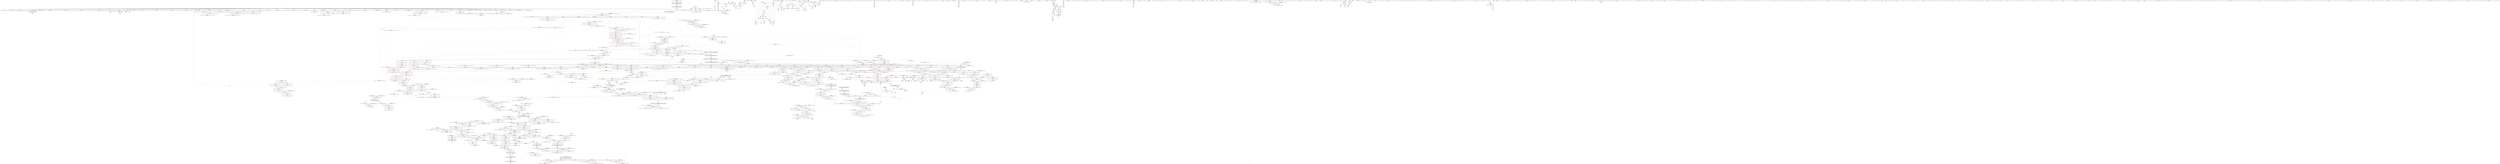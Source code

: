 digraph "SVFG" {
	label="SVFG";

	Node0x55ce9e02f740 [shape=record,color=grey,label="{NodeID: 0\nNullPtr|{|<s55>118}}"];
	Node0x55ce9e02f740 -> Node0x55ce9e4c5560[style=solid];
	Node0x55ce9e02f740 -> Node0x55ce9e4c5660[style=solid];
	Node0x55ce9e02f740 -> Node0x55ce9e4c5730[style=solid];
	Node0x55ce9e02f740 -> Node0x55ce9e4c5800[style=solid];
	Node0x55ce9e02f740 -> Node0x55ce9e4c58d0[style=solid];
	Node0x55ce9e02f740 -> Node0x55ce9e4c59a0[style=solid];
	Node0x55ce9e02f740 -> Node0x55ce9e4c5a70[style=solid];
	Node0x55ce9e02f740 -> Node0x55ce9e4c5b40[style=solid];
	Node0x55ce9e02f740 -> Node0x55ce9e4c5c10[style=solid];
	Node0x55ce9e02f740 -> Node0x55ce9e4c5ce0[style=solid];
	Node0x55ce9e02f740 -> Node0x55ce9e4c5db0[style=solid];
	Node0x55ce9e02f740 -> Node0x55ce9e4c5e80[style=solid];
	Node0x55ce9e02f740 -> Node0x55ce9e4c5f50[style=solid];
	Node0x55ce9e02f740 -> Node0x55ce9e4c6020[style=solid];
	Node0x55ce9e02f740 -> Node0x55ce9e4c60f0[style=solid];
	Node0x55ce9e02f740 -> Node0x55ce9e4c61c0[style=solid];
	Node0x55ce9e02f740 -> Node0x55ce9e4c6290[style=solid];
	Node0x55ce9e02f740 -> Node0x55ce9e4c6360[style=solid];
	Node0x55ce9e02f740 -> Node0x55ce9e4c6430[style=solid];
	Node0x55ce9e02f740 -> Node0x55ce9e4c6500[style=solid];
	Node0x55ce9e02f740 -> Node0x55ce9e4c65d0[style=solid];
	Node0x55ce9e02f740 -> Node0x55ce9e4c66a0[style=solid];
	Node0x55ce9e02f740 -> Node0x55ce9e4c6770[style=solid];
	Node0x55ce9e02f740 -> Node0x55ce9e4c6840[style=solid];
	Node0x55ce9e02f740 -> Node0x55ce9e4c6910[style=solid];
	Node0x55ce9e02f740 -> Node0x55ce9e4c69e0[style=solid];
	Node0x55ce9e02f740 -> Node0x55ce9e4c6ab0[style=solid];
	Node0x55ce9e02f740 -> Node0x55ce9e4c6b80[style=solid];
	Node0x55ce9e02f740 -> Node0x55ce9e4c6c50[style=solid];
	Node0x55ce9e02f740 -> Node0x55ce9e4c6d20[style=solid];
	Node0x55ce9e02f740 -> Node0x55ce9e4c6df0[style=solid];
	Node0x55ce9e02f740 -> Node0x55ce9e4c6ec0[style=solid];
	Node0x55ce9e02f740 -> Node0x55ce9e4c6f90[style=solid];
	Node0x55ce9e02f740 -> Node0x55ce9e4c7060[style=solid];
	Node0x55ce9e02f740 -> Node0x55ce9e4c7130[style=solid];
	Node0x55ce9e02f740 -> Node0x55ce9e4c7200[style=solid];
	Node0x55ce9e02f740 -> Node0x55ce9e4c72d0[style=solid];
	Node0x55ce9e02f740 -> Node0x55ce9e4c73a0[style=solid];
	Node0x55ce9e02f740 -> Node0x55ce9e4c7470[style=solid];
	Node0x55ce9e02f740 -> Node0x55ce9e4c7540[style=solid];
	Node0x55ce9e02f740 -> Node0x55ce9e4c7610[style=solid];
	Node0x55ce9e02f740 -> Node0x55ce9e4c76e0[style=solid];
	Node0x55ce9e02f740 -> Node0x55ce9e4c77b0[style=solid];
	Node0x55ce9e02f740 -> Node0x55ce9e4c7880[style=solid];
	Node0x55ce9e02f740 -> Node0x55ce9e4c7950[style=solid];
	Node0x55ce9e02f740 -> Node0x55ce9e4c7a20[style=solid];
	Node0x55ce9e02f740 -> Node0x55ce9e4c7af0[style=solid];
	Node0x55ce9e02f740 -> Node0x55ce9e4cd5b0[style=solid];
	Node0x55ce9e02f740 -> Node0x55ce9e4d0430[style=solid];
	Node0x55ce9e02f740 -> Node0x55ce9e4d0500[style=solid];
	Node0x55ce9e02f740 -> Node0x55ce9e4d05d0[style=solid];
	Node0x55ce9e02f740 -> Node0x55ce9e4f23c0[style=solid];
	Node0x55ce9e02f740 -> Node0x55ce9e50fe20[style=solid];
	Node0x55ce9e02f740 -> Node0x55ce9e513b40[style=solid];
	Node0x55ce9e02f740 -> Node0x55ce9e514740[style=solid];
	Node0x55ce9e02f740:s55 -> Node0x55ce9e5e1f30[style=solid,color=red];
	Node0x55ce9e4caff0 [shape=record,color=red,label="{NodeID: 775\n1468\<--1462\n\<--__i.addr\n_ZN9__gnu_cxx17__normal_iteratorIPNSt7__cxx1112basic_stringIcSt11char_traitsIcESaIcEEESt6vectorIS6_SaIS6_EEEC2ERKS7_\n}"];
	Node0x55ce9e4caff0 -> Node0x55ce9e4cb0c0[style=solid];
	Node0x55ce9e4e6ce0 [shape=record,color=black,label="{NodeID: 1550\nMR_46V_4 = PHI(MR_46V_5, MR_46V_1, )\npts\{157 \}\n}"];
	Node0x55ce9e4e6ce0 -> Node0x55ce9e4cf3f0[style=dashed];
	Node0x55ce9e4e6ce0 -> Node0x55ce9e4e6ce0[style=dashed];
	Node0x55ce9e4c1920 [shape=record,color=black,label="{NodeID: 443\n1521\<--1558\n_ZSt22__uninitialized_copy_aISt13move_iteratorIPNSt7__cxx1112basic_stringIcSt11char_traitsIcESaIcEEEES7_S6_ET0_T_SA_S9_RSaIT1_E_ret\<--call\n_ZSt22__uninitialized_copy_aISt13move_iteratorIPNSt7__cxx1112basic_stringIcSt11char_traitsIcESaIcEEEES7_S6_ET0_T_SA_S9_RSaIT1_E\n|{<s0>113}}"];
	Node0x55ce9e4c1920:s0 -> Node0x55ce9e5e0560[style=solid,color=blue];
	Node0x55ce9e4951e0 [shape=record,color=green,label="{NodeID: 111\n639\<--640\n__last.addr\<--__last.addr_field_insensitive\n_ZSt8_DestroyIPNSt7__cxx1112basic_stringIcSt11char_traitsIcESaIcEEES5_EvT_S7_RSaIT0_E\n}"];
	Node0x55ce9e4951e0 -> Node0x55ce9e4dc970[style=solid];
	Node0x55ce9e4951e0 -> Node0x55ce9e4d0910[style=solid];
	Node0x55ce9e4d0ab0 [shape=record,color=blue,label="{NodeID: 886\n654\<--653\nthis.addr\<--this\n_ZNSt12_Vector_baseINSt7__cxx1112basic_stringIcSt11char_traitsIcESaIcEEESaIS5_EE19_M_get_Tp_allocatorEv\n}"];
	Node0x55ce9e4d0ab0 -> Node0x55ce9e4dca40[style=dashed];
	Node0x55ce9e4d74f0 [shape=record,color=purple,label="{NodeID: 554\n1395\<--1393\n_M_start\<--\n_ZNKSt6vectorINSt7__cxx1112basic_stringIcSt11char_traitsIcESaIcEEESaIS5_EE4sizeEv\n}"];
	Node0x55ce9e4d74f0 -> Node0x55ce9e4e1ec0[style=solid];
	Node0x55ce9e4b9eb0 [shape=record,color=green,label="{NodeID: 222\n1442\<--1443\nthis.addr\<--this.addr_field_insensitive\n_ZNKSt12_Vector_baseINSt7__cxx1112basic_stringIcSt11char_traitsIcESaIcEEESaIS5_EE19_M_get_Tp_allocatorEv\n}"];
	Node0x55ce9e4b9eb0 -> Node0x55ce9e4cad80[style=solid];
	Node0x55ce9e4b9eb0 -> Node0x55ce9e4f4510[style=solid];
	Node0x55ce9e5e01a0 [shape=record,color=black,label="{NodeID: 2104\n1295 = PHI(1472, )\n}"];
	Node0x55ce9e5e01a0 -> Node0x55ce9e50fe20[style=solid];
	Node0x55ce9e4f5d70 [shape=record,color=blue,label="{NodeID: 997\n1631\<--1678\nexn.slot\<--\n_ZNSt20__uninitialized_copyILb0EE13__uninit_copyISt13move_iteratorIPNSt7__cxx1112basic_stringIcSt11char_traitsIcESaIcEEEES9_EET0_T_SC_SB_\n}"];
	Node0x55ce9e4f5d70 -> Node0x55ce9e4cc1d0[style=dashed];
	Node0x55ce9e4dcf20 [shape=record,color=red,label="{NodeID: 665\n713\<--707\n\<--__first.addr\n_ZSt8_DestroyIPNSt7__cxx1112basic_stringIcSt11char_traitsIcESaIcEEEEvT_S7_\n|{<s0>56}}"];
	Node0x55ce9e4dcf20:s0 -> Node0x55ce9e5e9920[style=solid,color=red];
	Node0x55ce9e4c80d0 [shape=record,color=black,label="{NodeID: 333\n176\<--173\ncall1\<--\nmain\n}"];
	Node0x55ce9e5e9a30 [shape=record,color=black,label="{NodeID: 2215\n721 = PHI(714, )\n1st arg _ZNSt12_Destroy_auxILb0EE9__destroyIPNSt7__cxx1112basic_stringIcSt11char_traitsIcESaIcEEEEEvT_S9_ }"];
	Node0x55ce9e5e9a30 -> Node0x55ce9e4d1060[style=solid];
	Node0x55ce9e02f7d0 [shape=record,color=green,label="{NodeID: 1\n7\<--1\n__dso_handle\<--dummyObj\nGlob }"];
	Node0x55ce9e4cb0c0 [shape=record,color=red,label="{NodeID: 776\n1469\<--1468\n\<--\n_ZN9__gnu_cxx17__normal_iteratorIPNSt7__cxx1112basic_stringIcSt11char_traitsIcESaIcEEESt6vectorIS6_SaIS6_EEEC2ERKS7_\n}"];
	Node0x55ce9e4cb0c0 -> Node0x55ce9e4f4850[style=solid];
	Node0x55ce9e4e71e0 [shape=record,color=black,label="{NodeID: 1551\nMR_48V_4 = PHI(MR_48V_5, MR_48V_1, )\npts\{159 \}\n}"];
	Node0x55ce9e4e71e0 -> Node0x55ce9e4cf4c0[style=dashed];
	Node0x55ce9e4e71e0 -> Node0x55ce9e4e71e0[style=dashed];
	Node0x55ce9e4c19f0 [shape=record,color=black,label="{NodeID: 444\n1562\<--1574\n_ZSt32__make_move_if_noexcept_iteratorINSt7__cxx1112basic_stringIcSt11char_traitsIcESaIcEEESt13move_iteratorIPS5_EET0_PT__ret\<--\n_ZSt32__make_move_if_noexcept_iteratorINSt7__cxx1112basic_stringIcSt11char_traitsIcESaIcEEESt13move_iteratorIPS5_EET0_PT_\n|{<s0>111|<s1>112}}"];
	Node0x55ce9e4c19f0:s0 -> Node0x55ce9e5e02e0[style=solid,color=blue];
	Node0x55ce9e4c19f0:s1 -> Node0x55ce9e5e0420[style=solid,color=blue];
	Node0x55ce9e4952b0 [shape=record,color=green,label="{NodeID: 112\n641\<--642\n.addr\<--.addr_field_insensitive\n_ZSt8_DestroyIPNSt7__cxx1112basic_stringIcSt11char_traitsIcESaIcEEES5_EvT_S7_RSaIT0_E\n}"];
	Node0x55ce9e4952b0 -> Node0x55ce9e4d09e0[style=solid];
	Node0x55ce9e4d0b80 [shape=record,color=blue,label="{NodeID: 887\n663\<--662\nthis.addr\<--this\n_ZNSt12_Vector_baseINSt7__cxx1112basic_stringIcSt11char_traitsIcESaIcEEESaIS5_EED2Ev\n}"];
	Node0x55ce9e4d0b80 -> Node0x55ce9e4dcb10[style=dashed];
	Node0x55ce9e4d75c0 [shape=record,color=purple,label="{NodeID: 555\n1446\<--1445\n_M_impl\<--this1\n_ZNKSt12_Vector_baseINSt7__cxx1112basic_stringIcSt11char_traitsIcESaIcEEESaIS5_EE19_M_get_Tp_allocatorEv\n}"];
	Node0x55ce9e4d75c0 -> Node0x55ce9e4c1030[style=solid];
	Node0x55ce9e4b9f80 [shape=record,color=green,label="{NodeID: 223\n1451\<--1452\nthis.addr\<--this.addr_field_insensitive\n_ZNK9__gnu_cxx13new_allocatorINSt7__cxx1112basic_stringIcSt11char_traitsIcESaIcEEEE8max_sizeEv\n}"];
	Node0x55ce9e4b9f80 -> Node0x55ce9e4cae50[style=solid];
	Node0x55ce9e4b9f80 -> Node0x55ce9e4f45e0[style=solid];
	Node0x55ce9e5e02e0 [shape=record,color=black,label="{NodeID: 2105\n1324 = PHI(1562, )\n}"];
	Node0x55ce9e5e02e0 -> Node0x55ce9e4f3b50[style=solid];
	Node0x55ce9e4f5e40 [shape=record,color=blue,label="{NodeID: 998\n1633\<--1680\nehselector.slot\<--\n_ZNSt20__uninitialized_copyILb0EE13__uninit_copyISt13move_iteratorIPNSt7__cxx1112basic_stringIcSt11char_traitsIcESaIcEEEES9_EET0_T_SC_SB_\n}"];
	Node0x55ce9e4f5e40 -> Node0x55ce9e4cc2a0[style=dashed];
	Node0x55ce9e4dcff0 [shape=record,color=red,label="{NodeID: 666\n714\<--709\n\<--__last.addr\n_ZSt8_DestroyIPNSt7__cxx1112basic_stringIcSt11char_traitsIcESaIcEEEEvT_S7_\n|{<s0>56}}"];
	Node0x55ce9e4dcff0:s0 -> Node0x55ce9e5e9a30[style=solid,color=red];
	Node0x55ce9e4c81a0 [shape=record,color=black,label="{NodeID: 334\n271\<--270\nconv\<--\nmain\n}"];
	Node0x55ce9e4c81a0 -> Node0x55ce9e514bc0[style=solid];
	Node0x55ce9e5e9b40 [shape=record,color=black,label="{NodeID: 2216\n1700 = PHI(1623, )\n0th arg _ZStneIPNSt7__cxx1112basic_stringIcSt11char_traitsIcESaIcEEEEbRKSt13move_iteratorIT_ESB_ }"];
	Node0x55ce9e5e9b40 -> Node0x55ce9e4f5f10[style=solid];
	Node0x55ce9e4ae1d0 [shape=record,color=green,label="{NodeID: 2\n15\<--1\n.str\<--dummyObj\nGlob }"];
	Node0x55ce9e4cb190 [shape=record,color=red,label="{NodeID: 777\n1481\<--1475\n\<--__a.addr\n_ZNSt16allocator_traitsISaINSt7__cxx1112basic_stringIcSt11char_traitsIcESaIcEEEEE8allocateERS6_m\n}"];
	Node0x55ce9e4cb190 -> Node0x55ce9e4c12a0[style=solid];
	Node0x55ce9e4e76e0 [shape=record,color=black,label="{NodeID: 1552\nMR_50V_4 = PHI(MR_50V_5, MR_50V_1, )\npts\{161 \}\n}"];
	Node0x55ce9e4e76e0 -> Node0x55ce9e4cf590[style=dashed];
	Node0x55ce9e4e76e0 -> Node0x55ce9e4e76e0[style=dashed];
	Node0x55ce9e4c1ac0 [shape=record,color=black,label="{NodeID: 445\n1600\<--1580\n\<--__first\n_ZSt18uninitialized_copyISt13move_iteratorIPNSt7__cxx1112basic_stringIcSt11char_traitsIcESaIcEEEES7_ET0_T_SA_S9_\n}"];
	Node0x55ce9e4c1ac0 -> Node0x55ce9e4d82c0[style=solid];
	Node0x55ce9e495380 [shape=record,color=green,label="{NodeID: 113\n649\<--650\n_ZSt8_DestroyIPNSt7__cxx1112basic_stringIcSt11char_traitsIcESaIcEEEEvT_S7_\<--_ZSt8_DestroyIPNSt7__cxx1112basic_stringIcSt11char_traitsIcESaIcEEEEvT_S7__field_insensitive\n}"];
	Node0x55ce9e4d0c50 [shape=record,color=blue,label="{NodeID: 888\n665\<--694\nexn.slot\<--\n_ZNSt12_Vector_baseINSt7__cxx1112basic_stringIcSt11char_traitsIcESaIcEEESaIS5_EED2Ev\n}"];
	Node0x55ce9e4d0c50 -> Node0x55ce9e4dcbe0[style=dashed];
	Node0x55ce9e4d7690 [shape=record,color=purple,label="{NodeID: 556\n1467\<--1466\n_M_current\<--this1\n_ZN9__gnu_cxx17__normal_iteratorIPNSt7__cxx1112basic_stringIcSt11char_traitsIcESaIcEEESt6vectorIS6_SaIS6_EEEC2ERKS7_\n}"];
	Node0x55ce9e4d7690 -> Node0x55ce9e4f4850[style=solid];
	Node0x55ce9e4ba050 [shape=record,color=green,label="{NodeID: 224\n1460\<--1461\nthis.addr\<--this.addr_field_insensitive\n_ZN9__gnu_cxx17__normal_iteratorIPNSt7__cxx1112basic_stringIcSt11char_traitsIcESaIcEEESt6vectorIS6_SaIS6_EEEC2ERKS7_\n}"];
	Node0x55ce9e4ba050 -> Node0x55ce9e4caf20[style=solid];
	Node0x55ce9e4ba050 -> Node0x55ce9e4f46b0[style=solid];
	Node0x55ce9e5e0420 [shape=record,color=black,label="{NodeID: 2106\n1330 = PHI(1562, )\n}"];
	Node0x55ce9e5e0420 -> Node0x55ce9e4f3c20[style=solid];
	Node0x55ce9e4f5f10 [shape=record,color=blue,label="{NodeID: 999\n1702\<--1700\n__x.addr\<--__x\n_ZStneIPNSt7__cxx1112basic_stringIcSt11char_traitsIcESaIcEEEEbRKSt13move_iteratorIT_ESB_\n}"];
	Node0x55ce9e4f5f10 -> Node0x55ce9e4cc370[style=dashed];
	Node0x55ce9e4dd0c0 [shape=record,color=red,label="{NodeID: 667\n729\<--722\n\<--__first.addr\n_ZNSt12_Destroy_auxILb0EE9__destroyIPNSt7__cxx1112basic_stringIcSt11char_traitsIcESaIcEEEEEvT_S9_\n}"];
	Node0x55ce9e4dd0c0 -> Node0x55ce9e514440[style=solid];
	Node0x55ce9e4c8270 [shape=record,color=black,label="{NodeID: 335\n280\<--278\nconv26\<--sub\nmain\n}"];
	Node0x55ce9e4c8270 -> Node0x55ce9e4ce890[style=solid];
	Node0x55ce9e5e9c50 [shape=record,color=black,label="{NodeID: 2217\n1701 = PHI(1625, )\n1st arg _ZStneIPNSt7__cxx1112basic_stringIcSt11char_traitsIcESaIcEEEEbRKSt13move_iteratorIT_ESB_ }"];
	Node0x55ce9e5e9c50 -> Node0x55ce9e4f5fe0[style=solid];
	Node0x55ce9e4ae260 [shape=record,color=green,label="{NodeID: 3\n17\<--1\n.str.1\<--dummyObj\nGlob }"];
	Node0x55ce9e4cb260 [shape=record,color=red,label="{NodeID: 778\n1483\<--1477\n\<--__n.addr\n_ZNSt16allocator_traitsISaINSt7__cxx1112basic_stringIcSt11char_traitsIcESaIcEEEEE8allocateERS6_m\n|{<s0>118}}"];
	Node0x55ce9e4cb260:s0 -> Node0x55ce9e5e1e20[style=solid,color=red];
	Node0x55ce9e4e7be0 [shape=record,color=black,label="{NodeID: 1553\nMR_52V_4 = PHI(MR_52V_5, MR_52V_1, )\npts\{163 \}\n}"];
	Node0x55ce9e4e7be0 -> Node0x55ce9e4cf660[style=dashed];
	Node0x55ce9e4e7be0 -> Node0x55ce9e4e7be0[style=dashed];
	Node0x55ce9e4c1b90 [shape=record,color=black,label="{NodeID: 446\n1603\<--1582\n\<--__last\n_ZSt18uninitialized_copyISt13move_iteratorIPNSt7__cxx1112basic_stringIcSt11char_traitsIcESaIcEEEES7_ET0_T_SA_S9_\n}"];
	Node0x55ce9e4c1b90 -> Node0x55ce9e4d8460[style=solid];
	Node0x55ce9e4ba4c0 [shape=record,color=green,label="{NodeID: 114\n654\<--655\nthis.addr\<--this.addr_field_insensitive\n_ZNSt12_Vector_baseINSt7__cxx1112basic_stringIcSt11char_traitsIcESaIcEEESaIS5_EE19_M_get_Tp_allocatorEv\n}"];
	Node0x55ce9e4ba4c0 -> Node0x55ce9e4dca40[style=solid];
	Node0x55ce9e4ba4c0 -> Node0x55ce9e4d0ab0[style=solid];
	Node0x55ce9e4d0d20 [shape=record,color=blue,label="{NodeID: 889\n667\<--696\nehselector.slot\<--\n_ZNSt12_Vector_baseINSt7__cxx1112basic_stringIcSt11char_traitsIcESaIcEEESaIS5_EED2Ev\n}"];
	Node0x55ce9e572830 [shape=record,color=yellow,style=double,label="{NodeID: 1664\n54V_1 = ENCHI(MR_54V_0)\npts\{1230000 \}\nFun[_ZNSt6vectorINSt7__cxx1112basic_stringIcSt11char_traitsIcESaIcEEESaIS5_EE12emplace_backIJS5_EEEvDpOT_]|{|<s1>67|<s2>69}}"];
	Node0x55ce9e572830 -> Node0x55ce9e56d480[style=dashed];
	Node0x55ce9e572830:s1 -> Node0x55ce9e56fab0[style=dashed,color=red];
	Node0x55ce9e572830:s2 -> Node0x55ce9e571e00[style=dashed,color=red];
	Node0x55ce9e4d7760 [shape=record,color=purple,label="{NodeID: 557\n1538\<--1526\ncoerce.dive\<--__first\n_ZSt22__uninitialized_copy_aISt13move_iteratorIPNSt7__cxx1112basic_stringIcSt11char_traitsIcESaIcEEEES7_S6_ET0_T_SA_S9_RSaIT1_E\n}"];
	Node0x55ce9e4d7760 -> Node0x55ce9e4f4d30[style=solid];
	Node0x55ce9e4ba120 [shape=record,color=green,label="{NodeID: 225\n1462\<--1463\n__i.addr\<--__i.addr_field_insensitive\n_ZN9__gnu_cxx17__normal_iteratorIPNSt7__cxx1112basic_stringIcSt11char_traitsIcESaIcEEESt6vectorIS6_SaIS6_EEEC2ERKS7_\n}"];
	Node0x55ce9e4ba120 -> Node0x55ce9e4caff0[style=solid];
	Node0x55ce9e4ba120 -> Node0x55ce9e4f4780[style=solid];
	Node0x55ce9e5e0560 [shape=record,color=black,label="{NodeID: 2107\n1339 = PHI(1521, )\n}"];
	Node0x55ce9e5e0560 -> Node0x55ce9e4c05a0[style=solid];
	Node0x55ce9e4f5fe0 [shape=record,color=blue,label="{NodeID: 1000\n1704\<--1701\n__y.addr\<--__y\n_ZStneIPNSt7__cxx1112basic_stringIcSt11char_traitsIcESaIcEEEEbRKSt13move_iteratorIT_ESB_\n}"];
	Node0x55ce9e4f5fe0 -> Node0x55ce9e4cc440[style=dashed];
	Node0x55ce9e56ef90 [shape=record,color=yellow,style=double,label="{NodeID: 1775\n152V_1 = ENCHI(MR_152V_0)\npts\{16240000 16260000 \}\nFun[_ZStneIPNSt7__cxx1112basic_stringIcSt11char_traitsIcESaIcEEEEbRKSt13move_iteratorIT_ESB_]|{<s0>140|<s1>140}}"];
	Node0x55ce9e56ef90:s0 -> Node0x55ce9e573910[style=dashed,color=red];
	Node0x55ce9e56ef90:s1 -> Node0x55ce9e5739f0[style=dashed,color=red];
	Node0x55ce9e4dd190 [shape=record,color=red,label="{NodeID: 668\n733\<--722\n\<--__first.addr\n_ZNSt12_Destroy_auxILb0EE9__destroyIPNSt7__cxx1112basic_stringIcSt11char_traitsIcESaIcEEEEEvT_S9_\n|{<s0>57}}"];
	Node0x55ce9e4dd190:s0 -> Node0x55ce9e5e1500[style=solid,color=red];
	Node0x55ce9e4c8340 [shape=record,color=black,label="{NodeID: 336\n291\<--290\nconv27\<--\nmain\n}"];
	Node0x55ce9e5e9d60 [shape=record,color=black,label="{NodeID: 2218\n1794 = PHI(1361, )\n0th arg _ZN9__gnu_cxx13new_allocatorINSt7__cxx1112basic_stringIcSt11char_traitsIcESaIcEEEE7destroyIS6_EEvPT_ }"];
	Node0x55ce9e5e9d60 -> Node0x55ce9e4f69a0[style=solid];
	Node0x55ce9e4ae920 [shape=record,color=green,label="{NodeID: 4\n19\<--1\nstdin\<--dummyObj\nGlob }"];
	Node0x55ce9e4cb330 [shape=record,color=red,label="{NodeID: 779\n1501\<--1492\nthis1\<--this.addr\n_ZN9__gnu_cxx13new_allocatorINSt7__cxx1112basic_stringIcSt11char_traitsIcESaIcEEEE8allocateEmPKv\n|{<s0>119}}"];
	Node0x55ce9e4cb330:s0 -> Node0x55ce9e5e6680[style=solid,color=red];
	Node0x55ce9e4e80e0 [shape=record,color=black,label="{NodeID: 1554\nMR_56V_4 = PHI(MR_56V_5, MR_56V_1, )\npts\{1490000 \}\n}"];
	Node0x55ce9e4e80e0 -> Node0x55ce9e4dbc70[style=dashed];
	Node0x55ce9e4e80e0 -> Node0x55ce9e4cebd0[style=dashed];
	Node0x55ce9e4e80e0 -> Node0x55ce9e4e44e0[style=dashed];
	Node0x55ce9e4e80e0 -> Node0x55ce9e4e80e0[style=dashed];
	Node0x55ce9e4c1c60 [shape=record,color=black,label="{NodeID: 447\n1599\<--1588\n\<--agg.tmp\n_ZSt18uninitialized_copyISt13move_iteratorIPNSt7__cxx1112basic_stringIcSt11char_traitsIcESaIcEEEES7_ET0_T_SA_S9_\n}"];
	Node0x55ce9e4c1c60 -> Node0x55ce9e4d81f0[style=solid];
	Node0x55ce9e4ba590 [shape=record,color=green,label="{NodeID: 115\n663\<--664\nthis.addr\<--this.addr_field_insensitive\n_ZNSt12_Vector_baseINSt7__cxx1112basic_stringIcSt11char_traitsIcESaIcEEESaIS5_EED2Ev\n}"];
	Node0x55ce9e4ba590 -> Node0x55ce9e4dcb10[style=solid];
	Node0x55ce9e4ba590 -> Node0x55ce9e4d0b80[style=solid];
	Node0x55ce9e4d0df0 [shape=record,color=blue,label="{NodeID: 890\n707\<--705\n__first.addr\<--__first\n_ZSt8_DestroyIPNSt7__cxx1112basic_stringIcSt11char_traitsIcESaIcEEEEvT_S7_\n}"];
	Node0x55ce9e4d0df0 -> Node0x55ce9e4dcf20[style=dashed];
	Node0x55ce9e572940 [shape=record,color=yellow,style=double,label="{NodeID: 1665\n99V_1 = ENCHI(MR_99V_0)\npts\{1230001 \}\nFun[_ZNSt6vectorINSt7__cxx1112basic_stringIcSt11char_traitsIcESaIcEEESaIS5_EE12emplace_backIJS5_EEEvDpOT_]|{|<s4>67|<s5>69}}"];
	Node0x55ce9e572940 -> Node0x55ce9e4de1d0[style=dashed];
	Node0x55ce9e572940 -> Node0x55ce9e4de370[style=dashed];
	Node0x55ce9e572940 -> Node0x55ce9e4de440[style=dashed];
	Node0x55ce9e572940 -> Node0x55ce9e4d1f00[style=dashed];
	Node0x55ce9e572940:s4 -> Node0x55ce9e56fab0[style=dashed,color=red];
	Node0x55ce9e572940:s5 -> Node0x55ce9e571ee0[style=dashed,color=red];
	Node0x55ce9e4d7830 [shape=record,color=purple,label="{NodeID: 558\n1540\<--1528\ncoerce.dive1\<--__last\n_ZSt22__uninitialized_copy_aISt13move_iteratorIPNSt7__cxx1112basic_stringIcSt11char_traitsIcESaIcEEEES7_S6_ET0_T_SA_S9_RSaIT1_E\n}"];
	Node0x55ce9e4d7830 -> Node0x55ce9e4f4e00[style=solid];
	Node0x55ce9e4ba1f0 [shape=record,color=green,label="{NodeID: 226\n1475\<--1476\n__a.addr\<--__a.addr_field_insensitive\n_ZNSt16allocator_traitsISaINSt7__cxx1112basic_stringIcSt11char_traitsIcESaIcEEEEE8allocateERS6_m\n}"];
	Node0x55ce9e4ba1f0 -> Node0x55ce9e4cb190[style=solid];
	Node0x55ce9e4ba1f0 -> Node0x55ce9e4f4920[style=solid];
	Node0x55ce9e5e06a0 [shape=record,color=black,label="{NodeID: 2108\n1376 = PHI(1440, )\n|{<s0>116}}"];
	Node0x55ce9e5e06a0:s0 -> Node0x55ce9e5e8a30[style=solid,color=red];
	Node0x55ce9e4f60b0 [shape=record,color=blue,label="{NodeID: 1001\n1719\<--1717\n__p.addr\<--__p\n_ZSt10_ConstructINSt7__cxx1112basic_stringIcSt11char_traitsIcESaIcEEEJS5_EEvPT_DpOT0_\n}"];
	Node0x55ce9e4f60b0 -> Node0x55ce9e4cc510[style=dashed];
	Node0x55ce9e4dd260 [shape=record,color=red,label="{NodeID: 669\n741\<--722\n\<--__first.addr\n_ZNSt12_Destroy_auxILb0EE9__destroyIPNSt7__cxx1112basic_stringIcSt11char_traitsIcESaIcEEEEEvT_S9_\n}"];
	Node0x55ce9e4dd260 -> Node0x55ce9e4d4910[style=solid];
	Node0x55ce9e4c8410 [shape=record,color=black,label="{NodeID: 337\n296\<--295\nconv31\<--\nmain\n}"];
	Node0x55ce9e4c8410 -> Node0x55ce9e5133c0[style=solid];
	Node0x55ce9e5e9e70 [shape=record,color=black,label="{NodeID: 2219\n1795 = PHI(1362, )\n1st arg _ZN9__gnu_cxx13new_allocatorINSt7__cxx1112basic_stringIcSt11char_traitsIcESaIcEEEE7destroyIS6_EEvPT_ }"];
	Node0x55ce9e5e9e70 -> Node0x55ce9e4f6a70[style=solid];
	Node0x55ce9e4ae9b0 [shape=record,color=green,label="{NodeID: 5\n20\<--1\n.str.2\<--dummyObj\nGlob }"];
	Node0x55ce9e4cb400 [shape=record,color=red,label="{NodeID: 780\n1502\<--1494\n\<--__n.addr\n_ZN9__gnu_cxx13new_allocatorINSt7__cxx1112basic_stringIcSt11char_traitsIcESaIcEEEE8allocateEmPKv\n}"];
	Node0x55ce9e4cb400 -> Node0x55ce9e513540[style=solid];
	Node0x55ce9e4c1d30 [shape=record,color=black,label="{NodeID: 448\n1602\<--1590\n\<--agg.tmp2\n_ZSt18uninitialized_copyISt13move_iteratorIPNSt7__cxx1112basic_stringIcSt11char_traitsIcESaIcEEEES7_ET0_T_SA_S9_\n}"];
	Node0x55ce9e4c1d30 -> Node0x55ce9e4d8390[style=solid];
	Node0x55ce9e4ba660 [shape=record,color=green,label="{NodeID: 116\n665\<--666\nexn.slot\<--exn.slot_field_insensitive\n_ZNSt12_Vector_baseINSt7__cxx1112basic_stringIcSt11char_traitsIcESaIcEEESaIS5_EED2Ev\n}"];
	Node0x55ce9e4ba660 -> Node0x55ce9e4dcbe0[style=solid];
	Node0x55ce9e4ba660 -> Node0x55ce9e4d0c50[style=solid];
	Node0x55ce9e4d0ec0 [shape=record,color=blue,label="{NodeID: 891\n709\<--706\n__last.addr\<--__last\n_ZSt8_DestroyIPNSt7__cxx1112basic_stringIcSt11char_traitsIcESaIcEEEEvT_S7_\n}"];
	Node0x55ce9e4d0ec0 -> Node0x55ce9e4dcff0[style=dashed];
	Node0x55ce9e572a20 [shape=record,color=yellow,style=double,label="{NodeID: 1666\n101V_1 = ENCHI(MR_101V_0)\npts\{1230002 \}\nFun[_ZNSt6vectorINSt7__cxx1112basic_stringIcSt11char_traitsIcESaIcEEESaIS5_EE12emplace_backIJS5_EEEvDpOT_]|{|<s2>69|<s3>69}}"];
	Node0x55ce9e572a20 -> Node0x55ce9e4de2a0[style=dashed];
	Node0x55ce9e572a20 -> Node0x55ce9e56de80[style=dashed];
	Node0x55ce9e572a20:s2 -> Node0x55ce9e4e0250[style=dashed,color=red];
	Node0x55ce9e572a20:s3 -> Node0x55ce9e4f2be0[style=dashed,color=red];
	Node0x55ce9e4d7900 [shape=record,color=purple,label="{NodeID: 559\n1554\<--1534\ncoerce.dive3\<--agg.tmp\n_ZSt22__uninitialized_copy_aISt13move_iteratorIPNSt7__cxx1112basic_stringIcSt11char_traitsIcESaIcEEEES7_S6_ET0_T_SA_S9_RSaIT1_E\n}"];
	Node0x55ce9e4d7900 -> Node0x55ce9e4cb670[style=solid];
	Node0x55ce9e4ba2c0 [shape=record,color=green,label="{NodeID: 227\n1477\<--1478\n__n.addr\<--__n.addr_field_insensitive\n_ZNSt16allocator_traitsISaINSt7__cxx1112basic_stringIcSt11char_traitsIcESaIcEEEEE8allocateERS6_m\n}"];
	Node0x55ce9e4ba2c0 -> Node0x55ce9e4cb260[style=solid];
	Node0x55ce9e4ba2c0 -> Node0x55ce9e4f49f0[style=solid];
	Node0x55ce9e5e07e0 [shape=record,color=black,label="{NodeID: 2109\n1379 = PHI(1429, )\n}"];
	Node0x55ce9e5e07e0 -> Node0x55ce9e4c08e0[style=solid];
	Node0x55ce9e4f6180 [shape=record,color=blue,label="{NodeID: 1002\n1721\<--1718\n__args.addr\<--__args\n_ZSt10_ConstructINSt7__cxx1112basic_stringIcSt11char_traitsIcESaIcEEEJS5_EEvPT_DpOT0_\n}"];
	Node0x55ce9e4f6180 -> Node0x55ce9e4cc5e0[style=dashed];
	Node0x55ce9e4dd330 [shape=record,color=red,label="{NodeID: 670\n730\<--724\n\<--__last.addr\n_ZNSt12_Destroy_auxILb0EE9__destroyIPNSt7__cxx1112basic_stringIcSt11char_traitsIcESaIcEEEEEvT_S9_\n}"];
	Node0x55ce9e4dd330 -> Node0x55ce9e514440[style=solid];
	Node0x55ce9e4c84e0 [shape=record,color=black,label="{NodeID: 338\n301\<--300\nidxprom\<--\nmain\n}"];
	Node0x55ce9e5e9f80 [shape=record,color=black,label="{NodeID: 2220\n1405 = PHI(1199, )\n0th arg _ZSt3maxImERKT_S2_S2_ }"];
	Node0x55ce9e5e9f80 -> Node0x55ce9e4f4100[style=solid];
	Node0x55ce9e4aea40 [shape=record,color=green,label="{NodeID: 6\n22\<--1\n.str.3\<--dummyObj\nGlob }"];
	Node0x55ce9e4cb4d0 [shape=record,color=red,label="{NodeID: 781\n1510\<--1494\n\<--__n.addr\n_ZN9__gnu_cxx13new_allocatorINSt7__cxx1112basic_stringIcSt11char_traitsIcESaIcEEEE8allocateEmPKv\n}"];
	Node0x55ce9e4cb4d0 -> Node0x55ce9e510cc0[style=solid];
	Node0x55ce9e4c1e00 [shape=record,color=black,label="{NodeID: 449\n1576\<--1610\n_ZSt18uninitialized_copyISt13move_iteratorIPNSt7__cxx1112basic_stringIcSt11char_traitsIcESaIcEEEES7_ET0_T_SA_S9__ret\<--call\n_ZSt18uninitialized_copyISt13move_iteratorIPNSt7__cxx1112basic_stringIcSt11char_traitsIcESaIcEEEES7_ET0_T_SA_S9_\n|{<s0>124}}"];
	Node0x55ce9e4c1e00:s0 -> Node0x55ce9e5e0ba0[style=solid,color=blue];
	Node0x55ce9e4ba730 [shape=record,color=green,label="{NodeID: 117\n667\<--668\nehselector.slot\<--ehselector.slot_field_insensitive\n_ZNSt12_Vector_baseINSt7__cxx1112basic_stringIcSt11char_traitsIcESaIcEEESaIS5_EED2Ev\n}"];
	Node0x55ce9e4ba730 -> Node0x55ce9e4d0d20[style=solid];
	Node0x55ce9e4d0f90 [shape=record,color=blue,label="{NodeID: 892\n722\<--720\n__first.addr\<--__first\n_ZNSt12_Destroy_auxILb0EE9__destroyIPNSt7__cxx1112basic_stringIcSt11char_traitsIcESaIcEEEEEvT_S9_\n}"];
	Node0x55ce9e4d0f90 -> Node0x55ce9e549060[style=dashed];
	Node0x55ce9e4d79d0 [shape=record,color=purple,label="{NodeID: 560\n1556\<--1536\ncoerce.dive4\<--agg.tmp2\n_ZSt22__uninitialized_copy_aISt13move_iteratorIPNSt7__cxx1112basic_stringIcSt11char_traitsIcESaIcEEEES7_S6_ET0_T_SA_S9_RSaIT1_E\n}"];
	Node0x55ce9e4d79d0 -> Node0x55ce9e4cb740[style=solid];
	Node0x55ce9e4ba390 [shape=record,color=green,label="{NodeID: 228\n1485\<--1486\n_ZN9__gnu_cxx13new_allocatorINSt7__cxx1112basic_stringIcSt11char_traitsIcESaIcEEEE8allocateEmPKv\<--_ZN9__gnu_cxx13new_allocatorINSt7__cxx1112basic_stringIcSt11char_traitsIcESaIcEEEE8allocateEmPKv_field_insensitive\n}"];
	Node0x55ce9e5e0920 [shape=record,color=black,label="{NodeID: 2110\n1484 = PHI(1488, )\n}"];
	Node0x55ce9e5e0920 -> Node0x55ce9e4c1370[style=solid];
	Node0x55ce9e4f6250 [shape=record,color=blue,label="{NodeID: 1003\n1734\<--1733\nthis.addr\<--this\n_ZNKSt13move_iteratorIPNSt7__cxx1112basic_stringIcSt11char_traitsIcESaIcEEEEdeEv\n}"];
	Node0x55ce9e4f6250 -> Node0x55ce9e4cc6b0[style=dashed];
	Node0x55ce9e4dd400 [shape=record,color=red,label="{NodeID: 671\n751\<--748\n\<--__pointer.addr\n_ZSt8_DestroyINSt7__cxx1112basic_stringIcSt11char_traitsIcESaIcEEEEvPT_\n}"];
	Node0x55ce9e4c85b0 [shape=record,color=black,label="{NodeID: 339\n306\<--303\nconv35\<--\nmain\n}"];
	Node0x55ce9e5ea090 [shape=record,color=black,label="{NodeID: 2221\n925 = PHI(887, 1008, )\n1st arg _ZNSt16allocator_traitsISaINSt7__cxx1112basic_stringIcSt11char_traitsIcESaIcEEEEE9constructIS5_JS5_EEEvRS6_PT_DpOT0_ }"];
	Node0x55ce9e5ea090 -> Node0x55ce9e4d2240[style=solid];
	Node0x55ce9e4aeb00 [shape=record,color=green,label="{NodeID: 7\n24\<--1\nstdout\<--dummyObj\nGlob }"];
	Node0x55ce9e4cb5a0 [shape=record,color=red,label="{NodeID: 782\n1553\<--1530\n\<--__result.addr\n_ZSt22__uninitialized_copy_aISt13move_iteratorIPNSt7__cxx1112basic_stringIcSt11char_traitsIcESaIcEEEES7_S6_ET0_T_SA_S9_RSaIT1_E\n|{<s0>124}}"];
	Node0x55ce9e4cb5a0:s0 -> Node0x55ce9e5e4440[style=solid,color=red];
	Node0x55ce9e4c1ed0 [shape=record,color=black,label="{NodeID: 450\n1619\<--1675\n_ZNSt20__uninitialized_copyILb0EE13__uninit_copyISt13move_iteratorIPNSt7__cxx1112basic_stringIcSt11char_traitsIcESaIcEEEES9_EET0_T_SC_SB__ret\<--\n_ZNSt20__uninitialized_copyILb0EE13__uninit_copyISt13move_iteratorIPNSt7__cxx1112basic_stringIcSt11char_traitsIcESaIcEEEES9_EET0_T_SC_SB_\n|{<s0>128}}"];
	Node0x55ce9e4c1ed0:s0 -> Node0x55ce9e5e0ce0[style=solid,color=blue];
	Node0x55ce9e4ba800 [shape=record,color=green,label="{NodeID: 118\n686\<--687\n_ZNSt12_Vector_baseINSt7__cxx1112basic_stringIcSt11char_traitsIcESaIcEEESaIS5_EE13_M_deallocateEPS5_m\<--_ZNSt12_Vector_baseINSt7__cxx1112basic_stringIcSt11char_traitsIcESaIcEEESaIS5_EE13_M_deallocateEPS5_m_field_insensitive\n}"];
	Node0x55ce9e4d1060 [shape=record,color=blue,label="{NodeID: 893\n724\<--721\n__last.addr\<--__last\n_ZNSt12_Destroy_auxILb0EE9__destroyIPNSt7__cxx1112basic_stringIcSt11char_traitsIcESaIcEEEEEvT_S9_\n}"];
	Node0x55ce9e4d1060 -> Node0x55ce9e4dd330[style=dashed];
	Node0x55ce9e4d7aa0 [shape=record,color=purple,label="{NodeID: 561\n1813\<--1544\noffset_0\<--\n}"];
	Node0x55ce9e4d7aa0 -> Node0x55ce9e4f5070[style=solid];
	Node0x55ce9e4c2950 [shape=record,color=green,label="{NodeID: 229\n1492\<--1493\nthis.addr\<--this.addr_field_insensitive\n_ZN9__gnu_cxx13new_allocatorINSt7__cxx1112basic_stringIcSt11char_traitsIcESaIcEEEE8allocateEmPKv\n}"];
	Node0x55ce9e4c2950 -> Node0x55ce9e4cb330[style=solid];
	Node0x55ce9e4c2950 -> Node0x55ce9e4f4ac0[style=solid];
	Node0x55ce9e5e0a60 [shape=record,color=black,label="{NodeID: 2111\n1503 = PHI(1449, )\n}"];
	Node0x55ce9e5e0a60 -> Node0x55ce9e513540[style=solid];
	Node0x55ce9e4f6320 [shape=record,color=blue,label="{NodeID: 1004\n1743\<--1742\nthis.addr\<--this\n_ZNSt13move_iteratorIPNSt7__cxx1112basic_stringIcSt11char_traitsIcESaIcEEEEppEv\n}"];
	Node0x55ce9e4f6320 -> Node0x55ce9e4cc850[style=dashed];
	Node0x55ce9e57be90 [shape=record,color=yellow,style=double,label="{NodeID: 1779\n77V_1 = ENCHI(MR_77V_0)\npts\{1194 \}\nFun[_ZSt3maxImERKT_S2_S2_]}"];
	Node0x55ce9e57be90 -> Node0x55ce9e4cabe0[style=dashed];
	Node0x55ce9e4dd4d0 [shape=record,color=red,label="{NodeID: 672\n759\<--756\n\<--__r.addr\n_ZSt11__addressofINSt7__cxx1112basic_stringIcSt11char_traitsIcESaIcEEEEPT_RS6_\n}"];
	Node0x55ce9e4dd4d0 -> Node0x55ce9e4c9e10[style=solid];
	Node0x55ce9e4c8680 [shape=record,color=black,label="{NodeID: 340\n309\<--308\nconv38\<--\nmain\n}"];
	Node0x55ce9e4c8680 -> Node0x55ce9e510b40[style=solid];
	Node0x55ce9e5ea1e0 [shape=record,color=black,label="{NodeID: 2222\n926 = PHI(889, 1010, )\n2nd arg _ZNSt16allocator_traitsISaINSt7__cxx1112basic_stringIcSt11char_traitsIcESaIcEEEEE9constructIS5_JS5_EEEvRS6_PT_DpOT0_ }"];
	Node0x55ce9e5ea1e0 -> Node0x55ce9e4d2310[style=solid];
	Node0x55ce9e4aebc0 [shape=record,color=green,label="{NodeID: 8\n25\<--1\n.str.4\<--dummyObj\nGlob }"];
	Node0x55ce9e4cb670 [shape=record,color=red,label="{NodeID: 783\n1555\<--1554\n\<--coerce.dive3\n_ZSt22__uninitialized_copy_aISt13move_iteratorIPNSt7__cxx1112basic_stringIcSt11char_traitsIcESaIcEEEES7_S6_ET0_T_SA_S9_RSaIT1_E\n|{<s0>124}}"];
	Node0x55ce9e4cb670:s0 -> Node0x55ce9e5e4220[style=solid,color=red];
	Node0x55ce9e4c1fa0 [shape=record,color=black,label="{NodeID: 451\n1699\<--1713\n_ZStneIPNSt7__cxx1112basic_stringIcSt11char_traitsIcESaIcEEEEbRKSt13move_iteratorIT_ESB__ret\<--lnot\n_ZStneIPNSt7__cxx1112basic_stringIcSt11char_traitsIcESaIcEEEEbRKSt13move_iteratorIT_ESB_\n|{<s0>129}}"];
	Node0x55ce9e4c1fa0:s0 -> Node0x55ce9e5e0f60[style=solid,color=blue];
	Node0x55ce9e4ba900 [shape=record,color=green,label="{NodeID: 119\n690\<--691\n_ZNSt12_Vector_baseINSt7__cxx1112basic_stringIcSt11char_traitsIcESaIcEEESaIS5_EE12_Vector_implD2Ev\<--_ZNSt12_Vector_baseINSt7__cxx1112basic_stringIcSt11char_traitsIcESaIcEEESaIS5_EE12_Vector_implD2Ev_field_insensitive\n}"];
	Node0x55ce9e4d1130 [shape=record,color=blue,label="{NodeID: 894\n722\<--742\n__first.addr\<--incdec.ptr\n_ZNSt12_Destroy_auxILb0EE9__destroyIPNSt7__cxx1112basic_stringIcSt11char_traitsIcESaIcEEEEEvT_S9_\n}"];
	Node0x55ce9e4d1130 -> Node0x55ce9e549060[style=dashed];
	Node0x55ce9e4d7b70 [shape=record,color=purple,label="{NodeID: 562\n1814\<--1545\noffset_0\<--\n}"];
	Node0x55ce9e4d7b70 -> Node0x55ce9e4cd070[style=solid];
	Node0x55ce9e4c2a20 [shape=record,color=green,label="{NodeID: 230\n1494\<--1495\n__n.addr\<--__n.addr_field_insensitive\n_ZN9__gnu_cxx13new_allocatorINSt7__cxx1112basic_stringIcSt11char_traitsIcESaIcEEEE8allocateEmPKv\n}"];
	Node0x55ce9e4c2a20 -> Node0x55ce9e4cb400[style=solid];
	Node0x55ce9e4c2a20 -> Node0x55ce9e4cb4d0[style=solid];
	Node0x55ce9e4c2a20 -> Node0x55ce9e4f4b90[style=solid];
	Node0x55ce9e5e0ba0 [shape=record,color=black,label="{NodeID: 2112\n1558 = PHI(1576, )\n}"];
	Node0x55ce9e5e0ba0 -> Node0x55ce9e4c1920[style=solid];
	Node0x55ce9e4f63f0 [shape=record,color=blue,label="{NodeID: 1005\n1747\<--1749\n_M_current\<--incdec.ptr\n_ZNSt13move_iteratorIPNSt7__cxx1112basic_stringIcSt11char_traitsIcESaIcEEEEppEv\n|{<s0>133}}"];
	Node0x55ce9e4f63f0:s0 -> Node0x55ce9e56ca80[style=dashed,color=blue];
	Node0x55ce9e57bfa0 [shape=record,color=yellow,style=double,label="{NodeID: 1780\n83V_1 = ENCHI(MR_83V_0)\npts\{1200 \}\nFun[_ZSt3maxImERKT_S2_S2_]}"];
	Node0x55ce9e57bfa0 -> Node0x55ce9e4cab10[style=dashed];
	Node0x55ce9e4dd5a0 [shape=record,color=red,label="{NodeID: 673\n774\<--765\nthis1\<--this.addr\n_ZNSt12_Vector_baseINSt7__cxx1112basic_stringIcSt11char_traitsIcESaIcEEESaIS5_EE13_M_deallocateEPS5_m\n}"];
	Node0x55ce9e4dd5a0 -> Node0x55ce9e4d49e0[style=solid];
	Node0x55ce9e4c8750 [shape=record,color=black,label="{NodeID: 341\n312\<--310\nidxprom40\<--sub39\nmain\n}"];
	Node0x55ce9e4aec80 [shape=record,color=green,label="{NodeID: 9\n27\<--1\n.str.5\<--dummyObj\nGlob }"];
	Node0x55ce9e4cb740 [shape=record,color=red,label="{NodeID: 784\n1557\<--1556\n\<--coerce.dive4\n_ZSt22__uninitialized_copy_aISt13move_iteratorIPNSt7__cxx1112basic_stringIcSt11char_traitsIcESaIcEEEES7_S6_ET0_T_SA_S9_RSaIT1_E\n|{<s0>124}}"];
	Node0x55ce9e4cb740:s0 -> Node0x55ce9e5e4330[style=solid,color=red];
	Node0x55ce9e4c2070 [shape=record,color=black,label="{NodeID: 452\n1726\<--1725\n\<--\n_ZSt10_ConstructINSt7__cxx1112basic_stringIcSt11char_traitsIcESaIcEEEJS5_EEvPT_DpOT0_\n}"];
	Node0x55ce9e4c2070 -> Node0x55ce9e4c2140[style=solid];
	Node0x55ce9e4baa00 [shape=record,color=green,label="{NodeID: 120\n707\<--708\n__first.addr\<--__first.addr_field_insensitive\n_ZSt8_DestroyIPNSt7__cxx1112basic_stringIcSt11char_traitsIcESaIcEEEEvT_S7_\n}"];
	Node0x55ce9e4baa00 -> Node0x55ce9e4dcf20[style=solid];
	Node0x55ce9e4baa00 -> Node0x55ce9e4d0df0[style=solid];
	Node0x55ce9e4d1200 [shape=record,color=blue,label="{NodeID: 895\n748\<--747\n__pointer.addr\<--__pointer\n_ZSt8_DestroyINSt7__cxx1112basic_stringIcSt11char_traitsIcESaIcEEEEvPT_\n}"];
	Node0x55ce9e4d1200 -> Node0x55ce9e4dd400[style=dashed];
	Node0x55ce9e4d7c40 [shape=record,color=purple,label="{NodeID: 563\n1816\<--1550\noffset_0\<--\n}"];
	Node0x55ce9e4d7c40 -> Node0x55ce9e4f5140[style=solid];
	Node0x55ce9e4c2af0 [shape=record,color=green,label="{NodeID: 231\n1496\<--1497\n.addr\<--.addr_field_insensitive\n_ZN9__gnu_cxx13new_allocatorINSt7__cxx1112basic_stringIcSt11char_traitsIcESaIcEEEE8allocateEmPKv\n}"];
	Node0x55ce9e4c2af0 -> Node0x55ce9e4f4c60[style=solid];
	Node0x55ce9e5e0ce0 [shape=record,color=black,label="{NodeID: 2113\n1610 = PHI(1619, )\n}"];
	Node0x55ce9e5e0ce0 -> Node0x55ce9e4c1e00[style=solid];
	Node0x55ce9e4f64c0 [shape=record,color=blue,label="{NodeID: 1006\n1756\<--1754\n__x.addr\<--__x\n_ZSteqIPNSt7__cxx1112basic_stringIcSt11char_traitsIcESaIcEEEEbRKSt13move_iteratorIT_ESB_\n}"];
	Node0x55ce9e4f64c0 -> Node0x55ce9e4cc9f0[style=dashed];
	Node0x55ce9e4dd670 [shape=record,color=red,label="{NodeID: 674\n775\<--767\n\<--__p.addr\n_ZNSt12_Vector_baseINSt7__cxx1112basic_stringIcSt11char_traitsIcESaIcEEESaIS5_EE13_M_deallocateEPS5_m\n}"];
	Node0x55ce9e4dd670 -> Node0x55ce9e514740[style=solid];
	Node0x55ce9e4c8820 [shape=record,color=black,label="{NodeID: 342\n328\<--327\nconv43\<--\nmain\n}"];
	Node0x55ce9e4aed40 [shape=record,color=green,label="{NodeID: 10\n29\<--1\n.str.6\<--dummyObj\nGlob }"];
	Node0x55ce9e4cb810 [shape=record,color=red,label="{NodeID: 785\n1569\<--1566\n\<--__i.addr\n_ZSt32__make_move_if_noexcept_iteratorINSt7__cxx1112basic_stringIcSt11char_traitsIcESaIcEEESt13move_iteratorIPS5_EET0_PT_\n|{<s0>125}}"];
	Node0x55ce9e4cb810:s0 -> Node0x55ce9e5e6b60[style=solid,color=red];
	Node0x55ce9e4c2140 [shape=record,color=black,label="{NodeID: 453\n1727\<--1726\n\<--\n_ZSt10_ConstructINSt7__cxx1112basic_stringIcSt11char_traitsIcESaIcEEEJS5_EEvPT_DpOT0_\n}"];
	Node0x55ce9e4baad0 [shape=record,color=green,label="{NodeID: 121\n709\<--710\n__last.addr\<--__last.addr_field_insensitive\n_ZSt8_DestroyIPNSt7__cxx1112basic_stringIcSt11char_traitsIcESaIcEEEEvT_S7_\n}"];
	Node0x55ce9e4baad0 -> Node0x55ce9e4dcff0[style=solid];
	Node0x55ce9e4baad0 -> Node0x55ce9e4d0ec0[style=solid];
	Node0x55ce9e4d12d0 [shape=record,color=blue,label="{NodeID: 896\n756\<--755\n__r.addr\<--__r\n_ZSt11__addressofINSt7__cxx1112basic_stringIcSt11char_traitsIcESaIcEEEEPT_RS6_\n}"];
	Node0x55ce9e4d12d0 -> Node0x55ce9e4dd4d0[style=dashed];
	Node0x55ce9e4d7d10 [shape=record,color=purple,label="{NodeID: 564\n1817\<--1551\noffset_0\<--\n}"];
	Node0x55ce9e4d7d10 -> Node0x55ce9e4cd140[style=solid];
	Node0x55ce9e4c2bc0 [shape=record,color=green,label="{NodeID: 232\n1507\<--1508\n_ZSt17__throw_bad_allocv\<--_ZSt17__throw_bad_allocv_field_insensitive\n}"];
	Node0x55ce9e5e0e20 [shape=record,color=black,label="{NodeID: 2114\n1710 = PHI(1753, )\n}"];
	Node0x55ce9e5e0e20 -> Node0x55ce9e511440[style=solid];
	Node0x55ce9e4f6590 [shape=record,color=blue,label="{NodeID: 1007\n1758\<--1755\n__y.addr\<--__y\n_ZSteqIPNSt7__cxx1112basic_stringIcSt11char_traitsIcESaIcEEEEbRKSt13move_iteratorIT_ESB_\n}"];
	Node0x55ce9e4f6590 -> Node0x55ce9e4ccac0[style=dashed];
	Node0x55ce9e4dd740 [shape=record,color=red,label="{NodeID: 675\n780\<--767\n\<--__p.addr\n_ZNSt12_Vector_baseINSt7__cxx1112basic_stringIcSt11char_traitsIcESaIcEEESaIS5_EE13_M_deallocateEPS5_m\n|{<s0>60}}"];
	Node0x55ce9e4dd740:s0 -> Node0x55ce9e5e6140[style=solid,color=red];
	Node0x55ce9e4c88f0 [shape=record,color=black,label="{NodeID: 343\n331\<--330\nconv46\<--\nmain\n}"];
	Node0x55ce9e4c88f0 -> Node0x55ce9e514a40[style=solid];
	Node0x55ce9e4aee40 [shape=record,color=green,label="{NodeID: 11\n31\<--1\n.str.7\<--dummyObj\nGlob }"];
	Node0x55ce9e4cb8e0 [shape=record,color=red,label="{NodeID: 786\n1574\<--1573\n\<--coerce.dive\n_ZSt32__make_move_if_noexcept_iteratorINSt7__cxx1112basic_stringIcSt11char_traitsIcESaIcEEESt13move_iteratorIPS5_EET0_PT_\n}"];
	Node0x55ce9e4cb8e0 -> Node0x55ce9e4c19f0[style=solid];
	Node0x55ce9e4c2210 [shape=record,color=black,label="{NodeID: 454\n1732\<--1739\n_ZNKSt13move_iteratorIPNSt7__cxx1112basic_stringIcSt11char_traitsIcESaIcEEEEdeEv_ret\<--\n_ZNKSt13move_iteratorIPNSt7__cxx1112basic_stringIcSt11char_traitsIcESaIcEEEEdeEv\n|{<s0>131}}"];
	Node0x55ce9e4c2210:s0 -> Node0x55ce9e5e11e0[style=solid,color=blue];
	Node0x55ce9e4baba0 [shape=record,color=green,label="{NodeID: 122\n716\<--717\n_ZNSt12_Destroy_auxILb0EE9__destroyIPNSt7__cxx1112basic_stringIcSt11char_traitsIcESaIcEEEEEvT_S9_\<--_ZNSt12_Destroy_auxILb0EE9__destroyIPNSt7__cxx1112basic_stringIcSt11char_traitsIcESaIcEEEEEvT_S9__field_insensitive\n}"];
	Node0x55ce9e4d13a0 [shape=record,color=blue,label="{NodeID: 897\n765\<--762\nthis.addr\<--this\n_ZNSt12_Vector_baseINSt7__cxx1112basic_stringIcSt11char_traitsIcESaIcEEESaIS5_EE13_M_deallocateEPS5_m\n}"];
	Node0x55ce9e4d13a0 -> Node0x55ce9e4dd5a0[style=dashed];
	Node0x55ce9e4d7de0 [shape=record,color=purple,label="{NodeID: 565\n1573\<--1564\ncoerce.dive\<--retval\n_ZSt32__make_move_if_noexcept_iteratorINSt7__cxx1112basic_stringIcSt11char_traitsIcESaIcEEESt13move_iteratorIPS5_EET0_PT_\n}"];
	Node0x55ce9e4d7de0 -> Node0x55ce9e4cb8e0[style=solid];
	Node0x55ce9e4c2cc0 [shape=record,color=green,label="{NodeID: 233\n1512\<--1513\ncall2\<--call2_field_insensitive\n_ZN9__gnu_cxx13new_allocatorINSt7__cxx1112basic_stringIcSt11char_traitsIcESaIcEEEE8allocateEmPKv\n}"];
	Node0x55ce9e4c2cc0 -> Node0x55ce9e4c1440[style=solid];
	Node0x55ce9e5e0f60 [shape=record,color=black,label="{NodeID: 2115\n1643 = PHI(1699, )\n}"];
	Node0x55ce9e4f6660 [shape=record,color=blue,label="{NodeID: 1008\n1772\<--1771\nthis.addr\<--this\n_ZNKSt13move_iteratorIPNSt7__cxx1112basic_stringIcSt11char_traitsIcESaIcEEEE4baseEv\n}"];
	Node0x55ce9e4f6660 -> Node0x55ce9e4ccb90[style=dashed];
	Node0x55ce9e4dd810 [shape=record,color=red,label="{NodeID: 676\n781\<--769\n\<--__n.addr\n_ZNSt12_Vector_baseINSt7__cxx1112basic_stringIcSt11char_traitsIcESaIcEEESaIS5_EE13_M_deallocateEPS5_m\n|{<s0>60}}"];
	Node0x55ce9e4dd810:s0 -> Node0x55ce9e5e6250[style=solid,color=red];
	Node0x55ce9e4c89c0 [shape=record,color=black,label="{NodeID: 344\n336\<--335\nidxprom48\<--\nmain\n}"];
	Node0x55ce9e4921b0 [shape=record,color=green,label="{NodeID: 12\n34\<--1\n\<--dummyObj\nCan only get source location for instruction, argument, global var or function.}"];
	Node0x55ce9e4cb9b0 [shape=record,color=red,label="{NodeID: 787\n1605\<--1584\n\<--__result.addr\n_ZSt18uninitialized_copyISt13move_iteratorIPNSt7__cxx1112basic_stringIcSt11char_traitsIcESaIcEEEES7_ET0_T_SA_S9_\n|{<s0>128}}"];
	Node0x55ce9e4cb9b0:s0 -> Node0x55ce9e5d9540[style=solid,color=red];
	Node0x55ce9e4c22e0 [shape=record,color=black,label="{NodeID: 455\n1741\<--1746\n_ZNSt13move_iteratorIPNSt7__cxx1112basic_stringIcSt11char_traitsIcESaIcEEEEppEv_ret\<--this1\n_ZNSt13move_iteratorIPNSt7__cxx1112basic_stringIcSt11char_traitsIcESaIcEEEEppEv\n|{<s0>133}}"];
	Node0x55ce9e4c22e0:s0 -> Node0x55ce9e5e1320[style=solid,color=blue];
	Node0x55ce9e4baca0 [shape=record,color=green,label="{NodeID: 123\n722\<--723\n__first.addr\<--__first.addr_field_insensitive\n_ZNSt12_Destroy_auxILb0EE9__destroyIPNSt7__cxx1112basic_stringIcSt11char_traitsIcESaIcEEEEEvT_S9_\n}"];
	Node0x55ce9e4baca0 -> Node0x55ce9e4dd0c0[style=solid];
	Node0x55ce9e4baca0 -> Node0x55ce9e4dd190[style=solid];
	Node0x55ce9e4baca0 -> Node0x55ce9e4dd260[style=solid];
	Node0x55ce9e4baca0 -> Node0x55ce9e4d0f90[style=solid];
	Node0x55ce9e4baca0 -> Node0x55ce9e4d1130[style=solid];
	Node0x55ce9e4d1470 [shape=record,color=blue,label="{NodeID: 898\n767\<--763\n__p.addr\<--__p\n_ZNSt12_Vector_baseINSt7__cxx1112basic_stringIcSt11char_traitsIcESaIcEEESaIS5_EE13_M_deallocateEPS5_m\n}"];
	Node0x55ce9e4d1470 -> Node0x55ce9e4dd670[style=dashed];
	Node0x55ce9e4d1470 -> Node0x55ce9e4dd740[style=dashed];
	Node0x55ce9e4d7eb0 [shape=record,color=purple,label="{NodeID: 566\n1592\<--1580\ncoerce.dive\<--__first\n_ZSt18uninitialized_copyISt13move_iteratorIPNSt7__cxx1112basic_stringIcSt11char_traitsIcESaIcEEEES7_ET0_T_SA_S9_\n}"];
	Node0x55ce9e4d7eb0 -> Node0x55ce9e4f52e0[style=solid];
	Node0x55ce9e4c2d90 [shape=record,color=green,label="{NodeID: 234\n1514\<--1515\n_Znwm\<--_Znwm_field_insensitive\n}"];
	Node0x55ce9e5e1070 [shape=record,color=black,label="{NodeID: 2116\n1648 = PHI(754, )\n|{<s0>132}}"];
	Node0x55ce9e5e1070:s0 -> Node0x55ce9e5e7b00[style=solid,color=red];
	Node0x55ce9e4f6730 [shape=record,color=blue,label="{NodeID: 1009\n1782\<--1780\nthis.addr\<--this\n_ZNSt13move_iteratorIPNSt7__cxx1112basic_stringIcSt11char_traitsIcESaIcEEEEC2ES6_\n}"];
	Node0x55ce9e4f6730 -> Node0x55ce9e4ccd30[style=dashed];
	Node0x55ce9e4dd8e0 [shape=record,color=red,label="{NodeID: 677\n792\<--789\nthis1\<--this.addr\n_ZNSt12_Vector_baseINSt7__cxx1112basic_stringIcSt11char_traitsIcESaIcEEESaIS5_EE12_Vector_implD2Ev\n}"];
	Node0x55ce9e4dd8e0 -> Node0x55ce9e4c9fb0[style=solid];
	Node0x55ce9e4c8a90 [shape=record,color=black,label="{NodeID: 345\n341\<--338\nconv51\<--\nmain\n}"];
	Node0x55ce9e4922b0 [shape=record,color=green,label="{NodeID: 13\n73\<--1\n\<--dummyObj\nCan only get source location for instruction, argument, global var or function.}"];
	Node0x55ce9e4cba80 [shape=record,color=red,label="{NodeID: 788\n1607\<--1606\n\<--coerce.dive3\n_ZSt18uninitialized_copyISt13move_iteratorIPNSt7__cxx1112basic_stringIcSt11char_traitsIcESaIcEEEES7_ET0_T_SA_S9_\n|{<s0>128}}"];
	Node0x55ce9e4cba80:s0 -> Node0x55ce9e5ce840[style=solid,color=red];
	Node0x55ce9e4c23b0 [shape=record,color=black,label="{NodeID: 456\n1753\<--1768\n_ZSteqIPNSt7__cxx1112basic_stringIcSt11char_traitsIcESaIcEEEEbRKSt13move_iteratorIT_ESB__ret\<--cmp\n_ZSteqIPNSt7__cxx1112basic_stringIcSt11char_traitsIcESaIcEEEEbRKSt13move_iteratorIT_ESB_\n|{<s0>140}}"];
	Node0x55ce9e4c23b0:s0 -> Node0x55ce9e5e0e20[style=solid,color=blue];
	Node0x55ce9e4bad70 [shape=record,color=green,label="{NodeID: 124\n724\<--725\n__last.addr\<--__last.addr_field_insensitive\n_ZNSt12_Destroy_auxILb0EE9__destroyIPNSt7__cxx1112basic_stringIcSt11char_traitsIcESaIcEEEEEvT_S9_\n}"];
	Node0x55ce9e4bad70 -> Node0x55ce9e4dd330[style=solid];
	Node0x55ce9e4bad70 -> Node0x55ce9e4d1060[style=solid];
	Node0x55ce9e4d1540 [shape=record,color=blue,label="{NodeID: 899\n769\<--764\n__n.addr\<--__n\n_ZNSt12_Vector_baseINSt7__cxx1112basic_stringIcSt11char_traitsIcESaIcEEESaIS5_EE13_M_deallocateEPS5_m\n}"];
	Node0x55ce9e4d1540 -> Node0x55ce9e4dd810[style=dashed];
	Node0x55ce9e4d7f80 [shape=record,color=purple,label="{NodeID: 567\n1594\<--1582\ncoerce.dive1\<--__last\n_ZSt18uninitialized_copyISt13move_iteratorIPNSt7__cxx1112basic_stringIcSt11char_traitsIcESaIcEEEES7_ET0_T_SA_S9_\n}"];
	Node0x55ce9e4d7f80 -> Node0x55ce9e4f53b0[style=solid];
	Node0x55ce9e4c2e90 [shape=record,color=green,label="{NodeID: 235\n1526\<--1527\n__first\<--__first_field_insensitive\n_ZSt22__uninitialized_copy_aISt13move_iteratorIPNSt7__cxx1112basic_stringIcSt11char_traitsIcESaIcEEEES7_S6_ET0_T_SA_S9_RSaIT1_E\n}"];
	Node0x55ce9e4c2e90 -> Node0x55ce9e4c15e0[style=solid];
	Node0x55ce9e4c2e90 -> Node0x55ce9e4d7760[style=solid];
	Node0x55ce9e5e11e0 [shape=record,color=black,label="{NodeID: 2117\n1649 = PHI(1732, )\n|{<s0>132}}"];
	Node0x55ce9e5e11e0:s0 -> Node0x55ce9e5e7c10[style=solid,color=red];
	Node0x55ce9e4f6800 [shape=record,color=blue,label="{NodeID: 1010\n1784\<--1781\n__i.addr\<--__i\n_ZNSt13move_iteratorIPNSt7__cxx1112basic_stringIcSt11char_traitsIcESaIcEEEEC2ES6_\n}"];
	Node0x55ce9e4f6800 -> Node0x55ce9e4cce00[style=dashed];
	Node0x55ce9e4dd9b0 [shape=record,color=red,label="{NodeID: 678\n811\<--802\n\<--__a.addr\n_ZNSt16allocator_traitsISaINSt7__cxx1112basic_stringIcSt11char_traitsIcESaIcEEEEE10deallocateERS6_PS5_m\n}"];
	Node0x55ce9e4dd9b0 -> Node0x55ce9e4ca080[style=solid];
	Node0x55ce9e4c8b60 [shape=record,color=black,label="{NodeID: 346\n344\<--343\nconv54\<--\nmain\n}"];
	Node0x55ce9e4c8b60 -> Node0x55ce9e511a40[style=solid];
	Node0x55ce9e4923b0 [shape=record,color=green,label="{NodeID: 14\n214\<--1\n\<--dummyObj\nCan only get source location for instruction, argument, global var or function.}"];
	Node0x55ce9e4cbb50 [shape=record,color=red,label="{NodeID: 789\n1609\<--1608\n\<--coerce.dive4\n_ZSt18uninitialized_copyISt13move_iteratorIPNSt7__cxx1112basic_stringIcSt11char_traitsIcESaIcEEEES7_ET0_T_SA_S9_\n|{<s0>128}}"];
	Node0x55ce9e4cbb50:s0 -> Node0x55ce9e5ce910[style=solid,color=red];
	Node0x55ce9e4c2480 [shape=record,color=black,label="{NodeID: 457\n1770\<--1777\n_ZNKSt13move_iteratorIPNSt7__cxx1112basic_stringIcSt11char_traitsIcESaIcEEEE4baseEv_ret\<--\n_ZNKSt13move_iteratorIPNSt7__cxx1112basic_stringIcSt11char_traitsIcESaIcEEEE4baseEv\n|{<s0>143|<s1>144}}"];
	Node0x55ce9e4c2480:s0 -> Node0x55ce9e5ddb20[style=solid,color=blue];
	Node0x55ce9e4c2480:s1 -> Node0x55ce9e5ddc60[style=solid,color=blue];
	Node0x55ce9e4bae40 [shape=record,color=green,label="{NodeID: 125\n735\<--736\n_ZSt11__addressofINSt7__cxx1112basic_stringIcSt11char_traitsIcESaIcEEEEPT_RS6_\<--_ZSt11__addressofINSt7__cxx1112basic_stringIcSt11char_traitsIcESaIcEEEEPT_RS6__field_insensitive\n}"];
	Node0x55ce9e4d1610 [shape=record,color=blue,label="{NodeID: 900\n789\<--788\nthis.addr\<--this\n_ZNSt12_Vector_baseINSt7__cxx1112basic_stringIcSt11char_traitsIcESaIcEEESaIS5_EE12_Vector_implD2Ev\n}"];
	Node0x55ce9e4d1610 -> Node0x55ce9e4dd8e0[style=dashed];
	Node0x55ce9e573260 [shape=record,color=yellow,style=double,label="{NodeID: 1675\n247V_1 = ENCHI(MR_247V_0)\npts\{12660000 \}\nFun[_ZNSt6vectorINSt7__cxx1112basic_stringIcSt11char_traitsIcESaIcEEESaIS5_EE5beginEv]|{<s0>109}}"];
	Node0x55ce9e573260:s0 -> Node0x55ce9e4f4850[style=dashed,color=red];
	Node0x55ce9e4d8050 [shape=record,color=purple,label="{NodeID: 568\n1606\<--1588\ncoerce.dive3\<--agg.tmp\n_ZSt18uninitialized_copyISt13move_iteratorIPNSt7__cxx1112basic_stringIcSt11char_traitsIcESaIcEEEES7_ET0_T_SA_S9_\n}"];
	Node0x55ce9e4d8050 -> Node0x55ce9e4cba80[style=solid];
	Node0x55ce9e4c2f60 [shape=record,color=green,label="{NodeID: 236\n1528\<--1529\n__last\<--__last_field_insensitive\n_ZSt22__uninitialized_copy_aISt13move_iteratorIPNSt7__cxx1112basic_stringIcSt11char_traitsIcESaIcEEEES7_S6_ET0_T_SA_S9_RSaIT1_E\n}"];
	Node0x55ce9e4c2f60 -> Node0x55ce9e4c16b0[style=solid];
	Node0x55ce9e4c2f60 -> Node0x55ce9e4d7830[style=solid];
	Node0x55ce9e5e1320 [shape=record,color=black,label="{NodeID: 2118\n1656 = PHI(1741, )\n}"];
	Node0x55ce9e4f68d0 [shape=record,color=blue,label="{NodeID: 1011\n1789\<--1790\n_M_current\<--\n_ZNSt13move_iteratorIPNSt7__cxx1112basic_stringIcSt11char_traitsIcESaIcEEEEC2ES6_\n|{<s0>125}}"];
	Node0x55ce9e4f68d0:s0 -> Node0x55ce9e58dbe0[style=dashed,color=blue];
	Node0x55ce9e4dda80 [shape=record,color=red,label="{NodeID: 679\n813\<--804\n\<--__p.addr\n_ZNSt16allocator_traitsISaINSt7__cxx1112basic_stringIcSt11char_traitsIcESaIcEEEEE10deallocateERS6_PS5_m\n|{<s0>62}}"];
	Node0x55ce9e4dda80:s0 -> Node0x55ce9e5e57c0[style=solid,color=red];
	Node0x55ce9e4c8c30 [shape=record,color=black,label="{NodeID: 347\n346\<--345\nidxprom56\<--sub55\nmain\n}"];
	Node0x55ce9e4924b0 [shape=record,color=green,label="{NodeID: 15\n257\<--1\n\<--dummyObj\nCan only get source location for instruction, argument, global var or function.}"];
	Node0x55ce9e4cbc20 [shape=record,color=red,label="{NodeID: 790\n1640\<--1627\n\<--__result.addr\n_ZNSt20__uninitialized_copyILb0EE13__uninit_copyISt13move_iteratorIPNSt7__cxx1112basic_stringIcSt11char_traitsIcESaIcEEEES9_EET0_T_SC_SB_\n}"];
	Node0x55ce9e4cbc20 -> Node0x55ce9e4f5a30[style=solid];
	Node0x55ce9e562080 [shape=record,color=black,label="{NodeID: 1565\nMR_280V_3 = PHI(MR_280V_4, MR_280V_2, )\npts\{1408 \}\n}"];
	Node0x55ce9e562080 -> Node0x55ce9e4e1f90[style=dashed];
	Node0x55ce9e4c2550 [shape=record,color=purple,label="{NodeID: 458\n44\<--4\n\<--_ZStL8__ioinit\n__cxx_global_var_init\n}"];
	Node0x55ce9e4baf40 [shape=record,color=green,label="{NodeID: 126\n738\<--739\n_ZSt8_DestroyINSt7__cxx1112basic_stringIcSt11char_traitsIcESaIcEEEEvPT_\<--_ZSt8_DestroyINSt7__cxx1112basic_stringIcSt11char_traitsIcESaIcEEEEvPT__field_insensitive\n}"];
	Node0x55ce9e4d16e0 [shape=record,color=blue,label="{NodeID: 901\n802\<--799\n__a.addr\<--__a\n_ZNSt16allocator_traitsISaINSt7__cxx1112basic_stringIcSt11char_traitsIcESaIcEEEEE10deallocateERS6_PS5_m\n}"];
	Node0x55ce9e4d16e0 -> Node0x55ce9e4dd9b0[style=dashed];
	Node0x55ce9e573340 [shape=record,color=yellow,style=double,label="{NodeID: 1676\n85V_1 = ENCHI(MR_85V_0)\npts\{1230000 1230001 \}\nFun[_ZNSt6vectorINSt7__cxx1112basic_stringIcSt11char_traitsIcESaIcEEESaIS5_EE5beginEv]|{<s0>109}}"];
	Node0x55ce9e573340:s0 -> Node0x55ce9e573cc0[style=dashed,color=red];
	Node0x55ce9e4d8120 [shape=record,color=purple,label="{NodeID: 569\n1608\<--1590\ncoerce.dive4\<--agg.tmp2\n_ZSt18uninitialized_copyISt13move_iteratorIPNSt7__cxx1112basic_stringIcSt11char_traitsIcESaIcEEEES7_ET0_T_SA_S9_\n}"];
	Node0x55ce9e4d8120 -> Node0x55ce9e4cbb50[style=solid];
	Node0x55ce9e4c3030 [shape=record,color=green,label="{NodeID: 237\n1530\<--1531\n__result.addr\<--__result.addr_field_insensitive\n_ZSt22__uninitialized_copy_aISt13move_iteratorIPNSt7__cxx1112basic_stringIcSt11char_traitsIcESaIcEEEES7_S6_ET0_T_SA_S9_RSaIT1_E\n}"];
	Node0x55ce9e4c3030 -> Node0x55ce9e4cb5a0[style=solid];
	Node0x55ce9e4c3030 -> Node0x55ce9e4f4ed0[style=solid];
	Node0x55ce9e5e1430 [shape=record,color=black,label="{NodeID: 2119\n1670 = PHI()\n}"];
	Node0x55ce9e4f69a0 [shape=record,color=blue,label="{NodeID: 1012\n1796\<--1794\nthis.addr\<--this\n_ZN9__gnu_cxx13new_allocatorINSt7__cxx1112basic_stringIcSt11char_traitsIcESaIcEEEE7destroyIS6_EEvPT_\n}"];
	Node0x55ce9e4f69a0 -> Node0x55ce9e4cced0[style=dashed];
	Node0x55ce9e4ddb50 [shape=record,color=red,label="{NodeID: 680\n814\<--806\n\<--__n.addr\n_ZNSt16allocator_traitsISaINSt7__cxx1112basic_stringIcSt11char_traitsIcESaIcEEEEE10deallocateERS6_PS5_m\n|{<s0>62}}"];
	Node0x55ce9e4ddb50:s0 -> Node0x55ce9e5e58d0[style=solid,color=red];
	Node0x55ce9e4c8d00 [shape=record,color=black,label="{NodeID: 348\n360\<--359\nconv63\<--\nmain\n}"];
	Node0x55ce9e4c8d00 -> Node0x55ce9e513240[style=solid];
	Node0x55ce9e4925b0 [shape=record,color=green,label="{NodeID: 16\n258\<--1\n\<--dummyObj\nCan only get source location for instruction, argument, global var or function.}"];
	Node0x55ce9e4cbcf0 [shape=record,color=red,label="{NodeID: 791\n1671\<--1627\n\<--__result.addr\n_ZNSt20__uninitialized_copyILb0EE13__uninit_copyISt13move_iteratorIPNSt7__cxx1112basic_stringIcSt11char_traitsIcESaIcEEEES9_EET0_T_SC_SB_\n|{<s0>135}}"];
	Node0x55ce9e4cbcf0:s0 -> Node0x55ce9e5e2fb0[style=solid,color=red];
	Node0x55ce9e4c2620 [shape=record,color=purple,label="{NodeID: 459\n193\<--12\n\<--ch\nmain\n}"];
	Node0x55ce9e4bb040 [shape=record,color=green,label="{NodeID: 127\n748\<--749\n__pointer.addr\<--__pointer.addr_field_insensitive\n_ZSt8_DestroyINSt7__cxx1112basic_stringIcSt11char_traitsIcESaIcEEEEvPT_\n}"];
	Node0x55ce9e4bb040 -> Node0x55ce9e4dd400[style=solid];
	Node0x55ce9e4bb040 -> Node0x55ce9e4d1200[style=solid];
	Node0x55ce9e4d17b0 [shape=record,color=blue,label="{NodeID: 902\n804\<--800\n__p.addr\<--__p\n_ZNSt16allocator_traitsISaINSt7__cxx1112basic_stringIcSt11char_traitsIcESaIcEEEEE10deallocateERS6_PS5_m\n}"];
	Node0x55ce9e4d17b0 -> Node0x55ce9e4dda80[style=dashed];
	Node0x55ce9e4d81f0 [shape=record,color=purple,label="{NodeID: 570\n1819\<--1599\noffset_0\<--\n}"];
	Node0x55ce9e4d81f0 -> Node0x55ce9e4f5620[style=solid];
	Node0x55ce9e4c3100 [shape=record,color=green,label="{NodeID: 238\n1532\<--1533\n.addr\<--.addr_field_insensitive\n_ZSt22__uninitialized_copy_aISt13move_iteratorIPNSt7__cxx1112basic_stringIcSt11char_traitsIcESaIcEEEES7_S6_ET0_T_SA_S9_RSaIT1_E\n}"];
	Node0x55ce9e4c3100 -> Node0x55ce9e4f4fa0[style=solid];
	Node0x55ce9e5e1500 [shape=record,color=black,label="{NodeID: 2120\n755 = PHI(733, 1647, )\n0th arg _ZSt11__addressofINSt7__cxx1112basic_stringIcSt11char_traitsIcESaIcEEEEPT_RS6_ }"];
	Node0x55ce9e5e1500 -> Node0x55ce9e4d12d0[style=solid];
	Node0x55ce9e4f6a70 [shape=record,color=blue,label="{NodeID: 1013\n1798\<--1795\n__p.addr\<--__p\n_ZN9__gnu_cxx13new_allocatorINSt7__cxx1112basic_stringIcSt11char_traitsIcESaIcEEEE7destroyIS6_EEvPT_\n}"];
	Node0x55ce9e4f6a70 -> Node0x55ce9e4ccfa0[style=dashed];
	Node0x55ce9e4ddc20 [shape=record,color=red,label="{NodeID: 681\n832\<--823\nthis1\<--this.addr\n_ZN9__gnu_cxx13new_allocatorINSt7__cxx1112basic_stringIcSt11char_traitsIcESaIcEEEE10deallocateEPS6_m\n}"];
	Node0x55ce9e4c8dd0 [shape=record,color=black,label="{NodeID: 349\n384\<--383\nidxprom78\<--\nmain\n}"];
	Node0x55ce9e4926b0 [shape=record,color=green,label="{NodeID: 17\n259\<--1\n\<--dummyObj\nCan only get source location for instruction, argument, global var or function.}"];
	Node0x55ce9e4cbdc0 [shape=record,color=red,label="{NodeID: 792\n1647\<--1629\n\<--__cur\n_ZNSt20__uninitialized_copyILb0EE13__uninit_copyISt13move_iteratorIPNSt7__cxx1112basic_stringIcSt11char_traitsIcESaIcEEEES9_EET0_T_SC_SB_\n|{<s0>130}}"];
	Node0x55ce9e4cbdc0:s0 -> Node0x55ce9e5e1500[style=solid,color=red];
	Node0x55ce9e4c26f0 [shape=record,color=purple,label="{NodeID: 460\n198\<--12\n\<--ch\nmain\n}"];
	Node0x55ce9e4bb110 [shape=record,color=green,label="{NodeID: 128\n756\<--757\n__r.addr\<--__r.addr_field_insensitive\n_ZSt11__addressofINSt7__cxx1112basic_stringIcSt11char_traitsIcESaIcEEEEPT_RS6_\n}"];
	Node0x55ce9e4bb110 -> Node0x55ce9e4dd4d0[style=solid];
	Node0x55ce9e4bb110 -> Node0x55ce9e4d12d0[style=solid];
	Node0x55ce9e4d1880 [shape=record,color=blue,label="{NodeID: 903\n806\<--801\n__n.addr\<--__n\n_ZNSt16allocator_traitsISaINSt7__cxx1112basic_stringIcSt11char_traitsIcESaIcEEEEE10deallocateERS6_PS5_m\n}"];
	Node0x55ce9e4d1880 -> Node0x55ce9e4ddb50[style=dashed];
	Node0x55ce9e4d82c0 [shape=record,color=purple,label="{NodeID: 571\n1820\<--1600\noffset_0\<--\n}"];
	Node0x55ce9e4d82c0 -> Node0x55ce9e4cd210[style=solid];
	Node0x55ce9e4c31d0 [shape=record,color=green,label="{NodeID: 239\n1534\<--1535\nagg.tmp\<--agg.tmp_field_insensitive\n_ZSt22__uninitialized_copy_aISt13move_iteratorIPNSt7__cxx1112basic_stringIcSt11char_traitsIcESaIcEEEES7_S6_ET0_T_SA_S9_RSaIT1_E\n}"];
	Node0x55ce9e4c31d0 -> Node0x55ce9e4c1780[style=solid];
	Node0x55ce9e4c31d0 -> Node0x55ce9e4d7900[style=solid];
	Node0x55ce9e5e1770 [shape=record,color=black,label="{NodeID: 2121\n1742 = PHI(1623, )\n0th arg _ZNSt13move_iteratorIPNSt7__cxx1112basic_stringIcSt11char_traitsIcESaIcEEEEppEv }"];
	Node0x55ce9e5e1770 -> Node0x55ce9e4f6320[style=solid];
	Node0x55ce9e4ddcf0 [shape=record,color=red,label="{NodeID: 682\n833\<--825\n\<--__p.addr\n_ZN9__gnu_cxx13new_allocatorINSt7__cxx1112basic_stringIcSt11char_traitsIcESaIcEEEE10deallocateEPS6_m\n}"];
	Node0x55ce9e4ddcf0 -> Node0x55ce9e4ca150[style=solid];
	Node0x55ce9e4c8ea0 [shape=record,color=black,label="{NodeID: 350\n387\<--386\nconv80\<--\nmain\n|{<s0>31}}"];
	Node0x55ce9e4c8ea0:s0 -> Node0x55ce9e5e33c0[style=solid,color=red];
	Node0x55ce9e4927b0 [shape=record,color=green,label="{NodeID: 18\n279\<--1\n\<--dummyObj\nCan only get source location for instruction, argument, global var or function.|{<s0>72}}"];
	Node0x55ce9e4927b0:s0 -> Node0x55ce9e5e8810[style=solid,color=red];
	Node0x55ce9e4cbe90 [shape=record,color=red,label="{NodeID: 793\n1659\<--1629\n\<--__cur\n_ZNSt20__uninitialized_copyILb0EE13__uninit_copyISt13move_iteratorIPNSt7__cxx1112basic_stringIcSt11char_traitsIcESaIcEEEES9_EET0_T_SC_SB_\n}"];
	Node0x55ce9e4cbe90 -> Node0x55ce9e4d86d0[style=solid];
	Node0x55ce9e4c27c0 [shape=record,color=purple,label="{NodeID: 461\n247\<--12\n\<--ch\nmain\n}"];
	Node0x55ce9e4bb1e0 [shape=record,color=green,label="{NodeID: 129\n765\<--766\nthis.addr\<--this.addr_field_insensitive\n_ZNSt12_Vector_baseINSt7__cxx1112basic_stringIcSt11char_traitsIcESaIcEEESaIS5_EE13_M_deallocateEPS5_m\n}"];
	Node0x55ce9e4bb1e0 -> Node0x55ce9e4dd5a0[style=solid];
	Node0x55ce9e4bb1e0 -> Node0x55ce9e4d13a0[style=solid];
	Node0x55ce9e4d1950 [shape=record,color=blue,label="{NodeID: 904\n823\<--820\nthis.addr\<--this\n_ZN9__gnu_cxx13new_allocatorINSt7__cxx1112basic_stringIcSt11char_traitsIcESaIcEEEE10deallocateEPS6_m\n}"];
	Node0x55ce9e4d1950 -> Node0x55ce9e4ddc20[style=dashed];
	Node0x55ce9e4d8390 [shape=record,color=purple,label="{NodeID: 572\n1822\<--1602\noffset_0\<--\n}"];
	Node0x55ce9e4d8390 -> Node0x55ce9e4f56f0[style=solid];
	Node0x55ce9e4c32a0 [shape=record,color=green,label="{NodeID: 240\n1536\<--1537\nagg.tmp2\<--agg.tmp2_field_insensitive\n_ZSt22__uninitialized_copy_aISt13move_iteratorIPNSt7__cxx1112basic_stringIcSt11char_traitsIcESaIcEEEES7_S6_ET0_T_SA_S9_RSaIT1_E\n}"];
	Node0x55ce9e4c32a0 -> Node0x55ce9e4c1850[style=solid];
	Node0x55ce9e4c32a0 -> Node0x55ce9e4d79d0[style=solid];
	Node0x55ce9e5e1880 [shape=record,color=black,label="{NodeID: 2122\n1145 = PHI(870, )\n0th arg _ZNSt6vectorINSt7__cxx1112basic_stringIcSt11char_traitsIcESaIcEEESaIS5_EE3endEv }"];
	Node0x55ce9e5e1880 -> Node0x55ce9e4f2cb0[style=solid];
	Node0x55ce9e57c8f0 [shape=record,color=yellow,style=double,label="{NodeID: 1790\n129V_1 = ENCHI(MR_129V_0)\npts\{666 \}\nFun[_ZNSt12_Vector_baseINSt7__cxx1112basic_stringIcSt11char_traitsIcESaIcEEESaIS5_EED2Ev]}"];
	Node0x55ce9e57c8f0 -> Node0x55ce9e4d0c50[style=dashed];
	Node0x55ce9e4dddc0 [shape=record,color=red,label="{NodeID: 683\n846\<--843\nthis1\<--this.addr\n_ZNSaINSt7__cxx1112basic_stringIcSt11char_traitsIcESaIcEEEED2Ev\n}"];
	Node0x55ce9e4dddc0 -> Node0x55ce9e4ca220[style=solid];
	Node0x55ce9e4c8f70 [shape=record,color=black,label="{NodeID: 351\n392\<--391\nconv82\<--\nmain\n}"];
	Node0x55ce9e4928b0 [shape=record,color=green,label="{NodeID: 19\n298\<--1\n\<--dummyObj\nCan only get source location for instruction, argument, global var or function.}"];
	Node0x55ce9e4cbf60 [shape=record,color=red,label="{NodeID: 794\n1672\<--1629\n\<--__cur\n_ZNSt20__uninitialized_copyILb0EE13__uninit_copyISt13move_iteratorIPNSt7__cxx1112basic_stringIcSt11char_traitsIcESaIcEEEES9_EET0_T_SC_SB_\n|{<s0>135}}"];
	Node0x55ce9e4cbf60:s0 -> Node0x55ce9e5e3130[style=solid,color=red];
	Node0x55ce9e4c2890 [shape=record,color=purple,label="{NodeID: 462\n250\<--12\n\<--ch\nmain\n}"];
	Node0x55ce9e4bb2b0 [shape=record,color=green,label="{NodeID: 130\n767\<--768\n__p.addr\<--__p.addr_field_insensitive\n_ZNSt12_Vector_baseINSt7__cxx1112basic_stringIcSt11char_traitsIcESaIcEEESaIS5_EE13_M_deallocateEPS5_m\n}"];
	Node0x55ce9e4bb2b0 -> Node0x55ce9e4dd670[style=solid];
	Node0x55ce9e4bb2b0 -> Node0x55ce9e4dd740[style=solid];
	Node0x55ce9e4bb2b0 -> Node0x55ce9e4d1470[style=solid];
	Node0x55ce9e4d1a20 [shape=record,color=blue,label="{NodeID: 905\n825\<--821\n__p.addr\<--__p\n_ZN9__gnu_cxx13new_allocatorINSt7__cxx1112basic_stringIcSt11char_traitsIcESaIcEEEE10deallocateEPS6_m\n}"];
	Node0x55ce9e4d1a20 -> Node0x55ce9e4ddcf0[style=dashed];
	Node0x55ce9e4d8460 [shape=record,color=purple,label="{NodeID: 573\n1823\<--1603\noffset_0\<--\n}"];
	Node0x55ce9e4d8460 -> Node0x55ce9e4cd2e0[style=solid];
	Node0x55ce9e4c3370 [shape=record,color=green,label="{NodeID: 241\n1548\<--1549\nllvm.memcpy.p0i8.p0i8.i64\<--llvm.memcpy.p0i8.p0i8.i64_field_insensitive\n}"];
	Node0x55ce9e5e1990 [shape=record,color=black,label="{NodeID: 2123\n1384 = PHI(1204, 1204, 1204, 1204, )\n0th arg _ZNKSt6vectorINSt7__cxx1112basic_stringIcSt11char_traitsIcESaIcEEESaIS5_EE4sizeEv }"];
	Node0x55ce9e5e1990 -> Node0x55ce9e4f4030[style=solid];
	Node0x55ce9e57c9d0 [shape=record,color=yellow,style=double,label="{NodeID: 1791\n131V_1 = ENCHI(MR_131V_0)\npts\{668 \}\nFun[_ZNSt12_Vector_baseINSt7__cxx1112basic_stringIcSt11char_traitsIcESaIcEEESaIS5_EED2Ev]}"];
	Node0x55ce9e57c9d0 -> Node0x55ce9e4d0d20[style=dashed];
	Node0x55ce9e4dde90 [shape=record,color=red,label="{NodeID: 684\n857\<--854\nthis1\<--this.addr\n_ZN9__gnu_cxx13new_allocatorINSt7__cxx1112basic_stringIcSt11char_traitsIcESaIcEEEED2Ev\n}"];
	Node0x55ce9de2d550 [shape=record,color=black,label="{NodeID: 1459\n83 = PHI(75, 81, )\n}"];
	Node0x55ce9de2d550 -> Node0x55ce9e4c7cc0[style=solid];
	Node0x55ce9e4c9040 [shape=record,color=black,label="{NodeID: 352\n395\<--394\nconv85\<--\nmain\n}"];
	Node0x55ce9e4c9040 -> Node0x55ce9e511140[style=solid];
	Node0x55ce9e4929b0 [shape=record,color=green,label="{NodeID: 20\n311\<--1\n\<--dummyObj\nCan only get source location for instruction, argument, global var or function.}"];
	Node0x55ce9e4cc030 [shape=record,color=red,label="{NodeID: 795\n1675\<--1629\n\<--__cur\n_ZNSt20__uninitialized_copyILb0EE13__uninit_copyISt13move_iteratorIPNSt7__cxx1112basic_stringIcSt11char_traitsIcESaIcEEEES9_EET0_T_SC_SB_\n}"];
	Node0x55ce9e4cc030 -> Node0x55ce9e4c1ed0[style=solid];
	Node0x55ce9e4d2aa0 [shape=record,color=purple,label="{NodeID: 463\n168\<--15\n\<--.str\nmain\n}"];
	Node0x55ce9e4bb380 [shape=record,color=green,label="{NodeID: 131\n769\<--770\n__n.addr\<--__n.addr_field_insensitive\n_ZNSt12_Vector_baseINSt7__cxx1112basic_stringIcSt11char_traitsIcESaIcEEESaIS5_EE13_M_deallocateEPS5_m\n}"];
	Node0x55ce9e4bb380 -> Node0x55ce9e4dd810[style=solid];
	Node0x55ce9e4bb380 -> Node0x55ce9e4d1540[style=solid];
	Node0x55ce9e4d1af0 [shape=record,color=blue,label="{NodeID: 906\n827\<--822\n.addr\<--\n_ZN9__gnu_cxx13new_allocatorINSt7__cxx1112basic_stringIcSt11char_traitsIcESaIcEEEE10deallocateEPS6_m\n}"];
	Node0x55ce9e4d8530 [shape=record,color=purple,label="{NodeID: 574\n1635\<--1623\ncoerce.dive\<--__first\n_ZNSt20__uninitialized_copyILb0EE13__uninit_copyISt13move_iteratorIPNSt7__cxx1112basic_stringIcSt11char_traitsIcESaIcEEEES9_EET0_T_SC_SB_\n}"];
	Node0x55ce9e4d8530 -> Node0x55ce9e4f57c0[style=solid];
	Node0x55ce9e4c3470 [shape=record,color=green,label="{NodeID: 242\n1559\<--1560\n_ZSt18uninitialized_copyISt13move_iteratorIPNSt7__cxx1112basic_stringIcSt11char_traitsIcESaIcEEEES7_ET0_T_SA_S9_\<--_ZSt18uninitialized_copyISt13move_iteratorIPNSt7__cxx1112basic_stringIcSt11char_traitsIcESaIcEEEES7_ET0_T_SA_S9__field_insensitive\n}"];
	Node0x55ce9e5e1d10 [shape=record,color=black,label="{NodeID: 2124\n1489 = PHI(1482, )\n0th arg _ZN9__gnu_cxx13new_allocatorINSt7__cxx1112basic_stringIcSt11char_traitsIcESaIcEEEE8allocateEmPKv }"];
	Node0x55ce9e5e1d10 -> Node0x55ce9e4f4ac0[style=solid];
	Node0x55ce9e57cab0 [shape=record,color=yellow,style=double,label="{NodeID: 1792\n54V_1 = ENCHI(MR_54V_0)\npts\{1230000 \}\nFun[_ZNSt12_Vector_baseINSt7__cxx1112basic_stringIcSt11char_traitsIcESaIcEEESaIS5_EED2Ev]}"];
	Node0x55ce9e57cab0 -> Node0x55ce9e4dccb0[style=dashed];
	Node0x55ce9e57cab0 -> Node0x55ce9e4dce50[style=dashed];
	Node0x55ce9e4ddf60 [shape=record,color=red,label="{NodeID: 685\n870\<--862\nthis1\<--this.addr\n_ZNSt6vectorINSt7__cxx1112basic_stringIcSt11char_traitsIcESaIcEEESaIS5_EE12emplace_backIJS5_EEEvDpOT_\n|{|<s5>67|<s6>69}}"];
	Node0x55ce9e4ddf60 -> Node0x55ce9e4ca2f0[style=solid];
	Node0x55ce9e4ddf60 -> Node0x55ce9e4ca3c0[style=solid];
	Node0x55ce9e4ddf60 -> Node0x55ce9e4ca490[style=solid];
	Node0x55ce9e4ddf60 -> Node0x55ce9e4ca560[style=solid];
	Node0x55ce9e4ddf60 -> Node0x55ce9e4ca630[style=solid];
	Node0x55ce9e4ddf60:s5 -> Node0x55ce9e5e1880[style=solid,color=red];
	Node0x55ce9e4ddf60:s6 -> Node0x55ce9e5e34d0[style=solid,color=red];
	Node0x55ce9de36880 [shape=record,color=black,label="{NodeID: 1460\n1241 = PHI(1237, 1239, )\n}"];
	Node0x55ce9de36880 -> Node0x55ce9e4bff20[style=solid];
	Node0x55ce9e4c9110 [shape=record,color=black,label="{NodeID: 353\n397\<--396\nidxprom87\<--sub86\nmain\n}"];
	Node0x55ce9e492ab0 [shape=record,color=green,label="{NodeID: 21\n333\<--1\n\<--dummyObj\nCan only get source location for instruction, argument, global var or function.}"];
	Node0x55ce9e4cc100 [shape=record,color=red,label="{NodeID: 796\n1669\<--1631\nexn\<--exn.slot\n_ZNSt20__uninitialized_copyILb0EE13__uninit_copyISt13move_iteratorIPNSt7__cxx1112basic_stringIcSt11char_traitsIcESaIcEEEES9_EET0_T_SC_SB_\n}"];
	Node0x55ce9e4d2b70 [shape=record,color=purple,label="{NodeID: 464\n169\<--17\n\<--.str.1\nmain\n}"];
	Node0x55ce9e4bb450 [shape=record,color=green,label="{NodeID: 132\n783\<--784\n_ZNSt16allocator_traitsISaINSt7__cxx1112basic_stringIcSt11char_traitsIcESaIcEEEEE10deallocateERS6_PS5_m\<--_ZNSt16allocator_traitsISaINSt7__cxx1112basic_stringIcSt11char_traitsIcESaIcEEEEE10deallocateERS6_PS5_m_field_insensitive\n}"];
	Node0x55ce9e4d1bc0 [shape=record,color=blue,label="{NodeID: 907\n843\<--842\nthis.addr\<--this\n_ZNSaINSt7__cxx1112basic_stringIcSt11char_traitsIcESaIcEEEED2Ev\n}"];
	Node0x55ce9e4d1bc0 -> Node0x55ce9e4dddc0[style=dashed];
	Node0x55ce9e573910 [shape=record,color=yellow,style=double,label="{NodeID: 1682\n137V_1 = ENCHI(MR_137V_0)\npts\{16240000 \}\nFun[_ZSteqIPNSt7__cxx1112basic_stringIcSt11char_traitsIcESaIcEEEEbRKSt13move_iteratorIT_ESB_]|{<s0>143}}"];
	Node0x55ce9e573910:s0 -> Node0x55ce9e579c40[style=dashed,color=red];
	Node0x55ce9e4d8600 [shape=record,color=purple,label="{NodeID: 575\n1637\<--1625\ncoerce.dive1\<--__last\n_ZNSt20__uninitialized_copyILb0EE13__uninit_copyISt13move_iteratorIPNSt7__cxx1112basic_stringIcSt11char_traitsIcESaIcEEEES9_EET0_T_SC_SB_\n}"];
	Node0x55ce9e4d8600 -> Node0x55ce9e4f5890[style=solid];
	Node0x55ce9e4c3570 [shape=record,color=green,label="{NodeID: 243\n1564\<--1565\nretval\<--retval_field_insensitive\n_ZSt32__make_move_if_noexcept_iteratorINSt7__cxx1112basic_stringIcSt11char_traitsIcESaIcEEESt13move_iteratorIPS5_EET0_PT_\n|{|<s1>125}}"];
	Node0x55ce9e4c3570 -> Node0x55ce9e4d7de0[style=solid];
	Node0x55ce9e4c3570:s1 -> Node0x55ce9e5e6a50[style=solid,color=red];
	Node0x55ce9e5e1e20 [shape=record,color=black,label="{NodeID: 2125\n1490 = PHI(1483, )\n1st arg _ZN9__gnu_cxx13new_allocatorINSt7__cxx1112basic_stringIcSt11char_traitsIcESaIcEEEE8allocateEmPKv }"];
	Node0x55ce9e5e1e20 -> Node0x55ce9e4f4b90[style=solid];
	Node0x55ce9e57cbc0 [shape=record,color=yellow,style=double,label="{NodeID: 1793\n101V_1 = ENCHI(MR_101V_0)\npts\{1230002 \}\nFun[_ZNSt12_Vector_baseINSt7__cxx1112basic_stringIcSt11char_traitsIcESaIcEEESaIS5_EED2Ev]}"];
	Node0x55ce9e57cbc0 -> Node0x55ce9e4dcd80[style=dashed];
	Node0x55ce9e4de030 [shape=record,color=red,label="{NodeID: 686\n888\<--864\n\<--__args.addr\n_ZNSt6vectorINSt7__cxx1112basic_stringIcSt11char_traitsIcESaIcEEESaIS5_EE12emplace_backIJS5_EEEvDpOT_\n|{<s0>65}}"];
	Node0x55ce9e4de030:s0 -> Node0x55ce9e5e6ca0[style=solid,color=red];
	Node0x55ce9e50fe20 [shape=record,color=black,label="{NodeID: 1461\n1300 = PHI(1295, 3, )\n}"];
	Node0x55ce9e50fe20 -> Node0x55ce9e4c04d0[style=solid];
	Node0x55ce9e4c91e0 [shape=record,color=black,label="{NodeID: 354\n107\<--439\nmain_ret\<--\nmain\n}"];
	Node0x55ce9e492bb0 [shape=record,color=green,label="{NodeID: 22\n684\<--1\n\<--dummyObj\nCan only get source location for instruction, argument, global var or function.}"];
	Node0x55ce9e4cc1d0 [shape=record,color=red,label="{NodeID: 797\n1688\<--1631\nexn11\<--exn.slot\n_ZNSt20__uninitialized_copyILb0EE13__uninit_copyISt13move_iteratorIPNSt7__cxx1112basic_stringIcSt11char_traitsIcESaIcEEEES9_EET0_T_SC_SB_\n}"];
	Node0x55ce9e4d2c40 [shape=record,color=purple,label="{NodeID: 465\n174\<--20\n\<--.str.2\nmain\n}"];
	Node0x55ce9e4bb550 [shape=record,color=green,label="{NodeID: 133\n789\<--790\nthis.addr\<--this.addr_field_insensitive\n_ZNSt12_Vector_baseINSt7__cxx1112basic_stringIcSt11char_traitsIcESaIcEEESaIS5_EE12_Vector_implD2Ev\n}"];
	Node0x55ce9e4bb550 -> Node0x55ce9e4dd8e0[style=solid];
	Node0x55ce9e4bb550 -> Node0x55ce9e4d1610[style=solid];
	Node0x55ce9e4d1c90 [shape=record,color=blue,label="{NodeID: 908\n854\<--853\nthis.addr\<--this\n_ZN9__gnu_cxx13new_allocatorINSt7__cxx1112basic_stringIcSt11char_traitsIcESaIcEEEED2Ev\n}"];
	Node0x55ce9e4d1c90 -> Node0x55ce9e4dde90[style=dashed];
	Node0x55ce9e5739f0 [shape=record,color=yellow,style=double,label="{NodeID: 1683\n148V_1 = ENCHI(MR_148V_0)\npts\{16260000 \}\nFun[_ZSteqIPNSt7__cxx1112basic_stringIcSt11char_traitsIcESaIcEEEEbRKSt13move_iteratorIT_ESB_]|{<s0>144}}"];
	Node0x55ce9e5739f0:s0 -> Node0x55ce9e579c40[style=dashed,color=red];
	Node0x55ce9e4d86d0 [shape=record,color=purple,label="{NodeID: 576\n1660\<--1659\nincdec.ptr\<--\n_ZNSt20__uninitialized_copyILb0EE13__uninit_copyISt13move_iteratorIPNSt7__cxx1112basic_stringIcSt11char_traitsIcESaIcEEEES9_EET0_T_SC_SB_\n}"];
	Node0x55ce9e4d86d0 -> Node0x55ce9e4f5b00[style=solid];
	Node0x55ce9e4c3640 [shape=record,color=green,label="{NodeID: 244\n1566\<--1567\n__i.addr\<--__i.addr_field_insensitive\n_ZSt32__make_move_if_noexcept_iteratorINSt7__cxx1112basic_stringIcSt11char_traitsIcESaIcEEESt13move_iteratorIPS5_EET0_PT_\n}"];
	Node0x55ce9e4c3640 -> Node0x55ce9e4cb810[style=solid];
	Node0x55ce9e4c3640 -> Node0x55ce9e4f5210[style=solid];
	Node0x55ce9e5e1f30 [shape=record,color=black,label="{NodeID: 2126\n1491 = PHI(3, )\n2nd arg _ZN9__gnu_cxx13new_allocatorINSt7__cxx1112basic_stringIcSt11char_traitsIcESaIcEEEE8allocateEmPKv }"];
	Node0x55ce9e5e1f30 -> Node0x55ce9e4f4c60[style=solid];
	Node0x55ce9e4de100 [shape=record,color=red,label="{NodeID: 687\n907\<--864\n\<--__args.addr\n_ZNSt6vectorINSt7__cxx1112basic_stringIcSt11char_traitsIcESaIcEEESaIS5_EE12emplace_backIJS5_EEEvDpOT_\n|{<s0>68}}"];
	Node0x55ce9e4de100:s0 -> Node0x55ce9e5e6ca0[style=solid,color=red];
	Node0x55ce9e5103c0 [shape=record,color=grey,label="{NodeID: 1462\n683 = Binary(682, 684, )\n|{<s0>52}}"];
	Node0x55ce9e5103c0:s0 -> Node0x55ce9e5e3e40[style=solid,color=red];
	Node0x55ce9e4c92b0 [shape=record,color=black,label="{NodeID: 355\n461\<--460\n\<--this1\n_ZNSt6vectorINSt7__cxx1112basic_stringIcSt11char_traitsIcESaIcEEESaIS5_EEC2Ev\n|{<s0>37}}"];
	Node0x55ce9e4c92b0:s0 -> Node0x55ce9e5e7d20[style=solid,color=red];
	Node0x55ce9e492cb0 [shape=record,color=green,label="{NodeID: 23\n1290\<--1\n\<--dummyObj\nCan only get source location for instruction, argument, global var or function.}"];
	Node0x55ce9e4cc2a0 [shape=record,color=red,label="{NodeID: 798\n1689\<--1633\nsel\<--ehselector.slot\n_ZNSt20__uninitialized_copyILb0EE13__uninit_copyISt13move_iteratorIPNSt7__cxx1112basic_stringIcSt11char_traitsIcESaIcEEEES9_EET0_T_SC_SB_\n}"];
	Node0x55ce9e4d2d10 [shape=record,color=purple,label="{NodeID: 466\n175\<--22\n\<--.str.3\nmain\n}"];
	Node0x55ce9e4bb620 [shape=record,color=green,label="{NodeID: 134\n795\<--796\n_ZNSaINSt7__cxx1112basic_stringIcSt11char_traitsIcESaIcEEEED2Ev\<--_ZNSaINSt7__cxx1112basic_stringIcSt11char_traitsIcESaIcEEEED2Ev_field_insensitive\n}"];
	Node0x55ce9e4d1d60 [shape=record,color=blue,label="{NodeID: 909\n862\<--860\nthis.addr\<--this\n_ZNSt6vectorINSt7__cxx1112basic_stringIcSt11char_traitsIcESaIcEEESaIS5_EE12emplace_backIJS5_EEEvDpOT_\n}"];
	Node0x55ce9e4d1d60 -> Node0x55ce9e4ddf60[style=dashed];
	Node0x55ce9e4d87a0 [shape=record,color=purple,label="{NodeID: 577\n1738\<--1737\n_M_current\<--this1\n_ZNKSt13move_iteratorIPNSt7__cxx1112basic_stringIcSt11char_traitsIcESaIcEEEEdeEv\n}"];
	Node0x55ce9e4d87a0 -> Node0x55ce9e4cc780[style=solid];
	Node0x55ce9e4c3710 [shape=record,color=green,label="{NodeID: 245\n1571\<--1572\n_ZNSt13move_iteratorIPNSt7__cxx1112basic_stringIcSt11char_traitsIcESaIcEEEEC2ES6_\<--_ZNSt13move_iteratorIPNSt7__cxx1112basic_stringIcSt11char_traitsIcESaIcEEEEC2ES6__field_insensitive\n}"];
	Node0x55ce9e5e2040 [shape=record,color=black,label="{NodeID: 2127\n842 = PHI(793, )\n0th arg _ZNSaINSt7__cxx1112basic_stringIcSt11char_traitsIcESaIcEEEED2Ev }"];
	Node0x55ce9e5e2040 -> Node0x55ce9e4d1bc0[style=solid];
	Node0x55ce9e4de1d0 [shape=record,color=red,label="{NodeID: 688\n874\<--873\n\<--_M_finish\n_ZNSt6vectorINSt7__cxx1112basic_stringIcSt11char_traitsIcESaIcEEESaIS5_EE12emplace_backIJS5_EEEvDpOT_\n}"];
	Node0x55ce9e4de1d0 -> Node0x55ce9e5136c0[style=solid];
	Node0x55ce9e510540 [shape=record,color=grey,label="{NodeID: 1463\n79 = Binary(77, 78, )\n|{<s0>3}}"];
	Node0x55ce9e510540:s0 -> Node0x55ce9e5e8f60[style=solid,color=red];
	Node0x55ce9e4c9380 [shape=record,color=black,label="{NodeID: 356\n524\<--523\n\<--this1\n_ZNSt6vectorINSt7__cxx1112basic_stringIcSt11char_traitsIcESaIcEEESaIS5_EEixEm\n}"];
	Node0x55ce9e4c9380 -> Node0x55ce9e4d39a0[style=solid];
	Node0x55ce9e4c9380 -> Node0x55ce9e4d3a70[style=solid];
	Node0x55ce9e492db0 [shape=record,color=green,label="{NodeID: 24\n1456\<--1\n\<--dummyObj\nCan only get source location for instruction, argument, global var or function.}"];
	Node0x55ce9e4cc370 [shape=record,color=red,label="{NodeID: 799\n1708\<--1702\n\<--__x.addr\n_ZStneIPNSt7__cxx1112basic_stringIcSt11char_traitsIcESaIcEEEEbRKSt13move_iteratorIT_ESB_\n|{<s0>140}}"];
	Node0x55ce9e4cc370:s0 -> Node0x55ce9e5e4a20[style=solid,color=red];
	Node0x55ce9e4d2de0 [shape=record,color=purple,label="{NodeID: 467\n177\<--25\n\<--.str.4\nmain\n}"];
	Node0x55ce9e4bb720 [shape=record,color=green,label="{NodeID: 135\n802\<--803\n__a.addr\<--__a.addr_field_insensitive\n_ZNSt16allocator_traitsISaINSt7__cxx1112basic_stringIcSt11char_traitsIcESaIcEEEEE10deallocateERS6_PS5_m\n}"];
	Node0x55ce9e4bb720 -> Node0x55ce9e4dd9b0[style=solid];
	Node0x55ce9e4bb720 -> Node0x55ce9e4d16e0[style=solid];
	Node0x55ce9e4d1e30 [shape=record,color=blue,label="{NodeID: 910\n864\<--861\n__args.addr\<--__args\n_ZNSt6vectorINSt7__cxx1112basic_stringIcSt11char_traitsIcESaIcEEESaIS5_EE12emplace_backIJS5_EEEvDpOT_\n}"];
	Node0x55ce9e4d1e30 -> Node0x55ce9e4de030[style=dashed];
	Node0x55ce9e4d1e30 -> Node0x55ce9e4de100[style=dashed];
	Node0x55ce9e4d8870 [shape=record,color=purple,label="{NodeID: 578\n1747\<--1746\n_M_current\<--this1\n_ZNSt13move_iteratorIPNSt7__cxx1112basic_stringIcSt11char_traitsIcESaIcEEEEppEv\n}"];
	Node0x55ce9e4d8870 -> Node0x55ce9e4cc920[style=solid];
	Node0x55ce9e4d8870 -> Node0x55ce9e4f63f0[style=solid];
	Node0x55ce9e4c3810 [shape=record,color=green,label="{NodeID: 246\n1580\<--1581\n__first\<--__first_field_insensitive\n_ZSt18uninitialized_copyISt13move_iteratorIPNSt7__cxx1112basic_stringIcSt11char_traitsIcESaIcEEEES7_ET0_T_SA_S9_\n}"];
	Node0x55ce9e4c3810 -> Node0x55ce9e4c1ac0[style=solid];
	Node0x55ce9e4c3810 -> Node0x55ce9e4d7eb0[style=solid];
	Node0x55ce9e5e2150 [shape=record,color=black,label="{NodeID: 2128\n1473 = PHI(1293, )\n0th arg _ZNSt16allocator_traitsISaINSt7__cxx1112basic_stringIcSt11char_traitsIcESaIcEEEEE8allocateERS6_m }"];
	Node0x55ce9e5e2150 -> Node0x55ce9e4f4920[style=solid];
	Node0x55ce9e4de2a0 [shape=record,color=red,label="{NodeID: 689\n878\<--877\n\<--_M_end_of_storage\n_ZNSt6vectorINSt7__cxx1112basic_stringIcSt11char_traitsIcESaIcEEESaIS5_EE12emplace_backIJS5_EEEvDpOT_\n}"];
	Node0x55ce9e4de2a0 -> Node0x55ce9e5136c0[style=solid];
	Node0x55ce9e5106c0 [shape=record,color=grey,label="{NodeID: 1464\n304 = Binary(303, 214, )\n}"];
	Node0x55ce9e5106c0 -> Node0x55ce9e4ceb00[style=solid];
	Node0x55ce9e4c9450 [shape=record,color=black,label="{NodeID: 357\n514\<--529\n_ZNSt6vectorINSt7__cxx1112basic_stringIcSt11char_traitsIcESaIcEEESaIS5_EEixEm_ret\<--add.ptr\n_ZNSt6vectorINSt7__cxx1112basic_stringIcSt11char_traitsIcESaIcEEESaIS5_EEixEm\n|{<s0>31}}"];
	Node0x55ce9e4c9450:s0 -> Node0x55ce9e5dcc10[style=solid,color=blue];
	Node0x55ce9e492eb0 [shape=record,color=green,label="{NodeID: 25\n1547\<--1\n\<--dummyObj\nCan only get source location for instruction, argument, global var or function.}"];
	Node0x55ce9e4cc440 [shape=record,color=red,label="{NodeID: 800\n1709\<--1704\n\<--__y.addr\n_ZStneIPNSt7__cxx1112basic_stringIcSt11char_traitsIcESaIcEEEEbRKSt13move_iteratorIT_ESB_\n|{<s0>140}}"];
	Node0x55ce9e4cc440:s0 -> Node0x55ce9e5e4b60[style=solid,color=red];
	Node0x55ce9e4d2eb0 [shape=record,color=purple,label="{NodeID: 468\n192\<--27\n\<--.str.5\nmain\n}"];
	Node0x55ce9e4bb7f0 [shape=record,color=green,label="{NodeID: 136\n804\<--805\n__p.addr\<--__p.addr_field_insensitive\n_ZNSt16allocator_traitsISaINSt7__cxx1112basic_stringIcSt11char_traitsIcESaIcEEEEE10deallocateERS6_PS5_m\n}"];
	Node0x55ce9e4bb7f0 -> Node0x55ce9e4dda80[style=solid];
	Node0x55ce9e4bb7f0 -> Node0x55ce9e4d17b0[style=solid];
	Node0x55ce9e4d1f00 [shape=record,color=blue,label="{NodeID: 911\n897\<--899\n_M_finish7\<--incdec.ptr\n_ZNSt6vectorINSt7__cxx1112basic_stringIcSt11char_traitsIcESaIcEEESaIS5_EE12emplace_backIJS5_EEEvDpOT_\n}"];
	Node0x55ce9e4d1f00 -> Node0x55ce9e56d980[style=dashed];
	Node0x55ce9e573cc0 [shape=record,color=yellow,style=double,label="{NodeID: 1686\n85V_1 = ENCHI(MR_85V_0)\npts\{1230000 1230001 \}\nFun[_ZN9__gnu_cxx17__normal_iteratorIPNSt7__cxx1112basic_stringIcSt11char_traitsIcESaIcEEESt6vectorIS6_SaIS6_EEEC2ERKS7_]}"];
	Node0x55ce9e573cc0 -> Node0x55ce9e4cb0c0[style=dashed];
	Node0x55ce9e4d8940 [shape=record,color=purple,label="{NodeID: 579\n1749\<--1748\nincdec.ptr\<--\n_ZNSt13move_iteratorIPNSt7__cxx1112basic_stringIcSt11char_traitsIcESaIcEEEEppEv\n}"];
	Node0x55ce9e4d8940 -> Node0x55ce9e4f63f0[style=solid];
	Node0x55ce9e4c38e0 [shape=record,color=green,label="{NodeID: 247\n1582\<--1583\n__last\<--__last_field_insensitive\n_ZSt18uninitialized_copyISt13move_iteratorIPNSt7__cxx1112basic_stringIcSt11char_traitsIcESaIcEEEES7_ET0_T_SA_S9_\n}"];
	Node0x55ce9e4c38e0 -> Node0x55ce9e4c1b90[style=solid];
	Node0x55ce9e4c38e0 -> Node0x55ce9e4d7f80[style=solid];
	Node0x55ce9e5e2260 [shape=record,color=black,label="{NodeID: 2129\n1474 = PHI(1294, )\n1st arg _ZNSt16allocator_traitsISaINSt7__cxx1112basic_stringIcSt11char_traitsIcESaIcEEEEE8allocateERS6_m }"];
	Node0x55ce9e5e2260 -> Node0x55ce9e4f49f0[style=solid];
	Node0x55ce9e4de370 [shape=record,color=red,label="{NodeID: 690\n887\<--886\n\<--_M_finish5\n_ZNSt6vectorINSt7__cxx1112basic_stringIcSt11char_traitsIcESaIcEEESaIS5_EE12emplace_backIJS5_EEEvDpOT_\n|{<s0>66}}"];
	Node0x55ce9e4de370:s0 -> Node0x55ce9e5ea090[style=solid,color=red];
	Node0x55ce9e510840 [shape=record,color=grey,label="{NodeID: 1465\n100 = Binary(96, 99, )\n}"];
	Node0x55ce9e510840 -> Node0x55ce9e511bc0[style=solid];
	Node0x55ce9e4c9520 [shape=record,color=black,label="{NodeID: 358\n544\<--543\n\<--this1\n_ZNSt6vectorINSt7__cxx1112basic_stringIcSt11char_traitsIcESaIcEEESaIS5_EED2Ev\n}"];
	Node0x55ce9e4c9520 -> Node0x55ce9e4d3b40[style=solid];
	Node0x55ce9e4c9520 -> Node0x55ce9e4d3c10[style=solid];
	Node0x55ce9e492fb0 [shape=record,color=green,label="{NodeID: 26\n1598\<--1\n\<--dummyObj\nCan only get source location for instruction, argument, global var or function.}"];
	Node0x55ce9e4cc510 [shape=record,color=red,label="{NodeID: 801\n1725\<--1719\n\<--__p.addr\n_ZSt10_ConstructINSt7__cxx1112basic_stringIcSt11char_traitsIcESaIcEEEJS5_EEvPT_DpOT0_\n}"];
	Node0x55ce9e4cc510 -> Node0x55ce9e4c2070[style=solid];
	Node0x55ce9e4d2f80 [shape=record,color=purple,label="{NodeID: 469\n246\<--27\n\<--.str.5\nmain\n}"];
	Node0x55ce9e4bb8c0 [shape=record,color=green,label="{NodeID: 137\n806\<--807\n__n.addr\<--__n.addr_field_insensitive\n_ZNSt16allocator_traitsISaINSt7__cxx1112basic_stringIcSt11char_traitsIcESaIcEEEEE10deallocateERS6_PS5_m\n}"];
	Node0x55ce9e4bb8c0 -> Node0x55ce9e4ddb50[style=solid];
	Node0x55ce9e4bb8c0 -> Node0x55ce9e4d1880[style=solid];
	Node0x55ce9e4d1fd0 [shape=record,color=blue,label="{NodeID: 912\n905\<--902\ncoerce.dive\<--call8\n_ZNSt6vectorINSt7__cxx1112basic_stringIcSt11char_traitsIcESaIcEEESaIS5_EE12emplace_backIJS5_EEEvDpOT_\n}"];
	Node0x55ce9e4d1fd0 -> Node0x55ce9e4de510[style=dashed];
	Node0x55ce9e4d1fd0 -> Node0x55ce9e56e380[style=dashed];
	Node0x55ce9e4d8a10 [shape=record,color=purple,label="{NodeID: 580\n1776\<--1775\n_M_current\<--this1\n_ZNKSt13move_iteratorIPNSt7__cxx1112basic_stringIcSt11char_traitsIcESaIcEEEE4baseEv\n}"];
	Node0x55ce9e4d8a10 -> Node0x55ce9e4ccc60[style=solid];
	Node0x55ce9e4c39b0 [shape=record,color=green,label="{NodeID: 248\n1584\<--1585\n__result.addr\<--__result.addr_field_insensitive\n_ZSt18uninitialized_copyISt13move_iteratorIPNSt7__cxx1112basic_stringIcSt11char_traitsIcESaIcEEEES7_ET0_T_SA_S9_\n}"];
	Node0x55ce9e4c39b0 -> Node0x55ce9e4cb9b0[style=solid];
	Node0x55ce9e4c39b0 -> Node0x55ce9e4f5480[style=solid];
	Node0x55ce9e5e2370 [shape=record,color=black,label="{NodeID: 2130\n599 = PHI(581, )\n0th arg _ZNSt12_Vector_baseINSt7__cxx1112basic_stringIcSt11char_traitsIcESaIcEEESaIS5_EE12_Vector_implC2Ev }"];
	Node0x55ce9e5e2370 -> Node0x55ce9e4d0360[style=solid];
	Node0x55ce9e4de440 [shape=record,color=red,label="{NodeID: 691\n898\<--897\n\<--_M_finish7\n_ZNSt6vectorINSt7__cxx1112basic_stringIcSt11char_traitsIcESaIcEEESaIS5_EE12emplace_backIJS5_EEEvDpOT_\n}"];
	Node0x55ce9e4de440 -> Node0x55ce9e4d53a0[style=solid];
	Node0x55ce9e5109c0 [shape=record,color=grey,label="{NodeID: 1466\n406 = Binary(405, 214, )\n}"];
	Node0x55ce9e5109c0 -> Node0x55ce9e4cf800[style=solid];
	Node0x55ce9e4c95f0 [shape=record,color=black,label="{NodeID: 359\n548\<--543\n\<--this1\n_ZNSt6vectorINSt7__cxx1112basic_stringIcSt11char_traitsIcESaIcEEESaIS5_EED2Ev\n}"];
	Node0x55ce9e4c95f0 -> Node0x55ce9e4d3ce0[style=solid];
	Node0x55ce9e4c95f0 -> Node0x55ce9e4d3db0[style=solid];
	Node0x55ce9e4930b0 [shape=record,color=green,label="{NodeID: 27\n1714\<--1\n\<--dummyObj\nCan only get source location for instruction, argument, global var or function.}"];
	Node0x55ce9e4cc5e0 [shape=record,color=red,label="{NodeID: 802\n1728\<--1721\n\<--__args.addr\n_ZSt10_ConstructINSt7__cxx1112basic_stringIcSt11char_traitsIcESaIcEEEJS5_EEvPT_DpOT0_\n|{<s0>141}}"];
	Node0x55ce9e4cc5e0:s0 -> Node0x55ce9e5e6ca0[style=solid,color=red];
	Node0x55ce9e4d3050 [shape=record,color=purple,label="{NodeID: 470\n425\<--29\n\<--.str.6\nmain\n}"];
	Node0x55ce9e4bb990 [shape=record,color=green,label="{NodeID: 138\n816\<--817\n_ZN9__gnu_cxx13new_allocatorINSt7__cxx1112basic_stringIcSt11char_traitsIcESaIcEEEE10deallocateEPS6_m\<--_ZN9__gnu_cxx13new_allocatorINSt7__cxx1112basic_stringIcSt11char_traitsIcESaIcEEEE10deallocateEPS6_m_field_insensitive\n}"];
	Node0x55ce9e4d20a0 [shape=record,color=blue,label="{NodeID: 913\n918\<--917\n__t.addr\<--__t\n_ZSt4moveIRNSt7__cxx1112basic_stringIcSt11char_traitsIcESaIcEEEEONSt16remove_referenceIT_E4typeEOS8_\n}"];
	Node0x55ce9e4d20a0 -> Node0x55ce9e4de5e0[style=dashed];
	Node0x55ce9e573eb0 [shape=record,color=yellow,style=double,label="{NodeID: 1688\n10V_1 = ENCHI(MR_10V_0)\npts\{1 \}\nFun[main]}"];
	Node0x55ce9e573eb0 -> Node0x55ce9e4d8ef0[style=dashed];
	Node0x55ce9e573eb0 -> Node0x55ce9e4d8fc0[style=dashed];
	Node0x55ce9e4d8ae0 [shape=record,color=purple,label="{NodeID: 581\n1789\<--1788\n_M_current\<--this1\n_ZNSt13move_iteratorIPNSt7__cxx1112basic_stringIcSt11char_traitsIcESaIcEEEEC2ES6_\n}"];
	Node0x55ce9e4d8ae0 -> Node0x55ce9e4f68d0[style=solid];
	Node0x55ce9e4c3a80 [shape=record,color=green,label="{NodeID: 249\n1586\<--1587\n__assignable\<--__assignable_field_insensitive\n_ZSt18uninitialized_copyISt13move_iteratorIPNSt7__cxx1112basic_stringIcSt11char_traitsIcESaIcEEEES7_ET0_T_SA_S9_\n}"];
	Node0x55ce9e4c3a80 -> Node0x55ce9e4f5550[style=solid];
	Node0x55ce9e5e2480 [shape=record,color=black,label="{NodeID: 2131\n1162 = PHI(937, )\n0th arg _ZN9__gnu_cxx13new_allocatorINSt7__cxx1112basic_stringIcSt11char_traitsIcESaIcEEEE9constructIS6_JS6_EEEvPT_DpOT0_ }"];
	Node0x55ce9e5e2480 -> Node0x55ce9e4f2d80[style=solid];
	Node0x55ce9e4de510 [shape=record,color=red,label="{NodeID: 692\n910\<--909\n\<--coerce.dive10\n_ZNSt6vectorINSt7__cxx1112basic_stringIcSt11char_traitsIcESaIcEEESaIS5_EE12emplace_backIJS5_EEEvDpOT_\n|{<s0>69}}"];
	Node0x55ce9e4de510:s0 -> Node0x55ce9e5e35e0[style=solid,color=red];
	Node0x55ce9e510b40 [shape=record,color=grey,label="{NodeID: 1467\n310 = Binary(309, 311, )\n}"];
	Node0x55ce9e510b40 -> Node0x55ce9e4c8750[style=solid];
	Node0x55ce9e4c96c0 [shape=record,color=black,label="{NodeID: 360\n552\<--543\n\<--this1\n_ZNSt6vectorINSt7__cxx1112basic_stringIcSt11char_traitsIcESaIcEEESaIS5_EED2Ev\n|{<s0>41}}"];
	Node0x55ce9e4c96c0:s0 -> Node0x55ce9e5e95f0[style=solid,color=red];
	Node0x55ce9e4931b0 [shape=record,color=green,label="{NodeID: 28\n4\<--6\n_ZStL8__ioinit\<--_ZStL8__ioinit_field_insensitive\nGlob }"];
	Node0x55ce9e4931b0 -> Node0x55ce9e4c2550[style=solid];
	Node0x55ce9e4cc6b0 [shape=record,color=red,label="{NodeID: 803\n1737\<--1734\nthis1\<--this.addr\n_ZNKSt13move_iteratorIPNSt7__cxx1112basic_stringIcSt11char_traitsIcESaIcEEEEdeEv\n}"];
	Node0x55ce9e4cc6b0 -> Node0x55ce9e4d87a0[style=solid];
	Node0x55ce9e4d3120 [shape=record,color=purple,label="{NodeID: 471\n981\<--31\n\<--.str.7\n_ZNSt6vectorINSt7__cxx1112basic_stringIcSt11char_traitsIcESaIcEEESaIS5_EE17_M_realloc_insertIJS5_EEEvN9__gnu_cxx17__normal_iteratorIPS5_S7_EEDpOT_\n|{<s0>72}}"];
	Node0x55ce9e4d3120:s0 -> Node0x55ce9e5e8920[style=solid,color=red];
	Node0x55ce9e4bba90 [shape=record,color=green,label="{NodeID: 139\n823\<--824\nthis.addr\<--this.addr_field_insensitive\n_ZN9__gnu_cxx13new_allocatorINSt7__cxx1112basic_stringIcSt11char_traitsIcESaIcEEEE10deallocateEPS6_m\n}"];
	Node0x55ce9e4bba90 -> Node0x55ce9e4ddc20[style=solid];
	Node0x55ce9e4bba90 -> Node0x55ce9e4d1950[style=solid];
	Node0x55ce9e4d2170 [shape=record,color=blue,label="{NodeID: 914\n927\<--924\n__a.addr\<--__a\n_ZNSt16allocator_traitsISaINSt7__cxx1112basic_stringIcSt11char_traitsIcESaIcEEEEE9constructIS5_JS5_EEEvRS6_PT_DpOT0_\n}"];
	Node0x55ce9e4d2170 -> Node0x55ce9e4de6b0[style=dashed];
	Node0x55ce9e4d8bb0 [shape=record,color=purple,label="{NodeID: 582\n529\<--527\nadd.ptr\<--\n_ZNSt6vectorINSt7__cxx1112basic_stringIcSt11char_traitsIcESaIcEEESaIS5_EEixEm\n}"];
	Node0x55ce9e4d8bb0 -> Node0x55ce9e4c9450[style=solid];
	Node0x55ce9e4c3b50 [shape=record,color=green,label="{NodeID: 250\n1588\<--1589\nagg.tmp\<--agg.tmp_field_insensitive\n_ZSt18uninitialized_copyISt13move_iteratorIPNSt7__cxx1112basic_stringIcSt11char_traitsIcESaIcEEEES7_ET0_T_SA_S9_\n}"];
	Node0x55ce9e4c3b50 -> Node0x55ce9e4c1c60[style=solid];
	Node0x55ce9e4c3b50 -> Node0x55ce9e4d8050[style=solid];
	Node0x55ce9e5e2590 [shape=record,color=black,label="{NodeID: 2132\n1163 = PHI(938, )\n1st arg _ZN9__gnu_cxx13new_allocatorINSt7__cxx1112basic_stringIcSt11char_traitsIcESaIcEEEE9constructIS6_JS6_EEEvPT_DpOT0_ }"];
	Node0x55ce9e5e2590 -> Node0x55ce9e4f2e50[style=solid];
	Node0x55ce9e4de5e0 [shape=record,color=red,label="{NodeID: 693\n921\<--918\n\<--__t.addr\n_ZSt4moveIRNSt7__cxx1112basic_stringIcSt11char_traitsIcESaIcEEEEONSt16remove_referenceIT_E4typeEOS8_\n}"];
	Node0x55ce9e4de5e0 -> Node0x55ce9e4ca7d0[style=solid];
	Node0x55ce9e510cc0 [shape=record,color=grey,label="{NodeID: 1468\n1511 = Binary(1510, 684, )\n}"];
	Node0x55ce9e4c9790 [shape=record,color=black,label="{NodeID: 361\n559\<--543\n\<--this1\n_ZNSt6vectorINSt7__cxx1112basic_stringIcSt11char_traitsIcESaIcEEESaIS5_EED2Ev\n|{<s0>43}}"];
	Node0x55ce9e4c9790:s0 -> Node0x55ce9e5e59e0[style=solid,color=red];
	Node0x55ce9e4932b0 [shape=record,color=green,label="{NodeID: 29\n8\<--9\ndx\<--dx_field_insensitive\nGlob }"];
	Node0x55ce9e4cc780 [shape=record,color=red,label="{NodeID: 804\n1739\<--1738\n\<--_M_current\n_ZNKSt13move_iteratorIPNSt7__cxx1112basic_stringIcSt11char_traitsIcESaIcEEEEdeEv\n}"];
	Node0x55ce9e4cc780 -> Node0x55ce9e4c2210[style=solid];
	Node0x55ce9e4d31f0 [shape=record,color=purple,label="{NodeID: 472\n1810\<--33\nllvm.global_ctors_0\<--llvm.global_ctors\nGlob }"];
	Node0x55ce9e4d31f0 -> Node0x55ce9e4cd3b0[style=solid];
	Node0x55ce9e4bbb60 [shape=record,color=green,label="{NodeID: 140\n825\<--826\n__p.addr\<--__p.addr_field_insensitive\n_ZN9__gnu_cxx13new_allocatorINSt7__cxx1112basic_stringIcSt11char_traitsIcESaIcEEEE10deallocateEPS6_m\n}"];
	Node0x55ce9e4bbb60 -> Node0x55ce9e4ddcf0[style=solid];
	Node0x55ce9e4bbb60 -> Node0x55ce9e4d1a20[style=solid];
	Node0x55ce9e4d2240 [shape=record,color=blue,label="{NodeID: 915\n929\<--925\n__p.addr\<--__p\n_ZNSt16allocator_traitsISaINSt7__cxx1112basic_stringIcSt11char_traitsIcESaIcEEEEE9constructIS5_JS5_EEEvRS6_PT_DpOT0_\n}"];
	Node0x55ce9e4d2240 -> Node0x55ce9e4de780[style=dashed];
	Node0x55ce9e4d8c80 [shape=record,color=purple,label="{NodeID: 583\n1008\<--1006\nadd.ptr\<--\n_ZNSt6vectorINSt7__cxx1112basic_stringIcSt11char_traitsIcESaIcEEESaIS5_EE17_M_realloc_insertIJS5_EEEvN9__gnu_cxx17__normal_iteratorIPS5_S7_EEDpOT_\n|{<s0>77}}"];
	Node0x55ce9e4d8c80:s0 -> Node0x55ce9e5ea090[style=solid,color=red];
	Node0x55ce9e4c3c20 [shape=record,color=green,label="{NodeID: 251\n1590\<--1591\nagg.tmp2\<--agg.tmp2_field_insensitive\n_ZSt18uninitialized_copyISt13move_iteratorIPNSt7__cxx1112basic_stringIcSt11char_traitsIcESaIcEEEES7_ET0_T_SA_S9_\n}"];
	Node0x55ce9e4c3c20 -> Node0x55ce9e4c1d30[style=solid];
	Node0x55ce9e4c3c20 -> Node0x55ce9e4d8120[style=solid];
	Node0x55ce9e5e26a0 [shape=record,color=black,label="{NodeID: 2133\n1164 = PHI(940, )\n2nd arg _ZN9__gnu_cxx13new_allocatorINSt7__cxx1112basic_stringIcSt11char_traitsIcESaIcEEEE9constructIS6_JS6_EEEvPT_DpOT0_ }"];
	Node0x55ce9e5e26a0 -> Node0x55ce9e4f2f20[style=solid];
	Node0x55ce9e4de6b0 [shape=record,color=red,label="{NodeID: 694\n936\<--927\n\<--__a.addr\n_ZNSt16allocator_traitsISaINSt7__cxx1112basic_stringIcSt11char_traitsIcESaIcEEEEE9constructIS5_JS5_EEEvRS6_PT_DpOT0_\n}"];
	Node0x55ce9e4de6b0 -> Node0x55ce9e4ca8a0[style=solid];
	Node0x55ce9e510e40 [shape=record,color=grey,label="{NodeID: 1469\n682 = Binary(680, 681, )\n}"];
	Node0x55ce9e510e40 -> Node0x55ce9e5103c0[style=solid];
	Node0x55ce9e4c9860 [shape=record,color=black,label="{NodeID: 362\n569\<--543\n\<--this1\n_ZNSt6vectorINSt7__cxx1112basic_stringIcSt11char_traitsIcESaIcEEESaIS5_EED2Ev\n|{<s0>44}}"];
	Node0x55ce9e4c9860:s0 -> Node0x55ce9e5e59e0[style=solid,color=red];
	Node0x55ce9e4933b0 [shape=record,color=green,label="{NodeID: 30\n10\<--11\ndy\<--dy_field_insensitive\nGlob }"];
	Node0x55ce9e4cc850 [shape=record,color=red,label="{NodeID: 805\n1746\<--1743\nthis1\<--this.addr\n_ZNSt13move_iteratorIPNSt7__cxx1112basic_stringIcSt11char_traitsIcESaIcEEEEppEv\n}"];
	Node0x55ce9e4cc850 -> Node0x55ce9e4c22e0[style=solid];
	Node0x55ce9e4cc850 -> Node0x55ce9e4d8870[style=solid];
	Node0x55ce9e4d32c0 [shape=record,color=purple,label="{NodeID: 473\n1811\<--33\nllvm.global_ctors_1\<--llvm.global_ctors\nGlob }"];
	Node0x55ce9e4d32c0 -> Node0x55ce9e4cd4b0[style=solid];
	Node0x55ce9e4bbc30 [shape=record,color=green,label="{NodeID: 141\n827\<--828\n.addr\<--.addr_field_insensitive\n_ZN9__gnu_cxx13new_allocatorINSt7__cxx1112basic_stringIcSt11char_traitsIcESaIcEEEE10deallocateEPS6_m\n}"];
	Node0x55ce9e4bbc30 -> Node0x55ce9e4d1af0[style=solid];
	Node0x55ce9e4d2310 [shape=record,color=blue,label="{NodeID: 916\n931\<--926\n__args.addr\<--__args\n_ZNSt16allocator_traitsISaINSt7__cxx1112basic_stringIcSt11char_traitsIcESaIcEEEEE9constructIS5_JS5_EEEvRS6_PT_DpOT0_\n}"];
	Node0x55ce9e4d2310 -> Node0x55ce9e4de850[style=dashed];
	Node0x55ce9e4d8d50 [shape=record,color=purple,label="{NodeID: 584\n1059\<--1057\nadd.ptr18\<--\n_ZNSt6vectorINSt7__cxx1112basic_stringIcSt11char_traitsIcESaIcEEESaIS5_EE17_M_realloc_insertIJS5_EEEvN9__gnu_cxx17__normal_iteratorIPS5_S7_EEDpOT_\n|{<s0>85}}"];
	Node0x55ce9e4d8d50:s0 -> Node0x55ce9e5e55a0[style=solid,color=red];
	Node0x55ce9e4c3cf0 [shape=record,color=green,label="{NodeID: 252\n1611\<--1612\n_ZNSt20__uninitialized_copyILb0EE13__uninit_copyISt13move_iteratorIPNSt7__cxx1112basic_stringIcSt11char_traitsIcESaIcEEEES9_EET0_T_SC_SB_\<--_ZNSt20__uninitialized_copyILb0EE13__uninit_copyISt13move_iteratorIPNSt7__cxx1112basic_stringIcSt11char_traitsIcESaIcEEEES9_EET0_T_SC_SB__field_insensitive\n}"];
	Node0x55ce9e5e27e0 [shape=record,color=black,label="{NodeID: 2134\n747 = PHI(734, )\n0th arg _ZSt8_DestroyINSt7__cxx1112basic_stringIcSt11char_traitsIcESaIcEEEEvPT_ }"];
	Node0x55ce9e5e27e0 -> Node0x55ce9e4d1200[style=solid];
	Node0x55ce9e4de780 [shape=record,color=red,label="{NodeID: 695\n938\<--929\n\<--__p.addr\n_ZNSt16allocator_traitsISaINSt7__cxx1112basic_stringIcSt11char_traitsIcESaIcEEEEE9constructIS5_JS5_EEEvRS6_PT_DpOT0_\n|{<s0>71}}"];
	Node0x55ce9e4de780:s0 -> Node0x55ce9e5e2590[style=solid,color=red];
	Node0x55ce9e510fc0 [shape=record,color=grey,label="{NodeID: 1470\n324 = Binary(323, 214, )\n}"];
	Node0x55ce9e510fc0 -> Node0x55ce9e4cee40[style=solid];
	Node0x55ce9e4c9930 [shape=record,color=black,label="{NodeID: 363\n604\<--603\n\<--this1\n_ZNSt12_Vector_baseINSt7__cxx1112basic_stringIcSt11char_traitsIcESaIcEEESaIS5_EE12_Vector_implC2Ev\n|{<s0>49}}"];
	Node0x55ce9e4c9930:s0 -> Node0x55ce9e5e3860[style=solid,color=red];
	Node0x55ce9e4934b0 [shape=record,color=green,label="{NodeID: 31\n12\<--14\nch\<--ch_field_insensitive\nGlob }"];
	Node0x55ce9e4934b0 -> Node0x55ce9e4c2620[style=solid];
	Node0x55ce9e4934b0 -> Node0x55ce9e4c26f0[style=solid];
	Node0x55ce9e4934b0 -> Node0x55ce9e4c27c0[style=solid];
	Node0x55ce9e4934b0 -> Node0x55ce9e4c2890[style=solid];
	Node0x55ce9e4cc920 [shape=record,color=red,label="{NodeID: 806\n1748\<--1747\n\<--_M_current\n_ZNSt13move_iteratorIPNSt7__cxx1112basic_stringIcSt11char_traitsIcESaIcEEEEppEv\n}"];
	Node0x55ce9e4cc920 -> Node0x55ce9e4d8940[style=solid];
	Node0x55ce9e4d33c0 [shape=record,color=purple,label="{NodeID: 474\n1812\<--33\nllvm.global_ctors_2\<--llvm.global_ctors\nGlob }"];
	Node0x55ce9e4d33c0 -> Node0x55ce9e4cd5b0[style=solid];
	Node0x55ce9e4bbd00 [shape=record,color=green,label="{NodeID: 142\n836\<--837\n_ZdlPv\<--_ZdlPv_field_insensitive\n}"];
	Node0x55ce9e4d23e0 [shape=record,color=blue,label="{NodeID: 917\n947\<--946\n__t.addr\<--__t\n_ZSt7forwardINSt7__cxx1112basic_stringIcSt11char_traitsIcESaIcEEEEOT_RNSt16remove_referenceIS6_E4typeE\n}"];
	Node0x55ce9e4d23e0 -> Node0x55ce9e4de920[style=dashed];
	Node0x55ce9e574260 [shape=record,color=yellow,style=double,label="{NodeID: 1692\n18V_1 = ENCHI(MR_18V_0)\npts\{117 \}\nFun[main]}"];
	Node0x55ce9e574260 -> Node0x55ce9e4d98b0[style=dashed];
	Node0x55ce9e574260 -> Node0x55ce9e4d9980[style=dashed];
	Node0x55ce9e4d8e20 [shape=record,color=purple,label="{NodeID: 585\n1127\<--1125\nadd.ptr39\<--\n_ZNSt6vectorINSt7__cxx1112basic_stringIcSt11char_traitsIcESaIcEEESaIS5_EE17_M_realloc_insertIJS5_EEEvN9__gnu_cxx17__normal_iteratorIPS5_S7_EEDpOT_\n}"];
	Node0x55ce9e4d8e20 -> Node0x55ce9e4f2be0[style=solid];
	Node0x55ce9e4c3df0 [shape=record,color=green,label="{NodeID: 253\n1623\<--1624\n__first\<--__first_field_insensitive\n_ZNSt20__uninitialized_copyILb0EE13__uninit_copyISt13move_iteratorIPNSt7__cxx1112basic_stringIcSt11char_traitsIcESaIcEEEES9_EET0_T_SC_SB_\n|{|<s1>129|<s2>131|<s3>133}}"];
	Node0x55ce9e4c3df0 -> Node0x55ce9e4d8530[style=solid];
	Node0x55ce9e4c3df0:s1 -> Node0x55ce9e5e9b40[style=solid,color=red];
	Node0x55ce9e4c3df0:s2 -> Node0x55ce9e5e6570[style=solid,color=red];
	Node0x55ce9e4c3df0:s3 -> Node0x55ce9e5e1770[style=solid,color=red];
	Node0x55ce9e5e2920 [shape=record,color=black,label="{NodeID: 2135\n1303 = PHI(1016, 1032, )\n0th arg _ZSt34__uninitialized_move_if_noexcept_aIPNSt7__cxx1112basic_stringIcSt11char_traitsIcESaIcEEES6_SaIS5_EET0_T_S9_S8_RT1_ }"];
	Node0x55ce9e5e2920 -> Node0x55ce9e4f3810[style=solid];
	Node0x55ce9e4de850 [shape=record,color=red,label="{NodeID: 696\n939\<--931\n\<--__args.addr\n_ZNSt16allocator_traitsISaINSt7__cxx1112basic_stringIcSt11char_traitsIcESaIcEEEEE9constructIS5_JS5_EEEvRS6_PT_DpOT0_\n|{<s0>70}}"];
	Node0x55ce9e4de850:s0 -> Node0x55ce9e5e6ca0[style=solid,color=red];
	Node0x55ce9e511140 [shape=record,color=grey,label="{NodeID: 1471\n396 = Binary(395, 311, )\n}"];
	Node0x55ce9e511140 -> Node0x55ce9e4c9110[style=solid];
	Node0x55ce9e4c9a00 [shape=record,color=black,label="{NodeID: 364\n621\<--620\n\<--this1\n_ZNSaINSt7__cxx1112basic_stringIcSt11char_traitsIcESaIcEEEEC2Ev\n|{<s0>50}}"];
	Node0x55ce9e4c9a00:s0 -> Node0x55ce9e5e4660[style=solid,color=red];
	Node0x55ce9e4935b0 [shape=record,color=green,label="{NodeID: 32\n33\<--37\nllvm.global_ctors\<--llvm.global_ctors_field_insensitive\nGlob }"];
	Node0x55ce9e4935b0 -> Node0x55ce9e4d31f0[style=solid];
	Node0x55ce9e4935b0 -> Node0x55ce9e4d32c0[style=solid];
	Node0x55ce9e4935b0 -> Node0x55ce9e4d33c0[style=solid];
	Node0x55ce9e4cc9f0 [shape=record,color=red,label="{NodeID: 807\n1762\<--1756\n\<--__x.addr\n_ZSteqIPNSt7__cxx1112basic_stringIcSt11char_traitsIcESaIcEEEEbRKSt13move_iteratorIT_ESB_\n|{<s0>143}}"];
	Node0x55ce9e4cc9f0:s0 -> Node0x55ce9e5e7fb0[style=solid,color=red];
	Node0x55ce9e4d34c0 [shape=record,color=purple,label="{NodeID: 475\n302\<--148\narrayidx\<--can\nmain\n}"];
	Node0x55ce9e4bbe00 [shape=record,color=green,label="{NodeID: 143\n843\<--844\nthis.addr\<--this.addr_field_insensitive\n_ZNSaINSt7__cxx1112basic_stringIcSt11char_traitsIcESaIcEEEED2Ev\n}"];
	Node0x55ce9e4bbe00 -> Node0x55ce9e4dddc0[style=solid];
	Node0x55ce9e4bbe00 -> Node0x55ce9e4d1bc0[style=solid];
	Node0x55ce9e4d24b0 [shape=record,color=blue,label="{NodeID: 918\n976\<--954\ncoerce.dive\<--__position.coerce\n_ZNSt6vectorINSt7__cxx1112basic_stringIcSt11char_traitsIcESaIcEEESaIS5_EE17_M_realloc_insertIJS5_EEEvN9__gnu_cxx17__normal_iteratorIPS5_S7_EEDpOT_\n|{|<s2>74}}"];
	Node0x55ce9e4d24b0 -> Node0x55ce9e4dfd70[style=dashed];
	Node0x55ce9e4d24b0 -> Node0x55ce9e4dfe40[style=dashed];
	Node0x55ce9e4d24b0:s2 -> Node0x55ce9e54bee0[style=dashed,color=red];
	Node0x55ce9e574340 [shape=record,color=yellow,style=double,label="{NodeID: 1693\n20V_1 = ENCHI(MR_20V_0)\npts\{119 \}\nFun[main]}"];
	Node0x55ce9e574340 -> Node0x55ce9e4d9a50[style=dashed];
	Node0x55ce9e574340 -> Node0x55ce9e4d9b20[style=dashed];
	Node0x55ce9e4d8ef0 [shape=record,color=red,label="{NodeID: 586\n167\<--19\n\<--stdin\nmain\n}"];
	Node0x55ce9e4d8ef0 -> Node0x55ce9e4c8000[style=solid];
	Node0x55ce9e4c3ec0 [shape=record,color=green,label="{NodeID: 254\n1625\<--1626\n__last\<--__last_field_insensitive\n_ZNSt20__uninitialized_copyILb0EE13__uninit_copyISt13move_iteratorIPNSt7__cxx1112basic_stringIcSt11char_traitsIcESaIcEEEES9_EET0_T_SC_SB_\n|{|<s1>129}}"];
	Node0x55ce9e4c3ec0 -> Node0x55ce9e4d8600[style=solid];
	Node0x55ce9e4c3ec0:s1 -> Node0x55ce9e5e9c50[style=solid,color=red];
	Node0x55ce9e5e2b30 [shape=record,color=black,label="{NodeID: 2136\n1304 = PHI(1020, 1036, )\n1st arg _ZSt34__uninitialized_move_if_noexcept_aIPNSt7__cxx1112basic_stringIcSt11char_traitsIcESaIcEEES6_SaIS5_EET0_T_S9_S8_RT1_ }"];
	Node0x55ce9e5e2b30 -> Node0x55ce9e4f38e0[style=solid];
	Node0x55ce9e4de920 [shape=record,color=red,label="{NodeID: 697\n950\<--947\n\<--__t.addr\n_ZSt7forwardINSt7__cxx1112basic_stringIcSt11char_traitsIcESaIcEEEEOT_RNSt16remove_referenceIS6_E4typeE\n}"];
	Node0x55ce9e4de920 -> Node0x55ce9e4ca970[style=solid];
	Node0x55ce9e5112c0 [shape=record,color=grey,label="{NodeID: 1472\n1227 = Binary(1220, 1226, )\n}"];
	Node0x55ce9e5112c0 -> Node0x55ce9e4f3330[style=solid];
	Node0x55ce9e4c9ad0 [shape=record,color=black,label="{NodeID: 365\n659\<--658\n\<--_M_impl\n_ZNSt12_Vector_baseINSt7__cxx1112basic_stringIcSt11char_traitsIcESaIcEEESaIS5_EE19_M_get_Tp_allocatorEv\n}"];
	Node0x55ce9e4c9ad0 -> Node0x55ce9e4c9ba0[style=solid];
	Node0x55ce9e4936b0 [shape=record,color=green,label="{NodeID: 33\n38\<--39\n__cxx_global_var_init\<--__cxx_global_var_init_field_insensitive\n}"];
	Node0x55ce9e4ccac0 [shape=record,color=red,label="{NodeID: 808\n1766\<--1758\n\<--__y.addr\n_ZSteqIPNSt7__cxx1112basic_stringIcSt11char_traitsIcESaIcEEEEbRKSt13move_iteratorIT_ESB_\n|{<s0>144}}"];
	Node0x55ce9e4ccac0:s0 -> Node0x55ce9e5e7fb0[style=solid,color=red];
	Node0x55ce9e567a80 [shape=record,color=black,label="{NodeID: 1583\nMR_54V_6 = PHI(MR_54V_3, MR_54V_5, MR_54V_3, MR_54V_3, )\npts\{1230000 \}\n|{<s0>36}}"];
	Node0x55ce9e567a80:s0 -> Node0x55ce9e54abe0[style=dashed,color=red];
	Node0x55ce9e4d3590 [shape=record,color=purple,label="{NodeID: 476\n313\<--148\narrayidx41\<--can\nmain\n}"];
	Node0x55ce9e4d3590 -> Node0x55ce9e4cebd0[style=solid];
	Node0x55ce9e4bbed0 [shape=record,color=green,label="{NodeID: 144\n849\<--850\n_ZN9__gnu_cxx13new_allocatorINSt7__cxx1112basic_stringIcSt11char_traitsIcESaIcEEEED2Ev\<--_ZN9__gnu_cxx13new_allocatorINSt7__cxx1112basic_stringIcSt11char_traitsIcESaIcEEEED2Ev_field_insensitive\n}"];
	Node0x55ce9e4d2580 [shape=record,color=blue,label="{NodeID: 919\n958\<--953\nthis.addr\<--this\n_ZNSt6vectorINSt7__cxx1112basic_stringIcSt11char_traitsIcESaIcEEESaIS5_EE17_M_realloc_insertIJS5_EEEvN9__gnu_cxx17__normal_iteratorIPS5_S7_EEDpOT_\n}"];
	Node0x55ce9e4d2580 -> Node0x55ce9e4de9f0[style=dashed];
	Node0x55ce9e574420 [shape=record,color=yellow,style=double,label="{NodeID: 1694\n22V_1 = ENCHI(MR_22V_0)\npts\{121 \}\nFun[main]}"];
	Node0x55ce9e574420 -> Node0x55ce9e4d9bf0[style=dashed];
	Node0x55ce9e4d8fc0 [shape=record,color=red,label="{NodeID: 587\n173\<--24\n\<--stdout\nmain\n}"];
	Node0x55ce9e4d8fc0 -> Node0x55ce9e4c80d0[style=solid];
	Node0x55ce9e4c3f90 [shape=record,color=green,label="{NodeID: 255\n1627\<--1628\n__result.addr\<--__result.addr_field_insensitive\n_ZNSt20__uninitialized_copyILb0EE13__uninit_copyISt13move_iteratorIPNSt7__cxx1112basic_stringIcSt11char_traitsIcESaIcEEEES9_EET0_T_SC_SB_\n}"];
	Node0x55ce9e4c3f90 -> Node0x55ce9e4cbc20[style=solid];
	Node0x55ce9e4c3f90 -> Node0x55ce9e4cbcf0[style=solid];
	Node0x55ce9e4c3f90 -> Node0x55ce9e4f5960[style=solid];
	Node0x55ce9e5e2cb0 [shape=record,color=black,label="{NodeID: 2137\n1305 = PHI(1021, 1037, )\n2nd arg _ZSt34__uninitialized_move_if_noexcept_aIPNSt7__cxx1112basic_stringIcSt11char_traitsIcESaIcEEES6_SaIS5_EET0_T_S9_S8_RT1_ }"];
	Node0x55ce9e5e2cb0 -> Node0x55ce9e4f39b0[style=solid];
	Node0x55ce9e4de9f0 [shape=record,color=red,label="{NodeID: 698\n980\<--958\nthis1\<--this.addr\n_ZNSt6vectorINSt7__cxx1112basic_stringIcSt11char_traitsIcESaIcEEESaIS5_EE17_M_realloc_insertIJS5_EEEvN9__gnu_cxx17__normal_iteratorIPS5_S7_EEDpOT_\n|{|<s19>72|<s20>73}}"];
	Node0x55ce9e4de9f0 -> Node0x55ce9e4be930[style=solid];
	Node0x55ce9e4de9f0 -> Node0x55ce9e4bea00[style=solid];
	Node0x55ce9e4de9f0 -> Node0x55ce9e4bead0[style=solid];
	Node0x55ce9e4de9f0 -> Node0x55ce9e4beba0[style=solid];
	Node0x55ce9e4de9f0 -> Node0x55ce9e4bec70[style=solid];
	Node0x55ce9e4de9f0 -> Node0x55ce9e4bed40[style=solid];
	Node0x55ce9e4de9f0 -> Node0x55ce9e4bee10[style=solid];
	Node0x55ce9e4de9f0 -> Node0x55ce9e4beee0[style=solid];
	Node0x55ce9e4de9f0 -> Node0x55ce9e4befb0[style=solid];
	Node0x55ce9e4de9f0 -> Node0x55ce9e4bf080[style=solid];
	Node0x55ce9e4de9f0 -> Node0x55ce9e4bf150[style=solid];
	Node0x55ce9e4de9f0 -> Node0x55ce9e4bf220[style=solid];
	Node0x55ce9e4de9f0 -> Node0x55ce9e4bf2f0[style=solid];
	Node0x55ce9e4de9f0 -> Node0x55ce9e4bf3c0[style=solid];
	Node0x55ce9e4de9f0 -> Node0x55ce9e4bf490[style=solid];
	Node0x55ce9e4de9f0 -> Node0x55ce9e4bf560[style=solid];
	Node0x55ce9e4de9f0 -> Node0x55ce9e4bf630[style=solid];
	Node0x55ce9e4de9f0 -> Node0x55ce9e4bf700[style=solid];
	Node0x55ce9e4de9f0 -> Node0x55ce9e4bf7d0[style=solid];
	Node0x55ce9e4de9f0:s19 -> Node0x55ce9e5e8700[style=solid,color=red];
	Node0x55ce9e4de9f0:s20 -> Node0x55ce9e5e4550[style=solid,color=red];
	Node0x55ce9e511440 [shape=record,color=grey,label="{NodeID: 1473\n1713 = Binary(1710, 1714, )\n}"];
	Node0x55ce9e511440 -> Node0x55ce9e4c1fa0[style=solid];
	Node0x55ce9e4c9ba0 [shape=record,color=black,label="{NodeID: 366\n652\<--659\n_ZNSt12_Vector_baseINSt7__cxx1112basic_stringIcSt11char_traitsIcESaIcEEESaIS5_EE19_M_get_Tp_allocatorEv_ret\<--\n_ZNSt12_Vector_baseINSt7__cxx1112basic_stringIcSt11char_traitsIcESaIcEEESaIS5_EE19_M_get_Tp_allocatorEv\n|{<s0>41|<s1>79|<s2>82|<s3>87|<s4>91}}"];
	Node0x55ce9e4c9ba0:s0 -> Node0x55ce9e5dd660[style=solid,color=blue];
	Node0x55ce9e4c9ba0:s1 -> Node0x55ce9e5dea20[style=solid,color=blue];
	Node0x55ce9e4c9ba0:s2 -> Node0x55ce9e5dede0[style=solid,color=blue];
	Node0x55ce9e4c9ba0:s3 -> Node0x55ce9e5df130[style=solid,color=blue];
	Node0x55ce9e4c9ba0:s4 -> Node0x55ce9e5df2a0[style=solid,color=blue];
	Node0x55ce9e4937b0 [shape=record,color=green,label="{NodeID: 34\n42\<--43\n_ZNSt8ios_base4InitC1Ev\<--_ZNSt8ios_base4InitC1Ev_field_insensitive\n}"];
	Node0x55ce9e4ccb90 [shape=record,color=red,label="{NodeID: 809\n1775\<--1772\nthis1\<--this.addr\n_ZNKSt13move_iteratorIPNSt7__cxx1112basic_stringIcSt11char_traitsIcESaIcEEEE4baseEv\n}"];
	Node0x55ce9e4ccb90 -> Node0x55ce9e4d8a10[style=solid];
	Node0x55ce9e4d3660 [shape=record,color=purple,label="{NodeID: 477\n337\<--148\narrayidx49\<--can\nmain\n}"];
	Node0x55ce9e4bbfd0 [shape=record,color=green,label="{NodeID: 145\n854\<--855\nthis.addr\<--this.addr_field_insensitive\n_ZN9__gnu_cxx13new_allocatorINSt7__cxx1112basic_stringIcSt11char_traitsIcESaIcEEEED2Ev\n}"];
	Node0x55ce9e4bbfd0 -> Node0x55ce9e4dde90[style=solid];
	Node0x55ce9e4bbfd0 -> Node0x55ce9e4d1c90[style=solid];
	Node0x55ce9e4d2650 [shape=record,color=blue,label="{NodeID: 920\n960\<--955\n__args.addr\<--__args\n_ZNSt6vectorINSt7__cxx1112basic_stringIcSt11char_traitsIcESaIcEEESaIS5_EE17_M_realloc_insertIJS5_EEEvN9__gnu_cxx17__normal_iteratorIPS5_S7_EEDpOT_\n}"];
	Node0x55ce9e4d2650 -> Node0x55ce9e4deac0[style=dashed];
	Node0x55ce9e4d9090 [shape=record,color=red,label="{NodeID: 588\n71\<--65\n\<--a.addr\n_Z3gcdii\n}"];
	Node0x55ce9e4d9090 -> Node0x55ce9e5130c0[style=solid];
	Node0x55ce9e4c4060 [shape=record,color=green,label="{NodeID: 256\n1629\<--1630\n__cur\<--__cur_field_insensitive\n_ZNSt20__uninitialized_copyILb0EE13__uninit_copyISt13move_iteratorIPNSt7__cxx1112basic_stringIcSt11char_traitsIcESaIcEEEES9_EET0_T_SC_SB_\n}"];
	Node0x55ce9e4c4060 -> Node0x55ce9e4cbdc0[style=solid];
	Node0x55ce9e4c4060 -> Node0x55ce9e4cbe90[style=solid];
	Node0x55ce9e4c4060 -> Node0x55ce9e4cbf60[style=solid];
	Node0x55ce9e4c4060 -> Node0x55ce9e4cc030[style=solid];
	Node0x55ce9e4c4060 -> Node0x55ce9e4f5a30[style=solid];
	Node0x55ce9e4c4060 -> Node0x55ce9e4f5b00[style=solid];
	Node0x55ce9e5e2e30 [shape=record,color=black,label="{NodeID: 2138\n1306 = PHI(1023, 1039, )\n3rd arg _ZSt34__uninitialized_move_if_noexcept_aIPNSt7__cxx1112basic_stringIcSt11char_traitsIcESaIcEEES6_SaIS5_EET0_T_S9_S8_RT1_ }"];
	Node0x55ce9e5e2e30 -> Node0x55ce9e4f3a80[style=solid];
	Node0x55ce9e4deac0 [shape=record,color=red,label="{NodeID: 699\n1009\<--960\n\<--__args.addr\n_ZNSt6vectorINSt7__cxx1112basic_stringIcSt11char_traitsIcESaIcEEESaIS5_EE17_M_realloc_insertIJS5_EEEvN9__gnu_cxx17__normal_iteratorIPS5_S7_EEDpOT_\n|{<s0>76}}"];
	Node0x55ce9e4deac0:s0 -> Node0x55ce9e5e6ca0[style=solid,color=red];
	Node0x55ce9e5115c0 [shape=record,color=grey,label="{NodeID: 1474\n1211 = Binary(1205, 1208, )\n}"];
	Node0x55ce9e5115c0 -> Node0x55ce9e5145c0[style=solid];
	Node0x55ce9e4c9c70 [shape=record,color=black,label="{NodeID: 367\n680\<--676\nsub.ptr.lhs.cast\<--\n_ZNSt12_Vector_baseINSt7__cxx1112basic_stringIcSt11char_traitsIcESaIcEEESaIS5_EED2Ev\n}"];
	Node0x55ce9e4c9c70 -> Node0x55ce9e510e40[style=solid];
	Node0x55ce9e4938b0 [shape=record,color=green,label="{NodeID: 35\n48\<--49\n__cxa_atexit\<--__cxa_atexit_field_insensitive\n}"];
	Node0x55ce9e4ccc60 [shape=record,color=red,label="{NodeID: 810\n1777\<--1776\n\<--_M_current\n_ZNKSt13move_iteratorIPNSt7__cxx1112basic_stringIcSt11char_traitsIcESaIcEEEE4baseEv\n}"];
	Node0x55ce9e4ccc60 -> Node0x55ce9e4c2480[style=solid];
	Node0x55ce9e568480 [shape=record,color=black,label="{NodeID: 1585\nMR_58V_6 = PHI(MR_58V_3, MR_58V_5, MR_58V_3, MR_58V_3, )\npts\{1230001 1230002 \}\n|{<s0>36|<s1>36}}"];
	Node0x55ce9e568480:s0 -> Node0x55ce9e54acc0[style=dashed,color=red];
	Node0x55ce9e568480:s1 -> Node0x55ce9e54ada0[style=dashed,color=red];
	Node0x55ce9e4d3730 [shape=record,color=purple,label="{NodeID: 478\n347\<--148\narrayidx57\<--can\nmain\n}"];
	Node0x55ce9e4d3730 -> Node0x55ce9e4cefe0[style=solid];
	Node0x55ce9e4bc0a0 [shape=record,color=green,label="{NodeID: 146\n862\<--863\nthis.addr\<--this.addr_field_insensitive\n_ZNSt6vectorINSt7__cxx1112basic_stringIcSt11char_traitsIcESaIcEEESaIS5_EE12emplace_backIJS5_EEEvDpOT_\n}"];
	Node0x55ce9e4bc0a0 -> Node0x55ce9e4ddf60[style=solid];
	Node0x55ce9e4bc0a0 -> Node0x55ce9e4d1d60[style=solid];
	Node0x55ce9e4d2720 [shape=record,color=blue,label="{NodeID: 921\n962\<--982\n__len\<--call\n_ZNSt6vectorINSt7__cxx1112basic_stringIcSt11char_traitsIcESaIcEEESaIS5_EE17_M_realloc_insertIJS5_EEEvN9__gnu_cxx17__normal_iteratorIPS5_S7_EEDpOT_\n}"];
	Node0x55ce9e4d2720 -> Node0x55ce9e4deb90[style=dashed];
	Node0x55ce9e4d2720 -> Node0x55ce9e4dec60[style=dashed];
	Node0x55ce9e4d2720 -> Node0x55ce9e4ded30[style=dashed];
	Node0x55ce9e4d9160 [shape=record,color=red,label="{NodeID: 589\n78\<--65\n\<--a.addr\n_Z3gcdii\n}"];
	Node0x55ce9e4d9160 -> Node0x55ce9e510540[style=solid];
	Node0x55ce9e4c4130 [shape=record,color=green,label="{NodeID: 257\n1631\<--1632\nexn.slot\<--exn.slot_field_insensitive\n_ZNSt20__uninitialized_copyILb0EE13__uninit_copyISt13move_iteratorIPNSt7__cxx1112basic_stringIcSt11char_traitsIcESaIcEEEES9_EET0_T_SC_SB_\n}"];
	Node0x55ce9e4c4130 -> Node0x55ce9e4cc100[style=solid];
	Node0x55ce9e4c4130 -> Node0x55ce9e4cc1d0[style=solid];
	Node0x55ce9e4c4130 -> Node0x55ce9e4f5bd0[style=solid];
	Node0x55ce9e4c4130 -> Node0x55ce9e4f5d70[style=solid];
	Node0x55ce9e5e2fb0 [shape=record,color=black,label="{NodeID: 2139\n705 = PHI(646, 1671, )\n0th arg _ZSt8_DestroyIPNSt7__cxx1112basic_stringIcSt11char_traitsIcESaIcEEEEvT_S7_ }"];
	Node0x55ce9e5e2fb0 -> Node0x55ce9e4d0df0[style=solid];
	Node0x55ce9e4deb90 [shape=record,color=red,label="{NodeID: 700\n996\<--962\n\<--__len\n_ZNSt6vectorINSt7__cxx1112basic_stringIcSt11char_traitsIcESaIcEEESaIS5_EE17_M_realloc_insertIJS5_EEEvN9__gnu_cxx17__normal_iteratorIPS5_S7_EEDpOT_\n|{<s0>75}}"];
	Node0x55ce9e4deb90:s0 -> Node0x55ce9e5e48e0[style=solid,color=red];
	Node0x55ce9e511740 [shape=record,color=grey,label="{NodeID: 1475\n356 = Binary(355, 214, )\n}"];
	Node0x55ce9e511740 -> Node0x55ce9e4cf180[style=solid];
	Node0x55ce9e4c9d40 [shape=record,color=black,label="{NodeID: 368\n681\<--679\nsub.ptr.rhs.cast\<--\n_ZNSt12_Vector_baseINSt7__cxx1112basic_stringIcSt11char_traitsIcESaIcEEESaIS5_EED2Ev\n}"];
	Node0x55ce9e4c9d40 -> Node0x55ce9e510e40[style=solid];
	Node0x55ce9e4939b0 [shape=record,color=green,label="{NodeID: 36\n47\<--53\n_ZNSt8ios_base4InitD1Ev\<--_ZNSt8ios_base4InitD1Ev_field_insensitive\n}"];
	Node0x55ce9e4939b0 -> Node0x55ce9e4c7bc0[style=solid];
	Node0x55ce9e4ccd30 [shape=record,color=red,label="{NodeID: 811\n1788\<--1782\nthis1\<--this.addr\n_ZNSt13move_iteratorIPNSt7__cxx1112basic_stringIcSt11char_traitsIcESaIcEEEEC2ES6_\n}"];
	Node0x55ce9e4ccd30 -> Node0x55ce9e4d8ae0[style=solid];
	Node0x55ce9e4d3800 [shape=record,color=purple,label="{NodeID: 479\n385\<--148\narrayidx79\<--can\nmain\n}"];
	Node0x55ce9e4bc170 [shape=record,color=green,label="{NodeID: 147\n864\<--865\n__args.addr\<--__args.addr_field_insensitive\n_ZNSt6vectorINSt7__cxx1112basic_stringIcSt11char_traitsIcESaIcEEESaIS5_EE12emplace_backIJS5_EEEvDpOT_\n}"];
	Node0x55ce9e4bc170 -> Node0x55ce9e4de030[style=solid];
	Node0x55ce9e4bc170 -> Node0x55ce9e4de100[style=solid];
	Node0x55ce9e4bc170 -> Node0x55ce9e4d1e30[style=solid];
	Node0x55ce9e4d27f0 [shape=record,color=blue,label="{NodeID: 922\n989\<--986\ncoerce.dive3\<--call2\n_ZNSt6vectorINSt7__cxx1112basic_stringIcSt11char_traitsIcESaIcEEESaIS5_EE17_M_realloc_insertIJS5_EEEvN9__gnu_cxx17__normal_iteratorIPS5_S7_EEDpOT_\n|{|<s2>74}}"];
	Node0x55ce9e4d27f0 -> Node0x55ce9e4dfd70[style=dashed];
	Node0x55ce9e4d27f0 -> Node0x55ce9e4dfe40[style=dashed];
	Node0x55ce9e4d27f0:s2 -> Node0x55ce9e54bee0[style=dashed,color=red];
	Node0x55ce9e5746c0 [shape=record,color=yellow,style=double,label="{NodeID: 1697\n28V_1 = ENCHI(MR_28V_0)\npts\{129 \}\nFun[main]}"];
	Node0x55ce9e5746c0 -> Node0x55ce9e4cded0[style=dashed];
	Node0x55ce9e5746c0 -> Node0x55ce9e4ce070[style=dashed];
	Node0x55ce9e5746c0 -> Node0x55ce9e4ce210[style=dashed];
	Node0x55ce9e5746c0 -> Node0x55ce9e4ce960[style=dashed];
	Node0x55ce9e5746c0 -> Node0x55ce9e4ceca0[style=dashed];
	Node0x55ce9e4d9230 [shape=record,color=red,label="{NodeID: 590\n80\<--65\n\<--a.addr\n_Z3gcdii\n|{<s0>3}}"];
	Node0x55ce9e4d9230:s0 -> Node0x55ce9e5e90b0[style=solid,color=red];
	Node0x55ce9e4c4200 [shape=record,color=green,label="{NodeID: 258\n1633\<--1634\nehselector.slot\<--ehselector.slot_field_insensitive\n_ZNSt20__uninitialized_copyILb0EE13__uninit_copyISt13move_iteratorIPNSt7__cxx1112basic_stringIcSt11char_traitsIcESaIcEEEES9_EET0_T_SC_SB_\n}"];
	Node0x55ce9e4c4200 -> Node0x55ce9e4cc2a0[style=solid];
	Node0x55ce9e4c4200 -> Node0x55ce9e4f5ca0[style=solid];
	Node0x55ce9e4c4200 -> Node0x55ce9e4f5e40[style=solid];
	Node0x55ce9e5e3130 [shape=record,color=black,label="{NodeID: 2140\n706 = PHI(647, 1672, )\n1st arg _ZSt8_DestroyIPNSt7__cxx1112basic_stringIcSt11char_traitsIcESaIcEEEEvT_S7_ }"];
	Node0x55ce9e5e3130 -> Node0x55ce9e4d0ec0[style=solid];
	Node0x55ce9e4dec60 [shape=record,color=red,label="{NodeID: 701\n1080\<--962\n\<--__len\n_ZNSt6vectorINSt7__cxx1112basic_stringIcSt11char_traitsIcESaIcEEESaIS5_EE17_M_realloc_insertIJS5_EEEvN9__gnu_cxx17__normal_iteratorIPS5_S7_EEDpOT_\n|{<s0>89}}"];
	Node0x55ce9e4dec60:s0 -> Node0x55ce9e5e3e40[style=solid,color=red];
	Node0x55ce9e5118c0 [shape=record,color=grey,label="{NodeID: 1476\n351 = Binary(350, 214, )\n}"];
	Node0x55ce9e5118c0 -> Node0x55ce9e4cf0b0[style=solid];
	Node0x55ce9e4c9e10 [shape=record,color=black,label="{NodeID: 369\n754\<--759\n_ZSt11__addressofINSt7__cxx1112basic_stringIcSt11char_traitsIcESaIcEEEEPT_RS6__ret\<--\n_ZSt11__addressofINSt7__cxx1112basic_stringIcSt11char_traitsIcESaIcEEEEPT_RS6_\n|{<s0>57|<s1>130}}"];
	Node0x55ce9e4c9e10:s0 -> Node0x55ce9e5dd870[style=solid,color=blue];
	Node0x55ce9e4c9e10:s1 -> Node0x55ce9e5e1070[style=solid,color=blue];
	Node0x55ce9e493ab0 [shape=record,color=green,label="{NodeID: 37\n60\<--61\n_Z3gcdii\<--_Z3gcdii_field_insensitive\n}"];
	Node0x55ce9e4cce00 [shape=record,color=red,label="{NodeID: 812\n1790\<--1784\n\<--__i.addr\n_ZNSt13move_iteratorIPNSt7__cxx1112basic_stringIcSt11char_traitsIcESaIcEEEEC2ES6_\n}"];
	Node0x55ce9e4cce00 -> Node0x55ce9e4f68d0[style=solid];
	Node0x55ce9e4d38d0 [shape=record,color=purple,label="{NodeID: 480\n398\<--148\narrayidx88\<--can\nmain\n}"];
	Node0x55ce9e4d38d0 -> Node0x55ce9e4dbc70[style=solid];
	Node0x55ce9e4bc240 [shape=record,color=green,label="{NodeID: 148\n866\<--867\nagg.tmp\<--agg.tmp_field_insensitive\n_ZNSt6vectorINSt7__cxx1112basic_stringIcSt11char_traitsIcESaIcEEESaIS5_EE12emplace_backIJS5_EEEvDpOT_\n}"];
	Node0x55ce9e4bc240 -> Node0x55ce9e4d4ab0[style=solid];
	Node0x55ce9e4bc240 -> Node0x55ce9e4d4b80[style=solid];
	Node0x55ce9e4d28c0 [shape=record,color=blue,label="{NodeID: 923\n964\<--991\n__elems_before\<--call4\n_ZNSt6vectorINSt7__cxx1112basic_stringIcSt11char_traitsIcESaIcEEESaIS5_EE17_M_realloc_insertIJS5_EEEvN9__gnu_cxx17__normal_iteratorIPS5_S7_EEDpOT_\n}"];
	Node0x55ce9e4d28c0 -> Node0x55ce9e4dee00[style=dashed];
	Node0x55ce9e4d28c0 -> Node0x55ce9e4deed0[style=dashed];
	Node0x55ce9e5747a0 [shape=record,color=yellow,style=double,label="{NodeID: 1698\n30V_1 = ENCHI(MR_30V_0)\npts\{131 \}\nFun[main]}"];
	Node0x55ce9e5747a0 -> Node0x55ce9e4cdfa0[style=dashed];
	Node0x55ce9e5747a0 -> Node0x55ce9e4ce140[style=dashed];
	Node0x55ce9e5747a0 -> Node0x55ce9e4ce2e0[style=dashed];
	Node0x55ce9e5747a0 -> Node0x55ce9e4cea30[style=dashed];
	Node0x55ce9e5747a0 -> Node0x55ce9e4ced70[style=dashed];
	Node0x55ce9e4d9300 [shape=record,color=red,label="{NodeID: 591\n75\<--67\n\<--b.addr\n_Z3gcdii\n}"];
	Node0x55ce9e4d9300 -> Node0x55ce9de2d550[style=solid];
	Node0x55ce9e4c42d0 [shape=record,color=green,label="{NodeID: 259\n1644\<--1645\n_ZStneIPNSt7__cxx1112basic_stringIcSt11char_traitsIcESaIcEEEEbRKSt13move_iteratorIT_ESB_\<--_ZStneIPNSt7__cxx1112basic_stringIcSt11char_traitsIcESaIcEEEEbRKSt13move_iteratorIT_ESB__field_insensitive\n}"];
	Node0x55ce9e5e32b0 [shape=record,color=black,label="{NodeID: 2141\n515 = PHI(122, )\n0th arg _ZNSt6vectorINSt7__cxx1112basic_stringIcSt11char_traitsIcESaIcEEESaIS5_EEixEm }"];
	Node0x55ce9e5e32b0 -> Node0x55ce9e4cfe80[style=solid];
	Node0x55ce9e4ded30 [shape=record,color=red,label="{NodeID: 702\n1126\<--962\n\<--__len\n_ZNSt6vectorINSt7__cxx1112basic_stringIcSt11char_traitsIcESaIcEEESaIS5_EE17_M_realloc_insertIJS5_EEEvN9__gnu_cxx17__normal_iteratorIPS5_S7_EEDpOT_\n}"];
	Node0x55ce9e511a40 [shape=record,color=grey,label="{NodeID: 1477\n345 = Binary(344, 311, )\n}"];
	Node0x55ce9e511a40 -> Node0x55ce9e4c8c30[style=solid];
	Node0x55ce9e4c9ee0 [shape=record,color=black,label="{NodeID: 370\n779\<--778\n\<--_M_impl\n_ZNSt12_Vector_baseINSt7__cxx1112basic_stringIcSt11char_traitsIcESaIcEEESaIS5_EE13_M_deallocateEPS5_m\n|{<s0>60}}"];
	Node0x55ce9e4c9ee0:s0 -> Node0x55ce9e5e6030[style=solid,color=red];
	Node0x55ce9e493bb0 [shape=record,color=green,label="{NodeID: 38\n65\<--66\na.addr\<--a.addr_field_insensitive\n_Z3gcdii\n}"];
	Node0x55ce9e493bb0 -> Node0x55ce9e4d9090[style=solid];
	Node0x55ce9e493bb0 -> Node0x55ce9e4d9160[style=solid];
	Node0x55ce9e493bb0 -> Node0x55ce9e4d9230[style=solid];
	Node0x55ce9e493bb0 -> Node0x55ce9e4cd6b0[style=solid];
	Node0x55ce9e4cced0 [shape=record,color=red,label="{NodeID: 813\n1802\<--1796\nthis1\<--this.addr\n_ZN9__gnu_cxx13new_allocatorINSt7__cxx1112basic_stringIcSt11char_traitsIcESaIcEEEE7destroyIS6_EEvPT_\n}"];
	Node0x55ce9e4d39a0 [shape=record,color=purple,label="{NodeID: 481\n525\<--524\n_M_impl\<--\n_ZNSt6vectorINSt7__cxx1112basic_stringIcSt11char_traitsIcESaIcEEESaIS5_EEixEm\n}"];
	Node0x55ce9e4bc310 [shape=record,color=green,label="{NodeID: 149\n890\<--891\n_ZSt7forwardINSt7__cxx1112basic_stringIcSt11char_traitsIcESaIcEEEEOT_RNSt16remove_referenceIS6_E4typeE\<--_ZSt7forwardINSt7__cxx1112basic_stringIcSt11char_traitsIcESaIcEEEEOT_RNSt16remove_referenceIS6_E4typeE_field_insensitive\n}"];
	Node0x55ce9e4d2990 [shape=record,color=blue,label="{NodeID: 924\n968\<--997\n__new_start\<--call5\n_ZNSt6vectorINSt7__cxx1112basic_stringIcSt11char_traitsIcESaIcEEESaIS5_EE17_M_realloc_insertIJS5_EEEvN9__gnu_cxx17__normal_iteratorIPS5_S7_EEDpOT_\n}"];
	Node0x55ce9e4d2990 -> Node0x55ce9e4defa0[style=dashed];
	Node0x55ce9e4d2990 -> Node0x55ce9e4df070[style=dashed];
	Node0x55ce9e4d2990 -> Node0x55ce9e4df140[style=dashed];
	Node0x55ce9e4d2990 -> Node0x55ce9e4df210[style=dashed];
	Node0x55ce9e4d2990 -> Node0x55ce9e4df2e0[style=dashed];
	Node0x55ce9e4d2990 -> Node0x55ce9e4df3b0[style=dashed];
	Node0x55ce9e4d2990 -> Node0x55ce9e4df480[style=dashed];
	Node0x55ce9e4d2990 -> Node0x55ce9e4df550[style=dashed];
	Node0x55ce9e4d93d0 [shape=record,color=red,label="{NodeID: 592\n77\<--67\n\<--b.addr\n_Z3gcdii\n}"];
	Node0x55ce9e4d93d0 -> Node0x55ce9e510540[style=solid];
	Node0x55ce9e4c43d0 [shape=record,color=green,label="{NodeID: 260\n1650\<--1651\n_ZNKSt13move_iteratorIPNSt7__cxx1112basic_stringIcSt11char_traitsIcESaIcEEEEdeEv\<--_ZNKSt13move_iteratorIPNSt7__cxx1112basic_stringIcSt11char_traitsIcESaIcEEEEdeEv_field_insensitive\n}"];
	Node0x55ce9e5e33c0 [shape=record,color=black,label="{NodeID: 2142\n516 = PHI(387, )\n1st arg _ZNSt6vectorINSt7__cxx1112basic_stringIcSt11char_traitsIcESaIcEEESaIS5_EEixEm }"];
	Node0x55ce9e5e33c0 -> Node0x55ce9e4cff50[style=solid];
	Node0x55ce9e4dee00 [shape=record,color=red,label="{NodeID: 703\n1007\<--964\n\<--__elems_before\n_ZNSt6vectorINSt7__cxx1112basic_stringIcSt11char_traitsIcESaIcEEESaIS5_EE17_M_realloc_insertIJS5_EEEvN9__gnu_cxx17__normal_iteratorIPS5_S7_EEDpOT_\n}"];
	Node0x55ce9e511bc0 [shape=record,color=grey,label="{NodeID: 1478\n102 = Binary(100, 101, )\n}"];
	Node0x55ce9e511bc0 -> Node0x55ce9e4c7d90[style=solid];
	Node0x55ce9e4c9fb0 [shape=record,color=black,label="{NodeID: 371\n793\<--792\n\<--this1\n_ZNSt12_Vector_baseINSt7__cxx1112basic_stringIcSt11char_traitsIcESaIcEEESaIS5_EE12_Vector_implD2Ev\n|{<s0>61}}"];
	Node0x55ce9e4c9fb0:s0 -> Node0x55ce9e5e2040[style=solid,color=red];
	Node0x55ce9e493c80 [shape=record,color=green,label="{NodeID: 39\n67\<--68\nb.addr\<--b.addr_field_insensitive\n_Z3gcdii\n}"];
	Node0x55ce9e493c80 -> Node0x55ce9e4d9300[style=solid];
	Node0x55ce9e493c80 -> Node0x55ce9e4d93d0[style=solid];
	Node0x55ce9e493c80 -> Node0x55ce9e4cd780[style=solid];
	Node0x55ce9e4ccfa0 [shape=record,color=red,label="{NodeID: 814\n1803\<--1798\n\<--__p.addr\n_ZN9__gnu_cxx13new_allocatorINSt7__cxx1112basic_stringIcSt11char_traitsIcESaIcEEEE7destroyIS6_EEvPT_\n}"];
	Node0x55ce9e4d3a70 [shape=record,color=purple,label="{NodeID: 482\n526\<--524\n_M_start\<--\n_ZNSt6vectorINSt7__cxx1112basic_stringIcSt11char_traitsIcESaIcEEESaIS5_EEixEm\n}"];
	Node0x55ce9e4d3a70 -> Node0x55ce9e4dc150[style=solid];
	Node0x55ce9e4bc410 [shape=record,color=green,label="{NodeID: 150\n893\<--894\n_ZNSt16allocator_traitsISaINSt7__cxx1112basic_stringIcSt11char_traitsIcESaIcEEEEE9constructIS5_JS5_EEEvRS6_PT_DpOT0_\<--_ZNSt16allocator_traitsISaINSt7__cxx1112basic_stringIcSt11char_traitsIcESaIcEEEEE9constructIS5_JS5_EEEvRS6_PT_DpOT0__field_insensitive\n}"];
	Node0x55ce9e4f22f0 [shape=record,color=blue,label="{NodeID: 925\n970\<--1001\n__new_finish\<--\n_ZNSt6vectorINSt7__cxx1112basic_stringIcSt11char_traitsIcESaIcEEESaIS5_EE17_M_realloc_insertIJS5_EEEvN9__gnu_cxx17__normal_iteratorIPS5_S7_EEDpOT_\n}"];
	Node0x55ce9e4f22f0 -> Node0x55ce9e4df7c0[style=dashed];
	Node0x55ce9e4f22f0 -> Node0x55ce9e4df890[style=dashed];
	Node0x55ce9e4f22f0 -> Node0x55ce9e4f23c0[style=dashed];
	Node0x55ce9e4d94a0 [shape=record,color=red,label="{NodeID: 593\n96\<--90\n\<--a.addr\n_Z3lcmii\n}"];
	Node0x55ce9e4d94a0 -> Node0x55ce9e510840[style=solid];
	Node0x55ce9e4c44d0 [shape=record,color=green,label="{NodeID: 261\n1653\<--1654\n_ZSt10_ConstructINSt7__cxx1112basic_stringIcSt11char_traitsIcESaIcEEEJS5_EEvPT_DpOT0_\<--_ZSt10_ConstructINSt7__cxx1112basic_stringIcSt11char_traitsIcESaIcEEEJS5_EEvPT_DpOT0__field_insensitive\n}"];
	Node0x55ce9e5e34d0 [shape=record,color=black,label="{NodeID: 2143\n953 = PHI(870, )\n0th arg _ZNSt6vectorINSt7__cxx1112basic_stringIcSt11char_traitsIcESaIcEEESaIS5_EE17_M_realloc_insertIJS5_EEEvN9__gnu_cxx17__normal_iteratorIPS5_S7_EEDpOT_ }"];
	Node0x55ce9e5e34d0 -> Node0x55ce9e4d2580[style=solid];
	Node0x55ce9e4deed0 [shape=record,color=red,label="{NodeID: 704\n1058\<--964\n\<--__elems_before\n_ZNSt6vectorINSt7__cxx1112basic_stringIcSt11char_traitsIcESaIcEEESaIS5_EE17_M_realloc_insertIJS5_EEEvN9__gnu_cxx17__normal_iteratorIPS5_S7_EEDpOT_\n}"];
	Node0x55ce9e511d40 [shape=record,color=grey,label="{NodeID: 1479\n413 = Binary(412, 214, )\n}"];
	Node0x55ce9e511d40 -> Node0x55ce9e4cf8d0[style=solid];
	Node0x55ce9e4ca080 [shape=record,color=black,label="{NodeID: 372\n812\<--811\n\<--\n_ZNSt16allocator_traitsISaINSt7__cxx1112basic_stringIcSt11char_traitsIcESaIcEEEEE10deallocateERS6_PS5_m\n|{<s0>62}}"];
	Node0x55ce9e4ca080:s0 -> Node0x55ce9e5e56b0[style=solid,color=red];
	Node0x55ce9e493d50 [shape=record,color=green,label="{NodeID: 40\n85\<--86\n_Z3lcmii\<--_Z3lcmii_field_insensitive\n}"];
	Node0x55ce9e4cd070 [shape=record,color=red,label="{NodeID: 815\n1815\<--1814\ndummyVal\<--offset_0\n_ZSt22__uninitialized_copy_aISt13move_iteratorIPNSt7__cxx1112basic_stringIcSt11char_traitsIcESaIcEEEES7_S6_ET0_T_SA_S9_RSaIT1_E\n}"];
	Node0x55ce9e4cd070 -> Node0x55ce9e4f5070[style=solid];
	Node0x55ce9e4d3b40 [shape=record,color=purple,label="{NodeID: 483\n545\<--544\n_M_impl\<--\n_ZNSt6vectorINSt7__cxx1112basic_stringIcSt11char_traitsIcESaIcEEESaIS5_EED2Ev\n}"];
	Node0x55ce9e4bc510 [shape=record,color=green,label="{NodeID: 151\n903\<--904\n_ZNSt6vectorINSt7__cxx1112basic_stringIcSt11char_traitsIcESaIcEEESaIS5_EE3endEv\<--_ZNSt6vectorINSt7__cxx1112basic_stringIcSt11char_traitsIcESaIcEEESaIS5_EE3endEv_field_insensitive\n}"];
	Node0x55ce9e4f23c0 [shape=record,color=blue, style = dotted,label="{NodeID: 926\n970\<--3\n__new_finish\<--dummyVal\n_ZNSt6vectorINSt7__cxx1112basic_stringIcSt11char_traitsIcESaIcEEESaIS5_EE17_M_realloc_insertIJS5_EEEvN9__gnu_cxx17__normal_iteratorIPS5_S7_EEDpOT_\n}"];
	Node0x55ce9e4f23c0 -> Node0x55ce9e4df7c0[style=dashed];
	Node0x55ce9e4f23c0 -> Node0x55ce9e4df890[style=dashed];
	Node0x55ce9e4f23c0 -> Node0x55ce9e4f2490[style=dashed];
	Node0x55ce9e4d9570 [shape=record,color=red,label="{NodeID: 594\n97\<--90\n\<--a.addr\n_Z3lcmii\n|{<s0>4}}"];
	Node0x55ce9e4d9570:s0 -> Node0x55ce9e5e8f60[style=solid,color=red];
	Node0x55ce9e4c45d0 [shape=record,color=green,label="{NodeID: 262\n1657\<--1658\n_ZNSt13move_iteratorIPNSt7__cxx1112basic_stringIcSt11char_traitsIcESaIcEEEEppEv\<--_ZNSt13move_iteratorIPNSt7__cxx1112basic_stringIcSt11char_traitsIcESaIcEEEEppEv_field_insensitive\n}"];
	Node0x55ce9e5e35e0 [shape=record,color=black,label="{NodeID: 2144\n954 = PHI(910, )\n1st arg _ZNSt6vectorINSt7__cxx1112basic_stringIcSt11char_traitsIcESaIcEEESaIS5_EE17_M_realloc_insertIJS5_EEEvN9__gnu_cxx17__normal_iteratorIPS5_S7_EEDpOT_ }"];
	Node0x55ce9e5e35e0 -> Node0x55ce9e4d24b0[style=solid];
	Node0x55ce9e4defa0 [shape=record,color=red,label="{NodeID: 705\n1001\<--968\n\<--__new_start\n_ZNSt6vectorINSt7__cxx1112basic_stringIcSt11char_traitsIcESaIcEEESaIS5_EE17_M_realloc_insertIJS5_EEEvN9__gnu_cxx17__normal_iteratorIPS5_S7_EEDpOT_\n}"];
	Node0x55ce9e4defa0 -> Node0x55ce9e4f22f0[style=solid];
	Node0x55ce9e511ec0 [shape=record,color=grey,label="{NodeID: 1480\n339 = Binary(338, 214, )\n}"];
	Node0x55ce9e511ec0 -> Node0x55ce9e4cef10[style=solid];
	Node0x55ce9e4ca150 [shape=record,color=black,label="{NodeID: 373\n834\<--833\n\<--\n_ZN9__gnu_cxx13new_allocatorINSt7__cxx1112basic_stringIcSt11char_traitsIcESaIcEEEE10deallocateEPS6_m\n}"];
	Node0x55ce9e493e50 [shape=record,color=green,label="{NodeID: 41\n90\<--91\na.addr\<--a.addr_field_insensitive\n_Z3lcmii\n}"];
	Node0x55ce9e493e50 -> Node0x55ce9e4d94a0[style=solid];
	Node0x55ce9e493e50 -> Node0x55ce9e4d9570[style=solid];
	Node0x55ce9e493e50 -> Node0x55ce9e4cd850[style=solid];
	Node0x55ce9e4cd140 [shape=record,color=red,label="{NodeID: 816\n1818\<--1817\ndummyVal\<--offset_0\n_ZSt22__uninitialized_copy_aISt13move_iteratorIPNSt7__cxx1112basic_stringIcSt11char_traitsIcESaIcEEEES7_S6_ET0_T_SA_S9_RSaIT1_E\n}"];
	Node0x55ce9e4cd140 -> Node0x55ce9e4f5140[style=solid];
	Node0x55ce9e4d3c10 [shape=record,color=purple,label="{NodeID: 484\n546\<--544\n_M_start\<--\n_ZNSt6vectorINSt7__cxx1112basic_stringIcSt11char_traitsIcESaIcEEESaIS5_EED2Ev\n}"];
	Node0x55ce9e4d3c10 -> Node0x55ce9e4dc3c0[style=solid];
	Node0x55ce9e4bc610 [shape=record,color=green,label="{NodeID: 152\n912\<--913\n_ZNSt6vectorINSt7__cxx1112basic_stringIcSt11char_traitsIcESaIcEEESaIS5_EE17_M_realloc_insertIJS5_EEEvN9__gnu_cxx17__normal_iteratorIPS5_S7_EEDpOT_\<--_ZNSt6vectorINSt7__cxx1112basic_stringIcSt11char_traitsIcESaIcEEESaIS5_EE17_M_realloc_insertIJS5_EEEvN9__gnu_cxx17__normal_iteratorIPS5_S7_EEDpOT__field_insensitive\n}"];
	Node0x55ce9e58cd60 [shape=record,color=yellow,style=double,label="{NodeID: 2034\n62V_2 = CSCHI(MR_62V_1)\npts\{1230000 1230001 1230002 \}\nCS[]|{<s0>8|<s1>8}}"];
	Node0x55ce9e58cd60:s0 -> Node0x55ce9e54e770[style=dashed,color=blue];
	Node0x55ce9e58cd60:s1 -> Node0x55ce9e54ec70[style=dashed,color=blue];
	Node0x55ce9e4f2490 [shape=record,color=blue,label="{NodeID: 927\n970\<--1024\n__new_finish\<--call11\n_ZNSt6vectorINSt7__cxx1112basic_stringIcSt11char_traitsIcESaIcEEESaIS5_EE17_M_realloc_insertIJS5_EEEvN9__gnu_cxx17__normal_iteratorIPS5_S7_EEDpOT_\n}"];
	Node0x55ce9e4f2490 -> Node0x55ce9e4df620[style=dashed];
	Node0x55ce9e4f2490 -> Node0x55ce9e4f2560[style=dashed];
	Node0x55ce9e4d9640 [shape=record,color=red,label="{NodeID: 595\n98\<--92\n\<--b.addr\n_Z3lcmii\n|{<s0>4}}"];
	Node0x55ce9e4d9640:s0 -> Node0x55ce9e5e90b0[style=solid,color=red];
	Node0x55ce9e4c46d0 [shape=record,color=green,label="{NodeID: 263\n1685\<--1686\nllvm.trap\<--llvm.trap_field_insensitive\n}"];
	Node0x55ce9e5e3720 [shape=record,color=black,label="{NodeID: 2145\n955 = PHI(908, )\n2nd arg _ZNSt6vectorINSt7__cxx1112basic_stringIcSt11char_traitsIcESaIcEEESaIS5_EE17_M_realloc_insertIJS5_EEEvN9__gnu_cxx17__normal_iteratorIPS5_S7_EEDpOT_ }"];
	Node0x55ce9e5e3720 -> Node0x55ce9e4d2650[style=solid];
	Node0x55ce9e4df070 [shape=record,color=red,label="{NodeID: 706\n1006\<--968\n\<--__new_start\n_ZNSt6vectorINSt7__cxx1112basic_stringIcSt11char_traitsIcESaIcEEESaIS5_EE17_M_realloc_insertIJS5_EEEvN9__gnu_cxx17__normal_iteratorIPS5_S7_EEDpOT_\n}"];
	Node0x55ce9e4df070 -> Node0x55ce9e4d8c80[style=solid];
	Node0x55ce9e512040 [shape=record,color=grey,label="{NodeID: 1481\n278 = Binary(277, 279, )\n}"];
	Node0x55ce9e512040 -> Node0x55ce9e4c8270[style=solid];
	Node0x55ce9e4ca220 [shape=record,color=black,label="{NodeID: 374\n847\<--846\n\<--this1\n_ZNSaINSt7__cxx1112basic_stringIcSt11char_traitsIcESaIcEEEED2Ev\n|{<s0>64}}"];
	Node0x55ce9e4ca220:s0 -> Node0x55ce9e5e5d70[style=solid,color=red];
	Node0x55ce9e493f20 [shape=record,color=green,label="{NodeID: 42\n92\<--93\nb.addr\<--b.addr_field_insensitive\n_Z3lcmii\n}"];
	Node0x55ce9e493f20 -> Node0x55ce9e4d9640[style=solid];
	Node0x55ce9e493f20 -> Node0x55ce9e4d9710[style=solid];
	Node0x55ce9e493f20 -> Node0x55ce9e4cd920[style=solid];
	Node0x55ce9e4cd210 [shape=record,color=red,label="{NodeID: 817\n1821\<--1820\ndummyVal\<--offset_0\n_ZSt18uninitialized_copyISt13move_iteratorIPNSt7__cxx1112basic_stringIcSt11char_traitsIcESaIcEEEES7_ET0_T_SA_S9_\n}"];
	Node0x55ce9e4cd210 -> Node0x55ce9e4f5620[style=solid];
	Node0x55ce9e4d3ce0 [shape=record,color=purple,label="{NodeID: 485\n549\<--548\n_M_impl2\<--\n_ZNSt6vectorINSt7__cxx1112basic_stringIcSt11char_traitsIcESaIcEEESaIS5_EED2Ev\n}"];
	Node0x55ce9e4bc710 [shape=record,color=green,label="{NodeID: 153\n918\<--919\n__t.addr\<--__t.addr_field_insensitive\n_ZSt4moveIRNSt7__cxx1112basic_stringIcSt11char_traitsIcESaIcEEEEONSt16remove_referenceIT_E4typeEOS8_\n}"];
	Node0x55ce9e4bc710 -> Node0x55ce9e4de5e0[style=solid];
	Node0x55ce9e4bc710 -> Node0x55ce9e4d20a0[style=solid];
	Node0x55ce9e4f2560 [shape=record,color=blue,label="{NodeID: 928\n970\<--1029\n__new_finish\<--incdec.ptr\n_ZNSt6vectorINSt7__cxx1112basic_stringIcSt11char_traitsIcESaIcEEESaIS5_EE17_M_realloc_insertIJS5_EEEvN9__gnu_cxx17__normal_iteratorIPS5_S7_EEDpOT_\n}"];
	Node0x55ce9e4f2560 -> Node0x55ce9e4df6f0[style=dashed];
	Node0x55ce9e4f2560 -> Node0x55ce9e4df7c0[style=dashed];
	Node0x55ce9e4f2560 -> Node0x55ce9e4df890[style=dashed];
	Node0x55ce9e4f2560 -> Node0x55ce9e4f2630[style=dashed];
	Node0x55ce9e4d9710 [shape=record,color=red,label="{NodeID: 596\n101\<--92\n\<--b.addr\n_Z3lcmii\n}"];
	Node0x55ce9e4d9710 -> Node0x55ce9e511bc0[style=solid];
	Node0x55ce9e4c47d0 [shape=record,color=green,label="{NodeID: 264\n1702\<--1703\n__x.addr\<--__x.addr_field_insensitive\n_ZStneIPNSt7__cxx1112basic_stringIcSt11char_traitsIcESaIcEEEEbRKSt13move_iteratorIT_ESB_\n}"];
	Node0x55ce9e4c47d0 -> Node0x55ce9e4cc370[style=solid];
	Node0x55ce9e4c47d0 -> Node0x55ce9e4f5f10[style=solid];
	Node0x55ce9e5e3860 [shape=record,color=black,label="{NodeID: 2146\n616 = PHI(604, )\n0th arg _ZNSaINSt7__cxx1112basic_stringIcSt11char_traitsIcESaIcEEEEC2Ev }"];
	Node0x55ce9e5e3860 -> Node0x55ce9e4d06a0[style=solid];
	Node0x55ce9e4df140 [shape=record,color=red,label="{NodeID: 707\n1021\<--968\n\<--__new_start\n_ZNSt6vectorINSt7__cxx1112basic_stringIcSt11char_traitsIcESaIcEEESaIS5_EE17_M_realloc_insertIJS5_EEEvN9__gnu_cxx17__normal_iteratorIPS5_S7_EEDpOT_\n|{<s0>80}}"];
	Node0x55ce9e4df140:s0 -> Node0x55ce9e5e2cb0[style=solid,color=red];
	Node0x55ce9e5121c0 [shape=record,color=grey,label="{NodeID: 1482\n423 = Binary(422, 214, )\n}"];
	Node0x55ce9e4ca2f0 [shape=record,color=black,label="{NodeID: 375\n871\<--870\n\<--this1\n_ZNSt6vectorINSt7__cxx1112basic_stringIcSt11char_traitsIcESaIcEEESaIS5_EE12emplace_backIJS5_EEEvDpOT_\n}"];
	Node0x55ce9e4ca2f0 -> Node0x55ce9e4d4c50[style=solid];
	Node0x55ce9e4ca2f0 -> Node0x55ce9e4d4d20[style=solid];
	Node0x55ce9e493ff0 [shape=record,color=green,label="{NodeID: 43\n105\<--106\nmain\<--main_field_insensitive\n}"];
	Node0x55ce9e4cd2e0 [shape=record,color=red,label="{NodeID: 818\n1824\<--1823\ndummyVal\<--offset_0\n_ZSt18uninitialized_copyISt13move_iteratorIPNSt7__cxx1112basic_stringIcSt11char_traitsIcESaIcEEEES7_ET0_T_SA_S9_\n}"];
	Node0x55ce9e4cd2e0 -> Node0x55ce9e4f56f0[style=solid];
	Node0x55ce9e4d3db0 [shape=record,color=purple,label="{NodeID: 486\n550\<--548\n_M_finish\<--\n_ZNSt6vectorINSt7__cxx1112basic_stringIcSt11char_traitsIcESaIcEEESaIS5_EED2Ev\n}"];
	Node0x55ce9e4d3db0 -> Node0x55ce9e4dc490[style=solid];
	Node0x55ce9e4bc7e0 [shape=record,color=green,label="{NodeID: 154\n927\<--928\n__a.addr\<--__a.addr_field_insensitive\n_ZNSt16allocator_traitsISaINSt7__cxx1112basic_stringIcSt11char_traitsIcESaIcEEEEE9constructIS5_JS5_EEEvRS6_PT_DpOT0_\n}"];
	Node0x55ce9e4bc7e0 -> Node0x55ce9e4de6b0[style=solid];
	Node0x55ce9e4bc7e0 -> Node0x55ce9e4d2170[style=solid];
	Node0x55ce9e4f2630 [shape=record,color=blue,label="{NodeID: 929\n970\<--1040\n__new_finish\<--call16\n_ZNSt6vectorINSt7__cxx1112basic_stringIcSt11char_traitsIcESaIcEEESaIS5_EE17_M_realloc_insertIJS5_EEEvN9__gnu_cxx17__normal_iteratorIPS5_S7_EEDpOT_\n}"];
	Node0x55ce9e4f2630 -> Node0x55ce9e4df960[style=dashed];
	Node0x55ce9e4d97e0 [shape=record,color=red,label="{NodeID: 597\n439\<--110\n\<--retval\nmain\n}"];
	Node0x55ce9e4d97e0 -> Node0x55ce9e4c91e0[style=solid];
	Node0x55ce9e4c48a0 [shape=record,color=green,label="{NodeID: 265\n1704\<--1705\n__y.addr\<--__y.addr_field_insensitive\n_ZStneIPNSt7__cxx1112basic_stringIcSt11char_traitsIcESaIcEEEEbRKSt13move_iteratorIT_ESB_\n}"];
	Node0x55ce9e4c48a0 -> Node0x55ce9e4cc440[style=solid];
	Node0x55ce9e4c48a0 -> Node0x55ce9e4f5fe0[style=solid];
	Node0x55ce9e5e39a0 [shape=record,color=black,label="{NodeID: 2147\n762 = PHI(670, 1078, 1097, )\n0th arg _ZNSt12_Vector_baseINSt7__cxx1112basic_stringIcSt11char_traitsIcESaIcEEESaIS5_EE13_M_deallocateEPS5_m }"];
	Node0x55ce9e5e39a0 -> Node0x55ce9e4d13a0[style=solid];
	Node0x55ce9e4df210 [shape=record,color=red,label="{NodeID: 708\n1057\<--968\n\<--__new_start\n_ZNSt6vectorINSt7__cxx1112basic_stringIcSt11char_traitsIcESaIcEEESaIS5_EE17_M_realloc_insertIJS5_EEEvN9__gnu_cxx17__normal_iteratorIPS5_S7_EEDpOT_\n}"];
	Node0x55ce9e4df210 -> Node0x55ce9e4d8d50[style=solid];
	Node0x55ce9e512340 [shape=record,color=grey,label="{NodeID: 1483\n432 = Binary(431, 214, )\n}"];
	Node0x55ce9e512340 -> Node0x55ce9e4cfa70[style=solid];
	Node0x55ce9e4ca3c0 [shape=record,color=black,label="{NodeID: 376\n875\<--870\n\<--this1\n_ZNSt6vectorINSt7__cxx1112basic_stringIcSt11char_traitsIcESaIcEEESaIS5_EE12emplace_backIJS5_EEEvDpOT_\n}"];
	Node0x55ce9e4ca3c0 -> Node0x55ce9e4d4df0[style=solid];
	Node0x55ce9e4ca3c0 -> Node0x55ce9e4d4ec0[style=solid];
	Node0x55ce9e4940f0 [shape=record,color=green,label="{NodeID: 44\n110\<--111\nretval\<--retval_field_insensitive\nmain\n}"];
	Node0x55ce9e4940f0 -> Node0x55ce9e4d97e0[style=solid];
	Node0x55ce9e4940f0 -> Node0x55ce9e4cd9f0[style=solid];
	Node0x55ce9e4940f0 -> Node0x55ce9e4cfb40[style=solid];
	Node0x55ce9e4cd3b0 [shape=record,color=blue,label="{NodeID: 819\n1810\<--34\nllvm.global_ctors_0\<--\nGlob }"];
	Node0x55ce9e4d3e80 [shape=record,color=purple,label="{NodeID: 487\n581\<--580\n_M_impl\<--this1\n_ZNSt12_Vector_baseINSt7__cxx1112basic_stringIcSt11char_traitsIcESaIcEEESaIS5_EEC2Ev\n|{<s0>46}}"];
	Node0x55ce9e4d3e80:s0 -> Node0x55ce9e5e2370[style=solid,color=red];
	Node0x55ce9e4bc8b0 [shape=record,color=green,label="{NodeID: 155\n929\<--930\n__p.addr\<--__p.addr_field_insensitive\n_ZNSt16allocator_traitsISaINSt7__cxx1112basic_stringIcSt11char_traitsIcESaIcEEEEE9constructIS5_JS5_EEEvRS6_PT_DpOT0_\n}"];
	Node0x55ce9e4bc8b0 -> Node0x55ce9e4de780[style=solid];
	Node0x55ce9e4bc8b0 -> Node0x55ce9e4d2240[style=solid];
	Node0x55ce9e4f2700 [shape=record,color=blue,label="{NodeID: 930\n972\<--1044\nexn.slot\<--\n_ZNSt6vectorINSt7__cxx1112basic_stringIcSt11char_traitsIcESaIcEEESaIS5_EE17_M_realloc_insertIJS5_EEEvN9__gnu_cxx17__normal_iteratorIPS5_S7_EEDpOT_\n}"];
	Node0x55ce9e4f2700 -> Node0x55ce9e4dfa30[style=dashed];
	Node0x55ce9e4f2700 -> Node0x55ce9e4f28a0[style=dashed];
	Node0x55ce9e4d98b0 [shape=record,color=red,label="{NodeID: 598\n263\<--116\n\<--L\nmain\n}"];
	Node0x55ce9e4d98b0 -> Node0x55ce9e4ce7c0[style=solid];
	Node0x55ce9e4c4970 [shape=record,color=green,label="{NodeID: 266\n1711\<--1712\n_ZSteqIPNSt7__cxx1112basic_stringIcSt11char_traitsIcESaIcEEEEbRKSt13move_iteratorIT_ESB_\<--_ZSteqIPNSt7__cxx1112basic_stringIcSt11char_traitsIcESaIcEEEEbRKSt13move_iteratorIT_ESB__field_insensitive\n}"];
	Node0x55ce9e5e3c80 [shape=record,color=black,label="{NodeID: 2148\n763 = PHI(673, 1079, 1101, )\n1st arg _ZNSt12_Vector_baseINSt7__cxx1112basic_stringIcSt11char_traitsIcESaIcEEESaIS5_EE13_M_deallocateEPS5_m }"];
	Node0x55ce9e5e3c80 -> Node0x55ce9e4d1470[style=solid];
	Node0x55ce9e4df2e0 [shape=record,color=red,label="{NodeID: 709\n1072\<--968\n\<--__new_start\n_ZNSt6vectorINSt7__cxx1112basic_stringIcSt11char_traitsIcESaIcEEESaIS5_EE17_M_realloc_insertIJS5_EEEvN9__gnu_cxx17__normal_iteratorIPS5_S7_EEDpOT_\n|{<s0>88}}"];
	Node0x55ce9e4df2e0:s0 -> Node0x55ce9e5e8130[style=solid,color=red];
	Node0x55ce9e5124c0 [shape=record,color=grey,label="{NodeID: 1484\n1260 = Binary(1258, 1259, )\n}"];
	Node0x55ce9e5124c0 -> Node0x55ce9e512640[style=solid];
	Node0x55ce9e4ca490 [shape=record,color=black,label="{NodeID: 377\n881\<--870\n\<--this1\n_ZNSt6vectorINSt7__cxx1112basic_stringIcSt11char_traitsIcESaIcEEESaIS5_EE12emplace_backIJS5_EEEvDpOT_\n}"];
	Node0x55ce9e4ca490 -> Node0x55ce9e4d4f90[style=solid];
	Node0x55ce9e4941c0 [shape=record,color=green,label="{NodeID: 45\n112\<--113\nargc.addr\<--argc.addr_field_insensitive\nmain\n}"];
	Node0x55ce9e4941c0 -> Node0x55ce9e4cdac0[style=solid];
	Node0x55ce9e4cd4b0 [shape=record,color=blue,label="{NodeID: 820\n1811\<--35\nllvm.global_ctors_1\<--_GLOBAL__sub_I_wRabbits.nevidomy_0_0.cpp\nGlob }"];
	Node0x55ce9e4d3f50 [shape=record,color=purple,label="{NodeID: 488\n608\<--603\n_M_start\<--this1\n_ZNSt12_Vector_baseINSt7__cxx1112basic_stringIcSt11char_traitsIcESaIcEEESaIS5_EE12_Vector_implC2Ev\n}"];
	Node0x55ce9e4d3f50 -> Node0x55ce9e4d0430[style=solid];
	Node0x55ce9e4bc980 [shape=record,color=green,label="{NodeID: 156\n931\<--932\n__args.addr\<--__args.addr_field_insensitive\n_ZNSt16allocator_traitsISaINSt7__cxx1112basic_stringIcSt11char_traitsIcESaIcEEEEE9constructIS5_JS5_EEEvRS6_PT_DpOT0_\n}"];
	Node0x55ce9e4bc980 -> Node0x55ce9e4de850[style=solid];
	Node0x55ce9e4bc980 -> Node0x55ce9e4d2310[style=solid];
	Node0x55ce9e4f27d0 [shape=record,color=blue,label="{NodeID: 931\n974\<--1046\nehselector.slot\<--\n_ZNSt6vectorINSt7__cxx1112basic_stringIcSt11char_traitsIcESaIcEEESaIS5_EE17_M_realloc_insertIJS5_EEEvN9__gnu_cxx17__normal_iteratorIPS5_S7_EEDpOT_\n}"];
	Node0x55ce9e4f27d0 -> Node0x55ce9e4f2970[style=dashed];
	Node0x55ce9e4d9980 [shape=record,color=red,label="{NodeID: 599\n376\<--116\n\<--L\nmain\n}"];
	Node0x55ce9e4d9980 -> Node0x55ce9e4cf660[style=solid];
	Node0x55ce9e4c4a70 [shape=record,color=green,label="{NodeID: 267\n1719\<--1720\n__p.addr\<--__p.addr_field_insensitive\n_ZSt10_ConstructINSt7__cxx1112basic_stringIcSt11char_traitsIcESaIcEEEJS5_EEvPT_DpOT0_\n}"];
	Node0x55ce9e4c4a70 -> Node0x55ce9e4cc510[style=solid];
	Node0x55ce9e4c4a70 -> Node0x55ce9e4f60b0[style=solid];
	Node0x55ce9e5e3e40 [shape=record,color=black,label="{NodeID: 2149\n764 = PHI(683, 1080, 1113, )\n2nd arg _ZNSt12_Vector_baseINSt7__cxx1112basic_stringIcSt11char_traitsIcESaIcEEESaIS5_EE13_M_deallocateEPS5_m }"];
	Node0x55ce9e5e3e40 -> Node0x55ce9e4d1540[style=solid];
	Node0x55ce9e4df3b0 [shape=record,color=red,label="{NodeID: 710\n1079\<--968\n\<--__new_start\n_ZNSt6vectorINSt7__cxx1112basic_stringIcSt11char_traitsIcESaIcEEESaIS5_EE17_M_realloc_insertIJS5_EEEvN9__gnu_cxx17__normal_iteratorIPS5_S7_EEDpOT_\n|{<s0>89}}"];
	Node0x55ce9e4df3b0:s0 -> Node0x55ce9e5e3c80[style=solid,color=red];
	Node0x55ce9e512640 [shape=record,color=grey,label="{NodeID: 1485\n1261 = Binary(1260, 684, )\n}"];
	Node0x55ce9e512640 -> Node0x55ce9e4c0190[style=solid];
	Node0x55ce9e4ca560 [shape=record,color=black,label="{NodeID: 378\n884\<--870\n\<--this1\n_ZNSt6vectorINSt7__cxx1112basic_stringIcSt11char_traitsIcESaIcEEESaIS5_EE12emplace_backIJS5_EEEvDpOT_\n}"];
	Node0x55ce9e4ca560 -> Node0x55ce9e4d5060[style=solid];
	Node0x55ce9e4ca560 -> Node0x55ce9e4d5130[style=solid];
	Node0x55ce9e494290 [shape=record,color=green,label="{NodeID: 46\n114\<--115\nargv.addr\<--argv.addr_field_insensitive\nmain\n}"];
	Node0x55ce9e494290 -> Node0x55ce9e4cdb90[style=solid];
	Node0x55ce9e4cd5b0 [shape=record,color=blue, style = dotted,label="{NodeID: 821\n1812\<--3\nllvm.global_ctors_2\<--dummyVal\nGlob }"];
	Node0x55ce9e4d4020 [shape=record,color=purple,label="{NodeID: 489\n610\<--603\n_M_finish\<--this1\n_ZNSt12_Vector_baseINSt7__cxx1112basic_stringIcSt11char_traitsIcESaIcEEESaIS5_EE12_Vector_implC2Ev\n}"];
	Node0x55ce9e4d4020 -> Node0x55ce9e4d0500[style=solid];
	Node0x55ce9e4bca50 [shape=record,color=green,label="{NodeID: 157\n942\<--943\n_ZN9__gnu_cxx13new_allocatorINSt7__cxx1112basic_stringIcSt11char_traitsIcESaIcEEEE9constructIS6_JS6_EEEvPT_DpOT0_\<--_ZN9__gnu_cxx13new_allocatorINSt7__cxx1112basic_stringIcSt11char_traitsIcESaIcEEEE9constructIS6_JS6_EEEvPT_DpOT0__field_insensitive\n}"];
	Node0x55ce9e58d340 [shape=record,color=yellow,style=double,label="{NodeID: 2039\n62V_2 = CSCHI(MR_62V_1)\npts\{1230000 1230001 1230002 \}\nCS[]|{<s0>12|<s1>12|<s2>12|<s3>12}}"];
	Node0x55ce9e58d340:s0 -> Node0x55ce9e54e770[style=dashed,color=blue];
	Node0x55ce9e58d340:s1 -> Node0x55ce9e54ec70[style=dashed,color=blue];
	Node0x55ce9e58d340:s2 -> Node0x55ce9e567a80[style=dashed,color=blue];
	Node0x55ce9e58d340:s3 -> Node0x55ce9e568480[style=dashed,color=blue];
	Node0x55ce9e4f28a0 [shape=record,color=blue,label="{NodeID: 932\n972\<--1065\nexn.slot\<--\n_ZNSt6vectorINSt7__cxx1112basic_stringIcSt11char_traitsIcESaIcEEESaIS5_EE17_M_realloc_insertIJS5_EEEvN9__gnu_cxx17__normal_iteratorIPS5_S7_EEDpOT_\n}"];
	Node0x55ce9e4f28a0 -> Node0x55ce9e4dfb00[style=dashed];
	Node0x55ce9e4d9a50 [shape=record,color=red,label="{NodeID: 600\n185\<--118\n\<--N\nmain\n}"];
	Node0x55ce9e4d9a50 -> Node0x55ce9e4cdd30[style=solid];
	Node0x55ce9e4c4b40 [shape=record,color=green,label="{NodeID: 268\n1721\<--1722\n__args.addr\<--__args.addr_field_insensitive\n_ZSt10_ConstructINSt7__cxx1112basic_stringIcSt11char_traitsIcESaIcEEEJS5_EEvPT_DpOT0_\n}"];
	Node0x55ce9e4c4b40 -> Node0x55ce9e4cc5e0[style=solid];
	Node0x55ce9e4c4b40 -> Node0x55ce9e4f6180[style=solid];
	Node0x55ce9e5e4000 [shape=record,color=black,label="{NodeID: 2150\n860 = PHI(485, )\n0th arg _ZNSt6vectorINSt7__cxx1112basic_stringIcSt11char_traitsIcESaIcEEESaIS5_EE12emplace_backIJS5_EEEvDpOT_ }"];
	Node0x55ce9e5e4000 -> Node0x55ce9e4d1d60[style=solid];
	Node0x55ce9e4df480 [shape=record,color=red,label="{NodeID: 711\n1115\<--968\n\<--__new_start\n_ZNSt6vectorINSt7__cxx1112basic_stringIcSt11char_traitsIcESaIcEEESaIS5_EE17_M_realloc_insertIJS5_EEEvN9__gnu_cxx17__normal_iteratorIPS5_S7_EEDpOT_\n}"];
	Node0x55ce9e4df480 -> Node0x55ce9e4f2a40[style=solid];
	Node0x55ce9e5127c0 [shape=record,color=grey,label="{NodeID: 1486\n213 = Binary(212, 214, )\n}"];
	Node0x55ce9e5127c0 -> Node0x55ce9e4cde00[style=solid];
	Node0x55ce9e4ca630 [shape=record,color=black,label="{NodeID: 379\n895\<--870\n\<--this1\n_ZNSt6vectorINSt7__cxx1112basic_stringIcSt11char_traitsIcESaIcEEESaIS5_EE12emplace_backIJS5_EEEvDpOT_\n}"];
	Node0x55ce9e4ca630 -> Node0x55ce9e4d5200[style=solid];
	Node0x55ce9e4ca630 -> Node0x55ce9e4d52d0[style=solid];
	Node0x55ce9e494360 [shape=record,color=green,label="{NodeID: 47\n116\<--117\nL\<--L_field_insensitive\nmain\n}"];
	Node0x55ce9e494360 -> Node0x55ce9e4d98b0[style=solid];
	Node0x55ce9e494360 -> Node0x55ce9e4d9980[style=solid];
	Node0x55ce9e4cd6b0 [shape=record,color=blue,label="{NodeID: 822\n65\<--63\na.addr\<--a\n_Z3gcdii\n}"];
	Node0x55ce9e4cd6b0 -> Node0x55ce9e4d9090[style=dashed];
	Node0x55ce9e4cd6b0 -> Node0x55ce9e4d9160[style=dashed];
	Node0x55ce9e4cd6b0 -> Node0x55ce9e4d9230[style=dashed];
	Node0x55ce9e4d40f0 [shape=record,color=purple,label="{NodeID: 490\n612\<--603\n_M_end_of_storage\<--this1\n_ZNSt12_Vector_baseINSt7__cxx1112basic_stringIcSt11char_traitsIcESaIcEEESaIS5_EE12_Vector_implC2Ev\n}"];
	Node0x55ce9e4d40f0 -> Node0x55ce9e4d05d0[style=solid];
	Node0x55ce9e4bcb50 [shape=record,color=green,label="{NodeID: 158\n947\<--948\n__t.addr\<--__t.addr_field_insensitive\n_ZSt7forwardINSt7__cxx1112basic_stringIcSt11char_traitsIcESaIcEEEEOT_RNSt16remove_referenceIS6_E4typeE\n}"];
	Node0x55ce9e4bcb50 -> Node0x55ce9e4de920[style=solid];
	Node0x55ce9e4bcb50 -> Node0x55ce9e4d23e0[style=solid];
	Node0x55ce9e58d4a0 [shape=record,color=yellow,style=double,label="{NodeID: 2040\n62V_2 = CSCHI(MR_62V_1)\npts\{1230000 1230001 1230002 \}\nCS[]|{<s0>37}}"];
	Node0x55ce9e58d4a0:s0 -> Node0x55ce9e58cd60[style=dashed,color=blue];
	Node0x55ce9e4f2970 [shape=record,color=blue,label="{NodeID: 933\n974\<--1067\nehselector.slot\<--\n_ZNSt6vectorINSt7__cxx1112basic_stringIcSt11char_traitsIcESaIcEEESaIS5_EE17_M_realloc_insertIJS5_EEEvN9__gnu_cxx17__normal_iteratorIPS5_S7_EEDpOT_\n}"];
	Node0x55ce9e4f2970 -> Node0x55ce9e4dfbd0[style=dashed];
	Node0x55ce9e4d9b20 [shape=record,color=red,label="{NodeID: 601\n367\<--118\n\<--N\nmain\n}"];
	Node0x55ce9e4d9b20 -> Node0x55ce9e4cf3f0[style=solid];
	Node0x55ce9e4c4c10 [shape=record,color=green,label="{NodeID: 269\n1734\<--1735\nthis.addr\<--this.addr_field_insensitive\n_ZNKSt13move_iteratorIPNSt7__cxx1112basic_stringIcSt11char_traitsIcESaIcEEEEdeEv\n}"];
	Node0x55ce9e4c4c10 -> Node0x55ce9e4cc6b0[style=solid];
	Node0x55ce9e4c4c10 -> Node0x55ce9e4f6250[style=solid];
	Node0x55ce9e5e4110 [shape=record,color=black,label="{NodeID: 2151\n861 = PHI(487, )\n1st arg _ZNSt6vectorINSt7__cxx1112basic_stringIcSt11char_traitsIcESaIcEEESaIS5_EE12emplace_backIJS5_EEEvDpOT_ }"];
	Node0x55ce9e5e4110 -> Node0x55ce9e4d1e30[style=solid];
	Node0x55ce9e4df550 [shape=record,color=red,label="{NodeID: 712\n1125\<--968\n\<--__new_start\n_ZNSt6vectorINSt7__cxx1112basic_stringIcSt11char_traitsIcESaIcEEESaIS5_EE17_M_realloc_insertIJS5_EEEvN9__gnu_cxx17__normal_iteratorIPS5_S7_EEDpOT_\n}"];
	Node0x55ce9e4df550 -> Node0x55ce9e4d8e20[style=solid];
	Node0x55ce9e512940 [shape=record,color=grey,label="{NodeID: 1487\n1112 = Binary(1110, 1111, )\n}"];
	Node0x55ce9e512940 -> Node0x55ce9e512ac0[style=solid];
	Node0x55ce9e4ca700 [shape=record,color=black,label="{NodeID: 380\n883\<--882\n\<--_M_impl3\n_ZNSt6vectorINSt7__cxx1112basic_stringIcSt11char_traitsIcESaIcEEESaIS5_EE12emplace_backIJS5_EEEvDpOT_\n|{<s0>66}}"];
	Node0x55ce9e4ca700:s0 -> Node0x55ce9e5e5bf0[style=solid,color=red];
	Node0x55ce9e495450 [shape=record,color=green,label="{NodeID: 48\n118\<--119\nN\<--N_field_insensitive\nmain\n}"];
	Node0x55ce9e495450 -> Node0x55ce9e4d9a50[style=solid];
	Node0x55ce9e495450 -> Node0x55ce9e4d9b20[style=solid];
	Node0x55ce9e4cd780 [shape=record,color=blue,label="{NodeID: 823\n67\<--64\nb.addr\<--b\n_Z3gcdii\n}"];
	Node0x55ce9e4cd780 -> Node0x55ce9e4d9300[style=dashed];
	Node0x55ce9e4cd780 -> Node0x55ce9e4d93d0[style=dashed];
	Node0x55ce9e56c580 [shape=record,color=black,label="{NodeID: 1598\nMR_338V_3 = PHI(MR_338V_4, MR_338V_2, )\npts\{1630 \}\n}"];
	Node0x55ce9e56c580 -> Node0x55ce9e4cbdc0[style=dashed];
	Node0x55ce9e56c580 -> Node0x55ce9e4cbe90[style=dashed];
	Node0x55ce9e56c580 -> Node0x55ce9e4cbf60[style=dashed];
	Node0x55ce9e56c580 -> Node0x55ce9e4cc030[style=dashed];
	Node0x55ce9e56c580 -> Node0x55ce9e4f5b00[style=dashed];
	Node0x55ce9e4d41c0 [shape=record,color=purple,label="{NodeID: 491\n658\<--657\n_M_impl\<--this1\n_ZNSt12_Vector_baseINSt7__cxx1112basic_stringIcSt11char_traitsIcESaIcEEESaIS5_EE19_M_get_Tp_allocatorEv\n}"];
	Node0x55ce9e4d41c0 -> Node0x55ce9e4c9ad0[style=solid];
	Node0x55ce9e4bcc20 [shape=record,color=green,label="{NodeID: 159\n956\<--957\n__position\<--__position_field_insensitive\n_ZNSt6vectorINSt7__cxx1112basic_stringIcSt11char_traitsIcESaIcEEESaIS5_EE17_M_realloc_insertIJS5_EEEvN9__gnu_cxx17__normal_iteratorIPS5_S7_EEDpOT_\n|{|<s1>74|<s2>78|<s3>81}}"];
	Node0x55ce9e4bcc20 -> Node0x55ce9e4d5470[style=solid];
	Node0x55ce9e4bcc20:s1 -> Node0x55ce9e5e71f0[style=solid,color=red];
	Node0x55ce9e4bcc20:s2 -> Node0x55ce9e5e9200[style=solid,color=red];
	Node0x55ce9e4bcc20:s3 -> Node0x55ce9e5e9200[style=solid,color=red];
	Node0x55ce9e4f2a40 [shape=record,color=blue,label="{NodeID: 934\n1118\<--1115\n_M_start36\<--\n_ZNSt6vectorINSt7__cxx1112basic_stringIcSt11char_traitsIcESaIcEEESaIS5_EE17_M_realloc_insertIJS5_EEEvN9__gnu_cxx17__normal_iteratorIPS5_S7_EEDpOT_\n|{<s0>69}}"];
	Node0x55ce9e4f2a40:s0 -> Node0x55ce9e56d480[style=dashed,color=blue];
	Node0x55ce9e4d9bf0 [shape=record,color=red,label="{NodeID: 602\n239\<--120\n\<--M\nmain\n}"];
	Node0x55ce9e4d9bf0 -> Node0x55ce9e4ce480[style=solid];
	Node0x55ce9e4c4ce0 [shape=record,color=green,label="{NodeID: 270\n1743\<--1744\nthis.addr\<--this.addr_field_insensitive\n_ZNSt13move_iteratorIPNSt7__cxx1112basic_stringIcSt11char_traitsIcESaIcEEEEppEv\n}"];
	Node0x55ce9e4c4ce0 -> Node0x55ce9e4cc850[style=solid];
	Node0x55ce9e4c4ce0 -> Node0x55ce9e4f6320[style=solid];
	Node0x55ce9e5e4220 [shape=record,color=black,label="{NodeID: 2152\n1577 = PHI(1555, )\n0th arg _ZSt18uninitialized_copyISt13move_iteratorIPNSt7__cxx1112basic_stringIcSt11char_traitsIcESaIcEEEES7_ET0_T_SA_S9_ }"];
	Node0x55ce9e5e4220 -> Node0x55ce9e4f52e0[style=solid];
	Node0x55ce9e4df620 [shape=record,color=red,label="{NodeID: 713\n1028\<--970\n\<--__new_finish\n_ZNSt6vectorINSt7__cxx1112basic_stringIcSt11char_traitsIcESaIcEEESaIS5_EE17_M_realloc_insertIJS5_EEEvN9__gnu_cxx17__normal_iteratorIPS5_S7_EEDpOT_\n}"];
	Node0x55ce9e4df620 -> Node0x55ce9e4d5880[style=solid];
	Node0x55ce9e512ac0 [shape=record,color=grey,label="{NodeID: 1488\n1113 = Binary(1112, 684, )\n|{<s0>93}}"];
	Node0x55ce9e512ac0:s0 -> Node0x55ce9e5e3e40[style=solid,color=red];
	Node0x55ce9e4ca7d0 [shape=record,color=black,label="{NodeID: 381\n916\<--921\n_ZSt4moveIRNSt7__cxx1112basic_stringIcSt11char_traitsIcESaIcEEEEONSt16remove_referenceIT_E4typeEOS8__ret\<--\n_ZSt4moveIRNSt7__cxx1112basic_stringIcSt11char_traitsIcESaIcEEEEONSt16remove_referenceIT_E4typeEOS8_\n|{<s0>39}}"];
	Node0x55ce9e4ca7d0:s0 -> Node0x55ce9e5dd490[style=solid,color=blue];
	Node0x55ce9e495520 [shape=record,color=green,label="{NodeID: 49\n120\<--121\nM\<--M_field_insensitive\nmain\n}"];
	Node0x55ce9e495520 -> Node0x55ce9e4d9bf0[style=solid];
	Node0x55ce9e4cd850 [shape=record,color=blue,label="{NodeID: 824\n90\<--88\na.addr\<--a\n_Z3lcmii\n}"];
	Node0x55ce9e4cd850 -> Node0x55ce9e4d94a0[style=dashed];
	Node0x55ce9e4cd850 -> Node0x55ce9e4d9570[style=dashed];
	Node0x55ce9e56ca80 [shape=record,color=black,label="{NodeID: 1599\nMR_137V_3 = PHI(MR_137V_4, MR_137V_2, )\npts\{16240000 \}\n|{<s0>129|<s1>131|<s2>133|<s3>133}}"];
	Node0x55ce9e56ca80:s0 -> Node0x55ce9e56ef90[style=dashed,color=red];
	Node0x55ce9e56ca80:s1 -> Node0x55ce9e54b530[style=dashed,color=red];
	Node0x55ce9e56ca80:s2 -> Node0x55ce9e4cc920[style=dashed,color=red];
	Node0x55ce9e56ca80:s3 -> Node0x55ce9e4f63f0[style=dashed,color=red];
	Node0x55ce9e4d4290 [shape=record,color=purple,label="{NodeID: 492\n671\<--670\n_M_impl\<--this1\n_ZNSt12_Vector_baseINSt7__cxx1112basic_stringIcSt11char_traitsIcESaIcEEESaIS5_EED2Ev\n}"];
	Node0x55ce9e4bccf0 [shape=record,color=green,label="{NodeID: 160\n958\<--959\nthis.addr\<--this.addr_field_insensitive\n_ZNSt6vectorINSt7__cxx1112basic_stringIcSt11char_traitsIcESaIcEEESaIS5_EE17_M_realloc_insertIJS5_EEEvN9__gnu_cxx17__normal_iteratorIPS5_S7_EEDpOT_\n}"];
	Node0x55ce9e4bccf0 -> Node0x55ce9e4de9f0[style=solid];
	Node0x55ce9e4bccf0 -> Node0x55ce9e4d2580[style=solid];
	Node0x55ce9e4f2b10 [shape=record,color=blue,label="{NodeID: 935\n1123\<--1120\n_M_finish38\<--\n_ZNSt6vectorINSt7__cxx1112basic_stringIcSt11char_traitsIcESaIcEEESaIS5_EE17_M_realloc_insertIJS5_EEEvN9__gnu_cxx17__normal_iteratorIPS5_S7_EEDpOT_\n|{<s0>69}}"];
	Node0x55ce9e4f2b10:s0 -> Node0x55ce9e56d980[style=dashed,color=blue];
	Node0x55ce9e54a530 [shape=record,color=yellow,style=double,label="{NodeID: 1710\n54V_1 = ENCHI(MR_54V_0)\npts\{1230000 \}\nFun[main]|{<s0>8}}"];
	Node0x55ce9e54a530:s0 -> Node0x55ce9e56e990[style=dashed,color=red];
	Node0x55ce9e4d9cc0 [shape=record,color=red,label="{NodeID: 603\n188\<--124\n\<--i\nmain\n}"];
	Node0x55ce9e4d9cc0 -> Node0x55ce9e514ec0[style=solid];
	Node0x55ce9e4c4db0 [shape=record,color=green,label="{NodeID: 271\n1756\<--1757\n__x.addr\<--__x.addr_field_insensitive\n_ZSteqIPNSt7__cxx1112basic_stringIcSt11char_traitsIcESaIcEEEEbRKSt13move_iteratorIT_ESB_\n}"];
	Node0x55ce9e4c4db0 -> Node0x55ce9e4cc9f0[style=solid];
	Node0x55ce9e4c4db0 -> Node0x55ce9e4f64c0[style=solid];
	Node0x55ce9e5e4330 [shape=record,color=black,label="{NodeID: 2153\n1578 = PHI(1557, )\n1st arg _ZSt18uninitialized_copyISt13move_iteratorIPNSt7__cxx1112basic_stringIcSt11char_traitsIcESaIcEEEES7_ET0_T_SA_S9_ }"];
	Node0x55ce9e5e4330 -> Node0x55ce9e4f53b0[style=solid];
	Node0x55ce9e4df6f0 [shape=record,color=red,label="{NodeID: 714\n1037\<--970\n\<--__new_finish\n_ZNSt6vectorINSt7__cxx1112basic_stringIcSt11char_traitsIcESaIcEEESaIS5_EE17_M_realloc_insertIJS5_EEEvN9__gnu_cxx17__normal_iteratorIPS5_S7_EEDpOT_\n|{<s0>83}}"];
	Node0x55ce9e4df6f0:s0 -> Node0x55ce9e5e2cb0[style=solid,color=red];
	Node0x55ce9e512c40 [shape=record,color=grey,label="{NodeID: 1489\n1400 = Binary(1399, 684, )\n}"];
	Node0x55ce9e512c40 -> Node0x55ce9e4c0cf0[style=solid];
	Node0x55ce9e4ca8a0 [shape=record,color=black,label="{NodeID: 382\n937\<--936\n\<--\n_ZNSt16allocator_traitsISaINSt7__cxx1112basic_stringIcSt11char_traitsIcESaIcEEEEE9constructIS5_JS5_EEEvRS6_PT_DpOT0_\n|{<s0>71}}"];
	Node0x55ce9e4ca8a0:s0 -> Node0x55ce9e5e2480[style=solid,color=red];
	Node0x55ce9e4955f0 [shape=record,color=green,label="{NodeID: 50\n122\<--123\nw\<--w_field_insensitive\nmain\n|{<s0>8|<s1>12|<s2>31|<s3>35|<s4>36}}"];
	Node0x55ce9e4955f0:s0 -> Node0x55ce9e5e94e0[style=solid,color=red];
	Node0x55ce9e4955f0:s1 -> Node0x55ce9e5e6830[style=solid,color=red];
	Node0x55ce9e4955f0:s2 -> Node0x55ce9e5e32b0[style=solid,color=red];
	Node0x55ce9e4955f0:s3 -> Node0x55ce9e5e5e80[style=solid,color=red];
	Node0x55ce9e4955f0:s4 -> Node0x55ce9e5e5e80[style=solid,color=red];
	Node0x55ce9e4cd920 [shape=record,color=blue,label="{NodeID: 825\n92\<--89\nb.addr\<--b\n_Z3lcmii\n}"];
	Node0x55ce9e4cd920 -> Node0x55ce9e4d9640[style=dashed];
	Node0x55ce9e4cd920 -> Node0x55ce9e4d9710[style=dashed];
	Node0x55ce9e4d4360 [shape=record,color=purple,label="{NodeID: 493\n672\<--670\n_M_start\<--this1\n_ZNSt12_Vector_baseINSt7__cxx1112basic_stringIcSt11char_traitsIcESaIcEEESaIS5_EED2Ev\n}"];
	Node0x55ce9e4d4360 -> Node0x55ce9e4dccb0[style=solid];
	Node0x55ce9e4bcdc0 [shape=record,color=green,label="{NodeID: 161\n960\<--961\n__args.addr\<--__args.addr_field_insensitive\n_ZNSt6vectorINSt7__cxx1112basic_stringIcSt11char_traitsIcESaIcEEESaIS5_EE17_M_realloc_insertIJS5_EEEvN9__gnu_cxx17__normal_iteratorIPS5_S7_EEDpOT_\n}"];
	Node0x55ce9e4bcdc0 -> Node0x55ce9e4deac0[style=solid];
	Node0x55ce9e4bcdc0 -> Node0x55ce9e4d2650[style=solid];
	Node0x55ce9e4f2be0 [shape=record,color=blue,label="{NodeID: 936\n1130\<--1127\n_M_end_of_storage41\<--add.ptr39\n_ZNSt6vectorINSt7__cxx1112basic_stringIcSt11char_traitsIcESaIcEEESaIS5_EE17_M_realloc_insertIJS5_EEEvN9__gnu_cxx17__normal_iteratorIPS5_S7_EEDpOT_\n|{<s0>69}}"];
	Node0x55ce9e4f2be0:s0 -> Node0x55ce9e56de80[style=dashed,color=blue];
	Node0x55ce9e4d9d90 [shape=record,color=red,label="{NodeID: 604\n212\<--124\n\<--i\nmain\n}"];
	Node0x55ce9e4d9d90 -> Node0x55ce9e5127c0[style=solid];
	Node0x55ce9e4c4e80 [shape=record,color=green,label="{NodeID: 272\n1758\<--1759\n__y.addr\<--__y.addr_field_insensitive\n_ZSteqIPNSt7__cxx1112basic_stringIcSt11char_traitsIcESaIcEEEEbRKSt13move_iteratorIT_ESB_\n}"];
	Node0x55ce9e4c4e80 -> Node0x55ce9e4ccac0[style=solid];
	Node0x55ce9e4c4e80 -> Node0x55ce9e4f6590[style=solid];
	Node0x55ce9e5e4440 [shape=record,color=black,label="{NodeID: 2154\n1579 = PHI(1553, )\n2nd arg _ZSt18uninitialized_copyISt13move_iteratorIPNSt7__cxx1112basic_stringIcSt11char_traitsIcESaIcEEEES7_ET0_T_SA_S9_ }"];
	Node0x55ce9e5e4440 -> Node0x55ce9e4f5480[style=solid];
	Node0x55ce9e4df7c0 [shape=record,color=red,label="{NodeID: 715\n1051\<--970\n\<--__new_finish\n_ZNSt6vectorINSt7__cxx1112basic_stringIcSt11char_traitsIcESaIcEEESaIS5_EE17_M_realloc_insertIJS5_EEEvN9__gnu_cxx17__normal_iteratorIPS5_S7_EEDpOT_\n}"];
	Node0x55ce9e4df7c0 -> Node0x55ce9e513b40[style=solid];
	Node0x55ce9e512dc0 [shape=record,color=grey,label="{NodeID: 1490\n1399 = Binary(1397, 1398, )\n}"];
	Node0x55ce9e512dc0 -> Node0x55ce9e512c40[style=solid];
	Node0x55ce9e4ca970 [shape=record,color=black,label="{NodeID: 383\n945\<--950\n_ZSt7forwardINSt7__cxx1112basic_stringIcSt11char_traitsIcESaIcEEEEOT_RNSt16remove_referenceIS6_E4typeE_ret\<--\n_ZSt7forwardINSt7__cxx1112basic_stringIcSt11char_traitsIcESaIcEEEEOT_RNSt16remove_referenceIS6_E4typeE\n|{<s0>65|<s1>68|<s2>70|<s3>76|<s4>96|<s5>141}}"];
	Node0x55ce9e4ca970:s0 -> Node0x55ce9e5ddda0[style=solid,color=blue];
	Node0x55ce9e4ca970:s1 -> Node0x55ce9e5de020[style=solid,color=blue];
	Node0x55ce9e4ca970:s2 -> Node0x55ce9e5de160[style=solid,color=blue];
	Node0x55ce9e4ca970:s3 -> Node0x55ce9e5de7a0[style=solid,color=blue];
	Node0x55ce9e4ca970:s4 -> Node0x55ce9e5df3e0[style=solid,color=blue];
	Node0x55ce9e4ca970:s5 -> Node0x55ce9e5dd9e0[style=solid,color=blue];
	Node0x55ce9e4956c0 [shape=record,color=green,label="{NodeID: 51\n124\<--125\ni\<--i_field_insensitive\nmain\n}"];
	Node0x55ce9e4956c0 -> Node0x55ce9e4d9cc0[style=solid];
	Node0x55ce9e4956c0 -> Node0x55ce9e4d9d90[style=solid];
	Node0x55ce9e4956c0 -> Node0x55ce9e4cdc60[style=solid];
	Node0x55ce9e4956c0 -> Node0x55ce9e4cde00[style=solid];
	Node0x55ce9e4cd9f0 [shape=record,color=blue,label="{NodeID: 826\n110\<--73\nretval\<--\nmain\n}"];
	Node0x55ce9e4cd9f0 -> Node0x55ce9e4cfb40[style=dashed];
	Node0x55ce9e56d480 [shape=record,color=black,label="{NodeID: 1601\nMR_54V_2 = PHI(MR_54V_3, MR_54V_1, )\npts\{1230000 \}\n|{<s0>40}}"];
	Node0x55ce9e56d480:s0 -> Node0x55ce9e58d340[style=dashed,color=blue];
	Node0x55ce9e4d4430 [shape=record,color=purple,label="{NodeID: 494\n674\<--670\n_M_impl2\<--this1\n_ZNSt12_Vector_baseINSt7__cxx1112basic_stringIcSt11char_traitsIcESaIcEEESaIS5_EED2Ev\n}"];
	Node0x55ce9e4bce90 [shape=record,color=green,label="{NodeID: 162\n962\<--963\n__len\<--__len_field_insensitive\n_ZNSt6vectorINSt7__cxx1112basic_stringIcSt11char_traitsIcESaIcEEESaIS5_EE17_M_realloc_insertIJS5_EEEvN9__gnu_cxx17__normal_iteratorIPS5_S7_EEDpOT_\n}"];
	Node0x55ce9e4bce90 -> Node0x55ce9e4deb90[style=solid];
	Node0x55ce9e4bce90 -> Node0x55ce9e4dec60[style=solid];
	Node0x55ce9e4bce90 -> Node0x55ce9e4ded30[style=solid];
	Node0x55ce9e4bce90 -> Node0x55ce9e4d2720[style=solid];
	Node0x55ce9e58d920 [shape=record,color=yellow,style=double,label="{NodeID: 2044\n236V_2 = CSCHI(MR_236V_1)\npts\{11470000 \}\nCS[]}"];
	Node0x55ce9e58d920 -> Node0x55ce9e4e04c0[style=dashed];
	Node0x55ce9e4f2cb0 [shape=record,color=blue,label="{NodeID: 937\n1148\<--1145\nthis.addr\<--this\n_ZNSt6vectorINSt7__cxx1112basic_stringIcSt11char_traitsIcESaIcEEESaIS5_EE3endEv\n}"];
	Node0x55ce9e4f2cb0 -> Node0x55ce9e4e03f0[style=dashed];
	Node0x55ce9e54a6f0 [shape=record,color=yellow,style=double,label="{NodeID: 1712\n58V_1 = ENCHI(MR_58V_0)\npts\{1230001 1230002 \}\nFun[main]|{<s0>8}}"];
	Node0x55ce9e54a6f0:s0 -> Node0x55ce9e56e990[style=dashed,color=red];
	Node0x55ce9e4d9e60 [shape=record,color=red,label="{NodeID: 605\n189\<--126\n\<--_b\nmain\n}"];
	Node0x55ce9e4d9e60 -> Node0x55ce9e514ec0[style=solid];
	Node0x55ce9e4c4f50 [shape=record,color=green,label="{NodeID: 273\n1764\<--1765\n_ZNKSt13move_iteratorIPNSt7__cxx1112basic_stringIcSt11char_traitsIcESaIcEEEE4baseEv\<--_ZNKSt13move_iteratorIPNSt7__cxx1112basic_stringIcSt11char_traitsIcESaIcEEEE4baseEv_field_insensitive\n}"];
	Node0x55ce9e5e4550 [shape=record,color=black,label="{NodeID: 2155\n1264 = PHI(980, )\n0th arg _ZNSt6vectorINSt7__cxx1112basic_stringIcSt11char_traitsIcESaIcEEESaIS5_EE5beginEv }"];
	Node0x55ce9e5e4550 -> Node0x55ce9e4f35a0[style=solid];
	Node0x55ce9e4df890 [shape=record,color=red,label="{NodeID: 716\n1073\<--970\n\<--__new_finish\n_ZNSt6vectorINSt7__cxx1112basic_stringIcSt11char_traitsIcESaIcEEESaIS5_EE17_M_realloc_insertIJS5_EEEvN9__gnu_cxx17__normal_iteratorIPS5_S7_EEDpOT_\n|{<s0>88}}"];
	Node0x55ce9e4df890:s0 -> Node0x55ce9e5e8380[style=solid,color=red];
	Node0x55ce9e512f40 [shape=record,color=grey,label="{NodeID: 1491\n418 = Binary(417, 214, )\n}"];
	Node0x55ce9e512f40 -> Node0x55ce9e4cf9a0[style=solid];
	Node0x55ce9e4be930 [shape=record,color=black,label="{NodeID: 384\n995\<--980\n\<--this1\n_ZNSt6vectorINSt7__cxx1112basic_stringIcSt11char_traitsIcESaIcEEESaIS5_EE17_M_realloc_insertIJS5_EEEvN9__gnu_cxx17__normal_iteratorIPS5_S7_EEDpOT_\n|{<s0>75}}"];
	Node0x55ce9e4be930:s0 -> Node0x55ce9e5e47a0[style=solid,color=red];
	Node0x55ce9e495790 [shape=record,color=green,label="{NodeID: 52\n126\<--127\n_b\<--_b_field_insensitive\nmain\n}"];
	Node0x55ce9e495790 -> Node0x55ce9e4d9e60[style=solid];
	Node0x55ce9e495790 -> Node0x55ce9e4cdd30[style=solid];
	Node0x55ce9e4cdac0 [shape=record,color=blue,label="{NodeID: 827\n112\<--108\nargc.addr\<--argc\nmain\n}"];
	Node0x55ce9e56d980 [shape=record,color=black,label="{NodeID: 1602\nMR_99V_3 = PHI(MR_99V_4, MR_99V_2, )\npts\{1230001 \}\n|{<s0>40}}"];
	Node0x55ce9e56d980:s0 -> Node0x55ce9e58d340[style=dashed,color=blue];
	Node0x55ce9e4d4500 [shape=record,color=purple,label="{NodeID: 495\n675\<--670\n_M_end_of_storage\<--this1\n_ZNSt12_Vector_baseINSt7__cxx1112basic_stringIcSt11char_traitsIcESaIcEEESaIS5_EED2Ev\n}"];
	Node0x55ce9e4d4500 -> Node0x55ce9e4dcd80[style=solid];
	Node0x55ce9e4bcf60 [shape=record,color=green,label="{NodeID: 163\n964\<--965\n__elems_before\<--__elems_before_field_insensitive\n_ZNSt6vectorINSt7__cxx1112basic_stringIcSt11char_traitsIcESaIcEEESaIS5_EE17_M_realloc_insertIJS5_EEEvN9__gnu_cxx17__normal_iteratorIPS5_S7_EEDpOT_\n}"];
	Node0x55ce9e4bcf60 -> Node0x55ce9e4dee00[style=solid];
	Node0x55ce9e4bcf60 -> Node0x55ce9e4deed0[style=solid];
	Node0x55ce9e4bcf60 -> Node0x55ce9e4d28c0[style=solid];
	Node0x55ce9e58da80 [shape=record,color=yellow,style=double,label="{NodeID: 2045\n247V_2 = CSCHI(MR_247V_1)\npts\{12660000 \}\nCS[]}"];
	Node0x55ce9e58da80 -> Node0x55ce9e4e11c0[style=dashed];
	Node0x55ce9e4f2d80 [shape=record,color=blue,label="{NodeID: 938\n1165\<--1162\nthis.addr\<--this\n_ZN9__gnu_cxx13new_allocatorINSt7__cxx1112basic_stringIcSt11char_traitsIcESaIcEEEE9constructIS6_JS6_EEEvPT_DpOT0_\n}"];
	Node0x55ce9e4f2d80 -> Node0x55ce9e4e0590[style=dashed];
	Node0x55ce9e4d9f30 [shape=record,color=red,label="{NodeID: 606\n443\<--128\nexn\<--exn.slot\nmain\n}"];
	Node0x55ce9e4c5050 [shape=record,color=green,label="{NodeID: 274\n1772\<--1773\nthis.addr\<--this.addr_field_insensitive\n_ZNKSt13move_iteratorIPNSt7__cxx1112basic_stringIcSt11char_traitsIcESaIcEEEE4baseEv\n}"];
	Node0x55ce9e4c5050 -> Node0x55ce9e4ccb90[style=solid];
	Node0x55ce9e4c5050 -> Node0x55ce9e4f6660[style=solid];
	Node0x55ce9e5e4660 [shape=record,color=black,label="{NodeID: 2156\n627 = PHI(621, )\n0th arg _ZN9__gnu_cxx13new_allocatorINSt7__cxx1112basic_stringIcSt11char_traitsIcESaIcEEEEC2Ev }"];
	Node0x55ce9e5e4660 -> Node0x55ce9e4d0770[style=solid];
	Node0x55ce9e4df960 [shape=record,color=red,label="{NodeID: 717\n1120\<--970\n\<--__new_finish\n_ZNSt6vectorINSt7__cxx1112basic_stringIcSt11char_traitsIcESaIcEEESaIS5_EE17_M_realloc_insertIJS5_EEEvN9__gnu_cxx17__normal_iteratorIPS5_S7_EEDpOT_\n}"];
	Node0x55ce9e4df960 -> Node0x55ce9e4f2b10[style=solid];
	Node0x55ce9e5130c0 [shape=record,color=grey,label="{NodeID: 1492\n72 = cmp(71, 73, )\n}"];
	Node0x55ce9e4bea00 [shape=record,color=black,label="{NodeID: 385\n1003\<--980\n\<--this1\n_ZNSt6vectorINSt7__cxx1112basic_stringIcSt11char_traitsIcESaIcEEESaIS5_EE17_M_realloc_insertIJS5_EEEvN9__gnu_cxx17__normal_iteratorIPS5_S7_EEDpOT_\n}"];
	Node0x55ce9e4bea00 -> Node0x55ce9e4d5610[style=solid];
	Node0x55ce9e495860 [shape=record,color=green,label="{NodeID: 53\n128\<--129\nexn.slot\<--exn.slot_field_insensitive\nmain\n}"];
	Node0x55ce9e495860 -> Node0x55ce9e4d9f30[style=solid];
	Node0x55ce9e495860 -> Node0x55ce9e4cded0[style=solid];
	Node0x55ce9e495860 -> Node0x55ce9e4ce070[style=solid];
	Node0x55ce9e495860 -> Node0x55ce9e4ce210[style=solid];
	Node0x55ce9e495860 -> Node0x55ce9e4ce960[style=solid];
	Node0x55ce9e495860 -> Node0x55ce9e4ceca0[style=solid];
	Node0x55ce9e4cdb90 [shape=record,color=blue,label="{NodeID: 828\n114\<--109\nargv.addr\<--argv\nmain\n}"];
	Node0x55ce9e56de80 [shape=record,color=black,label="{NodeID: 1603\nMR_101V_2 = PHI(MR_101V_3, MR_101V_1, )\npts\{1230002 \}\n|{<s0>40}}"];
	Node0x55ce9e56de80:s0 -> Node0x55ce9e58d340[style=dashed,color=blue];
	Node0x55ce9e4d45d0 [shape=record,color=purple,label="{NodeID: 496\n677\<--670\n_M_impl3\<--this1\n_ZNSt12_Vector_baseINSt7__cxx1112basic_stringIcSt11char_traitsIcESaIcEEESaIS5_EED2Ev\n}"];
	Node0x55ce9e4bd030 [shape=record,color=green,label="{NodeID: 164\n966\<--967\nref.tmp\<--ref.tmp_field_insensitive\n_ZNSt6vectorINSt7__cxx1112basic_stringIcSt11char_traitsIcESaIcEEESaIS5_EE17_M_realloc_insertIJS5_EEEvN9__gnu_cxx17__normal_iteratorIPS5_S7_EEDpOT_\n|{|<s1>74}}"];
	Node0x55ce9e4bd030 -> Node0x55ce9e4d5540[style=solid];
	Node0x55ce9e4bd030:s1 -> Node0x55ce9e5e7300[style=solid,color=red];
	Node0x55ce9e58dbe0 [shape=record,color=yellow,style=double,label="{NodeID: 2046\n158V_2 = CSCHI(MR_158V_1)\npts\{15650000 \}\nCS[]}"];
	Node0x55ce9e58dbe0 -> Node0x55ce9e4cb8e0[style=dashed];
	Node0x55ce9e4f2e50 [shape=record,color=blue,label="{NodeID: 939\n1167\<--1163\n__p.addr\<--__p\n_ZN9__gnu_cxx13new_allocatorINSt7__cxx1112basic_stringIcSt11char_traitsIcESaIcEEEE9constructIS6_JS6_EEEvPT_DpOT0_\n}"];
	Node0x55ce9e4f2e50 -> Node0x55ce9e4e0660[style=dashed];
	Node0x55ce9e4da000 [shape=record,color=red,label="{NodeID: 607\n444\<--130\nsel\<--ehselector.slot\nmain\n}"];
	Node0x55ce9e4c5120 [shape=record,color=green,label="{NodeID: 275\n1782\<--1783\nthis.addr\<--this.addr_field_insensitive\n_ZNSt13move_iteratorIPNSt7__cxx1112basic_stringIcSt11char_traitsIcESaIcEEEEC2ES6_\n}"];
	Node0x55ce9e4c5120 -> Node0x55ce9e4ccd30[style=solid];
	Node0x55ce9e4c5120 -> Node0x55ce9e4f6730[style=solid];
	Node0x55ce9e5e47a0 [shape=record,color=black,label="{NodeID: 2157\n1279 = PHI(995, )\n0th arg _ZNSt12_Vector_baseINSt7__cxx1112basic_stringIcSt11char_traitsIcESaIcEEESaIS5_EE11_M_allocateEm }"];
	Node0x55ce9e5e47a0 -> Node0x55ce9e4f3670[style=solid];
	Node0x55ce9e4dfa30 [shape=record,color=red,label="{NodeID: 718\n1049\<--972\nexn\<--exn.slot\n_ZNSt6vectorINSt7__cxx1112basic_stringIcSt11char_traitsIcESaIcEEESaIS5_EE17_M_realloc_insertIJS5_EEEvN9__gnu_cxx17__normal_iteratorIPS5_S7_EEDpOT_\n}"];
	Node0x55ce9e513240 [shape=record,color=grey,label="{NodeID: 1493\n362 = cmp(360, 361, )\n}"];
	Node0x55ce9e4bead0 [shape=record,color=black,label="{NodeID: 386\n1013\<--980\n\<--this1\n_ZNSt6vectorINSt7__cxx1112basic_stringIcSt11char_traitsIcESaIcEEESaIS5_EE17_M_realloc_insertIJS5_EEEvN9__gnu_cxx17__normal_iteratorIPS5_S7_EEDpOT_\n}"];
	Node0x55ce9e4bead0 -> Node0x55ce9e4d56e0[style=solid];
	Node0x55ce9e4bead0 -> Node0x55ce9e4d57b0[style=solid];
	Node0x55ce9e495930 [shape=record,color=green,label="{NodeID: 54\n130\<--131\nehselector.slot\<--ehselector.slot_field_insensitive\nmain\n}"];
	Node0x55ce9e495930 -> Node0x55ce9e4da000[style=solid];
	Node0x55ce9e495930 -> Node0x55ce9e4cdfa0[style=solid];
	Node0x55ce9e495930 -> Node0x55ce9e4ce140[style=solid];
	Node0x55ce9e495930 -> Node0x55ce9e4ce2e0[style=solid];
	Node0x55ce9e495930 -> Node0x55ce9e4cea30[style=solid];
	Node0x55ce9e495930 -> Node0x55ce9e4ced70[style=solid];
	Node0x55ce9e4cdc60 [shape=record,color=blue,label="{NodeID: 829\n124\<--73\ni\<--\nmain\n}"];
	Node0x55ce9e4cdc60 -> Node0x55ce9e54e270[style=dashed];
	Node0x55ce9e56e380 [shape=record,color=black,label="{NodeID: 1604\nMR_199V_2 = PHI(MR_199V_3, MR_199V_1, )\npts\{8670000 \}\n}"];
	Node0x55ce9e4d46a0 [shape=record,color=purple,label="{NodeID: 497\n678\<--670\n_M_start4\<--this1\n_ZNSt12_Vector_baseINSt7__cxx1112basic_stringIcSt11char_traitsIcESaIcEEESaIS5_EED2Ev\n}"];
	Node0x55ce9e4d46a0 -> Node0x55ce9e4dce50[style=solid];
	Node0x55ce9e4bd100 [shape=record,color=green,label="{NodeID: 165\n968\<--969\n__new_start\<--__new_start_field_insensitive\n_ZNSt6vectorINSt7__cxx1112basic_stringIcSt11char_traitsIcESaIcEEESaIS5_EE17_M_realloc_insertIJS5_EEEvN9__gnu_cxx17__normal_iteratorIPS5_S7_EEDpOT_\n}"];
	Node0x55ce9e4bd100 -> Node0x55ce9e4defa0[style=solid];
	Node0x55ce9e4bd100 -> Node0x55ce9e4df070[style=solid];
	Node0x55ce9e4bd100 -> Node0x55ce9e4df140[style=solid];
	Node0x55ce9e4bd100 -> Node0x55ce9e4df210[style=solid];
	Node0x55ce9e4bd100 -> Node0x55ce9e4df2e0[style=solid];
	Node0x55ce9e4bd100 -> Node0x55ce9e4df3b0[style=solid];
	Node0x55ce9e4bd100 -> Node0x55ce9e4df480[style=solid];
	Node0x55ce9e4bd100 -> Node0x55ce9e4df550[style=solid];
	Node0x55ce9e4bd100 -> Node0x55ce9e4d2990[style=solid];
	Node0x55ce9e4f2f20 [shape=record,color=blue,label="{NodeID: 940\n1169\<--1164\n__args.addr\<--__args\n_ZN9__gnu_cxx13new_allocatorINSt7__cxx1112basic_stringIcSt11char_traitsIcESaIcEEEE9constructIS6_JS6_EEEvPT_DpOT0_\n}"];
	Node0x55ce9e4f2f20 -> Node0x55ce9e4e0730[style=dashed];
	Node0x55ce9e54a9f0 [shape=record,color=yellow,style=double,label="{NodeID: 1715\n94V_1 = ENCHI(MR_94V_0)\npts\{539 \}\nFun[_ZNSt6vectorINSt7__cxx1112basic_stringIcSt11char_traitsIcESaIcEEESaIS5_EED2Ev]}"];
	Node0x55ce9e54a9f0 -> Node0x55ce9e4d00f0[style=dashed];
	Node0x55ce9e4da0d0 [shape=record,color=red,label="{NodeID: 608\n242\<--136\n\<--t\nmain\n}"];
	Node0x55ce9e4da0d0 -> Node0x55ce9e5139c0[style=solid];
	Node0x55ce9e4c51f0 [shape=record,color=green,label="{NodeID: 276\n1784\<--1785\n__i.addr\<--__i.addr_field_insensitive\n_ZNSt13move_iteratorIPNSt7__cxx1112basic_stringIcSt11char_traitsIcESaIcEEEEC2ES6_\n}"];
	Node0x55ce9e4c51f0 -> Node0x55ce9e4cce00[style=solid];
	Node0x55ce9e4c51f0 -> Node0x55ce9e4f6800[style=solid];
	Node0x55ce9e5e48e0 [shape=record,color=black,label="{NodeID: 2158\n1280 = PHI(996, )\n1st arg _ZNSt12_Vector_baseINSt7__cxx1112basic_stringIcSt11char_traitsIcESaIcEEESaIS5_EE11_M_allocateEm }"];
	Node0x55ce9e5e48e0 -> Node0x55ce9e4f3740[style=solid];
	Node0x55ce9e4dfb00 [shape=record,color=red,label="{NodeID: 719\n1133\<--972\nexn42\<--exn.slot\n_ZNSt6vectorINSt7__cxx1112basic_stringIcSt11char_traitsIcESaIcEEESaIS5_EE17_M_realloc_insertIJS5_EEEvN9__gnu_cxx17__normal_iteratorIPS5_S7_EEDpOT_\n}"];
	Node0x55ce9e5133c0 [shape=record,color=grey,label="{NodeID: 1494\n297 = cmp(296, 298, )\n}"];
	Node0x55ce9e4beba0 [shape=record,color=black,label="{NodeID: 387\n1022\<--980\n\<--this1\n_ZNSt6vectorINSt7__cxx1112basic_stringIcSt11char_traitsIcESaIcEEESaIS5_EE17_M_realloc_insertIJS5_EEEvN9__gnu_cxx17__normal_iteratorIPS5_S7_EEDpOT_\n|{<s0>79}}"];
	Node0x55ce9e4beba0:s0 -> Node0x55ce9e5e95f0[style=solid,color=red];
	Node0x55ce9e4b5fd0 [shape=record,color=green,label="{NodeID: 55\n132\<--133\nref.tmp\<--ref.tmp_field_insensitive\nmain\n|{<s0>12}}"];
	Node0x55ce9e4b5fd0:s0 -> Node0x55ce9e5e6940[style=solid,color=red];
	Node0x55ce9e4cdd30 [shape=record,color=blue,label="{NodeID: 830\n126\<--185\n_b\<--\nmain\n}"];
	Node0x55ce9e4cdd30 -> Node0x55ce9e4d9e60[style=dashed];
	Node0x55ce9e4d4770 [shape=record,color=purple,label="{NodeID: 498\n688\<--670\n_M_impl5\<--this1\n_ZNSt12_Vector_baseINSt7__cxx1112basic_stringIcSt11char_traitsIcESaIcEEESaIS5_EED2Ev\n|{<s0>53}}"];
	Node0x55ce9e4d4770:s0 -> Node0x55ce9e5e7e30[style=solid,color=red];
	Node0x55ce9e4bd1d0 [shape=record,color=green,label="{NodeID: 166\n970\<--971\n__new_finish\<--__new_finish_field_insensitive\n_ZNSt6vectorINSt7__cxx1112basic_stringIcSt11char_traitsIcESaIcEEESaIS5_EE17_M_realloc_insertIJS5_EEEvN9__gnu_cxx17__normal_iteratorIPS5_S7_EEDpOT_\n}"];
	Node0x55ce9e4bd1d0 -> Node0x55ce9e4df620[style=solid];
	Node0x55ce9e4bd1d0 -> Node0x55ce9e4df6f0[style=solid];
	Node0x55ce9e4bd1d0 -> Node0x55ce9e4df7c0[style=solid];
	Node0x55ce9e4bd1d0 -> Node0x55ce9e4df890[style=solid];
	Node0x55ce9e4bd1d0 -> Node0x55ce9e4df960[style=solid];
	Node0x55ce9e4bd1d0 -> Node0x55ce9e4f22f0[style=solid];
	Node0x55ce9e4bd1d0 -> Node0x55ce9e4f23c0[style=solid];
	Node0x55ce9e4bd1d0 -> Node0x55ce9e4f2490[style=solid];
	Node0x55ce9e4bd1d0 -> Node0x55ce9e4f2560[style=solid];
	Node0x55ce9e4bd1d0 -> Node0x55ce9e4f2630[style=solid];
	Node0x55ce9e5ce910 [shape=record,color=black,label="{NodeID: 2048\n1621 = PHI(1609, )\n1st arg _ZNSt20__uninitialized_copyILb0EE13__uninit_copyISt13move_iteratorIPNSt7__cxx1112basic_stringIcSt11char_traitsIcESaIcEEEES9_EET0_T_SC_SB_ }"];
	Node0x55ce9e5ce910 -> Node0x55ce9e4f5890[style=solid];
	Node0x55ce9e4f2ff0 [shape=record,color=blue,label="{NodeID: 941\n1191\<--1188\nthis.addr\<--this\n_ZNKSt6vectorINSt7__cxx1112basic_stringIcSt11char_traitsIcESaIcEEESaIS5_EE12_M_check_lenEmPKc\n}"];
	Node0x55ce9e4f2ff0 -> Node0x55ce9e4e0800[style=dashed];
	Node0x55ce9e54ab00 [shape=record,color=yellow,style=double,label="{NodeID: 1716\n96V_1 = ENCHI(MR_96V_0)\npts\{541 \}\nFun[_ZNSt6vectorINSt7__cxx1112basic_stringIcSt11char_traitsIcESaIcEEESaIS5_EED2Ev]}"];
	Node0x55ce9e54ab00 -> Node0x55ce9e4d01c0[style=dashed];
	Node0x55ce9e4da1a0 [shape=record,color=red,label="{NodeID: 609\n422\<--136\n\<--t\nmain\n}"];
	Node0x55ce9e4da1a0 -> Node0x55ce9e5121c0[style=solid];
	Node0x55ce9e4c52c0 [shape=record,color=green,label="{NodeID: 277\n1796\<--1797\nthis.addr\<--this.addr_field_insensitive\n_ZN9__gnu_cxx13new_allocatorINSt7__cxx1112basic_stringIcSt11char_traitsIcESaIcEEEE7destroyIS6_EEvPT_\n}"];
	Node0x55ce9e4c52c0 -> Node0x55ce9e4cced0[style=solid];
	Node0x55ce9e4c52c0 -> Node0x55ce9e4f69a0[style=solid];
	Node0x55ce9e5e4a20 [shape=record,color=black,label="{NodeID: 2159\n1754 = PHI(1708, )\n0th arg _ZSteqIPNSt7__cxx1112basic_stringIcSt11char_traitsIcESaIcEEEEbRKSt13move_iteratorIT_ESB_ }"];
	Node0x55ce9e5e4a20 -> Node0x55ce9e4f64c0[style=solid];
	Node0x55ce9e4dfbd0 [shape=record,color=red,label="{NodeID: 720\n1134\<--974\nsel\<--ehselector.slot\n_ZNSt6vectorINSt7__cxx1112basic_stringIcSt11char_traitsIcESaIcEEESaIS5_EE17_M_realloc_insertIJS5_EEEvN9__gnu_cxx17__normal_iteratorIPS5_S7_EEDpOT_\n}"];
	Node0x55ce9e513540 [shape=record,color=grey,label="{NodeID: 1495\n1504 = cmp(1502, 1503, )\n}"];
	Node0x55ce9e4bec70 [shape=record,color=black,label="{NodeID: 388\n1033\<--980\n\<--this1\n_ZNSt6vectorINSt7__cxx1112basic_stringIcSt11char_traitsIcESaIcEEESaIS5_EE17_M_realloc_insertIJS5_EEEvN9__gnu_cxx17__normal_iteratorIPS5_S7_EEDpOT_\n}"];
	Node0x55ce9e4bec70 -> Node0x55ce9e4d5950[style=solid];
	Node0x55ce9e4bec70 -> Node0x55ce9e4d5a20[style=solid];
	Node0x55ce9e4b6060 [shape=record,color=green,label="{NodeID: 56\n134\<--135\nref.tmp4\<--ref.tmp4_field_insensitive\nmain\n}"];
	Node0x55ce9e4cde00 [shape=record,color=blue,label="{NodeID: 831\n124\<--213\ni\<--inc\nmain\n}"];
	Node0x55ce9e4cde00 -> Node0x55ce9e54e270[style=dashed];
	Node0x55ce9e4d4840 [shape=record,color=purple,label="{NodeID: 499\n698\<--670\n_M_impl6\<--this1\n_ZNSt12_Vector_baseINSt7__cxx1112basic_stringIcSt11char_traitsIcESaIcEEESaIS5_EED2Ev\n|{<s0>54}}"];
	Node0x55ce9e4d4840:s0 -> Node0x55ce9e5e7e30[style=solid,color=red];
	Node0x55ce9e4bd2a0 [shape=record,color=green,label="{NodeID: 167\n972\<--973\nexn.slot\<--exn.slot_field_insensitive\n_ZNSt6vectorINSt7__cxx1112basic_stringIcSt11char_traitsIcESaIcEEESaIS5_EE17_M_realloc_insertIJS5_EEEvN9__gnu_cxx17__normal_iteratorIPS5_S7_EEDpOT_\n}"];
	Node0x55ce9e4bd2a0 -> Node0x55ce9e4dfa30[style=solid];
	Node0x55ce9e4bd2a0 -> Node0x55ce9e4dfb00[style=solid];
	Node0x55ce9e4bd2a0 -> Node0x55ce9e4f2700[style=solid];
	Node0x55ce9e4bd2a0 -> Node0x55ce9e4f28a0[style=solid];
	Node0x55ce9e5ce840 [shape=record,color=black,label="{NodeID: 2049\n1620 = PHI(1607, )\n0th arg _ZNSt20__uninitialized_copyILb0EE13__uninit_copyISt13move_iteratorIPNSt7__cxx1112basic_stringIcSt11char_traitsIcESaIcEEEES9_EET0_T_SC_SB_ }"];
	Node0x55ce9e5ce840 -> Node0x55ce9e4f57c0[style=solid];
	Node0x55ce9e4f30c0 [shape=record,color=blue,label="{NodeID: 942\n1193\<--1189\n__n.addr\<--__n\n_ZNKSt6vectorINSt7__cxx1112basic_stringIcSt11char_traitsIcESaIcEEESaIS5_EE12_M_check_lenEmPKc\n|{|<s2>103}}"];
	Node0x55ce9e4f30c0 -> Node0x55ce9e4e08d0[style=dashed];
	Node0x55ce9e4f30c0 -> Node0x55ce9e4e0ce0[style=dashed];
	Node0x55ce9e4f30c0:s2 -> Node0x55ce9e57be90[style=dashed,color=red];
	Node0x55ce9e54abe0 [shape=record,color=yellow,style=double,label="{NodeID: 1717\n54V_1 = ENCHI(MR_54V_0)\npts\{1230000 \}\nFun[_ZNSt6vectorINSt7__cxx1112basic_stringIcSt11char_traitsIcESaIcEEESaIS5_EED2Ev]|{|<s1>43|<s2>44}}"];
	Node0x55ce9e54abe0 -> Node0x55ce9e4dc3c0[style=dashed];
	Node0x55ce9e54abe0:s1 -> Node0x55ce9e57cab0[style=dashed,color=red];
	Node0x55ce9e54abe0:s2 -> Node0x55ce9e57cab0[style=dashed,color=red];
	Node0x55ce9e4da270 [shape=record,color=red,label="{NodeID: 610\n431\<--136\n\<--t\nmain\n}"];
	Node0x55ce9e4da270 -> Node0x55ce9e512340[style=solid];
	Node0x55ce9e4c5390 [shape=record,color=green,label="{NodeID: 278\n1798\<--1799\n__p.addr\<--__p.addr_field_insensitive\n_ZN9__gnu_cxx13new_allocatorINSt7__cxx1112basic_stringIcSt11char_traitsIcESaIcEEEE7destroyIS6_EEvPT_\n}"];
	Node0x55ce9e4c5390 -> Node0x55ce9e4ccfa0[style=solid];
	Node0x55ce9e4c5390 -> Node0x55ce9e4f6a70[style=solid];
	Node0x55ce9e5e4b60 [shape=record,color=black,label="{NodeID: 2160\n1755 = PHI(1709, )\n1st arg _ZSteqIPNSt7__cxx1112basic_stringIcSt11char_traitsIcESaIcEEEEbRKSt13move_iteratorIT_ESB_ }"];
	Node0x55ce9e5e4b60 -> Node0x55ce9e4f6590[style=solid];
	Node0x55ce9e4dfca0 [shape=record,color=red,label="{NodeID: 721\n1016\<--1015\n\<--_M_start\n_ZNSt6vectorINSt7__cxx1112basic_stringIcSt11char_traitsIcESaIcEEESaIS5_EE17_M_realloc_insertIJS5_EEEvN9__gnu_cxx17__normal_iteratorIPS5_S7_EEDpOT_\n|{<s0>80}}"];
	Node0x55ce9e4dfca0:s0 -> Node0x55ce9e5e2920[style=solid,color=red];
	Node0x55ce9e5136c0 [shape=record,color=grey,label="{NodeID: 1496\n879 = cmp(874, 878, )\n}"];
	Node0x55ce9e4bed40 [shape=record,color=black,label="{NodeID: 389\n1038\<--980\n\<--this1\n_ZNSt6vectorINSt7__cxx1112basic_stringIcSt11char_traitsIcESaIcEEESaIS5_EE17_M_realloc_insertIJS5_EEEvN9__gnu_cxx17__normal_iteratorIPS5_S7_EEDpOT_\n|{<s0>82}}"];
	Node0x55ce9e4bed40:s0 -> Node0x55ce9e5e95f0[style=solid,color=red];
	Node0x55ce9e4b6130 [shape=record,color=green,label="{NodeID: 57\n136\<--137\nt\<--t_field_insensitive\nmain\n}"];
	Node0x55ce9e4b6130 -> Node0x55ce9e4da0d0[style=solid];
	Node0x55ce9e4b6130 -> Node0x55ce9e4da1a0[style=solid];
	Node0x55ce9e4b6130 -> Node0x55ce9e4da270[style=solid];
	Node0x55ce9e4b6130 -> Node0x55ce9e4ce3b0[style=solid];
	Node0x55ce9e4b6130 -> Node0x55ce9e4cfa70[style=solid];
	Node0x55ce9e4cded0 [shape=record,color=blue,label="{NodeID: 832\n128\<--218\nexn.slot\<--\nmain\n}"];
	Node0x55ce9e4cded0 -> Node0x55ce9e4d9f30[style=dashed];
	Node0x55ce9e56f320 [shape=record,color=yellow,style=double,label="{NodeID: 1607\n340V_1 = ENCHI(MR_340V_0)\npts\{1632 \}\nFun[_ZNSt20__uninitialized_copyILb0EE13__uninit_copyISt13move_iteratorIPNSt7__cxx1112basic_stringIcSt11char_traitsIcESaIcEEEES9_EET0_T_SC_SB_]}"];
	Node0x55ce9e56f320 -> Node0x55ce9e4f5bd0[style=dashed];
	Node0x55ce9e4d4910 [shape=record,color=purple,label="{NodeID: 500\n742\<--741\nincdec.ptr\<--\n_ZNSt12_Destroy_auxILb0EE9__destroyIPNSt7__cxx1112basic_stringIcSt11char_traitsIcESaIcEEEEEvT_S9_\n}"];
	Node0x55ce9e4d4910 -> Node0x55ce9e4d1130[style=solid];
	Node0x55ce9e4bd370 [shape=record,color=green,label="{NodeID: 168\n974\<--975\nehselector.slot\<--ehselector.slot_field_insensitive\n_ZNSt6vectorINSt7__cxx1112basic_stringIcSt11char_traitsIcESaIcEEESaIS5_EE17_M_realloc_insertIJS5_EEEvN9__gnu_cxx17__normal_iteratorIPS5_S7_EEDpOT_\n}"];
	Node0x55ce9e4bd370 -> Node0x55ce9e4dfbd0[style=solid];
	Node0x55ce9e4bd370 -> Node0x55ce9e4f27d0[style=solid];
	Node0x55ce9e4bd370 -> Node0x55ce9e4f2970[style=solid];
	Node0x55ce9e5d9540 [shape=record,color=black,label="{NodeID: 2050\n1622 = PHI(1605, )\n2nd arg _ZNSt20__uninitialized_copyILb0EE13__uninit_copyISt13move_iteratorIPNSt7__cxx1112basic_stringIcSt11char_traitsIcESaIcEEEES9_EET0_T_SC_SB_ }"];
	Node0x55ce9e5d9540 -> Node0x55ce9e4f5960[style=solid];
	Node0x55ce9e4f3190 [shape=record,color=blue,label="{NodeID: 943\n1195\<--1190\n__s.addr\<--__s\n_ZNKSt6vectorINSt7__cxx1112basic_stringIcSt11char_traitsIcESaIcEEESaIS5_EE12_M_check_lenEmPKc\n}"];
	Node0x55ce9e4f3190 -> Node0x55ce9e4e09a0[style=dashed];
	Node0x55ce9e54acc0 [shape=record,color=yellow,style=double,label="{NodeID: 1718\n99V_1 = ENCHI(MR_99V_0)\npts\{1230001 \}\nFun[_ZNSt6vectorINSt7__cxx1112basic_stringIcSt11char_traitsIcESaIcEEESaIS5_EED2Ev]}"];
	Node0x55ce9e54acc0 -> Node0x55ce9e4dc490[style=dashed];
	Node0x55ce9e4da340 [shape=record,color=red,label="{NodeID: 611\n243\<--138\n\<--_b9\nmain\n}"];
	Node0x55ce9e4da340 -> Node0x55ce9e5139c0[style=solid];
	Node0x55ce9e4c5460 [shape=record,color=green,label="{NodeID: 279\n35\<--1806\n_GLOBAL__sub_I_wRabbits.nevidomy_0_0.cpp\<--_GLOBAL__sub_I_wRabbits.nevidomy_0_0.cpp_field_insensitive\n}"];
	Node0x55ce9e4c5460 -> Node0x55ce9e4cd4b0[style=solid];
	Node0x55ce9e5e4ca0 [shape=record,color=black,label="{NodeID: 2161\n1458 = PHI(1146, 1265, )\n0th arg _ZN9__gnu_cxx17__normal_iteratorIPNSt7__cxx1112basic_stringIcSt11char_traitsIcESaIcEEESt6vectorIS6_SaIS6_EEEC2ERKS7_ }"];
	Node0x55ce9e5e4ca0 -> Node0x55ce9e4f46b0[style=solid];
	Node0x55ce9e4dfd70 [shape=record,color=red,label="{NodeID: 722\n1020\<--1017\n\<--call8\n_ZNSt6vectorINSt7__cxx1112basic_stringIcSt11char_traitsIcESaIcEEESaIS5_EE17_M_realloc_insertIJS5_EEEvN9__gnu_cxx17__normal_iteratorIPS5_S7_EEDpOT_\n|{<s0>80}}"];
	Node0x55ce9e4dfd70:s0 -> Node0x55ce9e5e2b30[style=solid,color=red];
	Node0x55ce9e513840 [shape=record,color=grey,label="{NodeID: 1497\n400 = cmp(399, 73, )\n}"];
	Node0x55ce9e4bee10 [shape=record,color=black,label="{NodeID: 390\n1054\<--980\n\<--this1\n_ZNSt6vectorINSt7__cxx1112basic_stringIcSt11char_traitsIcESaIcEEESaIS5_EE17_M_realloc_insertIJS5_EEEvN9__gnu_cxx17__normal_iteratorIPS5_S7_EEDpOT_\n}"];
	Node0x55ce9e4bee10 -> Node0x55ce9e4d5af0[style=solid];
	Node0x55ce9e4b6200 [shape=record,color=green,label="{NodeID: 58\n138\<--139\n_b9\<--_b9_field_insensitive\nmain\n}"];
	Node0x55ce9e4b6200 -> Node0x55ce9e4da340[style=solid];
	Node0x55ce9e4b6200 -> Node0x55ce9e4ce480[style=solid];
	Node0x55ce9e4cdfa0 [shape=record,color=blue,label="{NodeID: 833\n130\<--220\nehselector.slot\<--\nmain\n}"];
	Node0x55ce9e4cdfa0 -> Node0x55ce9e4da000[style=dashed];
	Node0x55ce9e56f400 [shape=record,color=yellow,style=double,label="{NodeID: 1608\n342V_1 = ENCHI(MR_342V_0)\npts\{1634 \}\nFun[_ZNSt20__uninitialized_copyILb0EE13__uninit_copyISt13move_iteratorIPNSt7__cxx1112basic_stringIcSt11char_traitsIcESaIcEEEES9_EET0_T_SC_SB_]}"];
	Node0x55ce9e56f400 -> Node0x55ce9e4f5ca0[style=dashed];
	Node0x55ce9e4d49e0 [shape=record,color=purple,label="{NodeID: 501\n778\<--774\n_M_impl\<--this1\n_ZNSt12_Vector_baseINSt7__cxx1112basic_stringIcSt11char_traitsIcESaIcEEESaIS5_EE13_M_deallocateEPS5_m\n}"];
	Node0x55ce9e4d49e0 -> Node0x55ce9e4c9ee0[style=solid];
	Node0x55ce9e4bd440 [shape=record,color=green,label="{NodeID: 169\n983\<--984\n_ZNKSt6vectorINSt7__cxx1112basic_stringIcSt11char_traitsIcESaIcEEESaIS5_EE12_M_check_lenEmPKc\<--_ZNKSt6vectorINSt7__cxx1112basic_stringIcSt11char_traitsIcESaIcEEESaIS5_EE12_M_check_lenEmPKc_field_insensitive\n}"];
	Node0x55ce9e5dc230 [shape=record,color=black,label="{NodeID: 2051\n426 = PHI()\n}"];
	Node0x55ce9e4f3260 [shape=record,color=blue,label="{NodeID: 944\n1199\<--1221\nref.tmp\<--call4\n_ZNKSt6vectorINSt7__cxx1112basic_stringIcSt11char_traitsIcESaIcEEESaIS5_EE12_M_check_lenEmPKc\n|{|<s1>103}}"];
	Node0x55ce9e4f3260 -> Node0x55ce9e4e0ce0[style=dashed];
	Node0x55ce9e4f3260:s1 -> Node0x55ce9e57bfa0[style=dashed,color=red];
	Node0x55ce9e54ada0 [shape=record,color=yellow,style=double,label="{NodeID: 1719\n101V_1 = ENCHI(MR_101V_0)\npts\{1230002 \}\nFun[_ZNSt6vectorINSt7__cxx1112basic_stringIcSt11char_traitsIcESaIcEEESaIS5_EED2Ev]|{<s0>43|<s1>44}}"];
	Node0x55ce9e54ada0:s0 -> Node0x55ce9e57cbc0[style=dashed,color=red];
	Node0x55ce9e54ada0:s1 -> Node0x55ce9e57cbc0[style=dashed,color=red];
	Node0x55ce9e4da410 [shape=record,color=red,label="{NodeID: 612\n412\<--144\n\<--r\nmain\n}"];
	Node0x55ce9e4da410 -> Node0x55ce9e511d40[style=solid];
	Node0x55ce9e4c5560 [shape=record,color=black,label="{NodeID: 280\n2\<--3\ndummyVal\<--dummyVal\n}"];
	Node0x55ce9e5e4eb0 [shape=record,color=black,label="{NodeID: 2162\n1459 = PHI(1154, 1273, )\n1st arg _ZN9__gnu_cxx17__normal_iteratorIPNSt7__cxx1112basic_stringIcSt11char_traitsIcESaIcEEESt6vectorIS6_SaIS6_EEEC2ERKS7_ }"];
	Node0x55ce9e5e4eb0 -> Node0x55ce9e4f4780[style=solid];
	Node0x55ce9e4dfe40 [shape=record,color=red,label="{NodeID: 723\n1032\<--1031\n\<--call12\n_ZNSt6vectorINSt7__cxx1112basic_stringIcSt11char_traitsIcESaIcEEESaIS5_EE17_M_realloc_insertIJS5_EEEvN9__gnu_cxx17__normal_iteratorIPS5_S7_EEDpOT_\n|{<s0>83}}"];
	Node0x55ce9e4dfe40:s0 -> Node0x55ce9e5e2920[style=solid,color=red];
	Node0x55ce9e5139c0 [shape=record,color=grey,label="{NodeID: 1498\n244 = cmp(242, 243, )\n}"];
	Node0x55ce9e4beee0 [shape=record,color=black,label="{NodeID: 391\n1074\<--980\n\<--this1\n_ZNSt6vectorINSt7__cxx1112basic_stringIcSt11char_traitsIcESaIcEEESaIS5_EE17_M_realloc_insertIJS5_EEEvN9__gnu_cxx17__normal_iteratorIPS5_S7_EEDpOT_\n|{<s0>87}}"];
	Node0x55ce9e4beee0:s0 -> Node0x55ce9e5e95f0[style=solid,color=red];
	Node0x55ce9e4b62d0 [shape=record,color=green,label="{NodeID: 59\n140\<--141\ns\<--s_field_insensitive\nmain\n}"];
	Node0x55ce9e4ce070 [shape=record,color=blue,label="{NodeID: 834\n128\<--224\nexn.slot\<--\nmain\n}"];
	Node0x55ce9e4ce070 -> Node0x55ce9e4d9f30[style=dashed];
	Node0x55ce9e4d4ab0 [shape=record,color=purple,label="{NodeID: 502\n905\<--866\ncoerce.dive\<--agg.tmp\n_ZNSt6vectorINSt7__cxx1112basic_stringIcSt11char_traitsIcESaIcEEESaIS5_EE12emplace_backIJS5_EEEvDpOT_\n}"];
	Node0x55ce9e4d4ab0 -> Node0x55ce9e4d1fd0[style=solid];
	Node0x55ce9e4bd540 [shape=record,color=green,label="{NodeID: 170\n987\<--988\n_ZNSt6vectorINSt7__cxx1112basic_stringIcSt11char_traitsIcESaIcEEESaIS5_EE5beginEv\<--_ZNSt6vectorINSt7__cxx1112basic_stringIcSt11char_traitsIcESaIcEEESaIS5_EE5beginEv_field_insensitive\n}"];
	Node0x55ce9e5dc330 [shape=record,color=black,label="{NodeID: 2052\n178 = PHI()\n}"];
	Node0x55ce9e4f3330 [shape=record,color=blue,label="{NodeID: 945\n1197\<--1227\n__len\<--add\n_ZNKSt6vectorINSt7__cxx1112basic_stringIcSt11char_traitsIcESaIcEEESaIS5_EE12_M_check_lenEmPKc\n}"];
	Node0x55ce9e4f3330 -> Node0x55ce9e4e0a70[style=dashed];
	Node0x55ce9e4f3330 -> Node0x55ce9e4e0b40[style=dashed];
	Node0x55ce9e4f3330 -> Node0x55ce9e4e0c10[style=dashed];
	Node0x55ce9e4da4e0 [shape=record,color=red,label="{NodeID: 613\n424\<--144\n\<--r\nmain\n}"];
	Node0x55ce9e4c5660 [shape=record,color=black,label="{NodeID: 281\n109\<--3\nargv\<--dummyVal\nmain\n1st arg main }"];
	Node0x55ce9e4c5660 -> Node0x55ce9e4cdb90[style=solid];
	Node0x55ce9e5e5030 [shape=record,color=black,label="{NodeID: 2163\n108 = PHI()\n0th arg main }"];
	Node0x55ce9e5e5030 -> Node0x55ce9e4cdac0[style=solid];
	Node0x55ce9e4dff10 [shape=record,color=red,label="{NodeID: 724\n1036\<--1035\n\<--_M_finish\n_ZNSt6vectorINSt7__cxx1112basic_stringIcSt11char_traitsIcESaIcEEESaIS5_EE17_M_realloc_insertIJS5_EEEvN9__gnu_cxx17__normal_iteratorIPS5_S7_EEDpOT_\n|{<s0>83}}"];
	Node0x55ce9e4dff10:s0 -> Node0x55ce9e5e2b30[style=solid,color=red];
	Node0x55ce9e513b40 [shape=record,color=grey,label="{NodeID: 1499\n1052 = cmp(1051, 3, )\n}"];
	Node0x55ce9e4befb0 [shape=record,color=black,label="{NodeID: 392\n1078\<--980\n\<--this1\n_ZNSt6vectorINSt7__cxx1112basic_stringIcSt11char_traitsIcESaIcEEESaIS5_EE17_M_realloc_insertIJS5_EEEvN9__gnu_cxx17__normal_iteratorIPS5_S7_EEDpOT_\n|{<s0>89}}"];
	Node0x55ce9e4befb0:s0 -> Node0x55ce9e5e39a0[style=solid,color=red];
	Node0x55ce9e4b63a0 [shape=record,color=green,label="{NodeID: 60\n142\<--143\nref.tmp15\<--ref.tmp15_field_insensitive\nmain\n}"];
	Node0x55ce9e4ce140 [shape=record,color=blue,label="{NodeID: 835\n130\<--226\nehselector.slot\<--\nmain\n}"];
	Node0x55ce9e4ce140 -> Node0x55ce9e4da000[style=dashed];
	Node0x55ce9e4d4b80 [shape=record,color=purple,label="{NodeID: 503\n909\<--866\ncoerce.dive10\<--agg.tmp\n_ZNSt6vectorINSt7__cxx1112basic_stringIcSt11char_traitsIcESaIcEEESaIS5_EE12emplace_backIJS5_EEEvDpOT_\n}"];
	Node0x55ce9e4d4b80 -> Node0x55ce9e4de510[style=solid];
	Node0x55ce9e4bd640 [shape=record,color=green,label="{NodeID: 171\n992\<--993\n_ZN9__gnu_cxxmiIPNSt7__cxx1112basic_stringIcSt11char_traitsIcESaIcEEESt6vectorIS6_SaIS6_EEEENS_17__normal_iteratorIT_T0_E15difference_typeERKSE_SH_\<--_ZN9__gnu_cxxmiIPNSt7__cxx1112basic_stringIcSt11char_traitsIcESaIcEEESt6vectorIS6_SaIS6_EEEENS_17__normal_iteratorIT_T0_E15difference_typeERKSE_SH__field_insensitive\n}"];
	Node0x55ce9e5dc430 [shape=record,color=black,label="{NodeID: 2053\n81 = PHI(62, )\n}"];
	Node0x55ce9e5dc430 -> Node0x55ce9de2d550[style=solid];
	Node0x55ce9e4f3400 [shape=record,color=blue,label="{NodeID: 946\n1246\<--1244\n__lhs.addr\<--__lhs\n_ZN9__gnu_cxxmiIPNSt7__cxx1112basic_stringIcSt11char_traitsIcESaIcEEESt6vectorIS6_SaIS6_EEEENS_17__normal_iteratorIT_T0_E15difference_typeERKSE_SH_\n}"];
	Node0x55ce9e4f3400 -> Node0x55ce9e4e0db0[style=dashed];
	Node0x55ce9e4da5b0 [shape=record,color=red,label="{NodeID: 614\n270\<--146\n\<--p\nmain\n}"];
	Node0x55ce9e4da5b0 -> Node0x55ce9e4c81a0[style=solid];
	Node0x55ce9e4c5730 [shape=record,color=black,label="{NodeID: 282\n217\<--3\n\<--dummyVal\nmain\n}"];
	Node0x55ce9e5e5100 [shape=record,color=black,label="{NodeID: 2164\n1370 = PHI(1204, 1204, 1204, )\n0th arg _ZNKSt6vectorINSt7__cxx1112basic_stringIcSt11char_traitsIcESaIcEEESaIS5_EE8max_sizeEv }"];
	Node0x55ce9e5e5100 -> Node0x55ce9e4f3f60[style=solid];
	Node0x55ce9e4dffe0 [shape=record,color=red,label="{NodeID: 725\n1089\<--1088\n\<--_M_start26\n_ZNSt6vectorINSt7__cxx1112basic_stringIcSt11char_traitsIcESaIcEEESaIS5_EE17_M_realloc_insertIJS5_EEEvN9__gnu_cxx17__normal_iteratorIPS5_S7_EEDpOT_\n|{<s0>92}}"];
	Node0x55ce9e4dffe0:s0 -> Node0x55ce9e5e8130[style=solid,color=red];
	Node0x55ce9e513cc0 [shape=record,color=grey,label="{NodeID: 1500\n1768 = cmp(1763, 1767, )\n}"];
	Node0x55ce9e513cc0 -> Node0x55ce9e4c23b0[style=solid];
	Node0x55ce9e4bf080 [shape=record,color=black,label="{NodeID: 393\n1086\<--980\n\<--this1\n_ZNSt6vectorINSt7__cxx1112basic_stringIcSt11char_traitsIcESaIcEEESaIS5_EE17_M_realloc_insertIJS5_EEEvN9__gnu_cxx17__normal_iteratorIPS5_S7_EEDpOT_\n}"];
	Node0x55ce9e4bf080 -> Node0x55ce9e4d5bc0[style=solid];
	Node0x55ce9e4bf080 -> Node0x55ce9e4d5c90[style=solid];
	Node0x55ce9e4b6470 [shape=record,color=green,label="{NodeID: 61\n144\<--145\nr\<--r_field_insensitive\nmain\n}"];
	Node0x55ce9e4b6470 -> Node0x55ce9e4da410[style=solid];
	Node0x55ce9e4b6470 -> Node0x55ce9e4da4e0[style=solid];
	Node0x55ce9e4b6470 -> Node0x55ce9e4ce550[style=solid];
	Node0x55ce9e4b6470 -> Node0x55ce9e4cf250[style=solid];
	Node0x55ce9e4b6470 -> Node0x55ce9e4cf8d0[style=solid];
	Node0x55ce9e4ce210 [shape=record,color=blue,label="{NodeID: 836\n128\<--230\nexn.slot\<--\nmain\n}"];
	Node0x55ce9e4ce210 -> Node0x55ce9e4d9f30[style=dashed];
	Node0x55ce9e4d4c50 [shape=record,color=purple,label="{NodeID: 504\n872\<--871\n_M_impl\<--\n_ZNSt6vectorINSt7__cxx1112basic_stringIcSt11char_traitsIcESaIcEEESaIS5_EE12emplace_backIJS5_EEEvDpOT_\n}"];
	Node0x55ce9e4bd740 [shape=record,color=green,label="{NodeID: 172\n998\<--999\n_ZNSt12_Vector_baseINSt7__cxx1112basic_stringIcSt11char_traitsIcESaIcEEESaIS5_EE11_M_allocateEm\<--_ZNSt12_Vector_baseINSt7__cxx1112basic_stringIcSt11char_traitsIcESaIcEEESaIS5_EE11_M_allocateEm_field_insensitive\n}"];
	Node0x55ce9e5dc660 [shape=record,color=black,label="{NodeID: 2054\n99 = PHI(62, )\n}"];
	Node0x55ce9e5dc660 -> Node0x55ce9e510840[style=solid];
	Node0x55ce9e4f34d0 [shape=record,color=blue,label="{NodeID: 947\n1248\<--1245\n__rhs.addr\<--__rhs\n_ZN9__gnu_cxxmiIPNSt7__cxx1112basic_stringIcSt11char_traitsIcESaIcEEESt6vectorIS6_SaIS6_EEEENS_17__normal_iteratorIT_T0_E15difference_typeERKSE_SH_\n}"];
	Node0x55ce9e4f34d0 -> Node0x55ce9e4e0e80[style=dashed];
	Node0x55ce9e4da680 [shape=record,color=red,label="{NodeID: 615\n290\<--146\n\<--p\nmain\n}"];
	Node0x55ce9e4da680 -> Node0x55ce9e4c8340[style=solid];
	Node0x55ce9e4c5800 [shape=record,color=black,label="{NodeID: 283\n218\<--3\n\<--dummyVal\nmain\n}"];
	Node0x55ce9e4c5800 -> Node0x55ce9e4cded0[style=solid];
	Node0x55ce9e5e5380 [shape=record,color=black,label="{NodeID: 2165\n1406 = PHI(1193, )\n1st arg _ZSt3maxImERKT_S2_S2_ }"];
	Node0x55ce9e5e5380 -> Node0x55ce9e4f41d0[style=solid];
	Node0x55ce9e4e00b0 [shape=record,color=red,label="{NodeID: 726\n1093\<--1092\n\<--_M_finish28\n_ZNSt6vectorINSt7__cxx1112basic_stringIcSt11char_traitsIcESaIcEEESaIS5_EE17_M_realloc_insertIJS5_EEEvN9__gnu_cxx17__normal_iteratorIPS5_S7_EEDpOT_\n|{<s0>92}}"];
	Node0x55ce9e4e00b0:s0 -> Node0x55ce9e5e8380[style=solid,color=red];
	Node0x55ce9e513e40 [shape=record,color=grey,label="{NodeID: 1501\n1235 = cmp(1233, 1234, )\n}"];
	Node0x55ce9e4bf150 [shape=record,color=black,label="{NodeID: 394\n1090\<--980\n\<--this1\n_ZNSt6vectorINSt7__cxx1112basic_stringIcSt11char_traitsIcESaIcEEESaIS5_EE17_M_realloc_insertIJS5_EEEvN9__gnu_cxx17__normal_iteratorIPS5_S7_EEDpOT_\n}"];
	Node0x55ce9e4bf150 -> Node0x55ce9e4d5d60[style=solid];
	Node0x55ce9e4bf150 -> Node0x55ce9e4d5e30[style=solid];
	Node0x55ce9e4b6540 [shape=record,color=green,label="{NodeID: 62\n146\<--147\np\<--p_field_insensitive\nmain\n}"];
	Node0x55ce9e4b6540 -> Node0x55ce9e4da5b0[style=solid];
	Node0x55ce9e4b6540 -> Node0x55ce9e4da680[style=solid];
	Node0x55ce9e4b6540 -> Node0x55ce9e4da750[style=solid];
	Node0x55ce9e4b6540 -> Node0x55ce9e4da820[style=solid];
	Node0x55ce9e4b6540 -> Node0x55ce9e4da8f0[style=solid];
	Node0x55ce9e4b6540 -> Node0x55ce9e4da9c0[style=solid];
	Node0x55ce9e4b6540 -> Node0x55ce9e4daa90[style=solid];
	Node0x55ce9e4b6540 -> Node0x55ce9e4dab60[style=solid];
	Node0x55ce9e4b6540 -> Node0x55ce9e4ce620[style=solid];
	Node0x55ce9e4b6540 -> Node0x55ce9e4ce890[style=solid];
	Node0x55ce9e4b6540 -> Node0x55ce9e4ceb00[style=solid];
	Node0x55ce9e4b6540 -> Node0x55ce9e4cee40[style=solid];
	Node0x55ce9e4b6540 -> Node0x55ce9e4cef10[style=solid];
	Node0x55ce9e4b6540 -> Node0x55ce9e4cf0b0[style=solid];
	Node0x55ce9e4ce2e0 [shape=record,color=blue,label="{NodeID: 837\n130\<--232\nehselector.slot\<--\nmain\n}"];
	Node0x55ce9e4ce2e0 -> Node0x55ce9e4da000[style=dashed];
	Node0x55ce9e4d4d20 [shape=record,color=purple,label="{NodeID: 505\n873\<--871\n_M_finish\<--\n_ZNSt6vectorINSt7__cxx1112basic_stringIcSt11char_traitsIcESaIcEEESaIS5_EE12emplace_backIJS5_EEEvDpOT_\n}"];
	Node0x55ce9e4d4d20 -> Node0x55ce9e4de1d0[style=solid];
	Node0x55ce9e4bd840 [shape=record,color=green,label="{NodeID: 173\n1018\<--1019\n_ZNK9__gnu_cxx17__normal_iteratorIPNSt7__cxx1112basic_stringIcSt11char_traitsIcESaIcEEESt6vectorIS6_SaIS6_EEE4baseEv\<--_ZNK9__gnu_cxx17__normal_iteratorIPNSt7__cxx1112basic_stringIcSt11char_traitsIcESaIcEEESt6vectorIS6_SaIS6_EEE4baseEv_field_insensitive\n}"];
	Node0x55ce9e5dc7a0 [shape=record,color=black,label="{NodeID: 2055\n248 = PHI()\n}"];
	Node0x55ce9e4f35a0 [shape=record,color=blue,label="{NodeID: 948\n1267\<--1264\nthis.addr\<--this\n_ZNSt6vectorINSt7__cxx1112basic_stringIcSt11char_traitsIcESaIcEEESaIS5_EE5beginEv\n}"];
	Node0x55ce9e4f35a0 -> Node0x55ce9e4e10f0[style=dashed];
	Node0x55ce9e4da750 [shape=record,color=red,label="{NodeID: 616\n303\<--146\n\<--p\nmain\n}"];
	Node0x55ce9e4da750 -> Node0x55ce9e4c85b0[style=solid];
	Node0x55ce9e4da750 -> Node0x55ce9e5106c0[style=solid];
	Node0x55ce9e4c58d0 [shape=record,color=black,label="{NodeID: 284\n220\<--3\n\<--dummyVal\nmain\n}"];
	Node0x55ce9e4c58d0 -> Node0x55ce9e4cdfa0[style=solid];
	Node0x55ce9e5e5490 [shape=record,color=black,label="{NodeID: 2166\n1352 = PHI(1056, )\n0th arg _ZNSt16allocator_traitsISaINSt7__cxx1112basic_stringIcSt11char_traitsIcESaIcEEEEE7destroyIS5_EEvRS6_PT_ }"];
	Node0x55ce9e5e5490 -> Node0x55ce9e4f3dc0[style=solid];
	Node0x55ce9e4e0180 [shape=record,color=red,label="{NodeID: 727\n1101\<--1100\n\<--_M_start31\n_ZNSt6vectorINSt7__cxx1112basic_stringIcSt11char_traitsIcESaIcEEESaIS5_EE17_M_realloc_insertIJS5_EEEvN9__gnu_cxx17__normal_iteratorIPS5_S7_EEDpOT_\n|{<s0>93}}"];
	Node0x55ce9e4e0180:s0 -> Node0x55ce9e5e3c80[style=solid,color=red];
	Node0x55ce9e513fc0 [shape=record,color=grey,label="{NodeID: 1502\n372 = cmp(370, 371, )\n}"];
	Node0x55ce9e4bf220 [shape=record,color=black,label="{NodeID: 395\n1094\<--980\n\<--this1\n_ZNSt6vectorINSt7__cxx1112basic_stringIcSt11char_traitsIcESaIcEEESaIS5_EE17_M_realloc_insertIJS5_EEEvN9__gnu_cxx17__normal_iteratorIPS5_S7_EEDpOT_\n|{<s0>91}}"];
	Node0x55ce9e4bf220:s0 -> Node0x55ce9e5e95f0[style=solid,color=red];
	Node0x55ce9e4b6610 [shape=record,color=green,label="{NodeID: 63\n148\<--149\ncan\<--can_field_insensitive\nmain\n}"];
	Node0x55ce9e4b6610 -> Node0x55ce9e4c7f30[style=solid];
	Node0x55ce9e4b6610 -> Node0x55ce9e4d34c0[style=solid];
	Node0x55ce9e4b6610 -> Node0x55ce9e4d3590[style=solid];
	Node0x55ce9e4b6610 -> Node0x55ce9e4d3660[style=solid];
	Node0x55ce9e4b6610 -> Node0x55ce9e4d3730[style=solid];
	Node0x55ce9e4b6610 -> Node0x55ce9e4d3800[style=solid];
	Node0x55ce9e4b6610 -> Node0x55ce9e4d38d0[style=solid];
	Node0x55ce9e4ce3b0 [shape=record,color=blue,label="{NodeID: 838\n136\<--73\nt\<--\nmain\n}"];
	Node0x55ce9e4ce3b0 -> Node0x55ce9e4e4ee0[style=dashed];
	Node0x55ce9e4d4df0 [shape=record,color=purple,label="{NodeID: 506\n876\<--875\n_M_impl2\<--\n_ZNSt6vectorINSt7__cxx1112basic_stringIcSt11char_traitsIcESaIcEEESaIS5_EE12emplace_backIJS5_EEEvDpOT_\n}"];
	Node0x55ce9e4bd940 [shape=record,color=green,label="{NodeID: 174\n1025\<--1026\n_ZSt34__uninitialized_move_if_noexcept_aIPNSt7__cxx1112basic_stringIcSt11char_traitsIcESaIcEEES6_SaIS5_EET0_T_S9_S8_RT1_\<--_ZSt34__uninitialized_move_if_noexcept_aIPNSt7__cxx1112basic_stringIcSt11char_traitsIcESaIcEEES6_SaIS5_EET0_T_S9_S8_RT1__field_insensitive\n}"];
	Node0x55ce9e5dc870 [shape=record,color=black,label="{NodeID: 2056\n272 = PHI()\n}"];
	Node0x55ce9e5dc870 -> Node0x55ce9e514bc0[style=solid];
	Node0x55ce9e4f3670 [shape=record,color=blue,label="{NodeID: 949\n1281\<--1279\nthis.addr\<--this\n_ZNSt12_Vector_baseINSt7__cxx1112basic_stringIcSt11char_traitsIcESaIcEEESaIS5_EE11_M_allocateEm\n}"];
	Node0x55ce9e4f3670 -> Node0x55ce9e4e1290[style=dashed];
	Node0x55ce9e54b230 [shape=record,color=yellow,style=double,label="{NodeID: 1724\n158V_1 = ENCHI(MR_158V_0)\npts\{15650000 \}\nFun[_ZSt32__make_move_if_noexcept_iteratorINSt7__cxx1112basic_stringIcSt11char_traitsIcESaIcEEESt13move_iteratorIPS5_EET0_PT_]|{<s0>125}}"];
	Node0x55ce9e54b230:s0 -> Node0x55ce9e4f68d0[style=dashed,color=red];
	Node0x55ce9e4da820 [shape=record,color=red,label="{NodeID: 617\n323\<--146\n\<--p\nmain\n}"];
	Node0x55ce9e4da820 -> Node0x55ce9e510fc0[style=solid];
	Node0x55ce9e4c59a0 [shape=record,color=black,label="{NodeID: 285\n223\<--3\n\<--dummyVal\nmain\n}"];
	Node0x55ce9e5e55a0 [shape=record,color=black,label="{NodeID: 2167\n1353 = PHI(1059, )\n1st arg _ZNSt16allocator_traitsISaINSt7__cxx1112basic_stringIcSt11char_traitsIcESaIcEEEEE7destroyIS5_EEvRS6_PT_ }"];
	Node0x55ce9e5e55a0 -> Node0x55ce9e4f3e90[style=solid];
	Node0x55ce9e4e0250 [shape=record,color=red,label="{NodeID: 728\n1105\<--1104\n\<--_M_end_of_storage\n_ZNSt6vectorINSt7__cxx1112basic_stringIcSt11char_traitsIcESaIcEEESaIS5_EE17_M_realloc_insertIJS5_EEEvN9__gnu_cxx17__normal_iteratorIPS5_S7_EEDpOT_\n}"];
	Node0x55ce9e4e0250 -> Node0x55ce9e4bfa40[style=solid];
	Node0x55ce9e514140 [shape=record,color=grey,label="{NodeID: 1503\n1231 = cmp(1229, 1230, )\n}"];
	Node0x55ce9e4bf2f0 [shape=record,color=black,label="{NodeID: 396\n1097\<--980\n\<--this1\n_ZNSt6vectorINSt7__cxx1112basic_stringIcSt11char_traitsIcESaIcEEESaIS5_EE17_M_realloc_insertIJS5_EEEvN9__gnu_cxx17__normal_iteratorIPS5_S7_EEDpOT_\n|{<s0>93}}"];
	Node0x55ce9e4bf2f0:s0 -> Node0x55ce9e5e39a0[style=solid,color=red];
	Node0x55ce9e4b66e0 [shape=record,color=green,label="{NodeID: 64\n150\<--151\nj\<--j_field_insensitive\nmain\n}"];
	Node0x55ce9e4b66e0 -> Node0x55ce9e4dac30[style=solid];
	Node0x55ce9e4b66e0 -> Node0x55ce9e4dad00[style=solid];
	Node0x55ce9e4b66e0 -> Node0x55ce9e4dadd0[style=solid];
	Node0x55ce9e4b66e0 -> Node0x55ce9e4daea0[style=solid];
	Node0x55ce9e4b66e0 -> Node0x55ce9e4ce6f0[style=solid];
	Node0x55ce9e4b66e0 -> Node0x55ce9e4cf180[style=solid];
	Node0x55ce9e4ce480 [shape=record,color=blue,label="{NodeID: 839\n138\<--239\n_b9\<--\nmain\n}"];
	Node0x55ce9e4ce480 -> Node0x55ce9e4da340[style=dashed];
	Node0x55ce9e4d4ec0 [shape=record,color=purple,label="{NodeID: 507\n877\<--875\n_M_end_of_storage\<--\n_ZNSt6vectorINSt7__cxx1112basic_stringIcSt11char_traitsIcESaIcEEESaIS5_EE12emplace_backIJS5_EEEvDpOT_\n}"];
	Node0x55ce9e4d4ec0 -> Node0x55ce9e4de2a0[style=solid];
	Node0x55ce9e4bda40 [shape=record,color=green,label="{NodeID: 175\n1061\<--1062\n_ZNSt16allocator_traitsISaINSt7__cxx1112basic_stringIcSt11char_traitsIcESaIcEEEEE7destroyIS5_EEvRS6_PT_\<--_ZNSt16allocator_traitsISaINSt7__cxx1112basic_stringIcSt11char_traitsIcESaIcEEEEE7destroyIS5_EEvRS6_PT__field_insensitive\n}"];
	Node0x55ce9e5dc940 [shape=record,color=black,label="{NodeID: 2057\n277 = PHI()\n}"];
	Node0x55ce9e5dc940 -> Node0x55ce9e512040[style=solid];
	Node0x55ce9e4f3740 [shape=record,color=blue,label="{NodeID: 950\n1283\<--1280\n__n.addr\<--__n\n_ZNSt12_Vector_baseINSt7__cxx1112basic_stringIcSt11char_traitsIcESaIcEEESaIS5_EE11_M_allocateEm\n}"];
	Node0x55ce9e4f3740 -> Node0x55ce9e4e1360[style=dashed];
	Node0x55ce9e4f3740 -> Node0x55ce9e4e1430[style=dashed];
	Node0x55ce9e4da8f0 [shape=record,color=red,label="{NodeID: 618\n327\<--146\n\<--p\nmain\n}"];
	Node0x55ce9e4da8f0 -> Node0x55ce9e4c8820[style=solid];
	Node0x55ce9e4c5a70 [shape=record,color=black,label="{NodeID: 286\n224\<--3\n\<--dummyVal\nmain\n}"];
	Node0x55ce9e4c5a70 -> Node0x55ce9e4ce070[style=solid];
	Node0x55ce9e5e56b0 [shape=record,color=black,label="{NodeID: 2168\n820 = PHI(812, )\n0th arg _ZN9__gnu_cxx13new_allocatorINSt7__cxx1112basic_stringIcSt11char_traitsIcESaIcEEEE10deallocateEPS6_m }"];
	Node0x55ce9e5e56b0 -> Node0x55ce9e4d1950[style=solid];
	Node0x55ce9e4e0320 [shape=record,color=red,label="{NodeID: 729\n1109\<--1108\n\<--_M_start34\n_ZNSt6vectorINSt7__cxx1112basic_stringIcSt11char_traitsIcESaIcEEESaIS5_EE17_M_realloc_insertIJS5_EEEvN9__gnu_cxx17__normal_iteratorIPS5_S7_EEDpOT_\n}"];
	Node0x55ce9e4e0320 -> Node0x55ce9e4bfb10[style=solid];
	Node0x55ce9e5142c0 [shape=record,color=grey,label="{NodeID: 1504\n381 = cmp(379, 380, )\n}"];
	Node0x55ce9e4bf3c0 [shape=record,color=black,label="{NodeID: 397\n1098\<--980\n\<--this1\n_ZNSt6vectorINSt7__cxx1112basic_stringIcSt11char_traitsIcESaIcEEESaIS5_EE17_M_realloc_insertIJS5_EEEvN9__gnu_cxx17__normal_iteratorIPS5_S7_EEDpOT_\n}"];
	Node0x55ce9e4bf3c0 -> Node0x55ce9e4d5f00[style=solid];
	Node0x55ce9e4bf3c0 -> Node0x55ce9e4d5fd0[style=solid];
	Node0x55ce9e4b67b0 [shape=record,color=green,label="{NodeID: 65\n152\<--153\n_b19\<--_b19_field_insensitive\nmain\n}"];
	Node0x55ce9e4b67b0 -> Node0x55ce9e4daf70[style=solid];
	Node0x55ce9e4b67b0 -> Node0x55ce9e4ce7c0[style=solid];
	Node0x55ce9e4ce550 [shape=record,color=blue,label="{NodeID: 840\n144\<--73\nr\<--\nmain\n}"];
	Node0x55ce9e4ce550 -> Node0x55ce9e4cf250[style=dashed];
	Node0x55ce9e4ce550 -> Node0x55ce9e54f170[style=dashed];
	Node0x55ce9e56fab0 [shape=record,color=yellow,style=double,label="{NodeID: 1615\n85V_1 = ENCHI(MR_85V_0)\npts\{1230000 1230001 \}\nFun[_ZNSt6vectorINSt7__cxx1112basic_stringIcSt11char_traitsIcESaIcEEESaIS5_EE3endEv]|{<s0>95}}"];
	Node0x55ce9e56fab0:s0 -> Node0x55ce9e573cc0[style=dashed,color=red];
	Node0x55ce9e4d4f90 [shape=record,color=purple,label="{NodeID: 508\n882\<--881\n_M_impl3\<--\n_ZNSt6vectorINSt7__cxx1112basic_stringIcSt11char_traitsIcESaIcEEESaIS5_EE12emplace_backIJS5_EEEvDpOT_\n}"];
	Node0x55ce9e4d4f90 -> Node0x55ce9e4ca700[style=solid];
	Node0x55ce9e4bdb40 [shape=record,color=green,label="{NodeID: 176\n1070\<--1071\n__cxa_end_catch\<--__cxa_end_catch_field_insensitive\n}"];
	Node0x55ce9e5dca10 [shape=record,color=black,label="{NodeID: 2058\n45 = PHI()\n}"];
	Node0x55ce9e4f3810 [shape=record,color=blue,label="{NodeID: 951\n1307\<--1303\n__first.addr\<--__first\n_ZSt34__uninitialized_move_if_noexcept_aIPNSt7__cxx1112basic_stringIcSt11char_traitsIcESaIcEEES6_SaIS5_EET0_T_S9_S8_RT1_\n}"];
	Node0x55ce9e4f3810 -> Node0x55ce9e4e1500[style=dashed];
	Node0x55ce9e4da9c0 [shape=record,color=red,label="{NodeID: 619\n338\<--146\n\<--p\nmain\n}"];
	Node0x55ce9e4da9c0 -> Node0x55ce9e4c8a90[style=solid];
	Node0x55ce9e4da9c0 -> Node0x55ce9e511ec0[style=solid];
	Node0x55ce9e4c5b40 [shape=record,color=black,label="{NodeID: 287\n226\<--3\n\<--dummyVal\nmain\n}"];
	Node0x55ce9e4c5b40 -> Node0x55ce9e4ce140[style=solid];
	Node0x55ce9e5e57c0 [shape=record,color=black,label="{NodeID: 2169\n821 = PHI(813, )\n1st arg _ZN9__gnu_cxx13new_allocatorINSt7__cxx1112basic_stringIcSt11char_traitsIcESaIcEEEE10deallocateEPS6_m }"];
	Node0x55ce9e5e57c0 -> Node0x55ce9e4d1a20[style=solid];
	Node0x55ce9e4e03f0 [shape=record,color=red,label="{NodeID: 730\n1151\<--1148\nthis1\<--this.addr\n_ZNSt6vectorINSt7__cxx1112basic_stringIcSt11char_traitsIcESaIcEEESaIS5_EE3endEv\n}"];
	Node0x55ce9e4e03f0 -> Node0x55ce9e4bfbe0[style=solid];
	Node0x55ce9e514440 [shape=record,color=grey,label="{NodeID: 1505\n731 = cmp(729, 730, )\n}"];
	Node0x55ce9e4bf490 [shape=record,color=black,label="{NodeID: 398\n1102\<--980\n\<--this1\n_ZNSt6vectorINSt7__cxx1112basic_stringIcSt11char_traitsIcESaIcEEESaIS5_EE17_M_realloc_insertIJS5_EEEvN9__gnu_cxx17__normal_iteratorIPS5_S7_EEDpOT_\n}"];
	Node0x55ce9e4bf490 -> Node0x55ce9e4d60a0[style=solid];
	Node0x55ce9e4bf490 -> Node0x55ce9e4d6170[style=solid];
	Node0x55ce9e4b6880 [shape=record,color=green,label="{NodeID: 66\n154\<--155\ni68\<--i68_field_insensitive\nmain\n}"];
	Node0x55ce9e4b6880 -> Node0x55ce9e4db040[style=solid];
	Node0x55ce9e4b6880 -> Node0x55ce9e4db110[style=solid];
	Node0x55ce9e4b6880 -> Node0x55ce9e4db1e0[style=solid];
	Node0x55ce9e4b6880 -> Node0x55ce9e4cf320[style=solid];
	Node0x55ce9e4b6880 -> Node0x55ce9e4cf9a0[style=solid];
	Node0x55ce9e4ce620 [shape=record,color=blue,label="{NodeID: 841\n146\<--73\np\<--\nmain\n}"];
	Node0x55ce9e4ce620 -> Node0x55ce9e4da5b0[style=dashed];
	Node0x55ce9e4ce620 -> Node0x55ce9e4da680[style=dashed];
	Node0x55ce9e4ce620 -> Node0x55ce9e4da750[style=dashed];
	Node0x55ce9e4ce620 -> Node0x55ce9e4da820[style=dashed];
	Node0x55ce9e4ce620 -> Node0x55ce9e4dab60[style=dashed];
	Node0x55ce9e4ce620 -> Node0x55ce9e4ce890[style=dashed];
	Node0x55ce9e4ce620 -> Node0x55ce9e4ceb00[style=dashed];
	Node0x55ce9e4ce620 -> Node0x55ce9e4cee40[style=dashed];
	Node0x55ce9e4ce620 -> Node0x55ce9e4e58e0[style=dashed];
	Node0x55ce9e56fb90 [shape=record,color=yellow,style=double,label="{NodeID: 1616\n236V_1 = ENCHI(MR_236V_0)\npts\{11470000 \}\nFun[_ZNSt6vectorINSt7__cxx1112basic_stringIcSt11char_traitsIcESaIcEEESaIS5_EE3endEv]|{<s0>95}}"];
	Node0x55ce9e56fb90:s0 -> Node0x55ce9e4f4850[style=dashed,color=red];
	Node0x55ce9e4d5060 [shape=record,color=purple,label="{NodeID: 509\n885\<--884\n_M_impl4\<--\n_ZNSt6vectorINSt7__cxx1112basic_stringIcSt11char_traitsIcESaIcEEESaIS5_EE12emplace_backIJS5_EEEvDpOT_\n}"];
	Node0x55ce9e4bdc40 [shape=record,color=green,label="{NodeID: 177\n1083\<--1084\n__cxa_rethrow\<--__cxa_rethrow_field_insensitive\n}"];
	Node0x55ce9e5dcae0 [shape=record,color=black,label="{NodeID: 2059\n361 = PHI()\n}"];
	Node0x55ce9e5dcae0 -> Node0x55ce9e513240[style=solid];
	Node0x55ce9e4f38e0 [shape=record,color=blue,label="{NodeID: 952\n1309\<--1304\n__last.addr\<--__last\n_ZSt34__uninitialized_move_if_noexcept_aIPNSt7__cxx1112basic_stringIcSt11char_traitsIcESaIcEEES6_SaIS5_EET0_T_S9_S8_RT1_\n}"];
	Node0x55ce9e4f38e0 -> Node0x55ce9e4e15d0[style=dashed];
	Node0x55ce9e54b530 [shape=record,color=yellow,style=double,label="{NodeID: 1727\n137V_1 = ENCHI(MR_137V_0)\npts\{16240000 \}\nFun[_ZNKSt13move_iteratorIPNSt7__cxx1112basic_stringIcSt11char_traitsIcESaIcEEEEdeEv]}"];
	Node0x55ce9e54b530 -> Node0x55ce9e4cc780[style=dashed];
	Node0x55ce9e4daa90 [shape=record,color=red,label="{NodeID: 620\n350\<--146\n\<--p\nmain\n}"];
	Node0x55ce9e4daa90 -> Node0x55ce9e5118c0[style=solid];
	Node0x55ce9e4c5c10 [shape=record,color=black,label="{NodeID: 288\n229\<--3\n\<--dummyVal\nmain\n}"];
	Node0x55ce9e5e58d0 [shape=record,color=black,label="{NodeID: 2170\n822 = PHI(814, )\n2nd arg _ZN9__gnu_cxx13new_allocatorINSt7__cxx1112basic_stringIcSt11char_traitsIcESaIcEEEE10deallocateEPS6_m }"];
	Node0x55ce9e5e58d0 -> Node0x55ce9e4d1af0[style=solid];
	Node0x55ce9e4e04c0 [shape=record,color=red,label="{NodeID: 731\n1159\<--1158\n\<--coerce.dive\n_ZNSt6vectorINSt7__cxx1112basic_stringIcSt11char_traitsIcESaIcEEESaIS5_EE3endEv\n}"];
	Node0x55ce9e4e04c0 -> Node0x55ce9e4bfcb0[style=solid];
	Node0x55ce9e5145c0 [shape=record,color=grey,label="{NodeID: 1506\n1213 = cmp(1211, 1212, )\n}"];
	Node0x55ce9e4bf560 [shape=record,color=black,label="{NodeID: 399\n1106\<--980\n\<--this1\n_ZNSt6vectorINSt7__cxx1112basic_stringIcSt11char_traitsIcESaIcEEESaIS5_EE17_M_realloc_insertIJS5_EEEvN9__gnu_cxx17__normal_iteratorIPS5_S7_EEDpOT_\n}"];
	Node0x55ce9e4bf560 -> Node0x55ce9e4d6240[style=solid];
	Node0x55ce9e4bf560 -> Node0x55ce9e4d6310[style=solid];
	Node0x55ce9e4b6950 [shape=record,color=green,label="{NodeID: 67\n156\<--157\n_b69\<--_b69_field_insensitive\nmain\n}"];
	Node0x55ce9e4b6950 -> Node0x55ce9e4db2b0[style=solid];
	Node0x55ce9e4b6950 -> Node0x55ce9e4cf3f0[style=solid];
	Node0x55ce9e4ce6f0 [shape=record,color=blue,label="{NodeID: 842\n150\<--73\nj\<--\nmain\n}"];
	Node0x55ce9e4ce6f0 -> Node0x55ce9e4dac30[style=dashed];
	Node0x55ce9e4ce6f0 -> Node0x55ce9e4dad00[style=dashed];
	Node0x55ce9e4ce6f0 -> Node0x55ce9e4dadd0[style=dashed];
	Node0x55ce9e4ce6f0 -> Node0x55ce9e4daea0[style=dashed];
	Node0x55ce9e4ce6f0 -> Node0x55ce9e4cf180[style=dashed];
	Node0x55ce9e4ce6f0 -> Node0x55ce9e4e5de0[style=dashed];
	Node0x55ce9e4d5130 [shape=record,color=purple,label="{NodeID: 510\n886\<--884\n_M_finish5\<--\n_ZNSt6vectorINSt7__cxx1112basic_stringIcSt11char_traitsIcESaIcEEESaIS5_EE12emplace_backIJS5_EEEvDpOT_\n}"];
	Node0x55ce9e4d5130 -> Node0x55ce9e4de370[style=solid];
	Node0x55ce9e4bdd40 [shape=record,color=green,label="{NodeID: 178\n1146\<--1147\nretval\<--retval_field_insensitive\n_ZNSt6vectorINSt7__cxx1112basic_stringIcSt11char_traitsIcESaIcEEESaIS5_EE3endEv\n|{|<s1>95}}"];
	Node0x55ce9e4bdd40 -> Node0x55ce9e4d68c0[style=solid];
	Node0x55ce9e4bdd40:s1 -> Node0x55ce9e5e4ca0[style=solid,color=red];
	Node0x55ce9e5dcc10 [shape=record,color=black,label="{NodeID: 2060\n388 = PHI(514, )\n}"];
	Node0x55ce9e4f39b0 [shape=record,color=blue,label="{NodeID: 953\n1311\<--1305\n__result.addr\<--__result\n_ZSt34__uninitialized_move_if_noexcept_aIPNSt7__cxx1112basic_stringIcSt11char_traitsIcESaIcEEES6_SaIS5_EET0_T_S9_S8_RT1_\n}"];
	Node0x55ce9e4f39b0 -> Node0x55ce9e4e16a0[style=dashed];
	Node0x55ce9e4dab60 [shape=record,color=red,label="{NodeID: 621\n359\<--146\n\<--p\nmain\n}"];
	Node0x55ce9e4dab60 -> Node0x55ce9e4c8d00[style=solid];
	Node0x55ce9e4c5ce0 [shape=record,color=black,label="{NodeID: 289\n230\<--3\n\<--dummyVal\nmain\n}"];
	Node0x55ce9e4c5ce0 -> Node0x55ce9e4ce210[style=solid];
	Node0x55ce9e5e59e0 [shape=record,color=black,label="{NodeID: 2171\n662 = PHI(559, 569, )\n0th arg _ZNSt12_Vector_baseINSt7__cxx1112basic_stringIcSt11char_traitsIcESaIcEEESaIS5_EED2Ev }"];
	Node0x55ce9e5e59e0 -> Node0x55ce9e4d0b80[style=solid];
	Node0x55ce9e4e0590 [shape=record,color=red,label="{NodeID: 732\n1174\<--1165\nthis1\<--this.addr\n_ZN9__gnu_cxx13new_allocatorINSt7__cxx1112basic_stringIcSt11char_traitsIcESaIcEEEE9constructIS6_JS6_EEEvPT_DpOT0_\n}"];
	Node0x55ce9e514740 [shape=record,color=grey,label="{NodeID: 1507\n776 = cmp(775, 3, )\n}"];
	Node0x55ce9e4bf630 [shape=record,color=black,label="{NodeID: 400\n1116\<--980\n\<--this1\n_ZNSt6vectorINSt7__cxx1112basic_stringIcSt11char_traitsIcESaIcEEESaIS5_EE17_M_realloc_insertIJS5_EEEvN9__gnu_cxx17__normal_iteratorIPS5_S7_EEDpOT_\n}"];
	Node0x55ce9e4bf630 -> Node0x55ce9e4d63e0[style=solid];
	Node0x55ce9e4bf630 -> Node0x55ce9e4d64b0[style=solid];
	Node0x55ce9e4b6a20 [shape=record,color=green,label="{NodeID: 68\n158\<--159\nok\<--ok_field_insensitive\nmain\n}"];
	Node0x55ce9e4b6a20 -> Node0x55ce9e4db380[style=solid];
	Node0x55ce9e4b6a20 -> Node0x55ce9e4cf4c0[style=solid];
	Node0x55ce9e4b6a20 -> Node0x55ce9e4cf730[style=solid];
	Node0x55ce9e4ce7c0 [shape=record,color=blue,label="{NodeID: 843\n152\<--263\n_b19\<--\nmain\n}"];
	Node0x55ce9e4ce7c0 -> Node0x55ce9e4daf70[style=dashed];
	Node0x55ce9e4ce7c0 -> Node0x55ce9e4e62e0[style=dashed];
	Node0x55ce9e56fd80 [shape=record,color=yellow,style=double,label="{NodeID: 1618\n54V_1 = ENCHI(MR_54V_0)\npts\{1230000 \}\nFun[_ZNKSt6vectorINSt7__cxx1112basic_stringIcSt11char_traitsIcESaIcEEESaIS5_EE4sizeEv]}"];
	Node0x55ce9e56fd80 -> Node0x55ce9e4e1ec0[style=dashed];
	Node0x55ce9e4d5200 [shape=record,color=purple,label="{NodeID: 511\n896\<--895\n_M_impl6\<--\n_ZNSt6vectorINSt7__cxx1112basic_stringIcSt11char_traitsIcESaIcEEESaIS5_EE12emplace_backIJS5_EEEvDpOT_\n}"];
	Node0x55ce9e4bde10 [shape=record,color=green,label="{NodeID: 179\n1148\<--1149\nthis.addr\<--this.addr_field_insensitive\n_ZNSt6vectorINSt7__cxx1112basic_stringIcSt11char_traitsIcESaIcEEESaIS5_EE3endEv\n}"];
	Node0x55ce9e4bde10 -> Node0x55ce9e4e03f0[style=solid];
	Node0x55ce9e4bde10 -> Node0x55ce9e4f2cb0[style=solid];
	Node0x55ce9e5dcde0 [shape=record,color=black,label="{NodeID: 2061\n393 = PHI()\n}"];
	Node0x55ce9e5dcde0 -> Node0x55ce9e4dbba0[style=solid];
	Node0x55ce9e4f3a80 [shape=record,color=blue,label="{NodeID: 954\n1313\<--1306\n__alloc.addr\<--__alloc\n_ZSt34__uninitialized_move_if_noexcept_aIPNSt7__cxx1112basic_stringIcSt11char_traitsIcESaIcEEES6_SaIS5_EET0_T_S9_S8_RT1_\n}"];
	Node0x55ce9e4f3a80 -> Node0x55ce9e4e1770[style=dashed];
	Node0x55ce9e4dac30 [shape=record,color=red,label="{NodeID: 622\n266\<--150\n\<--j\nmain\n}"];
	Node0x55ce9e4dac30 -> Node0x55ce9e514d40[style=solid];
	Node0x55ce9e4c5db0 [shape=record,color=black,label="{NodeID: 290\n232\<--3\n\<--dummyVal\nmain\n}"];
	Node0x55ce9e4c5db0 -> Node0x55ce9e4ce2e0[style=solid];
	Node0x55ce9e5e5bf0 [shape=record,color=black,label="{NodeID: 2172\n924 = PHI(883, 1005, )\n0th arg _ZNSt16allocator_traitsISaINSt7__cxx1112basic_stringIcSt11char_traitsIcESaIcEEEEE9constructIS5_JS5_EEEvRS6_PT_DpOT0_ }"];
	Node0x55ce9e5e5bf0 -> Node0x55ce9e4d2170[style=solid];
	Node0x55ce9e4e0660 [shape=record,color=red,label="{NodeID: 733\n1175\<--1167\n\<--__p.addr\n_ZN9__gnu_cxx13new_allocatorINSt7__cxx1112basic_stringIcSt11char_traitsIcESaIcEEEE9constructIS6_JS6_EEEvPT_DpOT0_\n}"];
	Node0x55ce9e4e0660 -> Node0x55ce9e4bfd80[style=solid];
	Node0x55ce9e5148c0 [shape=record,color=grey,label="{NodeID: 1508\n410 = cmp(409, 73, )\n}"];
	Node0x55ce9e4bf700 [shape=record,color=black,label="{NodeID: 401\n1121\<--980\n\<--this1\n_ZNSt6vectorINSt7__cxx1112basic_stringIcSt11char_traitsIcESaIcEEESaIS5_EE17_M_realloc_insertIJS5_EEEvN9__gnu_cxx17__normal_iteratorIPS5_S7_EEDpOT_\n}"];
	Node0x55ce9e4bf700 -> Node0x55ce9e4d6580[style=solid];
	Node0x55ce9e4bf700 -> Node0x55ce9e4d6650[style=solid];
	Node0x55ce9e4b6af0 [shape=record,color=green,label="{NodeID: 69\n160\<--161\nj73\<--j73_field_insensitive\nmain\n}"];
	Node0x55ce9e4b6af0 -> Node0x55ce9e4db450[style=solid];
	Node0x55ce9e4b6af0 -> Node0x55ce9e4db520[style=solid];
	Node0x55ce9e4b6af0 -> Node0x55ce9e4db5f0[style=solid];
	Node0x55ce9e4b6af0 -> Node0x55ce9e4db6c0[style=solid];
	Node0x55ce9e4b6af0 -> Node0x55ce9e4cf590[style=solid];
	Node0x55ce9e4b6af0 -> Node0x55ce9e4cf800[style=solid];
	Node0x55ce9e4ce890 [shape=record,color=blue,label="{NodeID: 844\n146\<--280\np\<--conv26\nmain\n}"];
	Node0x55ce9e4ce890 -> Node0x55ce9e4dab60[style=dashed];
	Node0x55ce9e4ce890 -> Node0x55ce9e4e58e0[style=dashed];
	Node0x55ce9e56fe60 [shape=record,color=yellow,style=double,label="{NodeID: 1619\n99V_1 = ENCHI(MR_99V_0)\npts\{1230001 \}\nFun[_ZNKSt6vectorINSt7__cxx1112basic_stringIcSt11char_traitsIcESaIcEEESaIS5_EE4sizeEv]}"];
	Node0x55ce9e56fe60 -> Node0x55ce9e4e1df0[style=dashed];
	Node0x55ce9e4d52d0 [shape=record,color=purple,label="{NodeID: 512\n897\<--895\n_M_finish7\<--\n_ZNSt6vectorINSt7__cxx1112basic_stringIcSt11char_traitsIcESaIcEEESaIS5_EE12emplace_backIJS5_EEEvDpOT_\n}"];
	Node0x55ce9e4d52d0 -> Node0x55ce9e4de440[style=solid];
	Node0x55ce9e4d52d0 -> Node0x55ce9e4d1f00[style=solid];
	Node0x55ce9e4bdee0 [shape=record,color=green,label="{NodeID: 180\n1156\<--1157\n_ZN9__gnu_cxx17__normal_iteratorIPNSt7__cxx1112basic_stringIcSt11char_traitsIcESaIcEEESt6vectorIS6_SaIS6_EEEC2ERKS7_\<--_ZN9__gnu_cxx17__normal_iteratorIPNSt7__cxx1112basic_stringIcSt11char_traitsIcESaIcEEESt6vectorIS6_SaIS6_EEEC2ERKS7__field_insensitive\n}"];
	Node0x55ce9e5dceb0 [shape=record,color=black,label="{NodeID: 2062\n194 = PHI()\n}"];
	Node0x55ce9e4f3b50 [shape=record,color=blue,label="{NodeID: 955\n1327\<--1324\ncoerce.dive\<--call\n_ZSt34__uninitialized_move_if_noexcept_aIPNSt7__cxx1112basic_stringIcSt11char_traitsIcESaIcEEES6_SaIS5_EET0_T_S9_S8_RT1_\n}"];
	Node0x55ce9e4f3b50 -> Node0x55ce9e4e1840[style=dashed];
	Node0x55ce9e54b830 [shape=record,color=yellow,style=double,label="{NodeID: 1730\n62V_1 = ENCHI(MR_62V_0)\npts\{1230000 1230001 1230002 \}\nFun[_ZNSt6vectorINSt7__cxx1112basic_stringIcSt11char_traitsIcESaIcEEESaIS5_EE9push_backEOS5_]|{<s0>40|<s1>40|<s2>40}}"];
	Node0x55ce9e54b830:s0 -> Node0x55ce9e572830[style=dashed,color=red];
	Node0x55ce9e54b830:s1 -> Node0x55ce9e572940[style=dashed,color=red];
	Node0x55ce9e54b830:s2 -> Node0x55ce9e572a20[style=dashed,color=red];
	Node0x55ce9e4dad00 [shape=record,color=red,label="{NodeID: 623\n300\<--150\n\<--j\nmain\n}"];
	Node0x55ce9e4dad00 -> Node0x55ce9e4c84e0[style=solid];
	Node0x55ce9e4c5e80 [shape=record,color=black,label="{NodeID: 291\n283\<--3\n\<--dummyVal\nmain\n}"];
	Node0x55ce9e5e5d70 [shape=record,color=black,label="{NodeID: 2173\n853 = PHI(847, )\n0th arg _ZN9__gnu_cxx13new_allocatorINSt7__cxx1112basic_stringIcSt11char_traitsIcESaIcEEEED2Ev }"];
	Node0x55ce9e5e5d70 -> Node0x55ce9e4d1c90[style=solid];
	Node0x55ce9e4e0730 [shape=record,color=red,label="{NodeID: 734\n1178\<--1169\n\<--__args.addr\n_ZN9__gnu_cxx13new_allocatorINSt7__cxx1112basic_stringIcSt11char_traitsIcESaIcEEEE9constructIS6_JS6_EEEvPT_DpOT0_\n|{<s0>96}}"];
	Node0x55ce9e4e0730:s0 -> Node0x55ce9e5e6ca0[style=solid,color=red];
	Node0x55ce9e514a40 [shape=record,color=grey,label="{NodeID: 1509\n332 = cmp(331, 333, )\n}"];
	Node0x55ce9e4bf7d0 [shape=record,color=black,label="{NodeID: 402\n1128\<--980\n\<--this1\n_ZNSt6vectorINSt7__cxx1112basic_stringIcSt11char_traitsIcESaIcEEESaIS5_EE17_M_realloc_insertIJS5_EEEvN9__gnu_cxx17__normal_iteratorIPS5_S7_EEDpOT_\n}"];
	Node0x55ce9e4bf7d0 -> Node0x55ce9e4d6720[style=solid];
	Node0x55ce9e4bf7d0 -> Node0x55ce9e4d67f0[style=solid];
	Node0x55ce9e4b6bc0 [shape=record,color=green,label="{NodeID: 70\n162\<--163\n_b74\<--_b74_field_insensitive\nmain\n}"];
	Node0x55ce9e4b6bc0 -> Node0x55ce9e4db790[style=solid];
	Node0x55ce9e4b6bc0 -> Node0x55ce9e4cf660[style=solid];
	Node0x55ce9e4ce960 [shape=record,color=blue,label="{NodeID: 845\n128\<--284\nexn.slot\<--\nmain\n}"];
	Node0x55ce9e4ce960 -> Node0x55ce9e4d9f30[style=dashed];
	Node0x55ce9e4d53a0 [shape=record,color=purple,label="{NodeID: 513\n899\<--898\nincdec.ptr\<--\n_ZNSt6vectorINSt7__cxx1112basic_stringIcSt11char_traitsIcESaIcEEESaIS5_EE12emplace_backIJS5_EEEvDpOT_\n}"];
	Node0x55ce9e4d53a0 -> Node0x55ce9e4d1f00[style=solid];
	Node0x55ce9e4bdfe0 [shape=record,color=green,label="{NodeID: 181\n1165\<--1166\nthis.addr\<--this.addr_field_insensitive\n_ZN9__gnu_cxx13new_allocatorINSt7__cxx1112basic_stringIcSt11char_traitsIcESaIcEEEE9constructIS6_JS6_EEEvPT_DpOT0_\n}"];
	Node0x55ce9e4bdfe0 -> Node0x55ce9e4e0590[style=solid];
	Node0x55ce9e4bdfe0 -> Node0x55ce9e4f2d80[style=solid];
	Node0x55ce9e5dcf80 [shape=record,color=black,label="{NodeID: 2063\n1436 = PHI(1449, )\n}"];
	Node0x55ce9e5dcf80 -> Node0x55ce9e4c0f60[style=solid];
	Node0x55ce9e4f3c20 [shape=record,color=blue,label="{NodeID: 956\n1331\<--1330\ncoerce.dive3\<--call2\n_ZSt34__uninitialized_move_if_noexcept_aIPNSt7__cxx1112basic_stringIcSt11char_traitsIcESaIcEEES6_SaIS5_EET0_T_S9_S8_RT1_\n}"];
	Node0x55ce9e4f3c20 -> Node0x55ce9e4e1910[style=dashed];
	Node0x55ce9e4dadd0 [shape=record,color=red,label="{NodeID: 624\n335\<--150\n\<--j\nmain\n}"];
	Node0x55ce9e4dadd0 -> Node0x55ce9e4c89c0[style=solid];
	Node0x55ce9e4c5f50 [shape=record,color=black,label="{NodeID: 292\n284\<--3\n\<--dummyVal\nmain\n}"];
	Node0x55ce9e4c5f50 -> Node0x55ce9e4ce960[style=solid];
	Node0x55ce9e5e5e80 [shape=record,color=black,label="{NodeID: 2174\n535 = PHI(122, 122, )\n0th arg _ZNSt6vectorINSt7__cxx1112basic_stringIcSt11char_traitsIcESaIcEEESaIS5_EED2Ev }"];
	Node0x55ce9e5e5e80 -> Node0x55ce9e4d0020[style=solid];
	Node0x55ce9e4e0800 [shape=record,color=red,label="{NodeID: 735\n1204\<--1191\nthis1\<--this.addr\n_ZNKSt6vectorINSt7__cxx1112basic_stringIcSt11char_traitsIcESaIcEEESaIS5_EE12_M_check_lenEmPKc\n|{<s0>98|<s1>99|<s2>101|<s3>102|<s4>104|<s5>105|<s6>106}}"];
	Node0x55ce9e4e0800:s0 -> Node0x55ce9e5e5100[style=solid,color=red];
	Node0x55ce9e4e0800:s1 -> Node0x55ce9e5e1990[style=solid,color=red];
	Node0x55ce9e4e0800:s2 -> Node0x55ce9e5e1990[style=solid,color=red];
	Node0x55ce9e4e0800:s3 -> Node0x55ce9e5e1990[style=solid,color=red];
	Node0x55ce9e4e0800:s4 -> Node0x55ce9e5e1990[style=solid,color=red];
	Node0x55ce9e4e0800:s5 -> Node0x55ce9e5e5100[style=solid,color=red];
	Node0x55ce9e4e0800:s6 -> Node0x55ce9e5e5100[style=solid,color=red];
	Node0x55ce9e514bc0 [shape=record,color=grey,label="{NodeID: 1510\n275 = cmp(271, 272, )\n}"];
	Node0x55ce9e4bf8a0 [shape=record,color=black,label="{NodeID: 403\n1005\<--1004\n\<--_M_impl\n_ZNSt6vectorINSt7__cxx1112basic_stringIcSt11char_traitsIcESaIcEEESaIS5_EE17_M_realloc_insertIJS5_EEEvN9__gnu_cxx17__normal_iteratorIPS5_S7_EEDpOT_\n|{<s0>77}}"];
	Node0x55ce9e4bf8a0:s0 -> Node0x55ce9e5e5bf0[style=solid,color=red];
	Node0x55ce9e4b6c90 [shape=record,color=green,label="{NodeID: 71\n171\<--172\nfreopen\<--freopen_field_insensitive\n}"];
	Node0x55ce9e4cea30 [shape=record,color=blue,label="{NodeID: 846\n130\<--286\nehselector.slot\<--\nmain\n}"];
	Node0x55ce9e4cea30 -> Node0x55ce9e4da000[style=dashed];
	Node0x55ce9e4d5470 [shape=record,color=purple,label="{NodeID: 514\n976\<--956\ncoerce.dive\<--__position\n_ZNSt6vectorINSt7__cxx1112basic_stringIcSt11char_traitsIcESaIcEEESaIS5_EE17_M_realloc_insertIJS5_EEEvN9__gnu_cxx17__normal_iteratorIPS5_S7_EEDpOT_\n}"];
	Node0x55ce9e4d5470 -> Node0x55ce9e4d24b0[style=solid];
	Node0x55ce9e4be0b0 [shape=record,color=green,label="{NodeID: 182\n1167\<--1168\n__p.addr\<--__p.addr_field_insensitive\n_ZN9__gnu_cxx13new_allocatorINSt7__cxx1112basic_stringIcSt11char_traitsIcESaIcEEEE9constructIS6_JS6_EEEvPT_DpOT0_\n}"];
	Node0x55ce9e4be0b0 -> Node0x55ce9e4e0660[style=solid];
	Node0x55ce9e4be0b0 -> Node0x55ce9e4f2e50[style=solid];
	Node0x55ce9e5dd120 [shape=record,color=black,label="{NodeID: 2064\n292 = PHI()\n}"];
	Node0x55ce9e5dd120 -> Node0x55ce9e4db860[style=solid];
	Node0x55ce9e4f3cf0 [shape=record,color=blue,label="{NodeID: 957\n1345\<--1344\nthis.addr\<--this\n_ZNK9__gnu_cxx17__normal_iteratorIPNSt7__cxx1112basic_stringIcSt11char_traitsIcESaIcEEESt6vectorIS6_SaIS6_EEE4baseEv\n}"];
	Node0x55ce9e4f3cf0 -> Node0x55ce9e4e19e0[style=dashed];
	Node0x55ce9e4daea0 [shape=record,color=red,label="{NodeID: 625\n355\<--150\n\<--j\nmain\n}"];
	Node0x55ce9e4daea0 -> Node0x55ce9e511740[style=solid];
	Node0x55ce9e4c6020 [shape=record,color=black,label="{NodeID: 293\n286\<--3\n\<--dummyVal\nmain\n}"];
	Node0x55ce9e4c6020 -> Node0x55ce9e4cea30[style=solid];
	Node0x55ce9e5e6030 [shape=record,color=black,label="{NodeID: 2175\n799 = PHI(779, )\n0th arg _ZNSt16allocator_traitsISaINSt7__cxx1112basic_stringIcSt11char_traitsIcESaIcEEEEE10deallocateERS6_PS5_m }"];
	Node0x55ce9e5e6030 -> Node0x55ce9e4d16e0[style=solid];
	Node0x55ce9e4e08d0 [shape=record,color=red,label="{NodeID: 736\n1212\<--1193\n\<--__n.addr\n_ZNKSt6vectorINSt7__cxx1112basic_stringIcSt11char_traitsIcESaIcEEESaIS5_EE12_M_check_lenEmPKc\n}"];
	Node0x55ce9e4e08d0 -> Node0x55ce9e5145c0[style=solid];
	Node0x55ce9e514d40 [shape=record,color=grey,label="{NodeID: 1511\n268 = cmp(266, 267, )\n}"];
	Node0x55ce9e4bf970 [shape=record,color=black,label="{NodeID: 404\n1056\<--1055\n\<--_M_impl17\n_ZNSt6vectorINSt7__cxx1112basic_stringIcSt11char_traitsIcESaIcEEESaIS5_EE17_M_realloc_insertIJS5_EEEvN9__gnu_cxx17__normal_iteratorIPS5_S7_EEDpOT_\n|{<s0>85}}"];
	Node0x55ce9e4bf970:s0 -> Node0x55ce9e5e5490[style=solid,color=red];
	Node0x55ce9e4b6d90 [shape=record,color=green,label="{NodeID: 72\n179\<--180\nscanf\<--scanf_field_insensitive\n}"];
	Node0x55ce9e4ceb00 [shape=record,color=blue,label="{NodeID: 847\n146\<--304\np\<--inc34\nmain\n}"];
	Node0x55ce9e4ceb00 -> Node0x55ce9e4da5b0[style=dashed];
	Node0x55ce9e4ceb00 -> Node0x55ce9e4da680[style=dashed];
	Node0x55ce9e4ceb00 -> Node0x55ce9e4da750[style=dashed];
	Node0x55ce9e4ceb00 -> Node0x55ce9e4da820[style=dashed];
	Node0x55ce9e4ceb00 -> Node0x55ce9e4dab60[style=dashed];
	Node0x55ce9e4ceb00 -> Node0x55ce9e4ce890[style=dashed];
	Node0x55ce9e4ceb00 -> Node0x55ce9e4ceb00[style=dashed];
	Node0x55ce9e4ceb00 -> Node0x55ce9e4cee40[style=dashed];
	Node0x55ce9e4ceb00 -> Node0x55ce9e4e58e0[style=dashed];
	Node0x55ce9e4d5540 [shape=record,color=purple,label="{NodeID: 515\n989\<--966\ncoerce.dive3\<--ref.tmp\n_ZNSt6vectorINSt7__cxx1112basic_stringIcSt11char_traitsIcESaIcEEESaIS5_EE17_M_realloc_insertIJS5_EEEvN9__gnu_cxx17__normal_iteratorIPS5_S7_EEDpOT_\n}"];
	Node0x55ce9e4d5540 -> Node0x55ce9e4d27f0[style=solid];
	Node0x55ce9e4be180 [shape=record,color=green,label="{NodeID: 183\n1169\<--1170\n__args.addr\<--__args.addr_field_insensitive\n_ZN9__gnu_cxx13new_allocatorINSt7__cxx1112basic_stringIcSt11char_traitsIcESaIcEEEE9constructIS6_JS6_EEEvPT_DpOT0_\n}"];
	Node0x55ce9e4be180 -> Node0x55ce9e4e0730[style=solid];
	Node0x55ce9e4be180 -> Node0x55ce9e4f2f20[style=solid];
	Node0x55ce9e5dd1f0 [shape=record,color=black,label="{NodeID: 2065\n307 = PHI()\n}"];
	Node0x55ce9e5dd1f0 -> Node0x55ce9e4db930[style=solid];
	Node0x55ce9e4f3dc0 [shape=record,color=blue,label="{NodeID: 958\n1354\<--1352\n__a.addr\<--__a\n_ZNSt16allocator_traitsISaINSt7__cxx1112basic_stringIcSt11char_traitsIcESaIcEEEEE7destroyIS5_EEvRS6_PT_\n}"];
	Node0x55ce9e4f3dc0 -> Node0x55ce9e4e1ab0[style=dashed];
	Node0x55ce9e4daf70 [shape=record,color=red,label="{NodeID: 626\n267\<--152\n\<--_b19\nmain\n}"];
	Node0x55ce9e4daf70 -> Node0x55ce9e514d40[style=solid];
	Node0x55ce9e4c60f0 [shape=record,color=black,label="{NodeID: 294\n316\<--3\n\<--dummyVal\nmain\n}"];
	Node0x55ce9e5e6140 [shape=record,color=black,label="{NodeID: 2176\n800 = PHI(780, )\n1st arg _ZNSt16allocator_traitsISaINSt7__cxx1112basic_stringIcSt11char_traitsIcESaIcEEEEE10deallocateERS6_PS5_m }"];
	Node0x55ce9e5e6140 -> Node0x55ce9e4d17b0[style=solid];
	Node0x55ce9e4e09a0 [shape=record,color=red,label="{NodeID: 737\n1215\<--1195\n\<--__s.addr\n_ZNKSt6vectorINSt7__cxx1112basic_stringIcSt11char_traitsIcESaIcEEESaIS5_EE12_M_check_lenEmPKc\n}"];
	Node0x55ce9e514ec0 [shape=record,color=grey,label="{NodeID: 1512\n190 = cmp(188, 189, )\n}"];
	Node0x55ce9e4bfa40 [shape=record,color=black,label="{NodeID: 405\n1110\<--1105\nsub.ptr.lhs.cast\<--\n_ZNSt6vectorINSt7__cxx1112basic_stringIcSt11char_traitsIcESaIcEEESaIS5_EE17_M_realloc_insertIJS5_EEEvN9__gnu_cxx17__normal_iteratorIPS5_S7_EEDpOT_\n}"];
	Node0x55ce9e4bfa40 -> Node0x55ce9e512940[style=solid];
	Node0x55ce9e4b6e90 [shape=record,color=green,label="{NodeID: 73\n182\<--183\n_ZNSt6vectorINSt7__cxx1112basic_stringIcSt11char_traitsIcESaIcEEESaIS5_EEC2Ev\<--_ZNSt6vectorINSt7__cxx1112basic_stringIcSt11char_traitsIcESaIcEEESaIS5_EEC2Ev_field_insensitive\n}"];
	Node0x55ce9e4cebd0 [shape=record,color=blue,label="{NodeID: 848\n313\<--214\narrayidx41\<--\nmain\n}"];
	Node0x55ce9e4cebd0 -> Node0x55ce9e4dbc70[style=dashed];
	Node0x55ce9e4cebd0 -> Node0x55ce9e4cebd0[style=dashed];
	Node0x55ce9e4cebd0 -> Node0x55ce9e4e44e0[style=dashed];
	Node0x55ce9e4cebd0 -> Node0x55ce9e4e80e0[style=dashed];
	Node0x55ce9e4d5610 [shape=record,color=purple,label="{NodeID: 516\n1004\<--1003\n_M_impl\<--\n_ZNSt6vectorINSt7__cxx1112basic_stringIcSt11char_traitsIcESaIcEEESaIS5_EE17_M_realloc_insertIJS5_EEEvN9__gnu_cxx17__normal_iteratorIPS5_S7_EEDpOT_\n}"];
	Node0x55ce9e4d5610 -> Node0x55ce9e4bf8a0[style=solid];
	Node0x55ce9e4be250 [shape=record,color=green,label="{NodeID: 184\n1181\<--1182\n_ZNSt7__cxx1112basic_stringIcSt11char_traitsIcESaIcEEC1EOS4_\<--_ZNSt7__cxx1112basic_stringIcSt11char_traitsIcESaIcEEC1EOS4__field_insensitive\n}"];
	Node0x55ce9e5dd2c0 [shape=record,color=black,label="{NodeID: 2066\n329 = PHI()\n}"];
	Node0x55ce9e5dd2c0 -> Node0x55ce9e4dba00[style=solid];
	Node0x55ce9e4f3e90 [shape=record,color=blue,label="{NodeID: 959\n1356\<--1353\n__p.addr\<--__p\n_ZNSt16allocator_traitsISaINSt7__cxx1112basic_stringIcSt11char_traitsIcESaIcEEEEE7destroyIS5_EEvRS6_PT_\n}"];
	Node0x55ce9e4f3e90 -> Node0x55ce9e4e1b80[style=dashed];
	Node0x55ce9e4db040 [shape=record,color=red,label="{NodeID: 627\n370\<--154\n\<--i68\nmain\n}"];
	Node0x55ce9e4db040 -> Node0x55ce9e513fc0[style=solid];
	Node0x55ce9e4c61c0 [shape=record,color=black,label="{NodeID: 295\n317\<--3\n\<--dummyVal\nmain\n}"];
	Node0x55ce9e4c61c0 -> Node0x55ce9e4ceca0[style=solid];
	Node0x55ce9e5e6250 [shape=record,color=black,label="{NodeID: 2177\n801 = PHI(781, )\n2nd arg _ZNSt16allocator_traitsISaINSt7__cxx1112basic_stringIcSt11char_traitsIcESaIcEEEEE10deallocateERS6_PS5_m }"];
	Node0x55ce9e5e6250 -> Node0x55ce9e4d1880[style=solid];
	Node0x55ce9e4e0a70 [shape=record,color=red,label="{NodeID: 738\n1229\<--1197\n\<--__len\n_ZNKSt6vectorINSt7__cxx1112basic_stringIcSt11char_traitsIcESaIcEEESaIS5_EE12_M_check_lenEmPKc\n}"];
	Node0x55ce9e4e0a70 -> Node0x55ce9e514140[style=solid];
	Node0x55ce9e515040 [shape=record,color=grey,label="{NodeID: 1513\n1419 = cmp(1416, 1418, )\n}"];
	Node0x55ce9e4bfb10 [shape=record,color=black,label="{NodeID: 406\n1111\<--1109\nsub.ptr.rhs.cast\<--\n_ZNSt6vectorINSt7__cxx1112basic_stringIcSt11char_traitsIcESaIcEEESaIS5_EE17_M_realloc_insertIJS5_EEEvN9__gnu_cxx17__normal_iteratorIPS5_S7_EEDpOT_\n}"];
	Node0x55ce9e4bfb10 -> Node0x55ce9e512940[style=solid];
	Node0x55ce9e4b6f90 [shape=record,color=green,label="{NodeID: 74\n196\<--197\n_ZNSaIcEC1Ev\<--_ZNSaIcEC1Ev_field_insensitive\n}"];
	Node0x55ce9e4ceca0 [shape=record,color=blue,label="{NodeID: 849\n128\<--317\nexn.slot\<--\nmain\n}"];
	Node0x55ce9e4ceca0 -> Node0x55ce9e4d9f30[style=dashed];
	Node0x55ce9e4d56e0 [shape=record,color=purple,label="{NodeID: 517\n1014\<--1013\n_M_impl7\<--\n_ZNSt6vectorINSt7__cxx1112basic_stringIcSt11char_traitsIcESaIcEEESaIS5_EE17_M_realloc_insertIJS5_EEEvN9__gnu_cxx17__normal_iteratorIPS5_S7_EEDpOT_\n}"];
	Node0x55ce9e4be350 [shape=record,color=green,label="{NodeID: 185\n1191\<--1192\nthis.addr\<--this.addr_field_insensitive\n_ZNKSt6vectorINSt7__cxx1112basic_stringIcSt11char_traitsIcESaIcEEESaIS5_EE12_M_check_lenEmPKc\n}"];
	Node0x55ce9e4be350 -> Node0x55ce9e4e0800[style=solid];
	Node0x55ce9e4be350 -> Node0x55ce9e4f2ff0[style=solid];
	Node0x55ce9e5dd390 [shape=record,color=black,label="{NodeID: 2067\n342 = PHI()\n}"];
	Node0x55ce9e5dd390 -> Node0x55ce9e4dbad0[style=solid];
	Node0x55ce9e4f3f60 [shape=record,color=blue,label="{NodeID: 960\n1371\<--1370\nthis.addr\<--this\n_ZNKSt6vectorINSt7__cxx1112basic_stringIcSt11char_traitsIcESaIcEEESaIS5_EE8max_sizeEv\n}"];
	Node0x55ce9e4f3f60 -> Node0x55ce9e4e1c50[style=dashed];
	Node0x55ce9e4db110 [shape=record,color=red,label="{NodeID: 628\n386\<--154\n\<--i68\nmain\n}"];
	Node0x55ce9e4db110 -> Node0x55ce9e4c8ea0[style=solid];
	Node0x55ce9e4c6290 [shape=record,color=black,label="{NodeID: 296\n319\<--3\n\<--dummyVal\nmain\n}"];
	Node0x55ce9e4c6290 -> Node0x55ce9e4ced70[style=solid];
	Node0x55ce9e5e6360 [shape=record,color=black,label="{NodeID: 2178\n1563 = PHI(1323, 1329, )\n0th arg _ZSt32__make_move_if_noexcept_iteratorINSt7__cxx1112basic_stringIcSt11char_traitsIcESaIcEEESt13move_iteratorIPS5_EET0_PT_ }"];
	Node0x55ce9e5e6360 -> Node0x55ce9e4f5210[style=solid];
	Node0x55ce9e4e0b40 [shape=record,color=red,label="{NodeID: 739\n1233\<--1197\n\<--__len\n_ZNKSt6vectorINSt7__cxx1112basic_stringIcSt11char_traitsIcESaIcEEESaIS5_EE12_M_check_lenEmPKc\n}"];
	Node0x55ce9e4e0b40 -> Node0x55ce9e513e40[style=solid];
	Node0x55ce9e5151c0 [shape=record,color=grey,label="{NodeID: 1514\n1289 = cmp(1288, 1290, )\n}"];
	Node0x55ce9e4bfbe0 [shape=record,color=black,label="{NodeID: 407\n1152\<--1151\n\<--this1\n_ZNSt6vectorINSt7__cxx1112basic_stringIcSt11char_traitsIcESaIcEEESaIS5_EE3endEv\n}"];
	Node0x55ce9e4bfbe0 -> Node0x55ce9e4d6990[style=solid];
	Node0x55ce9e4bfbe0 -> Node0x55ce9e4d6a60[style=solid];
	Node0x55ce9e4b7090 [shape=record,color=green,label="{NodeID: 75\n200\<--201\n_ZNSt7__cxx1112basic_stringIcSt11char_traitsIcESaIcEEC1EPKcRKS3_\<--_ZNSt7__cxx1112basic_stringIcSt11char_traitsIcESaIcEEC1EPKcRKS3__field_insensitive\n}"];
	Node0x55ce9e4ced70 [shape=record,color=blue,label="{NodeID: 850\n130\<--319\nehselector.slot\<--\nmain\n}"];
	Node0x55ce9e4ced70 -> Node0x55ce9e4da000[style=dashed];
	Node0x55ce9e4d57b0 [shape=record,color=purple,label="{NodeID: 518\n1015\<--1013\n_M_start\<--\n_ZNSt6vectorINSt7__cxx1112basic_stringIcSt11char_traitsIcESaIcEEESaIS5_EE17_M_realloc_insertIJS5_EEEvN9__gnu_cxx17__normal_iteratorIPS5_S7_EEDpOT_\n}"];
	Node0x55ce9e4d57b0 -> Node0x55ce9e4dfca0[style=solid];
	Node0x55ce9e4be420 [shape=record,color=green,label="{NodeID: 186\n1193\<--1194\n__n.addr\<--__n.addr_field_insensitive\n_ZNKSt6vectorINSt7__cxx1112basic_stringIcSt11char_traitsIcESaIcEEESaIS5_EE12_M_check_lenEmPKc\n|{|<s2>103}}"];
	Node0x55ce9e4be420 -> Node0x55ce9e4e08d0[style=solid];
	Node0x55ce9e4be420 -> Node0x55ce9e4f30c0[style=solid];
	Node0x55ce9e4be420:s2 -> Node0x55ce9e5e5380[style=solid,color=red];
	Node0x55ce9e5dd490 [shape=record,color=black,label="{NodeID: 2068\n487 = PHI(916, )\n|{<s0>40}}"];
	Node0x55ce9e5dd490:s0 -> Node0x55ce9e5e4110[style=solid,color=red];
	Node0x55ce9e4f4030 [shape=record,color=blue,label="{NodeID: 961\n1385\<--1384\nthis.addr\<--this\n_ZNKSt6vectorINSt7__cxx1112basic_stringIcSt11char_traitsIcESaIcEEESaIS5_EE4sizeEv\n}"];
	Node0x55ce9e4f4030 -> Node0x55ce9e4e1d20[style=dashed];
	Node0x55ce9e4db1e0 [shape=record,color=red,label="{NodeID: 629\n417\<--154\n\<--i68\nmain\n}"];
	Node0x55ce9e4db1e0 -> Node0x55ce9e512f40[style=solid];
	Node0x55ce9e4c6360 [shape=record,color=black,label="{NodeID: 297\n445\<--3\nlpad.val\<--dummyVal\nmain\n}"];
	Node0x55ce9e5e6570 [shape=record,color=black,label="{NodeID: 2179\n1733 = PHI(1623, )\n0th arg _ZNKSt13move_iteratorIPNSt7__cxx1112basic_stringIcSt11char_traitsIcESaIcEEEEdeEv }"];
	Node0x55ce9e5e6570 -> Node0x55ce9e4f6250[style=solid];
	Node0x55ce9e4e0c10 [shape=record,color=red,label="{NodeID: 740\n1239\<--1197\n\<--__len\n_ZNKSt6vectorINSt7__cxx1112basic_stringIcSt11char_traitsIcESaIcEEESaIS5_EE12_M_check_lenEmPKc\n}"];
	Node0x55ce9e4e0c10 -> Node0x55ce9de36880[style=solid];
	Node0x55ce9e4bfcb0 [shape=record,color=black,label="{NodeID: 408\n1144\<--1159\n_ZNSt6vectorINSt7__cxx1112basic_stringIcSt11char_traitsIcESaIcEEESaIS5_EE3endEv_ret\<--\n_ZNSt6vectorINSt7__cxx1112basic_stringIcSt11char_traitsIcESaIcEEESaIS5_EE3endEv\n|{<s0>67}}"];
	Node0x55ce9e4bfcb0:s0 -> Node0x55ce9e5ddee0[style=solid,color=blue];
	Node0x55ce9e4b7190 [shape=record,color=green,label="{NodeID: 76\n203\<--204\n_ZNSt6vectorINSt7__cxx1112basic_stringIcSt11char_traitsIcESaIcEEESaIS5_EE9push_backEOS5_\<--_ZNSt6vectorINSt7__cxx1112basic_stringIcSt11char_traitsIcESaIcEEESaIS5_EE9push_backEOS5__field_insensitive\n}"];
	Node0x55ce9e4cee40 [shape=record,color=blue,label="{NodeID: 851\n146\<--324\np\<--inc42\nmain\n}"];
	Node0x55ce9e4cee40 -> Node0x55ce9e4da8f0[style=dashed];
	Node0x55ce9e4cee40 -> Node0x55ce9e4da9c0[style=dashed];
	Node0x55ce9e4cee40 -> Node0x55ce9e4daa90[style=dashed];
	Node0x55ce9e4cee40 -> Node0x55ce9e4cef10[style=dashed];
	Node0x55ce9e4cee40 -> Node0x55ce9e4cf0b0[style=dashed];
	Node0x55ce9e4d5880 [shape=record,color=purple,label="{NodeID: 519\n1029\<--1028\nincdec.ptr\<--\n_ZNSt6vectorINSt7__cxx1112basic_stringIcSt11char_traitsIcESaIcEEESaIS5_EE17_M_realloc_insertIJS5_EEEvN9__gnu_cxx17__normal_iteratorIPS5_S7_EEDpOT_\n}"];
	Node0x55ce9e4d5880 -> Node0x55ce9e4f2560[style=solid];
	Node0x55ce9e4be4f0 [shape=record,color=green,label="{NodeID: 187\n1195\<--1196\n__s.addr\<--__s.addr_field_insensitive\n_ZNKSt6vectorINSt7__cxx1112basic_stringIcSt11char_traitsIcESaIcEEESaIS5_EE12_M_check_lenEmPKc\n}"];
	Node0x55ce9e4be4f0 -> Node0x55ce9e4e09a0[style=solid];
	Node0x55ce9e4be4f0 -> Node0x55ce9e4f3190[style=solid];
	Node0x55ce9e5dd660 [shape=record,color=black,label="{NodeID: 2069\n553 = PHI(652, )\n|{<s0>42}}"];
	Node0x55ce9e5dd660:s0 -> Node0x55ce9e5e8540[style=solid,color=red];
	Node0x55ce9e4f4100 [shape=record,color=blue,label="{NodeID: 962\n1409\<--1405\n__a.addr\<--__a\n_ZSt3maxImERKT_S2_S2_\n}"];
	Node0x55ce9e4f4100 -> Node0x55ce9e4e2060[style=dashed];
	Node0x55ce9e4f4100 -> Node0x55ce9e4e2130[style=dashed];
	Node0x55ce9e54bee0 [shape=record,color=yellow,style=double,label="{NodeID: 1737\n243V_1 = ENCHI(MR_243V_0)\npts\{9570000 9670000 \}\nFun[_ZN9__gnu_cxxmiIPNSt7__cxx1112basic_stringIcSt11char_traitsIcESaIcEEESt6vectorIS6_SaIS6_EEEENS_17__normal_iteratorIT_T0_E15difference_typeERKSE_SH_]}"];
	Node0x55ce9e54bee0 -> Node0x55ce9e4e0f50[style=dashed];
	Node0x55ce9e54bee0 -> Node0x55ce9e4e1020[style=dashed];
	Node0x55ce9e4db2b0 [shape=record,color=red,label="{NodeID: 630\n371\<--156\n\<--_b69\nmain\n}"];
	Node0x55ce9e4db2b0 -> Node0x55ce9e513fc0[style=solid];
	Node0x55ce9e4c6430 [shape=record,color=black,label="{NodeID: 298\n446\<--3\nlpad.val109\<--dummyVal\nmain\n}"];
	Node0x55ce9e5e6680 [shape=record,color=black,label="{NodeID: 2180\n1450 = PHI(1435, 1501, )\n0th arg _ZNK9__gnu_cxx13new_allocatorINSt7__cxx1112basic_stringIcSt11char_traitsIcESaIcEEEE8max_sizeEv }"];
	Node0x55ce9e5e6680 -> Node0x55ce9e4f45e0[style=solid];
	Node0x55ce9e4e0ce0 [shape=record,color=red,label="{NodeID: 741\n1226\<--1223\n\<--call5\n_ZNKSt6vectorINSt7__cxx1112basic_stringIcSt11char_traitsIcESaIcEEESaIS5_EE12_M_check_lenEmPKc\n}"];
	Node0x55ce9e4e0ce0 -> Node0x55ce9e5112c0[style=solid];
	Node0x55ce9e4bfd80 [shape=record,color=black,label="{NodeID: 409\n1176\<--1175\n\<--\n_ZN9__gnu_cxx13new_allocatorINSt7__cxx1112basic_stringIcSt11char_traitsIcESaIcEEEE9constructIS6_JS6_EEEvPT_DpOT0_\n}"];
	Node0x55ce9e4bfd80 -> Node0x55ce9e4bfe50[style=solid];
	Node0x55ce9e4b7290 [shape=record,color=green,label="{NodeID: 77\n206\<--207\n_ZNSt7__cxx1112basic_stringIcSt11char_traitsIcESaIcEED1Ev\<--_ZNSt7__cxx1112basic_stringIcSt11char_traitsIcESaIcEED1Ev_field_insensitive\n}"];
	Node0x55ce9e4cef10 [shape=record,color=blue,label="{NodeID: 852\n146\<--339\np\<--inc50\nmain\n}"];
	Node0x55ce9e4cef10 -> Node0x55ce9e4da8f0[style=dashed];
	Node0x55ce9e4cef10 -> Node0x55ce9e4da9c0[style=dashed];
	Node0x55ce9e4cef10 -> Node0x55ce9e4daa90[style=dashed];
	Node0x55ce9e4cef10 -> Node0x55ce9e4cef10[style=dashed];
	Node0x55ce9e4cef10 -> Node0x55ce9e4cf0b0[style=dashed];
	Node0x55ce9e4d5950 [shape=record,color=purple,label="{NodeID: 520\n1034\<--1033\n_M_impl13\<--\n_ZNSt6vectorINSt7__cxx1112basic_stringIcSt11char_traitsIcESaIcEEESaIS5_EE17_M_realloc_insertIJS5_EEEvN9__gnu_cxx17__normal_iteratorIPS5_S7_EEDpOT_\n}"];
	Node0x55ce9e4be5c0 [shape=record,color=green,label="{NodeID: 188\n1197\<--1198\n__len\<--__len_field_insensitive\n_ZNKSt6vectorINSt7__cxx1112basic_stringIcSt11char_traitsIcESaIcEEESaIS5_EE12_M_check_lenEmPKc\n}"];
	Node0x55ce9e4be5c0 -> Node0x55ce9e4e0a70[style=solid];
	Node0x55ce9e4be5c0 -> Node0x55ce9e4e0b40[style=solid];
	Node0x55ce9e4be5c0 -> Node0x55ce9e4e0c10[style=solid];
	Node0x55ce9e4be5c0 -> Node0x55ce9e4f3330[style=solid];
	Node0x55ce9e5dd7a0 [shape=record,color=black,label="{NodeID: 2070\n588 = PHI()\n}"];
	Node0x55ce9e4f41d0 [shape=record,color=blue,label="{NodeID: 963\n1411\<--1406\n__b.addr\<--__b\n_ZSt3maxImERKT_S2_S2_\n}"];
	Node0x55ce9e4f41d0 -> Node0x55ce9e4e2200[style=dashed];
	Node0x55ce9e4f41d0 -> Node0x55ce9e4caa40[style=dashed];
	Node0x55ce9e4db380 [shape=record,color=red,label="{NodeID: 631\n409\<--158\n\<--ok\nmain\n}"];
	Node0x55ce9e4db380 -> Node0x55ce9e5148c0[style=solid];
	Node0x55ce9e4c6500 [shape=record,color=black,label="{NodeID: 299\n466\<--3\n\<--dummyVal\n_ZNSt6vectorINSt7__cxx1112basic_stringIcSt11char_traitsIcESaIcEEESaIS5_EEC2Ev\n}"];
	Node0x55ce9e5e6830 [shape=record,color=black,label="{NodeID: 2181\n477 = PHI(122, )\n0th arg _ZNSt6vectorINSt7__cxx1112basic_stringIcSt11char_traitsIcESaIcEEESaIS5_EE9push_backEOS5_ }"];
	Node0x55ce9e5e6830 -> Node0x55ce9e4cfce0[style=solid];
	Node0x55ce9e4e0db0 [shape=record,color=red,label="{NodeID: 742\n1252\<--1246\n\<--__lhs.addr\n_ZN9__gnu_cxxmiIPNSt7__cxx1112basic_stringIcSt11char_traitsIcESaIcEEESt6vectorIS6_SaIS6_EEEENS_17__normal_iteratorIT_T0_E15difference_typeERKSE_SH_\n|{<s0>107}}"];
	Node0x55ce9e4e0db0:s0 -> Node0x55ce9e5e9200[style=solid,color=red];
	Node0x55ce9e549060 [shape=record,color=black,label="{NodeID: 1517\nMR_106V_3 = PHI(MR_106V_4, MR_106V_2, )\npts\{723 \}\n}"];
	Node0x55ce9e549060 -> Node0x55ce9e4dd0c0[style=dashed];
	Node0x55ce9e549060 -> Node0x55ce9e4dd190[style=dashed];
	Node0x55ce9e549060 -> Node0x55ce9e4dd260[style=dashed];
	Node0x55ce9e549060 -> Node0x55ce9e4d1130[style=dashed];
	Node0x55ce9e4bfe50 [shape=record,color=black,label="{NodeID: 410\n1177\<--1176\n\<--\n_ZN9__gnu_cxx13new_allocatorINSt7__cxx1112basic_stringIcSt11char_traitsIcESaIcEEEE9constructIS6_JS6_EEEvPT_DpOT0_\n}"];
	Node0x55ce9e4b7390 [shape=record,color=green,label="{NodeID: 78\n209\<--210\n_ZNSaIcED1Ev\<--_ZNSaIcED1Ev_field_insensitive\n}"];
	Node0x55ce9e4cefe0 [shape=record,color=blue,label="{NodeID: 853\n347\<--214\narrayidx57\<--\nmain\n}"];
	Node0x55ce9e4cefe0 -> Node0x55ce9e4e44e0[style=dashed];
	Node0x55ce9e4d5a20 [shape=record,color=purple,label="{NodeID: 521\n1035\<--1033\n_M_finish\<--\n_ZNSt6vectorINSt7__cxx1112basic_stringIcSt11char_traitsIcESaIcEEESaIS5_EE17_M_realloc_insertIJS5_EEEvN9__gnu_cxx17__normal_iteratorIPS5_S7_EEDpOT_\n}"];
	Node0x55ce9e4d5a20 -> Node0x55ce9e4dff10[style=solid];
	Node0x55ce9e4be690 [shape=record,color=green,label="{NodeID: 189\n1199\<--1200\nref.tmp\<--ref.tmp_field_insensitive\n_ZNKSt6vectorINSt7__cxx1112basic_stringIcSt11char_traitsIcESaIcEEESaIS5_EE12_M_check_lenEmPKc\n|{|<s1>103}}"];
	Node0x55ce9e4be690 -> Node0x55ce9e4f3260[style=solid];
	Node0x55ce9e4be690:s1 -> Node0x55ce9e5e9f80[style=solid,color=red];
	Node0x55ce9e5dd870 [shape=record,color=black,label="{NodeID: 2071\n734 = PHI(754, )\n|{<s0>58}}"];
	Node0x55ce9e5dd870:s0 -> Node0x55ce9e5e27e0[style=solid,color=red];
	Node0x55ce9e4f42a0 [shape=record,color=blue,label="{NodeID: 964\n1407\<--1421\nretval\<--\n_ZSt3maxImERKT_S2_S2_\n}"];
	Node0x55ce9e4f42a0 -> Node0x55ce9e562080[style=dashed];
	Node0x55ce9e4db450 [shape=record,color=red,label="{NodeID: 632\n379\<--160\n\<--j73\nmain\n}"];
	Node0x55ce9e4db450 -> Node0x55ce9e5142c0[style=solid];
	Node0x55ce9e4c65d0 [shape=record,color=black,label="{NodeID: 300\n467\<--3\n\<--dummyVal\n_ZNSt6vectorINSt7__cxx1112basic_stringIcSt11char_traitsIcESaIcEEESaIS5_EEC2Ev\n|{<s0>38}}"];
	Node0x55ce9e4c65d0:s0 -> Node0x55ce9e5e8b40[style=solid,color=red];
	Node0x55ce9e5e6940 [shape=record,color=black,label="{NodeID: 2182\n478 = PHI(132, )\n1st arg _ZNSt6vectorINSt7__cxx1112basic_stringIcSt11char_traitsIcESaIcEEESaIS5_EE9push_backEOS5_ }"];
	Node0x55ce9e5e6940 -> Node0x55ce9e4cfdb0[style=solid];
	Node0x55ce9e4e0e80 [shape=record,color=red,label="{NodeID: 743\n1255\<--1248\n\<--__rhs.addr\n_ZN9__gnu_cxxmiIPNSt7__cxx1112basic_stringIcSt11char_traitsIcESaIcEEESt6vectorIS6_SaIS6_EEEENS_17__normal_iteratorIT_T0_E15difference_typeERKSE_SH_\n|{<s0>108}}"];
	Node0x55ce9e4e0e80:s0 -> Node0x55ce9e5e9200[style=solid,color=red];
	Node0x55ce9e4bff20 [shape=record,color=black,label="{NodeID: 411\n1187\<--1241\n_ZNKSt6vectorINSt7__cxx1112basic_stringIcSt11char_traitsIcESaIcEEESaIS5_EE12_M_check_lenEmPKc_ret\<--cond\n_ZNKSt6vectorINSt7__cxx1112basic_stringIcSt11char_traitsIcESaIcEEESaIS5_EE12_M_check_lenEmPKc\n|{<s0>72}}"];
	Node0x55ce9e4bff20:s0 -> Node0x55ce9e5de2a0[style=solid,color=blue];
	Node0x55ce9e4b7490 [shape=record,color=green,label="{NodeID: 79\n260\<--261\nllvm.memset.p0i8.i64\<--llvm.memset.p0i8.i64_field_insensitive\n}"];
	Node0x55ce9e4cf0b0 [shape=record,color=blue,label="{NodeID: 854\n146\<--351\np\<--inc58\nmain\n}"];
	Node0x55ce9e4cf0b0 -> Node0x55ce9e4da5b0[style=dashed];
	Node0x55ce9e4cf0b0 -> Node0x55ce9e4da680[style=dashed];
	Node0x55ce9e4cf0b0 -> Node0x55ce9e4da750[style=dashed];
	Node0x55ce9e4cf0b0 -> Node0x55ce9e4da820[style=dashed];
	Node0x55ce9e4cf0b0 -> Node0x55ce9e4dab60[style=dashed];
	Node0x55ce9e4cf0b0 -> Node0x55ce9e4ce890[style=dashed];
	Node0x55ce9e4cf0b0 -> Node0x55ce9e4ceb00[style=dashed];
	Node0x55ce9e4cf0b0 -> Node0x55ce9e4cee40[style=dashed];
	Node0x55ce9e4cf0b0 -> Node0x55ce9e4e58e0[style=dashed];
	Node0x55ce9e4d5af0 [shape=record,color=purple,label="{NodeID: 522\n1055\<--1054\n_M_impl17\<--\n_ZNSt6vectorINSt7__cxx1112basic_stringIcSt11char_traitsIcESaIcEEESaIS5_EE17_M_realloc_insertIJS5_EEEvN9__gnu_cxx17__normal_iteratorIPS5_S7_EEDpOT_\n}"];
	Node0x55ce9e4d5af0 -> Node0x55ce9e4bf970[style=solid];
	Node0x55ce9e4be760 [shape=record,color=green,label="{NodeID: 190\n1206\<--1207\n_ZNKSt6vectorINSt7__cxx1112basic_stringIcSt11char_traitsIcESaIcEEESaIS5_EE8max_sizeEv\<--_ZNKSt6vectorINSt7__cxx1112basic_stringIcSt11char_traitsIcESaIcEEESaIS5_EE8max_sizeEv_field_insensitive\n}"];
	Node0x55ce9e5dd9e0 [shape=record,color=black,label="{NodeID: 2072\n1729 = PHI(945, )\n}"];
	Node0x55ce9e4f4370 [shape=record,color=blue,label="{NodeID: 965\n1407\<--1424\nretval\<--\n_ZSt3maxImERKT_S2_S2_\n}"];
	Node0x55ce9e4f4370 -> Node0x55ce9e562080[style=dashed];
	Node0x55ce9e4db520 [shape=record,color=red,label="{NodeID: 633\n383\<--160\n\<--j73\nmain\n}"];
	Node0x55ce9e4db520 -> Node0x55ce9e4c8dd0[style=solid];
	Node0x55ce9e4c66a0 [shape=record,color=black,label="{NodeID: 301\n564\<--3\n\<--dummyVal\n_ZNSt6vectorINSt7__cxx1112basic_stringIcSt11char_traitsIcESaIcEEESaIS5_EED2Ev\n}"];
	Node0x55ce9e5e6a50 [shape=record,color=black,label="{NodeID: 2183\n1780 = PHI(1564, )\n0th arg _ZNSt13move_iteratorIPNSt7__cxx1112basic_stringIcSt11char_traitsIcESaIcEEEEC2ES6_ }"];
	Node0x55ce9e5e6a50 -> Node0x55ce9e4f6730[style=solid];
	Node0x55ce9e4e0f50 [shape=record,color=red,label="{NodeID: 744\n1254\<--1253\n\<--call\n_ZN9__gnu_cxxmiIPNSt7__cxx1112basic_stringIcSt11char_traitsIcESaIcEEESt6vectorIS6_SaIS6_EEEENS_17__normal_iteratorIT_T0_E15difference_typeERKSE_SH_\n}"];
	Node0x55ce9e4e0f50 -> Node0x55ce9e4bfff0[style=solid];
	Node0x55ce9e4bfff0 [shape=record,color=black,label="{NodeID: 412\n1258\<--1254\nsub.ptr.lhs.cast\<--\n_ZN9__gnu_cxxmiIPNSt7__cxx1112basic_stringIcSt11char_traitsIcESaIcEEESt6vectorIS6_SaIS6_EEEENS_17__normal_iteratorIT_T0_E15difference_typeERKSE_SH_\n}"];
	Node0x55ce9e4bfff0 -> Node0x55ce9e5124c0[style=solid];
	Node0x55ce9e4b7590 [shape=record,color=green,label="{NodeID: 80\n273\<--274\n_ZNKSt7__cxx1112basic_stringIcSt11char_traitsIcESaIcEE4sizeEv\<--_ZNKSt7__cxx1112basic_stringIcSt11char_traitsIcESaIcEE4sizeEv_field_insensitive\n}"];
	Node0x55ce9e4cf180 [shape=record,color=blue,label="{NodeID: 855\n150\<--356\nj\<--inc61\nmain\n}"];
	Node0x55ce9e4cf180 -> Node0x55ce9e4dac30[style=dashed];
	Node0x55ce9e4cf180 -> Node0x55ce9e4dad00[style=dashed];
	Node0x55ce9e4cf180 -> Node0x55ce9e4dadd0[style=dashed];
	Node0x55ce9e4cf180 -> Node0x55ce9e4daea0[style=dashed];
	Node0x55ce9e4cf180 -> Node0x55ce9e4cf180[style=dashed];
	Node0x55ce9e4cf180 -> Node0x55ce9e4e5de0[style=dashed];
	Node0x55ce9e4d5bc0 [shape=record,color=purple,label="{NodeID: 523\n1087\<--1086\n_M_impl25\<--\n_ZNSt6vectorINSt7__cxx1112basic_stringIcSt11char_traitsIcESaIcEEESaIS5_EE17_M_realloc_insertIJS5_EEEvN9__gnu_cxx17__normal_iteratorIPS5_S7_EEDpOT_\n}"];
	Node0x55ce9e4be860 [shape=record,color=green,label="{NodeID: 191\n1209\<--1210\n_ZNKSt6vectorINSt7__cxx1112basic_stringIcSt11char_traitsIcESaIcEEESaIS5_EE4sizeEv\<--_ZNKSt6vectorINSt7__cxx1112basic_stringIcSt11char_traitsIcESaIcEEESaIS5_EE4sizeEv_field_insensitive\n}"];
	Node0x55ce9e5ddb20 [shape=record,color=black,label="{NodeID: 2073\n1763 = PHI(1770, )\n}"];
	Node0x55ce9e5ddb20 -> Node0x55ce9e513cc0[style=solid];
	Node0x55ce9e4f4440 [shape=record,color=blue,label="{NodeID: 966\n1431\<--1430\n__a.addr\<--__a\n_ZNSt16allocator_traitsISaINSt7__cxx1112basic_stringIcSt11char_traitsIcESaIcEEEEE8max_sizeERKS6_\n}"];
	Node0x55ce9e4f4440 -> Node0x55ce9e4cacb0[style=dashed];
	Node0x55ce9e4db5f0 [shape=record,color=red,label="{NodeID: 634\n391\<--160\n\<--j73\nmain\n}"];
	Node0x55ce9e4db5f0 -> Node0x55ce9e4c8f70[style=solid];
	Node0x55ce9e4c6770 [shape=record,color=black,label="{NodeID: 302\n565\<--3\n\<--dummyVal\n_ZNSt6vectorINSt7__cxx1112basic_stringIcSt11char_traitsIcESaIcEEESaIS5_EED2Ev\n}"];
	Node0x55ce9e4c6770 -> Node0x55ce9e4d00f0[style=solid];
	Node0x55ce9e5e6b60 [shape=record,color=black,label="{NodeID: 2184\n1781 = PHI(1569, )\n1st arg _ZNSt13move_iteratorIPNSt7__cxx1112basic_stringIcSt11char_traitsIcESaIcEEEEC2ES6_ }"];
	Node0x55ce9e5e6b60 -> Node0x55ce9e4f6800[style=solid];
	Node0x55ce9e4e1020 [shape=record,color=red,label="{NodeID: 745\n1257\<--1256\n\<--call1\n_ZN9__gnu_cxxmiIPNSt7__cxx1112basic_stringIcSt11char_traitsIcESaIcEEESt6vectorIS6_SaIS6_EEEENS_17__normal_iteratorIT_T0_E15difference_typeERKSE_SH_\n}"];
	Node0x55ce9e4e1020 -> Node0x55ce9e4c00c0[style=solid];
	Node0x55ce9e4c00c0 [shape=record,color=black,label="{NodeID: 413\n1259\<--1257\nsub.ptr.rhs.cast\<--\n_ZN9__gnu_cxxmiIPNSt7__cxx1112basic_stringIcSt11char_traitsIcESaIcEEESt6vectorIS6_SaIS6_EEEENS_17__normal_iteratorIT_T0_E15difference_typeERKSE_SH_\n}"];
	Node0x55ce9e4c00c0 -> Node0x55ce9e5124c0[style=solid];
	Node0x55ce9e4b7690 [shape=record,color=green,label="{NodeID: 81\n293\<--294\n_ZNSt7__cxx1112basic_stringIcSt11char_traitsIcESaIcEEixEm\<--_ZNSt7__cxx1112basic_stringIcSt11char_traitsIcESaIcEEixEm_field_insensitive\n}"];
	Node0x55ce9e4cf250 [shape=record,color=blue,label="{NodeID: 856\n144\<--73\nr\<--\nmain\n}"];
	Node0x55ce9e4cf250 -> Node0x55ce9e4da4e0[style=dashed];
	Node0x55ce9e4cf250 -> Node0x55ce9e4e53e0[style=dashed];
	Node0x55ce9e4d5c90 [shape=record,color=purple,label="{NodeID: 524\n1088\<--1086\n_M_start26\<--\n_ZNSt6vectorINSt7__cxx1112basic_stringIcSt11char_traitsIcESaIcEEESaIS5_EE17_M_realloc_insertIJS5_EEEvN9__gnu_cxx17__normal_iteratorIPS5_S7_EEDpOT_\n}"];
	Node0x55ce9e4d5c90 -> Node0x55ce9e4dffe0[style=solid];
	Node0x55ce9e4b84a0 [shape=record,color=green,label="{NodeID: 192\n1217\<--1218\n_ZSt20__throw_length_errorPKc\<--_ZSt20__throw_length_errorPKc_field_insensitive\n}"];
	Node0x55ce9e5ddc60 [shape=record,color=black,label="{NodeID: 2074\n1767 = PHI(1770, )\n}"];
	Node0x55ce9e5ddc60 -> Node0x55ce9e513cc0[style=solid];
	Node0x55ce9e4f4510 [shape=record,color=blue,label="{NodeID: 967\n1442\<--1441\nthis.addr\<--this\n_ZNKSt12_Vector_baseINSt7__cxx1112basic_stringIcSt11char_traitsIcESaIcEEESaIS5_EE19_M_get_Tp_allocatorEv\n}"];
	Node0x55ce9e4f4510 -> Node0x55ce9e4cad80[style=dashed];
	Node0x55ce9e4db6c0 [shape=record,color=red,label="{NodeID: 635\n405\<--160\n\<--j73\nmain\n}"];
	Node0x55ce9e4db6c0 -> Node0x55ce9e5109c0[style=solid];
	Node0x55ce9e4c6840 [shape=record,color=black,label="{NodeID: 303\n567\<--3\n\<--dummyVal\n_ZNSt6vectorINSt7__cxx1112basic_stringIcSt11char_traitsIcESaIcEEESaIS5_EED2Ev\n}"];
	Node0x55ce9e4c6840 -> Node0x55ce9e4d01c0[style=solid];
	Node0x55ce9e5e6ca0 [shape=record,color=black,label="{NodeID: 2185\n946 = PHI(888, 907, 939, 1009, 1178, 1728, )\n0th arg _ZSt7forwardINSt7__cxx1112basic_stringIcSt11char_traitsIcESaIcEEEEOT_RNSt16remove_referenceIS6_E4typeE }"];
	Node0x55ce9e5e6ca0 -> Node0x55ce9e4d23e0[style=solid];
	Node0x55ce9e4e10f0 [shape=record,color=red,label="{NodeID: 746\n1270\<--1267\nthis1\<--this.addr\n_ZNSt6vectorINSt7__cxx1112basic_stringIcSt11char_traitsIcESaIcEEESaIS5_EE5beginEv\n}"];
	Node0x55ce9e4e10f0 -> Node0x55ce9e4c0260[style=solid];
	Node0x55ce9e4c0190 [shape=record,color=black,label="{NodeID: 414\n1243\<--1261\n_ZN9__gnu_cxxmiIPNSt7__cxx1112basic_stringIcSt11char_traitsIcESaIcEEESt6vectorIS6_SaIS6_EEEENS_17__normal_iteratorIT_T0_E15difference_typeERKSE_SH__ret\<--sub.ptr.div\n_ZN9__gnu_cxxmiIPNSt7__cxx1112basic_stringIcSt11char_traitsIcESaIcEEESt6vectorIS6_SaIS6_EEEENS_17__normal_iteratorIT_T0_E15difference_typeERKSE_SH_\n|{<s0>74}}"];
	Node0x55ce9e4c0190:s0 -> Node0x55ce9e5de520[style=solid,color=blue];
	Node0x55ce9e4b7790 [shape=record,color=green,label="{NodeID: 82\n389\<--390\n_ZNSt6vectorINSt7__cxx1112basic_stringIcSt11char_traitsIcESaIcEEESaIS5_EEixEm\<--_ZNSt6vectorINSt7__cxx1112basic_stringIcSt11char_traitsIcESaIcEEESaIS5_EEixEm_field_insensitive\n}"];
	Node0x55ce9e4cf320 [shape=record,color=blue,label="{NodeID: 857\n154\<--73\ni68\<--\nmain\n}"];
	Node0x55ce9e4cf320 -> Node0x55ce9e4db040[style=dashed];
	Node0x55ce9e4cf320 -> Node0x55ce9e4db110[style=dashed];
	Node0x55ce9e4cf320 -> Node0x55ce9e4db1e0[style=dashed];
	Node0x55ce9e4cf320 -> Node0x55ce9e4cf9a0[style=dashed];
	Node0x55ce9e4cf320 -> Node0x55ce9e4e67e0[style=dashed];
	Node0x55ce9e4d5d60 [shape=record,color=purple,label="{NodeID: 525\n1091\<--1090\n_M_impl27\<--\n_ZNSt6vectorINSt7__cxx1112basic_stringIcSt11char_traitsIcESaIcEEESaIS5_EE17_M_realloc_insertIJS5_EEEvN9__gnu_cxx17__normal_iteratorIPS5_S7_EEDpOT_\n}"];
	Node0x55ce9e4b85a0 [shape=record,color=green,label="{NodeID: 193\n1224\<--1225\n_ZSt3maxImERKT_S2_S2_\<--_ZSt3maxImERKT_S2_S2__field_insensitive\n}"];
	Node0x55ce9e5ddda0 [shape=record,color=black,label="{NodeID: 2075\n889 = PHI(945, )\n|{<s0>66}}"];
	Node0x55ce9e5ddda0:s0 -> Node0x55ce9e5ea1e0[style=solid,color=red];
	Node0x55ce9e4f45e0 [shape=record,color=blue,label="{NodeID: 968\n1451\<--1450\nthis.addr\<--this\n_ZNK9__gnu_cxx13new_allocatorINSt7__cxx1112basic_stringIcSt11char_traitsIcESaIcEEEE8max_sizeEv\n}"];
	Node0x55ce9e4f45e0 -> Node0x55ce9e4cae50[style=dashed];
	Node0x55ce9e4db790 [shape=record,color=red,label="{NodeID: 636\n380\<--162\n\<--_b74\nmain\n}"];
	Node0x55ce9e4db790 -> Node0x55ce9e5142c0[style=solid];
	Node0x55ce9e4c6910 [shape=record,color=black,label="{NodeID: 304\n693\<--3\n\<--dummyVal\n_ZNSt12_Vector_baseINSt7__cxx1112basic_stringIcSt11char_traitsIcESaIcEEESaIS5_EED2Ev\n}"];
	Node0x55ce9e5e71f0 [shape=record,color=black,label="{NodeID: 2186\n1244 = PHI(956, )\n0th arg _ZN9__gnu_cxxmiIPNSt7__cxx1112basic_stringIcSt11char_traitsIcESaIcEEESt6vectorIS6_SaIS6_EEEENS_17__normal_iteratorIT_T0_E15difference_typeERKSE_SH_ }"];
	Node0x55ce9e5e71f0 -> Node0x55ce9e4f3400[style=solid];
	Node0x55ce9e4e11c0 [shape=record,color=red,label="{NodeID: 747\n1276\<--1275\n\<--coerce.dive\n_ZNSt6vectorINSt7__cxx1112basic_stringIcSt11char_traitsIcESaIcEEESaIS5_EE5beginEv\n}"];
	Node0x55ce9e4e11c0 -> Node0x55ce9e4c0330[style=solid];
	Node0x55ce9e4c0260 [shape=record,color=black,label="{NodeID: 415\n1271\<--1270\n\<--this1\n_ZNSt6vectorINSt7__cxx1112basic_stringIcSt11char_traitsIcESaIcEEESaIS5_EE5beginEv\n}"];
	Node0x55ce9e4c0260 -> Node0x55ce9e4d6c00[style=solid];
	Node0x55ce9e4c0260 -> Node0x55ce9e4d6cd0[style=solid];
	Node0x55ce9e4b7890 [shape=record,color=green,label="{NodeID: 83\n427\<--428\nprintf\<--printf_field_insensitive\n}"];
	Node0x55ce9e4cf3f0 [shape=record,color=blue,label="{NodeID: 858\n156\<--367\n_b69\<--\nmain\n}"];
	Node0x55ce9e4cf3f0 -> Node0x55ce9e4db2b0[style=dashed];
	Node0x55ce9e4cf3f0 -> Node0x55ce9e4e6ce0[style=dashed];
	Node0x55ce9e4d5e30 [shape=record,color=purple,label="{NodeID: 526\n1092\<--1090\n_M_finish28\<--\n_ZNSt6vectorINSt7__cxx1112basic_stringIcSt11char_traitsIcESaIcEEESaIS5_EE17_M_realloc_insertIJS5_EEEvN9__gnu_cxx17__normal_iteratorIPS5_S7_EEDpOT_\n}"];
	Node0x55ce9e4d5e30 -> Node0x55ce9e4e00b0[style=solid];
	Node0x55ce9e4b86a0 [shape=record,color=green,label="{NodeID: 194\n1246\<--1247\n__lhs.addr\<--__lhs.addr_field_insensitive\n_ZN9__gnu_cxxmiIPNSt7__cxx1112basic_stringIcSt11char_traitsIcESaIcEEESt6vectorIS6_SaIS6_EEEENS_17__normal_iteratorIT_T0_E15difference_typeERKSE_SH_\n}"];
	Node0x55ce9e4b86a0 -> Node0x55ce9e4e0db0[style=solid];
	Node0x55ce9e4b86a0 -> Node0x55ce9e4f3400[style=solid];
	Node0x55ce9e5ddee0 [shape=record,color=black,label="{NodeID: 2076\n902 = PHI(1144, )\n}"];
	Node0x55ce9e5ddee0 -> Node0x55ce9e4d1fd0[style=solid];
	Node0x55ce9e4f46b0 [shape=record,color=blue,label="{NodeID: 969\n1460\<--1458\nthis.addr\<--this\n_ZN9__gnu_cxx17__normal_iteratorIPNSt7__cxx1112basic_stringIcSt11char_traitsIcESaIcEEESt6vectorIS6_SaIS6_EEEC2ERKS7_\n}"];
	Node0x55ce9e4f46b0 -> Node0x55ce9e4caf20[style=dashed];
	Node0x55ce9e4db860 [shape=record,color=red,label="{NodeID: 637\n295\<--292\n\<--call30\nmain\n}"];
	Node0x55ce9e4db860 -> Node0x55ce9e4c8410[style=solid];
	Node0x55ce9e4c69e0 [shape=record,color=black,label="{NodeID: 305\n694\<--3\n\<--dummyVal\n_ZNSt12_Vector_baseINSt7__cxx1112basic_stringIcSt11char_traitsIcESaIcEEESaIS5_EED2Ev\n}"];
	Node0x55ce9e4c69e0 -> Node0x55ce9e4d0c50[style=solid];
	Node0x55ce9e5e7300 [shape=record,color=black,label="{NodeID: 2187\n1245 = PHI(966, )\n1st arg _ZN9__gnu_cxxmiIPNSt7__cxx1112basic_stringIcSt11char_traitsIcESaIcEEESt6vectorIS6_SaIS6_EEEENS_17__normal_iteratorIT_T0_E15difference_typeERKSE_SH_ }"];
	Node0x55ce9e5e7300 -> Node0x55ce9e4f34d0[style=solid];
	Node0x55ce9e4e1290 [shape=record,color=red,label="{NodeID: 748\n1287\<--1281\nthis1\<--this.addr\n_ZNSt12_Vector_baseINSt7__cxx1112basic_stringIcSt11char_traitsIcESaIcEEESaIS5_EE11_M_allocateEm\n}"];
	Node0x55ce9e4e1290 -> Node0x55ce9e4d6da0[style=solid];
	Node0x55ce9e4c0330 [shape=record,color=black,label="{NodeID: 416\n1263\<--1276\n_ZNSt6vectorINSt7__cxx1112basic_stringIcSt11char_traitsIcESaIcEEESaIS5_EE5beginEv_ret\<--\n_ZNSt6vectorINSt7__cxx1112basic_stringIcSt11char_traitsIcESaIcEEESaIS5_EE5beginEv\n|{<s0>73}}"];
	Node0x55ce9e4c0330:s0 -> Node0x55ce9e5de3e0[style=solid,color=blue];
	Node0x55ce9e4b7990 [shape=record,color=green,label="{NodeID: 84\n437\<--438\n_ZNSt6vectorINSt7__cxx1112basic_stringIcSt11char_traitsIcESaIcEEESaIS5_EED2Ev\<--_ZNSt6vectorINSt7__cxx1112basic_stringIcSt11char_traitsIcESaIcEEESaIS5_EED2Ev_field_insensitive\n}"];
	Node0x55ce9e4cf4c0 [shape=record,color=blue,label="{NodeID: 859\n158\<--214\nok\<--\nmain\n}"];
	Node0x55ce9e4cf4c0 -> Node0x55ce9e4db380[style=dashed];
	Node0x55ce9e4cf4c0 -> Node0x55ce9e4cf4c0[style=dashed];
	Node0x55ce9e4cf4c0 -> Node0x55ce9e4cf730[style=dashed];
	Node0x55ce9e4cf4c0 -> Node0x55ce9e4e71e0[style=dashed];
	Node0x55ce9e4d5f00 [shape=record,color=purple,label="{NodeID: 527\n1099\<--1098\n_M_impl30\<--\n_ZNSt6vectorINSt7__cxx1112basic_stringIcSt11char_traitsIcESaIcEEESaIS5_EE17_M_realloc_insertIJS5_EEEvN9__gnu_cxx17__normal_iteratorIPS5_S7_EEDpOT_\n}"];
	Node0x55ce9e4b8770 [shape=record,color=green,label="{NodeID: 195\n1248\<--1249\n__rhs.addr\<--__rhs.addr_field_insensitive\n_ZN9__gnu_cxxmiIPNSt7__cxx1112basic_stringIcSt11char_traitsIcESaIcEEESt6vectorIS6_SaIS6_EEEENS_17__normal_iteratorIT_T0_E15difference_typeERKSE_SH_\n}"];
	Node0x55ce9e4b8770 -> Node0x55ce9e4e0e80[style=solid];
	Node0x55ce9e4b8770 -> Node0x55ce9e4f34d0[style=solid];
	Node0x55ce9e5de020 [shape=record,color=black,label="{NodeID: 2077\n908 = PHI(945, )\n|{<s0>69}}"];
	Node0x55ce9e5de020:s0 -> Node0x55ce9e5e3720[style=solid,color=red];
	Node0x55ce9e4f4780 [shape=record,color=blue,label="{NodeID: 970\n1462\<--1459\n__i.addr\<--__i\n_ZN9__gnu_cxx17__normal_iteratorIPNSt7__cxx1112basic_stringIcSt11char_traitsIcESaIcEEESt6vectorIS6_SaIS6_EEEC2ERKS7_\n}"];
	Node0x55ce9e4f4780 -> Node0x55ce9e4caff0[style=dashed];
	Node0x55ce9e4db930 [shape=record,color=red,label="{NodeID: 638\n308\<--307\n\<--call37\nmain\n}"];
	Node0x55ce9e4db930 -> Node0x55ce9e4c8680[style=solid];
	Node0x55ce9e4c6ab0 [shape=record,color=black,label="{NodeID: 306\n696\<--3\n\<--dummyVal\n_ZNSt12_Vector_baseINSt7__cxx1112basic_stringIcSt11char_traitsIcESaIcEEESaIS5_EED2Ev\n}"];
	Node0x55ce9e4c6ab0 -> Node0x55ce9e4d0d20[style=solid];
	Node0x55ce9e5e7410 [shape=record,color=black,label="{NodeID: 2188\n1441 = PHI(1375, )\n0th arg _ZNKSt12_Vector_baseINSt7__cxx1112basic_stringIcSt11char_traitsIcESaIcEEESaIS5_EE19_M_get_Tp_allocatorEv }"];
	Node0x55ce9e5e7410 -> Node0x55ce9e4f4510[style=solid];
	Node0x55ce9e4e1360 [shape=record,color=red,label="{NodeID: 749\n1288\<--1283\n\<--__n.addr\n_ZNSt12_Vector_baseINSt7__cxx1112basic_stringIcSt11char_traitsIcESaIcEEESaIS5_EE11_M_allocateEm\n}"];
	Node0x55ce9e4e1360 -> Node0x55ce9e5151c0[style=solid];
	Node0x55ce9e4c0400 [shape=record,color=black,label="{NodeID: 417\n1293\<--1292\n\<--_M_impl\n_ZNSt12_Vector_baseINSt7__cxx1112basic_stringIcSt11char_traitsIcESaIcEEESaIS5_EE11_M_allocateEm\n|{<s0>110}}"];
	Node0x55ce9e4c0400:s0 -> Node0x55ce9e5e2150[style=solid,color=red];
	Node0x55ce9e4b7a90 [shape=record,color=green,label="{NodeID: 85\n457\<--458\nthis.addr\<--this.addr_field_insensitive\n_ZNSt6vectorINSt7__cxx1112basic_stringIcSt11char_traitsIcESaIcEEESaIS5_EEC2Ev\n}"];
	Node0x55ce9e4b7a90 -> Node0x55ce9e4dbd40[style=solid];
	Node0x55ce9e4b7a90 -> Node0x55ce9e4cfc10[style=solid];
	Node0x55ce9e4cf590 [shape=record,color=blue,label="{NodeID: 860\n160\<--73\nj73\<--\nmain\n}"];
	Node0x55ce9e4cf590 -> Node0x55ce9e4db450[style=dashed];
	Node0x55ce9e4cf590 -> Node0x55ce9e4db520[style=dashed];
	Node0x55ce9e4cf590 -> Node0x55ce9e4db5f0[style=dashed];
	Node0x55ce9e4cf590 -> Node0x55ce9e4db6c0[style=dashed];
	Node0x55ce9e4cf590 -> Node0x55ce9e4cf590[style=dashed];
	Node0x55ce9e4cf590 -> Node0x55ce9e4cf800[style=dashed];
	Node0x55ce9e4cf590 -> Node0x55ce9e4e76e0[style=dashed];
	Node0x55ce9e4d5fd0 [shape=record,color=purple,label="{NodeID: 528\n1100\<--1098\n_M_start31\<--\n_ZNSt6vectorINSt7__cxx1112basic_stringIcSt11char_traitsIcESaIcEEESaIS5_EE17_M_realloc_insertIJS5_EEEvN9__gnu_cxx17__normal_iteratorIPS5_S7_EEDpOT_\n}"];
	Node0x55ce9e4d5fd0 -> Node0x55ce9e4e0180[style=solid];
	Node0x55ce9e4b8840 [shape=record,color=green,label="{NodeID: 196\n1265\<--1266\nretval\<--retval_field_insensitive\n_ZNSt6vectorINSt7__cxx1112basic_stringIcSt11char_traitsIcESaIcEEESaIS5_EE5beginEv\n|{|<s1>109}}"];
	Node0x55ce9e4b8840 -> Node0x55ce9e4d6b30[style=solid];
	Node0x55ce9e4b8840:s1 -> Node0x55ce9e5e4ca0[style=solid,color=red];
	Node0x55ce9e5de160 [shape=record,color=black,label="{NodeID: 2078\n940 = PHI(945, )\n|{<s0>71}}"];
	Node0x55ce9e5de160:s0 -> Node0x55ce9e5e26a0[style=solid,color=red];
	Node0x55ce9e4f4850 [shape=record,color=blue,label="{NodeID: 971\n1467\<--1469\n_M_current\<--\n_ZN9__gnu_cxx17__normal_iteratorIPNSt7__cxx1112basic_stringIcSt11char_traitsIcESaIcEEESt6vectorIS6_SaIS6_EEEC2ERKS7_\n|{<s0>95|<s1>109}}"];
	Node0x55ce9e4f4850:s0 -> Node0x55ce9e58d920[style=dashed,color=blue];
	Node0x55ce9e4f4850:s1 -> Node0x55ce9e58da80[style=dashed,color=blue];
	Node0x55ce9e4dba00 [shape=record,color=red,label="{NodeID: 639\n330\<--329\n\<--call45\nmain\n}"];
	Node0x55ce9e4dba00 -> Node0x55ce9e4c88f0[style=solid];
	Node0x55ce9e4c6b80 [shape=record,color=black,label="{NodeID: 307\n1043\<--3\n\<--dummyVal\n_ZNSt6vectorINSt7__cxx1112basic_stringIcSt11char_traitsIcESaIcEEESaIS5_EE17_M_realloc_insertIJS5_EEEvN9__gnu_cxx17__normal_iteratorIPS5_S7_EEDpOT_\n}"];
	Node0x55ce9e5e7520 [shape=record,color=black,label="{NodeID: 2189\n88 = PHI()\n0th arg _Z3lcmii }"];
	Node0x55ce9e5e7520 -> Node0x55ce9e4cd850[style=solid];
	Node0x55ce9e4e1430 [shape=record,color=red,label="{NodeID: 750\n1294\<--1283\n\<--__n.addr\n_ZNSt12_Vector_baseINSt7__cxx1112basic_stringIcSt11char_traitsIcESaIcEEESaIS5_EE11_M_allocateEm\n|{<s0>110}}"];
	Node0x55ce9e4e1430:s0 -> Node0x55ce9e5e2260[style=solid,color=red];
	Node0x55ce9e4c04d0 [shape=record,color=black,label="{NodeID: 418\n1278\<--1300\n_ZNSt12_Vector_baseINSt7__cxx1112basic_stringIcSt11char_traitsIcESaIcEEESaIS5_EE11_M_allocateEm_ret\<--cond\n_ZNSt12_Vector_baseINSt7__cxx1112basic_stringIcSt11char_traitsIcESaIcEEESaIS5_EE11_M_allocateEm\n|{<s0>75}}"];
	Node0x55ce9e4c04d0:s0 -> Node0x55ce9e5de660[style=solid,color=blue];
	Node0x55ce9e4b7b60 [shape=record,color=green,label="{NodeID: 86\n463\<--464\n_ZNSt12_Vector_baseINSt7__cxx1112basic_stringIcSt11char_traitsIcESaIcEEESaIS5_EEC2Ev\<--_ZNSt12_Vector_baseINSt7__cxx1112basic_stringIcSt11char_traitsIcESaIcEEESaIS5_EEC2Ev_field_insensitive\n}"];
	Node0x55ce9e4cf660 [shape=record,color=blue,label="{NodeID: 861\n162\<--376\n_b74\<--\nmain\n}"];
	Node0x55ce9e4cf660 -> Node0x55ce9e4db790[style=dashed];
	Node0x55ce9e4cf660 -> Node0x55ce9e4cf660[style=dashed];
	Node0x55ce9e4cf660 -> Node0x55ce9e4e7be0[style=dashed];
	Node0x55ce9e4d60a0 [shape=record,color=purple,label="{NodeID: 529\n1103\<--1102\n_M_impl32\<--\n_ZNSt6vectorINSt7__cxx1112basic_stringIcSt11char_traitsIcESaIcEEESaIS5_EE17_M_realloc_insertIJS5_EEEvN9__gnu_cxx17__normal_iteratorIPS5_S7_EEDpOT_\n}"];
	Node0x55ce9e4b8910 [shape=record,color=green,label="{NodeID: 197\n1267\<--1268\nthis.addr\<--this.addr_field_insensitive\n_ZNSt6vectorINSt7__cxx1112basic_stringIcSt11char_traitsIcESaIcEEESaIS5_EE5beginEv\n}"];
	Node0x55ce9e4b8910 -> Node0x55ce9e4e10f0[style=solid];
	Node0x55ce9e4b8910 -> Node0x55ce9e4f35a0[style=solid];
	Node0x55ce9e5de2a0 [shape=record,color=black,label="{NodeID: 2079\n982 = PHI(1187, )\n}"];
	Node0x55ce9e5de2a0 -> Node0x55ce9e4d2720[style=solid];
	Node0x55ce9e4f4920 [shape=record,color=blue,label="{NodeID: 972\n1475\<--1473\n__a.addr\<--__a\n_ZNSt16allocator_traitsISaINSt7__cxx1112basic_stringIcSt11char_traitsIcESaIcEEEEE8allocateERS6_m\n}"];
	Node0x55ce9e4f4920 -> Node0x55ce9e4cb190[style=dashed];
	Node0x55ce9e4dbad0 [shape=record,color=red,label="{NodeID: 640\n343\<--342\n\<--call53\nmain\n}"];
	Node0x55ce9e4dbad0 -> Node0x55ce9e4c8b60[style=solid];
	Node0x55ce9e4c6c50 [shape=record,color=black,label="{NodeID: 308\n1044\<--3\n\<--dummyVal\n_ZNSt6vectorINSt7__cxx1112basic_stringIcSt11char_traitsIcESaIcEEESaIS5_EE17_M_realloc_insertIJS5_EEEvN9__gnu_cxx17__normal_iteratorIPS5_S7_EEDpOT_\n}"];
	Node0x55ce9e4c6c50 -> Node0x55ce9e4f2700[style=solid];
	Node0x55ce9e5e75f0 [shape=record,color=black,label="{NodeID: 2190\n89 = PHI()\n1st arg _Z3lcmii }"];
	Node0x55ce9e5e75f0 -> Node0x55ce9e4cd920[style=solid];
	Node0x55ce9e4e1500 [shape=record,color=red,label="{NodeID: 751\n1323\<--1307\n\<--__first.addr\n_ZSt34__uninitialized_move_if_noexcept_aIPNSt7__cxx1112basic_stringIcSt11char_traitsIcESaIcEEES6_SaIS5_EET0_T_S9_S8_RT1_\n|{<s0>111}}"];
	Node0x55ce9e4e1500:s0 -> Node0x55ce9e5e6360[style=solid,color=red];
	Node0x55ce9e4c05a0 [shape=record,color=black,label="{NodeID: 419\n1302\<--1339\n_ZSt34__uninitialized_move_if_noexcept_aIPNSt7__cxx1112basic_stringIcSt11char_traitsIcESaIcEEES6_SaIS5_EET0_T_S9_S8_RT1__ret\<--call6\n_ZSt34__uninitialized_move_if_noexcept_aIPNSt7__cxx1112basic_stringIcSt11char_traitsIcESaIcEEES6_SaIS5_EET0_T_S9_S8_RT1_\n|{<s0>80|<s1>83}}"];
	Node0x55ce9e4c05a0:s0 -> Node0x55ce9e5deb60[style=solid,color=blue];
	Node0x55ce9e4c05a0:s1 -> Node0x55ce9e5def20[style=solid,color=blue];
	Node0x55ce9e4b7c60 [shape=record,color=green,label="{NodeID: 87\n469\<--470\n__clang_call_terminate\<--__clang_call_terminate_field_insensitive\n}"];
	Node0x55ce9e4cf730 [shape=record,color=blue,label="{NodeID: 862\n158\<--73\nok\<--\nmain\n}"];
	Node0x55ce9e4cf730 -> Node0x55ce9e4db380[style=dashed];
	Node0x55ce9e4cf730 -> Node0x55ce9e4cf4c0[style=dashed];
	Node0x55ce9e4cf730 -> Node0x55ce9e4e71e0[style=dashed];
	Node0x55ce9e4d6170 [shape=record,color=purple,label="{NodeID: 530\n1104\<--1102\n_M_end_of_storage\<--\n_ZNSt6vectorINSt7__cxx1112basic_stringIcSt11char_traitsIcESaIcEEESaIS5_EE17_M_realloc_insertIJS5_EEEvN9__gnu_cxx17__normal_iteratorIPS5_S7_EEDpOT_\n}"];
	Node0x55ce9e4d6170 -> Node0x55ce9e4e0250[style=solid];
	Node0x55ce9e4b89e0 [shape=record,color=green,label="{NodeID: 198\n1281\<--1282\nthis.addr\<--this.addr_field_insensitive\n_ZNSt12_Vector_baseINSt7__cxx1112basic_stringIcSt11char_traitsIcESaIcEEESaIS5_EE11_M_allocateEm\n}"];
	Node0x55ce9e4b89e0 -> Node0x55ce9e4e1290[style=solid];
	Node0x55ce9e4b89e0 -> Node0x55ce9e4f3670[style=solid];
	Node0x55ce9e5de3e0 [shape=record,color=black,label="{NodeID: 2080\n986 = PHI(1263, )\n}"];
	Node0x55ce9e5de3e0 -> Node0x55ce9e4d27f0[style=solid];
	Node0x55ce9e4f49f0 [shape=record,color=blue,label="{NodeID: 973\n1477\<--1474\n__n.addr\<--__n\n_ZNSt16allocator_traitsISaINSt7__cxx1112basic_stringIcSt11char_traitsIcESaIcEEEEE8allocateERS6_m\n}"];
	Node0x55ce9e4f49f0 -> Node0x55ce9e4cb260[style=dashed];
	Node0x55ce9e4dbba0 [shape=record,color=red,label="{NodeID: 641\n394\<--393\n\<--call84\nmain\n}"];
	Node0x55ce9e4dbba0 -> Node0x55ce9e4c9040[style=solid];
	Node0x55ce9e4c6d20 [shape=record,color=black,label="{NodeID: 309\n1046\<--3\n\<--dummyVal\n_ZNSt6vectorINSt7__cxx1112basic_stringIcSt11char_traitsIcESaIcEEESaIS5_EE17_M_realloc_insertIJS5_EEEvN9__gnu_cxx17__normal_iteratorIPS5_S7_EEDpOT_\n}"];
	Node0x55ce9e4c6d20 -> Node0x55ce9e4f27d0[style=solid];
	Node0x55ce9e5e76c0 [shape=record,color=black,label="{NodeID: 2191\n1522 = PHI(1336, )\n0th arg _ZSt22__uninitialized_copy_aISt13move_iteratorIPNSt7__cxx1112basic_stringIcSt11char_traitsIcESaIcEEEES7_S6_ET0_T_SA_S9_RSaIT1_E }"];
	Node0x55ce9e5e76c0 -> Node0x55ce9e4f4d30[style=solid];
	Node0x55ce9e4e15d0 [shape=record,color=red,label="{NodeID: 752\n1329\<--1309\n\<--__last.addr\n_ZSt34__uninitialized_move_if_noexcept_aIPNSt7__cxx1112basic_stringIcSt11char_traitsIcESaIcEEES6_SaIS5_EET0_T_S9_S8_RT1_\n|{<s0>112}}"];
	Node0x55ce9e4e15d0:s0 -> Node0x55ce9e5e6360[style=solid,color=red];
	Node0x55ce9e54e270 [shape=record,color=black,label="{NodeID: 1527\nMR_24V_3 = PHI(MR_24V_4, MR_24V_2, )\npts\{125 \}\n}"];
	Node0x55ce9e54e270 -> Node0x55ce9e4d9cc0[style=dashed];
	Node0x55ce9e54e270 -> Node0x55ce9e4d9d90[style=dashed];
	Node0x55ce9e54e270 -> Node0x55ce9e4cde00[style=dashed];
	Node0x55ce9e4c0670 [shape=record,color=black,label="{NodeID: 420\n1343\<--1349\n_ZNK9__gnu_cxx17__normal_iteratorIPNSt7__cxx1112basic_stringIcSt11char_traitsIcESaIcEEESt6vectorIS6_SaIS6_EEE4baseEv_ret\<--_M_current\n_ZNK9__gnu_cxx17__normal_iteratorIPNSt7__cxx1112basic_stringIcSt11char_traitsIcESaIcEEESt6vectorIS6_SaIS6_EEE4baseEv\n|{<s0>78|<s1>81|<s2>107|<s3>108}}"];
	Node0x55ce9e4c0670:s0 -> Node0x55ce9e5de8e0[style=solid,color=blue];
	Node0x55ce9e4c0670:s1 -> Node0x55ce9e5deca0[style=solid,color=blue];
	Node0x55ce9e4c0670:s2 -> Node0x55ce9e5dff20[style=solid,color=blue];
	Node0x55ce9e4c0670:s3 -> Node0x55ce9e5e0060[style=solid,color=blue];
	Node0x55ce9e4b7d60 [shape=record,color=green,label="{NodeID: 88\n472\<--473\n__gxx_personality_v0\<--__gxx_personality_v0_field_insensitive\n}"];
	Node0x55ce9e4cf800 [shape=record,color=blue,label="{NodeID: 863\n160\<--406\nj73\<--inc92\nmain\n}"];
	Node0x55ce9e4cf800 -> Node0x55ce9e4db450[style=dashed];
	Node0x55ce9e4cf800 -> Node0x55ce9e4db520[style=dashed];
	Node0x55ce9e4cf800 -> Node0x55ce9e4db5f0[style=dashed];
	Node0x55ce9e4cf800 -> Node0x55ce9e4db6c0[style=dashed];
	Node0x55ce9e4cf800 -> Node0x55ce9e4cf590[style=dashed];
	Node0x55ce9e4cf800 -> Node0x55ce9e4cf800[style=dashed];
	Node0x55ce9e4cf800 -> Node0x55ce9e4e76e0[style=dashed];
	Node0x55ce9e4d6240 [shape=record,color=purple,label="{NodeID: 531\n1107\<--1106\n_M_impl33\<--\n_ZNSt6vectorINSt7__cxx1112basic_stringIcSt11char_traitsIcESaIcEEESaIS5_EE17_M_realloc_insertIJS5_EEEvN9__gnu_cxx17__normal_iteratorIPS5_S7_EEDpOT_\n}"];
	Node0x55ce9e4b8ab0 [shape=record,color=green,label="{NodeID: 199\n1283\<--1284\n__n.addr\<--__n.addr_field_insensitive\n_ZNSt12_Vector_baseINSt7__cxx1112basic_stringIcSt11char_traitsIcESaIcEEESaIS5_EE11_M_allocateEm\n}"];
	Node0x55ce9e4b8ab0 -> Node0x55ce9e4e1360[style=solid];
	Node0x55ce9e4b8ab0 -> Node0x55ce9e4e1430[style=solid];
	Node0x55ce9e4b8ab0 -> Node0x55ce9e4f3740[style=solid];
	Node0x55ce9e5de520 [shape=record,color=black,label="{NodeID: 2081\n991 = PHI(1243, )\n}"];
	Node0x55ce9e5de520 -> Node0x55ce9e4d28c0[style=solid];
	Node0x55ce9e4f4ac0 [shape=record,color=blue,label="{NodeID: 974\n1492\<--1489\nthis.addr\<--this\n_ZN9__gnu_cxx13new_allocatorINSt7__cxx1112basic_stringIcSt11char_traitsIcESaIcEEEE8allocateEmPKv\n}"];
	Node0x55ce9e4f4ac0 -> Node0x55ce9e4cb330[style=dashed];
	Node0x55ce9e4dbc70 [shape=record,color=red,label="{NodeID: 642\n399\<--398\n\<--arrayidx88\nmain\n}"];
	Node0x55ce9e4dbc70 -> Node0x55ce9e513840[style=solid];
	Node0x55ce9e4c6df0 [shape=record,color=black,label="{NodeID: 310\n1064\<--3\n\<--dummyVal\n_ZNSt6vectorINSt7__cxx1112basic_stringIcSt11char_traitsIcESaIcEEESaIS5_EE17_M_realloc_insertIJS5_EEEvN9__gnu_cxx17__normal_iteratorIPS5_S7_EEDpOT_\n}"];
	Node0x55ce9e5e77d0 [shape=record,color=black,label="{NodeID: 2192\n1523 = PHI(1338, )\n1st arg _ZSt22__uninitialized_copy_aISt13move_iteratorIPNSt7__cxx1112basic_stringIcSt11char_traitsIcESaIcEEEES7_S6_ET0_T_SA_S9_RSaIT1_E }"];
	Node0x55ce9e5e77d0 -> Node0x55ce9e4f4e00[style=solid];
	Node0x55ce9e4e16a0 [shape=record,color=red,label="{NodeID: 753\n1333\<--1311\n\<--__result.addr\n_ZSt34__uninitialized_move_if_noexcept_aIPNSt7__cxx1112basic_stringIcSt11char_traitsIcESaIcEEES6_SaIS5_EET0_T_S9_S8_RT1_\n|{<s0>113}}"];
	Node0x55ce9e4e16a0:s0 -> Node0x55ce9e5e78e0[style=solid,color=red];
	Node0x55ce9e54e770 [shape=record,color=black,label="{NodeID: 1528\nMR_54V_3 = PHI(MR_54V_4, MR_54V_2, )\npts\{1230000 \}\n|{|<s1>12|<s2>31|<s3>35}}"];
	Node0x55ce9e54e770 -> Node0x55ce9e567a80[style=dashed];
	Node0x55ce9e54e770:s1 -> Node0x55ce9e54b830[style=dashed,color=red];
	Node0x55ce9e54e770:s2 -> Node0x55ce9e5715f0[style=dashed,color=red];
	Node0x55ce9e54e770:s3 -> Node0x55ce9e54abe0[style=dashed,color=red];
	Node0x55ce9e4c0740 [shape=record,color=black,label="{NodeID: 421\n1361\<--1360\n\<--\n_ZNSt16allocator_traitsISaINSt7__cxx1112basic_stringIcSt11char_traitsIcESaIcEEEEE7destroyIS5_EEvRS6_PT_\n|{<s0>114}}"];
	Node0x55ce9e4c0740:s0 -> Node0x55ce9e5e9d60[style=solid,color=red];
	Node0x55ce9e4b7e60 [shape=record,color=green,label="{NodeID: 89\n479\<--480\nthis.addr\<--this.addr_field_insensitive\n_ZNSt6vectorINSt7__cxx1112basic_stringIcSt11char_traitsIcESaIcEEESaIS5_EE9push_backEOS5_\n}"];
	Node0x55ce9e4b7e60 -> Node0x55ce9e4dbe10[style=solid];
	Node0x55ce9e4b7e60 -> Node0x55ce9e4cfce0[style=solid];
	Node0x55ce9e4cf8d0 [shape=record,color=blue,label="{NodeID: 864\n144\<--413\nr\<--inc96\nmain\n}"];
	Node0x55ce9e4cf8d0 -> Node0x55ce9e54f170[style=dashed];
	Node0x55ce9e4d6310 [shape=record,color=purple,label="{NodeID: 532\n1108\<--1106\n_M_start34\<--\n_ZNSt6vectorINSt7__cxx1112basic_stringIcSt11char_traitsIcESaIcEEESaIS5_EE17_M_realloc_insertIJS5_EEEvN9__gnu_cxx17__normal_iteratorIPS5_S7_EEDpOT_\n}"];
	Node0x55ce9e4d6310 -> Node0x55ce9e4e0320[style=solid];
	Node0x55ce9e4b8b80 [shape=record,color=green,label="{NodeID: 200\n1296\<--1297\n_ZNSt16allocator_traitsISaINSt7__cxx1112basic_stringIcSt11char_traitsIcESaIcEEEEE8allocateERS6_m\<--_ZNSt16allocator_traitsISaINSt7__cxx1112basic_stringIcSt11char_traitsIcESaIcEEEEE8allocateERS6_m_field_insensitive\n}"];
	Node0x55ce9e5de660 [shape=record,color=black,label="{NodeID: 2082\n997 = PHI(1278, )\n}"];
	Node0x55ce9e5de660 -> Node0x55ce9e4d2990[style=solid];
	Node0x55ce9e4f4b90 [shape=record,color=blue,label="{NodeID: 975\n1494\<--1490\n__n.addr\<--__n\n_ZN9__gnu_cxx13new_allocatorINSt7__cxx1112basic_stringIcSt11char_traitsIcESaIcEEEE8allocateEmPKv\n}"];
	Node0x55ce9e4f4b90 -> Node0x55ce9e4cb400[style=dashed];
	Node0x55ce9e4f4b90 -> Node0x55ce9e4cb4d0[style=dashed];
	Node0x55ce9e4dbd40 [shape=record,color=red,label="{NodeID: 643\n460\<--457\nthis1\<--this.addr\n_ZNSt6vectorINSt7__cxx1112basic_stringIcSt11char_traitsIcESaIcEEESaIS5_EEC2Ev\n}"];
	Node0x55ce9e4dbd40 -> Node0x55ce9e4c92b0[style=solid];
	Node0x55ce9e4c6ec0 [shape=record,color=black,label="{NodeID: 311\n1065\<--3\n\<--dummyVal\n_ZNSt6vectorINSt7__cxx1112basic_stringIcSt11char_traitsIcESaIcEEESaIS5_EE17_M_realloc_insertIJS5_EEEvN9__gnu_cxx17__normal_iteratorIPS5_S7_EEDpOT_\n}"];
	Node0x55ce9e4c6ec0 -> Node0x55ce9e4f28a0[style=solid];
	Node0x55ce9e5e78e0 [shape=record,color=black,label="{NodeID: 2193\n1524 = PHI(1333, )\n2nd arg _ZSt22__uninitialized_copy_aISt13move_iteratorIPNSt7__cxx1112basic_stringIcSt11char_traitsIcESaIcEEEES7_S6_ET0_T_SA_S9_RSaIT1_E }"];
	Node0x55ce9e5e78e0 -> Node0x55ce9e4f4ed0[style=solid];
	Node0x55ce9e4e1770 [shape=record,color=red,label="{NodeID: 754\n1334\<--1313\n\<--__alloc.addr\n_ZSt34__uninitialized_move_if_noexcept_aIPNSt7__cxx1112basic_stringIcSt11char_traitsIcESaIcEEES6_SaIS5_EET0_T_S9_S8_RT1_\n|{<s0>113}}"];
	Node0x55ce9e4e1770:s0 -> Node0x55ce9e5e79f0[style=solid,color=red];
	Node0x55ce9e54ec70 [shape=record,color=black,label="{NodeID: 1529\nMR_58V_3 = PHI(MR_58V_4, MR_58V_2, )\npts\{1230001 1230002 \}\n|{|<s1>12|<s2>35|<s3>35}}"];
	Node0x55ce9e54ec70 -> Node0x55ce9e568480[style=dashed];
	Node0x55ce9e54ec70:s1 -> Node0x55ce9e54b830[style=dashed,color=red];
	Node0x55ce9e54ec70:s2 -> Node0x55ce9e54acc0[style=dashed,color=red];
	Node0x55ce9e54ec70:s3 -> Node0x55ce9e54ada0[style=dashed,color=red];
	Node0x55ce9e4c0810 [shape=record,color=black,label="{NodeID: 422\n1375\<--1374\n\<--this1\n_ZNKSt6vectorINSt7__cxx1112basic_stringIcSt11char_traitsIcESaIcEEESaIS5_EE8max_sizeEv\n|{<s0>115}}"];
	Node0x55ce9e4c0810:s0 -> Node0x55ce9e5e7410[style=solid,color=red];
	Node0x55ce9e4b7f30 [shape=record,color=green,label="{NodeID: 90\n481\<--482\n__x.addr\<--__x.addr_field_insensitive\n_ZNSt6vectorINSt7__cxx1112basic_stringIcSt11char_traitsIcESaIcEEESaIS5_EE9push_backEOS5_\n}"];
	Node0x55ce9e4b7f30 -> Node0x55ce9e4dbee0[style=solid];
	Node0x55ce9e4b7f30 -> Node0x55ce9e4cfdb0[style=solid];
	Node0x55ce9e4cf9a0 [shape=record,color=blue,label="{NodeID: 865\n154\<--418\ni68\<--inc99\nmain\n}"];
	Node0x55ce9e4cf9a0 -> Node0x55ce9e4db040[style=dashed];
	Node0x55ce9e4cf9a0 -> Node0x55ce9e4db110[style=dashed];
	Node0x55ce9e4cf9a0 -> Node0x55ce9e4db1e0[style=dashed];
	Node0x55ce9e4cf9a0 -> Node0x55ce9e4cf9a0[style=dashed];
	Node0x55ce9e4cf9a0 -> Node0x55ce9e4e67e0[style=dashed];
	Node0x55ce9e4d63e0 [shape=record,color=purple,label="{NodeID: 533\n1117\<--1116\n_M_impl35\<--\n_ZNSt6vectorINSt7__cxx1112basic_stringIcSt11char_traitsIcESaIcEEESaIS5_EE17_M_realloc_insertIJS5_EEEvN9__gnu_cxx17__normal_iteratorIPS5_S7_EEDpOT_\n}"];
	Node0x55ce9e4b8c80 [shape=record,color=green,label="{NodeID: 201\n1307\<--1308\n__first.addr\<--__first.addr_field_insensitive\n_ZSt34__uninitialized_move_if_noexcept_aIPNSt7__cxx1112basic_stringIcSt11char_traitsIcESaIcEEES6_SaIS5_EET0_T_S9_S8_RT1_\n}"];
	Node0x55ce9e4b8c80 -> Node0x55ce9e4e1500[style=solid];
	Node0x55ce9e4b8c80 -> Node0x55ce9e4f3810[style=solid];
	Node0x55ce9e5de7a0 [shape=record,color=black,label="{NodeID: 2083\n1010 = PHI(945, )\n|{<s0>77}}"];
	Node0x55ce9e5de7a0:s0 -> Node0x55ce9e5ea1e0[style=solid,color=red];
	Node0x55ce9e4f4c60 [shape=record,color=blue,label="{NodeID: 976\n1496\<--1491\n.addr\<--\n_ZN9__gnu_cxx13new_allocatorINSt7__cxx1112basic_stringIcSt11char_traitsIcESaIcEEEE8allocateEmPKv\n}"];
	Node0x55ce9e579940 [shape=record,color=yellow,style=double,label="{NodeID: 1751\n62V_1 = ENCHI(MR_62V_0)\npts\{1230000 1230001 1230002 \}\nFun[_ZNSt12_Vector_baseINSt7__cxx1112basic_stringIcSt11char_traitsIcESaIcEEESaIS5_EEC2Ev]|{<s0>46|<s1>46|<s2>46}}"];
	Node0x55ce9e579940:s0 -> Node0x55ce9e4d0430[style=dashed,color=red];
	Node0x55ce9e579940:s1 -> Node0x55ce9e4d0500[style=dashed,color=red];
	Node0x55ce9e579940:s2 -> Node0x55ce9e4d05d0[style=dashed,color=red];
	Node0x55ce9e4dbe10 [shape=record,color=red,label="{NodeID: 644\n485\<--479\nthis1\<--this.addr\n_ZNSt6vectorINSt7__cxx1112basic_stringIcSt11char_traitsIcESaIcEEESaIS5_EE9push_backEOS5_\n|{<s0>40}}"];
	Node0x55ce9e4dbe10:s0 -> Node0x55ce9e5e4000[style=solid,color=red];
	Node0x55ce9e4c6f90 [shape=record,color=black,label="{NodeID: 312\n1067\<--3\n\<--dummyVal\n_ZNSt6vectorINSt7__cxx1112basic_stringIcSt11char_traitsIcESaIcEEESaIS5_EE17_M_realloc_insertIJS5_EEEvN9__gnu_cxx17__normal_iteratorIPS5_S7_EEDpOT_\n}"];
	Node0x55ce9e4c6f90 -> Node0x55ce9e4f2970[style=solid];
	Node0x55ce9e5e79f0 [shape=record,color=black,label="{NodeID: 2194\n1525 = PHI(1334, )\n3rd arg _ZSt22__uninitialized_copy_aISt13move_iteratorIPNSt7__cxx1112basic_stringIcSt11char_traitsIcESaIcEEEES7_S6_ET0_T_SA_S9_RSaIT1_E }"];
	Node0x55ce9e5e79f0 -> Node0x55ce9e4f4fa0[style=solid];
	Node0x55ce9e4e1840 [shape=record,color=red,label="{NodeID: 755\n1336\<--1335\n\<--coerce.dive4\n_ZSt34__uninitialized_move_if_noexcept_aIPNSt7__cxx1112basic_stringIcSt11char_traitsIcESaIcEEES6_SaIS5_EET0_T_S9_S8_RT1_\n|{<s0>113}}"];
	Node0x55ce9e4e1840:s0 -> Node0x55ce9e5e76c0[style=solid,color=red];
	Node0x55ce9e54f170 [shape=record,color=black,label="{NodeID: 1530\nMR_36V_8 = PHI(MR_36V_10, MR_36V_5, )\npts\{145 \}\n}"];
	Node0x55ce9e54f170 -> Node0x55ce9e4da410[style=dashed];
	Node0x55ce9e54f170 -> Node0x55ce9e4da4e0[style=dashed];
	Node0x55ce9e54f170 -> Node0x55ce9e4cf8d0[style=dashed];
	Node0x55ce9e54f170 -> Node0x55ce9e54f170[style=dashed];
	Node0x55ce9e54f170 -> Node0x55ce9e4e53e0[style=dashed];
	Node0x55ce9e4c08e0 [shape=record,color=black,label="{NodeID: 423\n1369\<--1379\n_ZNKSt6vectorINSt7__cxx1112basic_stringIcSt11char_traitsIcESaIcEEESaIS5_EE8max_sizeEv_ret\<--call2\n_ZNKSt6vectorINSt7__cxx1112basic_stringIcSt11char_traitsIcESaIcEEESaIS5_EE8max_sizeEv\n|{<s0>98|<s1>105|<s2>106}}"];
	Node0x55ce9e4c08e0:s0 -> Node0x55ce9e5df520[style=solid,color=blue];
	Node0x55ce9e4c08e0:s1 -> Node0x55ce9e5dfca0[style=solid,color=blue];
	Node0x55ce9e4c08e0:s2 -> Node0x55ce9e5dfde0[style=solid,color=blue];
	Node0x55ce9e4b8000 [shape=record,color=green,label="{NodeID: 91\n488\<--489\n_ZSt4moveIRNSt7__cxx1112basic_stringIcSt11char_traitsIcESaIcEEEEONSt16remove_referenceIT_E4typeEOS8_\<--_ZSt4moveIRNSt7__cxx1112basic_stringIcSt11char_traitsIcESaIcEEEEONSt16remove_referenceIT_E4typeEOS8__field_insensitive\n}"];
	Node0x55ce9e4cfa70 [shape=record,color=blue,label="{NodeID: 866\n136\<--432\nt\<--inc106\nmain\n}"];
	Node0x55ce9e4cfa70 -> Node0x55ce9e4e4ee0[style=dashed];
	Node0x55ce9e4d64b0 [shape=record,color=purple,label="{NodeID: 534\n1118\<--1116\n_M_start36\<--\n_ZNSt6vectorINSt7__cxx1112basic_stringIcSt11char_traitsIcESaIcEEESaIS5_EE17_M_realloc_insertIJS5_EEEvN9__gnu_cxx17__normal_iteratorIPS5_S7_EEDpOT_\n}"];
	Node0x55ce9e4d64b0 -> Node0x55ce9e4f2a40[style=solid];
	Node0x55ce9e4b8d50 [shape=record,color=green,label="{NodeID: 202\n1309\<--1310\n__last.addr\<--__last.addr_field_insensitive\n_ZSt34__uninitialized_move_if_noexcept_aIPNSt7__cxx1112basic_stringIcSt11char_traitsIcESaIcEEES6_SaIS5_EET0_T_S9_S8_RT1_\n}"];
	Node0x55ce9e4b8d50 -> Node0x55ce9e4e15d0[style=solid];
	Node0x55ce9e4b8d50 -> Node0x55ce9e4f38e0[style=solid];
	Node0x55ce9e5de8e0 [shape=record,color=black,label="{NodeID: 2084\n1017 = PHI(1343, )\n}"];
	Node0x55ce9e5de8e0 -> Node0x55ce9e4dfd70[style=solid];
	Node0x55ce9e4f4d30 [shape=record,color=blue,label="{NodeID: 977\n1538\<--1522\ncoerce.dive\<--__first.coerce\n_ZSt22__uninitialized_copy_aISt13move_iteratorIPNSt7__cxx1112basic_stringIcSt11char_traitsIcESaIcEEEES7_S6_ET0_T_SA_S9_RSaIT1_E\n}"];
	Node0x55ce9e4f4d30 -> Node0x55ce9e4cd070[style=dashed];
	Node0x55ce9e4dbee0 [shape=record,color=red,label="{NodeID: 645\n486\<--481\n\<--__x.addr\n_ZNSt6vectorINSt7__cxx1112basic_stringIcSt11char_traitsIcESaIcEEESaIS5_EE9push_backEOS5_\n|{<s0>39}}"];
	Node0x55ce9e4dbee0:s0 -> Node0x55ce9e5e93d0[style=solid,color=red];
	Node0x55ce9e4c7060 [shape=record,color=black,label="{NodeID: 313\n1135\<--3\nlpad.val\<--dummyVal\n_ZNSt6vectorINSt7__cxx1112basic_stringIcSt11char_traitsIcESaIcEEESaIS5_EE17_M_realloc_insertIJS5_EEEvN9__gnu_cxx17__normal_iteratorIPS5_S7_EEDpOT_\n}"];
	Node0x55ce9e5e7b00 [shape=record,color=black,label="{NodeID: 2195\n1717 = PHI(1648, )\n0th arg _ZSt10_ConstructINSt7__cxx1112basic_stringIcSt11char_traitsIcESaIcEEEJS5_EEvPT_DpOT0_ }"];
	Node0x55ce9e5e7b00 -> Node0x55ce9e4f60b0[style=solid];
	Node0x55ce9e4e1910 [shape=record,color=red,label="{NodeID: 756\n1338\<--1337\n\<--coerce.dive5\n_ZSt34__uninitialized_move_if_noexcept_aIPNSt7__cxx1112basic_stringIcSt11char_traitsIcESaIcEEES6_SaIS5_EET0_T_S9_S8_RT1_\n|{<s0>113}}"];
	Node0x55ce9e4e1910:s0 -> Node0x55ce9e5e77d0[style=solid,color=red];
	Node0x55ce9e4c09b0 [shape=record,color=black,label="{NodeID: 424\n1389\<--1388\n\<--this1\n_ZNKSt6vectorINSt7__cxx1112basic_stringIcSt11char_traitsIcESaIcEEESaIS5_EE4sizeEv\n}"];
	Node0x55ce9e4c09b0 -> Node0x55ce9e4d7280[style=solid];
	Node0x55ce9e4c09b0 -> Node0x55ce9e4d7350[style=solid];
	Node0x55ce9e4b8100 [shape=record,color=green,label="{NodeID: 92\n491\<--492\n_ZNSt6vectorINSt7__cxx1112basic_stringIcSt11char_traitsIcESaIcEEESaIS5_EE12emplace_backIJS5_EEEvDpOT_\<--_ZNSt6vectorINSt7__cxx1112basic_stringIcSt11char_traitsIcESaIcEEESaIS5_EE12emplace_backIJS5_EEEvDpOT__field_insensitive\n}"];
	Node0x55ce9e4cfb40 [shape=record,color=blue,label="{NodeID: 867\n110\<--73\nretval\<--\nmain\n}"];
	Node0x55ce9e4cfb40 -> Node0x55ce9e4d97e0[style=dashed];
	Node0x55ce9e4d6580 [shape=record,color=purple,label="{NodeID: 535\n1122\<--1121\n_M_impl37\<--\n_ZNSt6vectorINSt7__cxx1112basic_stringIcSt11char_traitsIcESaIcEEESaIS5_EE17_M_realloc_insertIJS5_EEEvN9__gnu_cxx17__normal_iteratorIPS5_S7_EEDpOT_\n}"];
	Node0x55ce9e4b8e20 [shape=record,color=green,label="{NodeID: 203\n1311\<--1312\n__result.addr\<--__result.addr_field_insensitive\n_ZSt34__uninitialized_move_if_noexcept_aIPNSt7__cxx1112basic_stringIcSt11char_traitsIcESaIcEEES6_SaIS5_EET0_T_S9_S8_RT1_\n}"];
	Node0x55ce9e4b8e20 -> Node0x55ce9e4e16a0[style=solid];
	Node0x55ce9e4b8e20 -> Node0x55ce9e4f39b0[style=solid];
	Node0x55ce9e5dea20 [shape=record,color=black,label="{NodeID: 2085\n1023 = PHI(652, )\n|{<s0>80}}"];
	Node0x55ce9e5dea20:s0 -> Node0x55ce9e5e2e30[style=solid,color=red];
	Node0x55ce9e4f4e00 [shape=record,color=blue,label="{NodeID: 978\n1540\<--1523\ncoerce.dive1\<--__last.coerce\n_ZSt22__uninitialized_copy_aISt13move_iteratorIPNSt7__cxx1112basic_stringIcSt11char_traitsIcESaIcEEEES7_S6_ET0_T_SA_S9_RSaIT1_E\n}"];
	Node0x55ce9e4f4e00 -> Node0x55ce9e4cd140[style=dashed];
	Node0x55ce9e4dbfb0 [shape=record,color=red,label="{NodeID: 646\n523\<--517\nthis1\<--this.addr\n_ZNSt6vectorINSt7__cxx1112basic_stringIcSt11char_traitsIcESaIcEEESaIS5_EEixEm\n}"];
	Node0x55ce9e4dbfb0 -> Node0x55ce9e4c9380[style=solid];
	Node0x55ce9e4c7130 [shape=record,color=black,label="{NodeID: 314\n1136\<--3\nlpad.val43\<--dummyVal\n_ZNSt6vectorINSt7__cxx1112basic_stringIcSt11char_traitsIcESaIcEEESaIS5_EE17_M_realloc_insertIJS5_EEEvN9__gnu_cxx17__normal_iteratorIPS5_S7_EEDpOT_\n}"];
	Node0x55ce9e5e7c10 [shape=record,color=black,label="{NodeID: 2196\n1718 = PHI(1649, )\n1st arg _ZSt10_ConstructINSt7__cxx1112basic_stringIcSt11char_traitsIcESaIcEEEJS5_EEvPT_DpOT0_ }"];
	Node0x55ce9e5e7c10 -> Node0x55ce9e4f6180[style=solid];
	Node0x55ce9e4e19e0 [shape=record,color=red,label="{NodeID: 757\n1348\<--1345\nthis1\<--this.addr\n_ZNK9__gnu_cxx17__normal_iteratorIPNSt7__cxx1112basic_stringIcSt11char_traitsIcESaIcEEESt6vectorIS6_SaIS6_EEE4baseEv\n}"];
	Node0x55ce9e4e19e0 -> Node0x55ce9e4d71b0[style=solid];
	Node0x55ce9e4c0a80 [shape=record,color=black,label="{NodeID: 425\n1393\<--1388\n\<--this1\n_ZNKSt6vectorINSt7__cxx1112basic_stringIcSt11char_traitsIcESaIcEEESaIS5_EE4sizeEv\n}"];
	Node0x55ce9e4c0a80 -> Node0x55ce9e4d7420[style=solid];
	Node0x55ce9e4c0a80 -> Node0x55ce9e4d74f0[style=solid];
	Node0x55ce9e4b8200 [shape=record,color=green,label="{NodeID: 93\n517\<--518\nthis.addr\<--this.addr_field_insensitive\n_ZNSt6vectorINSt7__cxx1112basic_stringIcSt11char_traitsIcESaIcEEESaIS5_EEixEm\n}"];
	Node0x55ce9e4b8200 -> Node0x55ce9e4dbfb0[style=solid];
	Node0x55ce9e4b8200 -> Node0x55ce9e4cfe80[style=solid];
	Node0x55ce9e4cfc10 [shape=record,color=blue,label="{NodeID: 868\n457\<--456\nthis.addr\<--this\n_ZNSt6vectorINSt7__cxx1112basic_stringIcSt11char_traitsIcESaIcEEESaIS5_EEC2Ev\n}"];
	Node0x55ce9e4cfc10 -> Node0x55ce9e4dbd40[style=dashed];
	Node0x55ce9e4d6650 [shape=record,color=purple,label="{NodeID: 536\n1123\<--1121\n_M_finish38\<--\n_ZNSt6vectorINSt7__cxx1112basic_stringIcSt11char_traitsIcESaIcEEESaIS5_EE17_M_realloc_insertIJS5_EEEvN9__gnu_cxx17__normal_iteratorIPS5_S7_EEDpOT_\n}"];
	Node0x55ce9e4d6650 -> Node0x55ce9e4f2b10[style=solid];
	Node0x55ce9e4b8ef0 [shape=record,color=green,label="{NodeID: 204\n1313\<--1314\n__alloc.addr\<--__alloc.addr_field_insensitive\n_ZSt34__uninitialized_move_if_noexcept_aIPNSt7__cxx1112basic_stringIcSt11char_traitsIcESaIcEEES6_SaIS5_EET0_T_S9_S8_RT1_\n}"];
	Node0x55ce9e4b8ef0 -> Node0x55ce9e4e1770[style=solid];
	Node0x55ce9e4b8ef0 -> Node0x55ce9e4f3a80[style=solid];
	Node0x55ce9e5deb60 [shape=record,color=black,label="{NodeID: 2086\n1024 = PHI(1302, )\n}"];
	Node0x55ce9e5deb60 -> Node0x55ce9e4f2490[style=solid];
	Node0x55ce9e4f4ed0 [shape=record,color=blue,label="{NodeID: 979\n1530\<--1524\n__result.addr\<--__result\n_ZSt22__uninitialized_copy_aISt13move_iteratorIPNSt7__cxx1112basic_stringIcSt11char_traitsIcESaIcEEEES7_S6_ET0_T_SA_S9_RSaIT1_E\n}"];
	Node0x55ce9e4f4ed0 -> Node0x55ce9e4cb5a0[style=dashed];
	Node0x55ce9e579c40 [shape=record,color=yellow,style=double,label="{NodeID: 1754\n152V_1 = ENCHI(MR_152V_0)\npts\{16240000 16260000 \}\nFun[_ZNKSt13move_iteratorIPNSt7__cxx1112basic_stringIcSt11char_traitsIcESaIcEEEE4baseEv]}"];
	Node0x55ce9e579c40 -> Node0x55ce9e4ccc60[style=dashed];
	Node0x55ce9e4dc080 [shape=record,color=red,label="{NodeID: 647\n528\<--519\n\<--__n.addr\n_ZNSt6vectorINSt7__cxx1112basic_stringIcSt11char_traitsIcESaIcEEESaIS5_EEixEm\n}"];
	Node0x55ce9e4c7200 [shape=record,color=black,label="{NodeID: 315\n1138\<--3\n\<--dummyVal\n_ZNSt6vectorINSt7__cxx1112basic_stringIcSt11char_traitsIcESaIcEEESaIS5_EE17_M_realloc_insertIJS5_EEEvN9__gnu_cxx17__normal_iteratorIPS5_S7_EEDpOT_\n}"];
	Node0x55ce9e5e7d20 [shape=record,color=black,label="{NodeID: 2197\n576 = PHI(461, )\n0th arg _ZNSt12_Vector_baseINSt7__cxx1112basic_stringIcSt11char_traitsIcESaIcEEESaIS5_EEC2Ev }"];
	Node0x55ce9e5e7d20 -> Node0x55ce9e4d0290[style=solid];
	Node0x55ce9e4e1ab0 [shape=record,color=red,label="{NodeID: 758\n1360\<--1354\n\<--__a.addr\n_ZNSt16allocator_traitsISaINSt7__cxx1112basic_stringIcSt11char_traitsIcESaIcEEEEE7destroyIS5_EEvRS6_PT_\n}"];
	Node0x55ce9e4e1ab0 -> Node0x55ce9e4c0740[style=solid];
	Node0x55ce9e4c0b50 [shape=record,color=black,label="{NodeID: 426\n1397\<--1392\nsub.ptr.lhs.cast\<--\n_ZNKSt6vectorINSt7__cxx1112basic_stringIcSt11char_traitsIcESaIcEEESaIS5_EE4sizeEv\n}"];
	Node0x55ce9e4c0b50 -> Node0x55ce9e512dc0[style=solid];
	Node0x55ce9e4b82d0 [shape=record,color=green,label="{NodeID: 94\n519\<--520\n__n.addr\<--__n.addr_field_insensitive\n_ZNSt6vectorINSt7__cxx1112basic_stringIcSt11char_traitsIcESaIcEEESaIS5_EEixEm\n}"];
	Node0x55ce9e4b82d0 -> Node0x55ce9e4dc080[style=solid];
	Node0x55ce9e4b82d0 -> Node0x55ce9e4cff50[style=solid];
	Node0x55ce9e4cfce0 [shape=record,color=blue,label="{NodeID: 869\n479\<--477\nthis.addr\<--this\n_ZNSt6vectorINSt7__cxx1112basic_stringIcSt11char_traitsIcESaIcEEESaIS5_EE9push_backEOS5_\n}"];
	Node0x55ce9e4cfce0 -> Node0x55ce9e4dbe10[style=dashed];
	Node0x55ce9e5715f0 [shape=record,color=yellow,style=double,label="{NodeID: 1644\n54V_1 = ENCHI(MR_54V_0)\npts\{1230000 \}\nFun[_ZNSt6vectorINSt7__cxx1112basic_stringIcSt11char_traitsIcESaIcEEESaIS5_EEixEm]}"];
	Node0x55ce9e5715f0 -> Node0x55ce9e4dc150[style=dashed];
	Node0x55ce9e4d6720 [shape=record,color=purple,label="{NodeID: 537\n1129\<--1128\n_M_impl40\<--\n_ZNSt6vectorINSt7__cxx1112basic_stringIcSt11char_traitsIcESaIcEEESaIS5_EE17_M_realloc_insertIJS5_EEEvN9__gnu_cxx17__normal_iteratorIPS5_S7_EEDpOT_\n}"];
	Node0x55ce9e4b8fc0 [shape=record,color=green,label="{NodeID: 205\n1315\<--1316\nagg.tmp\<--agg.tmp_field_insensitive\n_ZSt34__uninitialized_move_if_noexcept_aIPNSt7__cxx1112basic_stringIcSt11char_traitsIcESaIcEEES6_SaIS5_EET0_T_S9_S8_RT1_\n}"];
	Node0x55ce9e4b8fc0 -> Node0x55ce9e4d6e70[style=solid];
	Node0x55ce9e4b8fc0 -> Node0x55ce9e4d6f40[style=solid];
	Node0x55ce9e5deca0 [shape=record,color=black,label="{NodeID: 2087\n1031 = PHI(1343, )\n}"];
	Node0x55ce9e5deca0 -> Node0x55ce9e4dfe40[style=solid];
	Node0x55ce9e4f4fa0 [shape=record,color=blue,label="{NodeID: 980\n1532\<--1525\n.addr\<--\n_ZSt22__uninitialized_copy_aISt13move_iteratorIPNSt7__cxx1112basic_stringIcSt11char_traitsIcESaIcEEEES7_S6_ET0_T_SA_S9_RSaIT1_E\n}"];
	Node0x55ce9e4dc150 [shape=record,color=red,label="{NodeID: 648\n527\<--526\n\<--_M_start\n_ZNSt6vectorINSt7__cxx1112basic_stringIcSt11char_traitsIcESaIcEEESaIS5_EEixEm\n}"];
	Node0x55ce9e4dc150 -> Node0x55ce9e4d8bb0[style=solid];
	Node0x55ce9e4c72d0 [shape=record,color=black,label="{NodeID: 316\n1139\<--3\n\<--dummyVal\n_ZNSt6vectorINSt7__cxx1112basic_stringIcSt11char_traitsIcESaIcEEESaIS5_EE17_M_realloc_insertIJS5_EEEvN9__gnu_cxx17__normal_iteratorIPS5_S7_EEDpOT_\n|{<s0>94}}"];
	Node0x55ce9e4c72d0:s0 -> Node0x55ce9e5e8b40[style=solid,color=red];
	Node0x55ce9e5e7e30 [shape=record,color=black,label="{NodeID: 2198\n788 = PHI(688, 698, )\n0th arg _ZNSt12_Vector_baseINSt7__cxx1112basic_stringIcSt11char_traitsIcESaIcEEESaIS5_EE12_Vector_implD2Ev }"];
	Node0x55ce9e5e7e30 -> Node0x55ce9e4d1610[style=solid];
	Node0x55ce9e4e1b80 [shape=record,color=red,label="{NodeID: 759\n1362\<--1356\n\<--__p.addr\n_ZNSt16allocator_traitsISaINSt7__cxx1112basic_stringIcSt11char_traitsIcESaIcEEEEE7destroyIS5_EEvRS6_PT_\n|{<s0>114}}"];
	Node0x55ce9e4e1b80:s0 -> Node0x55ce9e5e9e70[style=solid,color=red];
	Node0x55ce9e4c0c20 [shape=record,color=black,label="{NodeID: 427\n1398\<--1396\nsub.ptr.rhs.cast\<--\n_ZNKSt6vectorINSt7__cxx1112basic_stringIcSt11char_traitsIcESaIcEEESaIS5_EE4sizeEv\n}"];
	Node0x55ce9e4c0c20 -> Node0x55ce9e512dc0[style=solid];
	Node0x55ce9e4b83a0 [shape=record,color=green,label="{NodeID: 95\n536\<--537\nthis.addr\<--this.addr_field_insensitive\n_ZNSt6vectorINSt7__cxx1112basic_stringIcSt11char_traitsIcESaIcEEESaIS5_EED2Ev\n}"];
	Node0x55ce9e4b83a0 -> Node0x55ce9e4dc220[style=solid];
	Node0x55ce9e4b83a0 -> Node0x55ce9e4d0020[style=solid];
	Node0x55ce9e4cfdb0 [shape=record,color=blue,label="{NodeID: 870\n481\<--478\n__x.addr\<--__x\n_ZNSt6vectorINSt7__cxx1112basic_stringIcSt11char_traitsIcESaIcEEESaIS5_EE9push_backEOS5_\n}"];
	Node0x55ce9e4cfdb0 -> Node0x55ce9e4dbee0[style=dashed];
	Node0x55ce9e4d67f0 [shape=record,color=purple,label="{NodeID: 538\n1130\<--1128\n_M_end_of_storage41\<--\n_ZNSt6vectorINSt7__cxx1112basic_stringIcSt11char_traitsIcESaIcEEESaIS5_EE17_M_realloc_insertIJS5_EEEvN9__gnu_cxx17__normal_iteratorIPS5_S7_EEDpOT_\n}"];
	Node0x55ce9e4d67f0 -> Node0x55ce9e4f2be0[style=solid];
	Node0x55ce9e4b9090 [shape=record,color=green,label="{NodeID: 206\n1317\<--1318\nagg.tmp1\<--agg.tmp1_field_insensitive\n_ZSt34__uninitialized_move_if_noexcept_aIPNSt7__cxx1112basic_stringIcSt11char_traitsIcESaIcEEES6_SaIS5_EET0_T_S9_S8_RT1_\n}"];
	Node0x55ce9e4b9090 -> Node0x55ce9e4d7010[style=solid];
	Node0x55ce9e4b9090 -> Node0x55ce9e4d70e0[style=solid];
	Node0x55ce9e5dede0 [shape=record,color=black,label="{NodeID: 2088\n1039 = PHI(652, )\n|{<s0>83}}"];
	Node0x55ce9e5dede0:s0 -> Node0x55ce9e5e2e30[style=solid,color=red];
	Node0x55ce9e4f5070 [shape=record,color=blue, style = dotted,label="{NodeID: 981\n1813\<--1815\noffset_0\<--dummyVal\n_ZSt22__uninitialized_copy_aISt13move_iteratorIPNSt7__cxx1112basic_stringIcSt11char_traitsIcESaIcEEEES7_S6_ET0_T_SA_S9_RSaIT1_E\n}"];
	Node0x55ce9e4f5070 -> Node0x55ce9e4cb670[style=dashed];
	Node0x55ce9e4dc220 [shape=record,color=red,label="{NodeID: 649\n543\<--536\nthis1\<--this.addr\n_ZNSt6vectorINSt7__cxx1112basic_stringIcSt11char_traitsIcESaIcEEESaIS5_EED2Ev\n}"];
	Node0x55ce9e4dc220 -> Node0x55ce9e4c9520[style=solid];
	Node0x55ce9e4dc220 -> Node0x55ce9e4c95f0[style=solid];
	Node0x55ce9e4dc220 -> Node0x55ce9e4c96c0[style=solid];
	Node0x55ce9e4dc220 -> Node0x55ce9e4c9790[style=solid];
	Node0x55ce9e4dc220 -> Node0x55ce9e4c9860[style=solid];
	Node0x55ce9e4c73a0 [shape=record,color=black,label="{NodeID: 317\n1663\<--3\n\<--dummyVal\n_ZNSt20__uninitialized_copyILb0EE13__uninit_copyISt13move_iteratorIPNSt7__cxx1112basic_stringIcSt11char_traitsIcESaIcEEEES9_EET0_T_SC_SB_\n}"];
	Node0x55ce9e5e7fb0 [shape=record,color=black,label="{NodeID: 2199\n1771 = PHI(1762, 1766, )\n0th arg _ZNKSt13move_iteratorIPNSt7__cxx1112basic_stringIcSt11char_traitsIcESaIcEEEE4baseEv }"];
	Node0x55ce9e5e7fb0 -> Node0x55ce9e4f6660[style=solid];
	Node0x55ce9e4e1c50 [shape=record,color=red,label="{NodeID: 760\n1374\<--1371\nthis1\<--this.addr\n_ZNKSt6vectorINSt7__cxx1112basic_stringIcSt11char_traitsIcESaIcEEESaIS5_EE8max_sizeEv\n}"];
	Node0x55ce9e4e1c50 -> Node0x55ce9e4c0810[style=solid];
	Node0x55ce9e4c0cf0 [shape=record,color=black,label="{NodeID: 428\n1383\<--1400\n_ZNKSt6vectorINSt7__cxx1112basic_stringIcSt11char_traitsIcESaIcEEESaIS5_EE4sizeEv_ret\<--sub.ptr.div\n_ZNKSt6vectorINSt7__cxx1112basic_stringIcSt11char_traitsIcESaIcEEESaIS5_EE4sizeEv\n|{<s0>99|<s1>101|<s2>102|<s3>104}}"];
	Node0x55ce9e4c0cf0:s0 -> Node0x55ce9e5df660[style=solid,color=blue];
	Node0x55ce9e4c0cf0:s1 -> Node0x55ce9e5df7a0[style=solid,color=blue];
	Node0x55ce9e4c0cf0:s2 -> Node0x55ce9e5df8e0[style=solid,color=blue];
	Node0x55ce9e4c0cf0:s3 -> Node0x55ce9e5dfb60[style=solid,color=blue];
	Node0x55ce9e494430 [shape=record,color=green,label="{NodeID: 96\n538\<--539\nexn.slot\<--exn.slot_field_insensitive\n_ZNSt6vectorINSt7__cxx1112basic_stringIcSt11char_traitsIcESaIcEEESaIS5_EED2Ev\n}"];
	Node0x55ce9e494430 -> Node0x55ce9e4dc2f0[style=solid];
	Node0x55ce9e494430 -> Node0x55ce9e4d00f0[style=solid];
	Node0x55ce9e4cfe80 [shape=record,color=blue,label="{NodeID: 871\n517\<--515\nthis.addr\<--this\n_ZNSt6vectorINSt7__cxx1112basic_stringIcSt11char_traitsIcESaIcEEESaIS5_EEixEm\n}"];
	Node0x55ce9e4cfe80 -> Node0x55ce9e4dbfb0[style=dashed];
	Node0x55ce9e4d68c0 [shape=record,color=purple,label="{NodeID: 539\n1158\<--1146\ncoerce.dive\<--retval\n_ZNSt6vectorINSt7__cxx1112basic_stringIcSt11char_traitsIcESaIcEEESaIS5_EE3endEv\n}"];
	Node0x55ce9e4d68c0 -> Node0x55ce9e4e04c0[style=solid];
	Node0x55ce9e4b9160 [shape=record,color=green,label="{NodeID: 207\n1325\<--1326\n_ZSt32__make_move_if_noexcept_iteratorINSt7__cxx1112basic_stringIcSt11char_traitsIcESaIcEEESt13move_iteratorIPS5_EET0_PT_\<--_ZSt32__make_move_if_noexcept_iteratorINSt7__cxx1112basic_stringIcSt11char_traitsIcESaIcEEESt13move_iteratorIPS5_EET0_PT__field_insensitive\n}"];
	Node0x55ce9e5def20 [shape=record,color=black,label="{NodeID: 2089\n1040 = PHI(1302, )\n}"];
	Node0x55ce9e5def20 -> Node0x55ce9e4f2630[style=solid];
	Node0x55ce9e4f5140 [shape=record,color=blue, style = dotted,label="{NodeID: 982\n1816\<--1818\noffset_0\<--dummyVal\n_ZSt22__uninitialized_copy_aISt13move_iteratorIPNSt7__cxx1112basic_stringIcSt11char_traitsIcESaIcEEEES7_S6_ET0_T_SA_S9_RSaIT1_E\n}"];
	Node0x55ce9e4f5140 -> Node0x55ce9e4cb740[style=dashed];
	Node0x55ce9e4dc2f0 [shape=record,color=red,label="{NodeID: 650\n572\<--538\nexn\<--exn.slot\n_ZNSt6vectorINSt7__cxx1112basic_stringIcSt11char_traitsIcESaIcEEESaIS5_EED2Ev\n|{<s0>45}}"];
	Node0x55ce9e4dc2f0:s0 -> Node0x55ce9e5e8b40[style=solid,color=red];
	Node0x55ce9e4c7470 [shape=record,color=black,label="{NodeID: 318\n1664\<--3\n\<--dummyVal\n_ZNSt20__uninitialized_copyILb0EE13__uninit_copyISt13move_iteratorIPNSt7__cxx1112basic_stringIcSt11char_traitsIcESaIcEEEES9_EET0_T_SC_SB_\n}"];
	Node0x55ce9e4c7470 -> Node0x55ce9e4f5bd0[style=solid];
	Node0x55ce9e5e8130 [shape=record,color=black,label="{NodeID: 2200\n634 = PHI(547, 1072, 1089, )\n0th arg _ZSt8_DestroyIPNSt7__cxx1112basic_stringIcSt11char_traitsIcESaIcEEES5_EvT_S7_RSaIT0_E }"];
	Node0x55ce9e5e8130 -> Node0x55ce9e4d0840[style=solid];
	Node0x55ce9e4e1d20 [shape=record,color=red,label="{NodeID: 761\n1388\<--1385\nthis1\<--this.addr\n_ZNKSt6vectorINSt7__cxx1112basic_stringIcSt11char_traitsIcESaIcEEESaIS5_EE4sizeEv\n}"];
	Node0x55ce9e4e1d20 -> Node0x55ce9e4c09b0[style=solid];
	Node0x55ce9e4e1d20 -> Node0x55ce9e4c0a80[style=solid];
	Node0x55ce9e4c0dc0 [shape=record,color=black,label="{NodeID: 429\n1404\<--1427\n_ZSt3maxImERKT_S2_S2__ret\<--\n_ZSt3maxImERKT_S2_S2_\n|{<s0>103}}"];
	Node0x55ce9e4c0dc0:s0 -> Node0x55ce9e5dfa20[style=solid,color=blue];
	Node0x55ce9e494500 [shape=record,color=green,label="{NodeID: 97\n540\<--541\nehselector.slot\<--ehselector.slot_field_insensitive\n_ZNSt6vectorINSt7__cxx1112basic_stringIcSt11char_traitsIcESaIcEEESaIS5_EED2Ev\n}"];
	Node0x55ce9e494500 -> Node0x55ce9e4d01c0[style=solid];
	Node0x55ce9e4cff50 [shape=record,color=blue,label="{NodeID: 872\n519\<--516\n__n.addr\<--__n\n_ZNSt6vectorINSt7__cxx1112basic_stringIcSt11char_traitsIcESaIcEEESaIS5_EEixEm\n}"];
	Node0x55ce9e4cff50 -> Node0x55ce9e4dc080[style=dashed];
	Node0x55ce9e4d6990 [shape=record,color=purple,label="{NodeID: 540\n1153\<--1152\n_M_impl\<--\n_ZNSt6vectorINSt7__cxx1112basic_stringIcSt11char_traitsIcESaIcEEESaIS5_EE3endEv\n}"];
	Node0x55ce9e4b9260 [shape=record,color=green,label="{NodeID: 208\n1340\<--1341\n_ZSt22__uninitialized_copy_aISt13move_iteratorIPNSt7__cxx1112basic_stringIcSt11char_traitsIcESaIcEEEES7_S6_ET0_T_SA_S9_RSaIT1_E\<--_ZSt22__uninitialized_copy_aISt13move_iteratorIPNSt7__cxx1112basic_stringIcSt11char_traitsIcESaIcEEEES7_S6_ET0_T_SA_S9_RSaIT1_E_field_insensitive\n}"];
	Node0x55ce9e5df060 [shape=record,color=black,label="{NodeID: 2090\n1050 = PHI()\n}"];
	Node0x55ce9e4f5210 [shape=record,color=blue,label="{NodeID: 983\n1566\<--1563\n__i.addr\<--__i\n_ZSt32__make_move_if_noexcept_iteratorINSt7__cxx1112basic_stringIcSt11char_traitsIcESaIcEEESt13move_iteratorIPS5_EET0_PT_\n}"];
	Node0x55ce9e4f5210 -> Node0x55ce9e4cb810[style=dashed];
	Node0x55ce9e4dc3c0 [shape=record,color=red,label="{NodeID: 651\n547\<--546\n\<--_M_start\n_ZNSt6vectorINSt7__cxx1112basic_stringIcSt11char_traitsIcESaIcEEESaIS5_EED2Ev\n|{<s0>42}}"];
	Node0x55ce9e4dc3c0:s0 -> Node0x55ce9e5e8130[style=solid,color=red];
	Node0x55ce9e4c7540 [shape=record,color=black,label="{NodeID: 319\n1666\<--3\n\<--dummyVal\n_ZNSt20__uninitialized_copyILb0EE13__uninit_copyISt13move_iteratorIPNSt7__cxx1112basic_stringIcSt11char_traitsIcESaIcEEEES9_EET0_T_SC_SB_\n}"];
	Node0x55ce9e4c7540 -> Node0x55ce9e4f5ca0[style=solid];
	Node0x55ce9e5e8380 [shape=record,color=black,label="{NodeID: 2201\n635 = PHI(551, 1073, 1093, )\n1st arg _ZSt8_DestroyIPNSt7__cxx1112basic_stringIcSt11char_traitsIcESaIcEEES5_EvT_S7_RSaIT0_E }"];
	Node0x55ce9e5e8380 -> Node0x55ce9e4d0910[style=solid];
	Node0x55ce9e4e1df0 [shape=record,color=red,label="{NodeID: 762\n1392\<--1391\n\<--_M_finish\n_ZNKSt6vectorINSt7__cxx1112basic_stringIcSt11char_traitsIcESaIcEEESaIS5_EE4sizeEv\n}"];
	Node0x55ce9e4e1df0 -> Node0x55ce9e4c0b50[style=solid];
	Node0x55ce9e4c0e90 [shape=record,color=black,label="{NodeID: 430\n1435\<--1434\n\<--\n_ZNSt16allocator_traitsISaINSt7__cxx1112basic_stringIcSt11char_traitsIcESaIcEEEEE8max_sizeERKS6_\n|{<s0>117}}"];
	Node0x55ce9e4c0e90:s0 -> Node0x55ce9e5e6680[style=solid,color=red];
	Node0x55ce9e4945d0 [shape=record,color=green,label="{NodeID: 98\n554\<--555\n_ZNSt12_Vector_baseINSt7__cxx1112basic_stringIcSt11char_traitsIcESaIcEEESaIS5_EE19_M_get_Tp_allocatorEv\<--_ZNSt12_Vector_baseINSt7__cxx1112basic_stringIcSt11char_traitsIcESaIcEEESaIS5_EE19_M_get_Tp_allocatorEv_field_insensitive\n}"];
	Node0x55ce9e4d0020 [shape=record,color=blue,label="{NodeID: 873\n536\<--535\nthis.addr\<--this\n_ZNSt6vectorINSt7__cxx1112basic_stringIcSt11char_traitsIcESaIcEEESaIS5_EED2Ev\n}"];
	Node0x55ce9e4d0020 -> Node0x55ce9e4dc220[style=dashed];
	Node0x55ce9e4d6a60 [shape=record,color=purple,label="{NodeID: 541\n1154\<--1152\n_M_finish\<--\n_ZNSt6vectorINSt7__cxx1112basic_stringIcSt11char_traitsIcESaIcEEESaIS5_EE3endEv\n|{<s0>95}}"];
	Node0x55ce9e4d6a60:s0 -> Node0x55ce9e5e4eb0[style=solid,color=red];
	Node0x55ce9e4b9360 [shape=record,color=green,label="{NodeID: 209\n1345\<--1346\nthis.addr\<--this.addr_field_insensitive\n_ZNK9__gnu_cxx17__normal_iteratorIPNSt7__cxx1112basic_stringIcSt11char_traitsIcESaIcEEESt6vectorIS6_SaIS6_EEE4baseEv\n}"];
	Node0x55ce9e4b9360 -> Node0x55ce9e4e19e0[style=solid];
	Node0x55ce9e4b9360 -> Node0x55ce9e4f3cf0[style=solid];
	Node0x55ce9e5df130 [shape=record,color=black,label="{NodeID: 2091\n1075 = PHI(652, )\n|{<s0>88}}"];
	Node0x55ce9e5df130:s0 -> Node0x55ce9e5e8540[style=solid,color=red];
	Node0x55ce9e4f52e0 [shape=record,color=blue,label="{NodeID: 984\n1592\<--1577\ncoerce.dive\<--__first.coerce\n_ZSt18uninitialized_copyISt13move_iteratorIPNSt7__cxx1112basic_stringIcSt11char_traitsIcESaIcEEEES7_ET0_T_SA_S9_\n}"];
	Node0x55ce9e4f52e0 -> Node0x55ce9e4cd210[style=dashed];
	Node0x55ce9e4dc490 [shape=record,color=red,label="{NodeID: 652\n551\<--550\n\<--_M_finish\n_ZNSt6vectorINSt7__cxx1112basic_stringIcSt11char_traitsIcESaIcEEESaIS5_EED2Ev\n|{<s0>42}}"];
	Node0x55ce9e4dc490:s0 -> Node0x55ce9e5e8380[style=solid,color=red];
	Node0x55ce9e4c7610 [shape=record,color=black,label="{NodeID: 320\n1677\<--3\n\<--dummyVal\n_ZNSt20__uninitialized_copyILb0EE13__uninit_copyISt13move_iteratorIPNSt7__cxx1112basic_stringIcSt11char_traitsIcESaIcEEEES9_EET0_T_SC_SB_\n}"];
	Node0x55ce9e5e8540 [shape=record,color=black,label="{NodeID: 2202\n636 = PHI(553, 1075, 1095, )\n2nd arg _ZSt8_DestroyIPNSt7__cxx1112basic_stringIcSt11char_traitsIcESaIcEEES5_EvT_S7_RSaIT0_E }"];
	Node0x55ce9e5e8540 -> Node0x55ce9e4d09e0[style=solid];
	Node0x55ce9e4e1ec0 [shape=record,color=red,label="{NodeID: 763\n1396\<--1395\n\<--_M_start\n_ZNKSt6vectorINSt7__cxx1112basic_stringIcSt11char_traitsIcESaIcEEESaIS5_EE4sizeEv\n}"];
	Node0x55ce9e4e1ec0 -> Node0x55ce9e4c0c20[style=solid];
	Node0x55ce9e4c0f60 [shape=record,color=black,label="{NodeID: 431\n1429\<--1436\n_ZNSt16allocator_traitsISaINSt7__cxx1112basic_stringIcSt11char_traitsIcESaIcEEEEE8max_sizeERKS6__ret\<--call\n_ZNSt16allocator_traitsISaINSt7__cxx1112basic_stringIcSt11char_traitsIcESaIcEEEEE8max_sizeERKS6_\n|{<s0>116}}"];
	Node0x55ce9e4c0f60:s0 -> Node0x55ce9e5e07e0[style=solid,color=blue];
	Node0x55ce9e4946d0 [shape=record,color=green,label="{NodeID: 99\n557\<--558\n_ZSt8_DestroyIPNSt7__cxx1112basic_stringIcSt11char_traitsIcESaIcEEES5_EvT_S7_RSaIT0_E\<--_ZSt8_DestroyIPNSt7__cxx1112basic_stringIcSt11char_traitsIcESaIcEEES5_EvT_S7_RSaIT0_E_field_insensitive\n}"];
	Node0x55ce9e4d00f0 [shape=record,color=blue,label="{NodeID: 874\n538\<--565\nexn.slot\<--\n_ZNSt6vectorINSt7__cxx1112basic_stringIcSt11char_traitsIcESaIcEEESaIS5_EED2Ev\n}"];
	Node0x55ce9e4d00f0 -> Node0x55ce9e4dc2f0[style=dashed];
	Node0x55ce9e4d6b30 [shape=record,color=purple,label="{NodeID: 542\n1275\<--1265\ncoerce.dive\<--retval\n_ZNSt6vectorINSt7__cxx1112basic_stringIcSt11char_traitsIcESaIcEEESaIS5_EE5beginEv\n}"];
	Node0x55ce9e4d6b30 -> Node0x55ce9e4e11c0[style=solid];
	Node0x55ce9e4b9430 [shape=record,color=green,label="{NodeID: 210\n1354\<--1355\n__a.addr\<--__a.addr_field_insensitive\n_ZNSt16allocator_traitsISaINSt7__cxx1112basic_stringIcSt11char_traitsIcESaIcEEEEE7destroyIS5_EEvRS6_PT_\n}"];
	Node0x55ce9e4b9430 -> Node0x55ce9e4e1ab0[style=solid];
	Node0x55ce9e4b9430 -> Node0x55ce9e4f3dc0[style=solid];
	Node0x55ce9e5df2a0 [shape=record,color=black,label="{NodeID: 2092\n1095 = PHI(652, )\n|{<s0>92}}"];
	Node0x55ce9e5df2a0:s0 -> Node0x55ce9e5e8540[style=solid,color=red];
	Node0x55ce9e4f53b0 [shape=record,color=blue,label="{NodeID: 985\n1594\<--1578\ncoerce.dive1\<--__last.coerce\n_ZSt18uninitialized_copyISt13move_iteratorIPNSt7__cxx1112basic_stringIcSt11char_traitsIcESaIcEEEES7_ET0_T_SA_S9_\n}"];
	Node0x55ce9e4f53b0 -> Node0x55ce9e4cd2e0[style=dashed];
	Node0x55ce9e4dc560 [shape=record,color=red,label="{NodeID: 653\n580\<--577\nthis1\<--this.addr\n_ZNSt12_Vector_baseINSt7__cxx1112basic_stringIcSt11char_traitsIcESaIcEEESaIS5_EEC2Ev\n}"];
	Node0x55ce9e4dc560 -> Node0x55ce9e4d3e80[style=solid];
	Node0x55ce9e4c76e0 [shape=record,color=black,label="{NodeID: 321\n1678\<--3\n\<--dummyVal\n_ZNSt20__uninitialized_copyILb0EE13__uninit_copyISt13move_iteratorIPNSt7__cxx1112basic_stringIcSt11char_traitsIcESaIcEEEES9_EET0_T_SC_SB_\n}"];
	Node0x55ce9e4c76e0 -> Node0x55ce9e4f5d70[style=solid];
	Node0x55ce9e5e8700 [shape=record,color=black,label="{NodeID: 2203\n1188 = PHI(980, )\n0th arg _ZNKSt6vectorINSt7__cxx1112basic_stringIcSt11char_traitsIcESaIcEEESaIS5_EE12_M_check_lenEmPKc }"];
	Node0x55ce9e5e8700 -> Node0x55ce9e4f2ff0[style=solid];
	Node0x55ce9e4e1f90 [shape=record,color=red,label="{NodeID: 764\n1427\<--1407\n\<--retval\n_ZSt3maxImERKT_S2_S2_\n}"];
	Node0x55ce9e4e1f90 -> Node0x55ce9e4c0dc0[style=solid];
	Node0x55ce9e4c1030 [shape=record,color=black,label="{NodeID: 432\n1447\<--1446\n\<--_M_impl\n_ZNKSt12_Vector_baseINSt7__cxx1112basic_stringIcSt11char_traitsIcESaIcEEESaIS5_EE19_M_get_Tp_allocatorEv\n}"];
	Node0x55ce9e4c1030 -> Node0x55ce9e4c1100[style=solid];
	Node0x55ce9e4947d0 [shape=record,color=green,label="{NodeID: 100\n561\<--562\n_ZNSt12_Vector_baseINSt7__cxx1112basic_stringIcSt11char_traitsIcESaIcEEESaIS5_EED2Ev\<--_ZNSt12_Vector_baseINSt7__cxx1112basic_stringIcSt11char_traitsIcESaIcEEESaIS5_EED2Ev_field_insensitive\n}"];
	Node0x55ce9e4d01c0 [shape=record,color=blue,label="{NodeID: 875\n540\<--567\nehselector.slot\<--\n_ZNSt6vectorINSt7__cxx1112basic_stringIcSt11char_traitsIcESaIcEEESaIS5_EED2Ev\n}"];
	Node0x55ce9e4d6c00 [shape=record,color=purple,label="{NodeID: 543\n1272\<--1271\n_M_impl\<--\n_ZNSt6vectorINSt7__cxx1112basic_stringIcSt11char_traitsIcESaIcEEESaIS5_EE5beginEv\n}"];
	Node0x55ce9e4b9500 [shape=record,color=green,label="{NodeID: 211\n1356\<--1357\n__p.addr\<--__p.addr_field_insensitive\n_ZNSt16allocator_traitsISaINSt7__cxx1112basic_stringIcSt11char_traitsIcESaIcEEEEE7destroyIS5_EEvRS6_PT_\n}"];
	Node0x55ce9e4b9500 -> Node0x55ce9e4e1b80[style=solid];
	Node0x55ce9e4b9500 -> Node0x55ce9e4f3e90[style=solid];
	Node0x55ce9e5df3e0 [shape=record,color=black,label="{NodeID: 2093\n1179 = PHI(945, )\n}"];
	Node0x55ce9e4f5480 [shape=record,color=blue,label="{NodeID: 986\n1584\<--1579\n__result.addr\<--__result\n_ZSt18uninitialized_copyISt13move_iteratorIPNSt7__cxx1112basic_stringIcSt11char_traitsIcESaIcEEEES7_ET0_T_SA_S9_\n}"];
	Node0x55ce9e4f5480 -> Node0x55ce9e4cb9b0[style=dashed];
	Node0x55ce9e57a2f0 [shape=record,color=yellow,style=double,label="{NodeID: 1761\n85V_1 = ENCHI(MR_85V_0)\npts\{1230000 1230001 \}\nFun[_ZNKSt6vectorINSt7__cxx1112basic_stringIcSt11char_traitsIcESaIcEEESaIS5_EE12_M_check_lenEmPKc]|{<s0>99|<s1>99|<s2>101|<s3>101|<s4>102|<s5>102|<s6>104|<s7>104}}"];
	Node0x55ce9e57a2f0:s0 -> Node0x55ce9e56fd80[style=dashed,color=red];
	Node0x55ce9e57a2f0:s1 -> Node0x55ce9e56fe60[style=dashed,color=red];
	Node0x55ce9e57a2f0:s2 -> Node0x55ce9e56fd80[style=dashed,color=red];
	Node0x55ce9e57a2f0:s3 -> Node0x55ce9e56fe60[style=dashed,color=red];
	Node0x55ce9e57a2f0:s4 -> Node0x55ce9e56fd80[style=dashed,color=red];
	Node0x55ce9e57a2f0:s5 -> Node0x55ce9e56fe60[style=dashed,color=red];
	Node0x55ce9e57a2f0:s6 -> Node0x55ce9e56fd80[style=dashed,color=red];
	Node0x55ce9e57a2f0:s7 -> Node0x55ce9e56fe60[style=dashed,color=red];
	Node0x55ce9e4dc630 [shape=record,color=red,label="{NodeID: 654\n603\<--600\nthis1\<--this.addr\n_ZNSt12_Vector_baseINSt7__cxx1112basic_stringIcSt11char_traitsIcESaIcEEESaIS5_EE12_Vector_implC2Ev\n}"];
	Node0x55ce9e4dc630 -> Node0x55ce9e4c9930[style=solid];
	Node0x55ce9e4dc630 -> Node0x55ce9e4d3f50[style=solid];
	Node0x55ce9e4dc630 -> Node0x55ce9e4d4020[style=solid];
	Node0x55ce9e4dc630 -> Node0x55ce9e4d40f0[style=solid];
	Node0x55ce9e4c77b0 [shape=record,color=black,label="{NodeID: 322\n1680\<--3\n\<--dummyVal\n_ZNSt20__uninitialized_copyILb0EE13__uninit_copyISt13move_iteratorIPNSt7__cxx1112basic_stringIcSt11char_traitsIcESaIcEEEES9_EET0_T_SC_SB_\n}"];
	Node0x55ce9e4c77b0 -> Node0x55ce9e4f5e40[style=solid];
	Node0x55ce9e5e8810 [shape=record,color=black,label="{NodeID: 2204\n1189 = PHI(279, )\n1st arg _ZNKSt6vectorINSt7__cxx1112basic_stringIcSt11char_traitsIcESaIcEEESaIS5_EE12_M_check_lenEmPKc }"];
	Node0x55ce9e5e8810 -> Node0x55ce9e4f30c0[style=solid];
	Node0x55ce9e4e2060 [shape=record,color=red,label="{NodeID: 765\n1415\<--1409\n\<--__a.addr\n_ZSt3maxImERKT_S2_S2_\n}"];
	Node0x55ce9e4e2060 -> Node0x55ce9e4cab10[style=solid];
	Node0x55ce9e4c1100 [shape=record,color=black,label="{NodeID: 433\n1440\<--1447\n_ZNKSt12_Vector_baseINSt7__cxx1112basic_stringIcSt11char_traitsIcESaIcEEESaIS5_EE19_M_get_Tp_allocatorEv_ret\<--\n_ZNKSt12_Vector_baseINSt7__cxx1112basic_stringIcSt11char_traitsIcESaIcEEESaIS5_EE19_M_get_Tp_allocatorEv\n|{<s0>115}}"];
	Node0x55ce9e4c1100:s0 -> Node0x55ce9e5e06a0[style=solid,color=blue];
	Node0x55ce9e4948d0 [shape=record,color=green,label="{NodeID: 101\n577\<--578\nthis.addr\<--this.addr_field_insensitive\n_ZNSt12_Vector_baseINSt7__cxx1112basic_stringIcSt11char_traitsIcESaIcEEESaIS5_EEC2Ev\n}"];
	Node0x55ce9e4948d0 -> Node0x55ce9e4dc560[style=solid];
	Node0x55ce9e4948d0 -> Node0x55ce9e4d0290[style=solid];
	Node0x55ce9e4d0290 [shape=record,color=blue,label="{NodeID: 876\n577\<--576\nthis.addr\<--this\n_ZNSt12_Vector_baseINSt7__cxx1112basic_stringIcSt11char_traitsIcESaIcEEESaIS5_EEC2Ev\n}"];
	Node0x55ce9e4d0290 -> Node0x55ce9e4dc560[style=dashed];
	Node0x55ce9e571c40 [shape=record,color=yellow,style=double,label="{NodeID: 1651\n223V_1 = ENCHI(MR_223V_0)\npts\{973 \}\nFun[_ZNSt6vectorINSt7__cxx1112basic_stringIcSt11char_traitsIcESaIcEEESaIS5_EE17_M_realloc_insertIJS5_EEEvN9__gnu_cxx17__normal_iteratorIPS5_S7_EEDpOT_]}"];
	Node0x55ce9e571c40 -> Node0x55ce9e4f2700[style=dashed];
	Node0x55ce9e4d6cd0 [shape=record,color=purple,label="{NodeID: 544\n1273\<--1271\n_M_start\<--\n_ZNSt6vectorINSt7__cxx1112basic_stringIcSt11char_traitsIcESaIcEEESaIS5_EE5beginEv\n|{<s0>109}}"];
	Node0x55ce9e4d6cd0:s0 -> Node0x55ce9e5e4eb0[style=solid,color=red];
	Node0x55ce9e4b95d0 [shape=record,color=green,label="{NodeID: 212\n1364\<--1365\n_ZN9__gnu_cxx13new_allocatorINSt7__cxx1112basic_stringIcSt11char_traitsIcESaIcEEEE7destroyIS6_EEvPT_\<--_ZN9__gnu_cxx13new_allocatorINSt7__cxx1112basic_stringIcSt11char_traitsIcESaIcEEEE7destroyIS6_EEvPT__field_insensitive\n}"];
	Node0x55ce9e5df520 [shape=record,color=black,label="{NodeID: 2094\n1205 = PHI(1369, )\n}"];
	Node0x55ce9e5df520 -> Node0x55ce9e5115c0[style=solid];
	Node0x55ce9e4f5550 [shape=record,color=blue,label="{NodeID: 987\n1586\<--1598\n__assignable\<--\n_ZSt18uninitialized_copyISt13move_iteratorIPNSt7__cxx1112basic_stringIcSt11char_traitsIcESaIcEEEES7_ET0_T_SA_S9_\n}"];
	Node0x55ce9e4dc700 [shape=record,color=red,label="{NodeID: 655\n620\<--617\nthis1\<--this.addr\n_ZNSaINSt7__cxx1112basic_stringIcSt11char_traitsIcESaIcEEEEC2Ev\n}"];
	Node0x55ce9e4dc700 -> Node0x55ce9e4c9a00[style=solid];
	Node0x55ce9e4c7880 [shape=record,color=black,label="{NodeID: 323\n1690\<--3\nlpad.val\<--dummyVal\n_ZNSt20__uninitialized_copyILb0EE13__uninit_copyISt13move_iteratorIPNSt7__cxx1112basic_stringIcSt11char_traitsIcESaIcEEEES9_EET0_T_SC_SB_\n}"];
	Node0x55ce9e5e8920 [shape=record,color=black,label="{NodeID: 2205\n1190 = PHI(981, )\n2nd arg _ZNKSt6vectorINSt7__cxx1112basic_stringIcSt11char_traitsIcESaIcEEESaIS5_EE12_M_check_lenEmPKc }"];
	Node0x55ce9e5e8920 -> Node0x55ce9e4f3190[style=solid];
	Node0x55ce9e4e2130 [shape=record,color=red,label="{NodeID: 766\n1424\<--1409\n\<--__a.addr\n_ZSt3maxImERKT_S2_S2_\n}"];
	Node0x55ce9e4e2130 -> Node0x55ce9e4f4370[style=solid];
	Node0x55ce9e4c11d0 [shape=record,color=black,label="{NodeID: 434\n1449\<--1456\n_ZNK9__gnu_cxx13new_allocatorINSt7__cxx1112basic_stringIcSt11char_traitsIcESaIcEEEE8max_sizeEv_ret\<--\n_ZNK9__gnu_cxx13new_allocatorINSt7__cxx1112basic_stringIcSt11char_traitsIcESaIcEEEE8max_sizeEv\n|{<s0>117|<s1>119}}"];
	Node0x55ce9e4c11d0:s0 -> Node0x55ce9e5dcf80[style=solid,color=blue];
	Node0x55ce9e4c11d0:s1 -> Node0x55ce9e5e0a60[style=solid,color=blue];
	Node0x55ce9e4949a0 [shape=record,color=green,label="{NodeID: 102\n583\<--584\n_ZNSt12_Vector_baseINSt7__cxx1112basic_stringIcSt11char_traitsIcESaIcEEESaIS5_EE12_Vector_implC2Ev\<--_ZNSt12_Vector_baseINSt7__cxx1112basic_stringIcSt11char_traitsIcESaIcEEESaIS5_EE12_Vector_implC2Ev_field_insensitive\n}"];
	Node0x55ce9e4d0360 [shape=record,color=blue,label="{NodeID: 877\n600\<--599\nthis.addr\<--this\n_ZNSt12_Vector_baseINSt7__cxx1112basic_stringIcSt11char_traitsIcESaIcEEESaIS5_EE12_Vector_implC2Ev\n}"];
	Node0x55ce9e4d0360 -> Node0x55ce9e4dc630[style=dashed];
	Node0x55ce9e571d20 [shape=record,color=yellow,style=double,label="{NodeID: 1652\n225V_1 = ENCHI(MR_225V_0)\npts\{975 \}\nFun[_ZNSt6vectorINSt7__cxx1112basic_stringIcSt11char_traitsIcESaIcEEESaIS5_EE17_M_realloc_insertIJS5_EEEvN9__gnu_cxx17__normal_iteratorIPS5_S7_EEDpOT_]}"];
	Node0x55ce9e571d20 -> Node0x55ce9e4f27d0[style=dashed];
	Node0x55ce9e4d6da0 [shape=record,color=purple,label="{NodeID: 545\n1292\<--1287\n_M_impl\<--this1\n_ZNSt12_Vector_baseINSt7__cxx1112basic_stringIcSt11char_traitsIcESaIcEEESaIS5_EE11_M_allocateEm\n}"];
	Node0x55ce9e4d6da0 -> Node0x55ce9e4c0400[style=solid];
	Node0x55ce9e4b96d0 [shape=record,color=green,label="{NodeID: 213\n1371\<--1372\nthis.addr\<--this.addr_field_insensitive\n_ZNKSt6vectorINSt7__cxx1112basic_stringIcSt11char_traitsIcESaIcEEESaIS5_EE8max_sizeEv\n}"];
	Node0x55ce9e4b96d0 -> Node0x55ce9e4e1c50[style=solid];
	Node0x55ce9e4b96d0 -> Node0x55ce9e4f3f60[style=solid];
	Node0x55ce9e5df660 [shape=record,color=black,label="{NodeID: 2095\n1208 = PHI(1383, )\n}"];
	Node0x55ce9e5df660 -> Node0x55ce9e5115c0[style=solid];
	Node0x55ce9e4f5620 [shape=record,color=blue, style = dotted,label="{NodeID: 988\n1819\<--1821\noffset_0\<--dummyVal\n_ZSt18uninitialized_copyISt13move_iteratorIPNSt7__cxx1112basic_stringIcSt11char_traitsIcESaIcEEEES7_ET0_T_SA_S9_\n}"];
	Node0x55ce9e4f5620 -> Node0x55ce9e4cba80[style=dashed];
	Node0x55ce9e4dc7d0 [shape=record,color=red,label="{NodeID: 656\n631\<--628\nthis1\<--this.addr\n_ZN9__gnu_cxx13new_allocatorINSt7__cxx1112basic_stringIcSt11char_traitsIcESaIcEEEEC2Ev\n}"];
	Node0x55ce9e4c7950 [shape=record,color=black,label="{NodeID: 324\n1691\<--3\nlpad.val12\<--dummyVal\n_ZNSt20__uninitialized_copyILb0EE13__uninit_copyISt13move_iteratorIPNSt7__cxx1112basic_stringIcSt11char_traitsIcESaIcEEEES9_EET0_T_SC_SB_\n}"];
	Node0x55ce9e5e8a30 [shape=record,color=black,label="{NodeID: 2206\n1430 = PHI(1376, )\n0th arg _ZNSt16allocator_traitsISaINSt7__cxx1112basic_stringIcSt11char_traitsIcESaIcEEEEE8max_sizeERKS6_ }"];
	Node0x55ce9e5e8a30 -> Node0x55ce9e4f4440[style=solid];
	Node0x55ce9e4e2200 [shape=record,color=red,label="{NodeID: 767\n1417\<--1411\n\<--__b.addr\n_ZSt3maxImERKT_S2_S2_\n}"];
	Node0x55ce9e4e2200 -> Node0x55ce9e4cabe0[style=solid];
	Node0x55ce9e4e44e0 [shape=record,color=black,label="{NodeID: 1542\nMR_56V_8 = PHI(MR_56V_9, MR_56V_5, )\npts\{1490000 \}\n}"];
	Node0x55ce9e4e44e0 -> Node0x55ce9e4dbc70[style=dashed];
	Node0x55ce9e4e44e0 -> Node0x55ce9e4cebd0[style=dashed];
	Node0x55ce9e4e44e0 -> Node0x55ce9e4cefe0[style=dashed];
	Node0x55ce9e4e44e0 -> Node0x55ce9e4e44e0[style=dashed];
	Node0x55ce9e4e44e0 -> Node0x55ce9e4e80e0[style=dashed];
	Node0x55ce9e4c12a0 [shape=record,color=black,label="{NodeID: 435\n1482\<--1481\n\<--\n_ZNSt16allocator_traitsISaINSt7__cxx1112basic_stringIcSt11char_traitsIcESaIcEEEEE8allocateERS6_m\n|{<s0>118}}"];
	Node0x55ce9e4c12a0:s0 -> Node0x55ce9e5e1d10[style=solid,color=red];
	Node0x55ce9e494aa0 [shape=record,color=green,label="{NodeID: 103\n589\<--590\n__cxa_begin_catch\<--__cxa_begin_catch_field_insensitive\n}"];
	Node0x55ce9e4d0430 [shape=record,color=blue, style = dotted,label="{NodeID: 878\n608\<--3\n_M_start\<--dummyVal\n_ZNSt12_Vector_baseINSt7__cxx1112basic_stringIcSt11char_traitsIcESaIcEEESaIS5_EE12_Vector_implC2Ev\n|{<s0>46}}"];
	Node0x55ce9e4d0430:s0 -> Node0x55ce9e58d4a0[style=dashed,color=blue];
	Node0x55ce9e571e00 [shape=record,color=yellow,style=double,label="{NodeID: 1653\n54V_1 = ENCHI(MR_54V_0)\npts\{1230000 \}\nFun[_ZNSt6vectorINSt7__cxx1112basic_stringIcSt11char_traitsIcESaIcEEESaIS5_EE17_M_realloc_insertIJS5_EEEvN9__gnu_cxx17__normal_iteratorIPS5_S7_EEDpOT_]|{|<s5>72|<s6>73}}"];
	Node0x55ce9e571e00 -> Node0x55ce9e4dfca0[style=dashed];
	Node0x55ce9e571e00 -> Node0x55ce9e4dffe0[style=dashed];
	Node0x55ce9e571e00 -> Node0x55ce9e4e0180[style=dashed];
	Node0x55ce9e571e00 -> Node0x55ce9e4e0320[style=dashed];
	Node0x55ce9e571e00 -> Node0x55ce9e4f2a40[style=dashed];
	Node0x55ce9e571e00:s5 -> Node0x55ce9e57a2f0[style=dashed,color=red];
	Node0x55ce9e571e00:s6 -> Node0x55ce9e573340[style=dashed,color=red];
	Node0x55ce9e4d6e70 [shape=record,color=purple,label="{NodeID: 546\n1327\<--1315\ncoerce.dive\<--agg.tmp\n_ZSt34__uninitialized_move_if_noexcept_aIPNSt7__cxx1112basic_stringIcSt11char_traitsIcESaIcEEES6_SaIS5_EET0_T_S9_S8_RT1_\n}"];
	Node0x55ce9e4d6e70 -> Node0x55ce9e4f3b50[style=solid];
	Node0x55ce9e4b97a0 [shape=record,color=green,label="{NodeID: 214\n1377\<--1378\n_ZNKSt12_Vector_baseINSt7__cxx1112basic_stringIcSt11char_traitsIcESaIcEEESaIS5_EE19_M_get_Tp_allocatorEv\<--_ZNKSt12_Vector_baseINSt7__cxx1112basic_stringIcSt11char_traitsIcESaIcEEESaIS5_EE19_M_get_Tp_allocatorEv_field_insensitive\n}"];
	Node0x55ce9e5df7a0 [shape=record,color=black,label="{NodeID: 2096\n1220 = PHI(1383, )\n}"];
	Node0x55ce9e5df7a0 -> Node0x55ce9e5112c0[style=solid];
	Node0x55ce9e4f56f0 [shape=record,color=blue, style = dotted,label="{NodeID: 989\n1822\<--1824\noffset_0\<--dummyVal\n_ZSt18uninitialized_copyISt13move_iteratorIPNSt7__cxx1112basic_stringIcSt11char_traitsIcESaIcEEEES7_ET0_T_SA_S9_\n}"];
	Node0x55ce9e4f56f0 -> Node0x55ce9e4cbb50[style=dashed];
	Node0x55ce9e4dc8a0 [shape=record,color=red,label="{NodeID: 657\n646\<--637\n\<--__first.addr\n_ZSt8_DestroyIPNSt7__cxx1112basic_stringIcSt11char_traitsIcESaIcEEES5_EvT_S7_RSaIT0_E\n|{<s0>51}}"];
	Node0x55ce9e4dc8a0:s0 -> Node0x55ce9e5e2fb0[style=solid,color=red];
	Node0x55ce9e4c7a20 [shape=record,color=black,label="{NodeID: 325\n1693\<--3\n\<--dummyVal\n_ZNSt20__uninitialized_copyILb0EE13__uninit_copyISt13move_iteratorIPNSt7__cxx1112basic_stringIcSt11char_traitsIcESaIcEEEES9_EET0_T_SC_SB_\n}"];
	Node0x55ce9e5e8b40 [shape=record,color=black,label="{NodeID: 2207\n587 = PHI(467, 572, 701, 1139, 1694, )\n0th arg __clang_call_terminate }"];
	Node0x55ce9e4caa40 [shape=record,color=red,label="{NodeID: 768\n1421\<--1411\n\<--__b.addr\n_ZSt3maxImERKT_S2_S2_\n}"];
	Node0x55ce9e4caa40 -> Node0x55ce9e4f42a0[style=solid];
	Node0x55ce9e4c1370 [shape=record,color=black,label="{NodeID: 436\n1472\<--1484\n_ZNSt16allocator_traitsISaINSt7__cxx1112basic_stringIcSt11char_traitsIcESaIcEEEEE8allocateERS6_m_ret\<--call\n_ZNSt16allocator_traitsISaINSt7__cxx1112basic_stringIcSt11char_traitsIcESaIcEEEEE8allocateERS6_m\n|{<s0>110}}"];
	Node0x55ce9e4c1370:s0 -> Node0x55ce9e5e01a0[style=solid,color=blue];
	Node0x55ce9e494ba0 [shape=record,color=green,label="{NodeID: 104\n592\<--593\n_ZSt9terminatev\<--_ZSt9terminatev_field_insensitive\n}"];
	Node0x55ce9e4d0500 [shape=record,color=blue, style = dotted,label="{NodeID: 879\n610\<--3\n_M_finish\<--dummyVal\n_ZNSt12_Vector_baseINSt7__cxx1112basic_stringIcSt11char_traitsIcESaIcEEESaIS5_EE12_Vector_implC2Ev\n|{<s0>46}}"];
	Node0x55ce9e4d0500:s0 -> Node0x55ce9e58d4a0[style=dashed,color=blue];
	Node0x55ce9e571ee0 [shape=record,color=yellow,style=double,label="{NodeID: 1654\n99V_1 = ENCHI(MR_99V_0)\npts\{1230001 \}\nFun[_ZNSt6vectorINSt7__cxx1112basic_stringIcSt11char_traitsIcESaIcEEESaIS5_EE17_M_realloc_insertIJS5_EEEvN9__gnu_cxx17__normal_iteratorIPS5_S7_EEDpOT_]|{|<s3>72|<s4>73}}"];
	Node0x55ce9e571ee0 -> Node0x55ce9e4dff10[style=dashed];
	Node0x55ce9e571ee0 -> Node0x55ce9e4e00b0[style=dashed];
	Node0x55ce9e571ee0 -> Node0x55ce9e4f2b10[style=dashed];
	Node0x55ce9e571ee0:s3 -> Node0x55ce9e57a2f0[style=dashed,color=red];
	Node0x55ce9e571ee0:s4 -> Node0x55ce9e573340[style=dashed,color=red];
	Node0x55ce9e4d6f40 [shape=record,color=purple,label="{NodeID: 547\n1335\<--1315\ncoerce.dive4\<--agg.tmp\n_ZSt34__uninitialized_move_if_noexcept_aIPNSt7__cxx1112basic_stringIcSt11char_traitsIcESaIcEEES6_SaIS5_EET0_T_S9_S8_RT1_\n}"];
	Node0x55ce9e4d6f40 -> Node0x55ce9e4e1840[style=solid];
	Node0x55ce9e4b98a0 [shape=record,color=green,label="{NodeID: 215\n1380\<--1381\n_ZNSt16allocator_traitsISaINSt7__cxx1112basic_stringIcSt11char_traitsIcESaIcEEEEE8max_sizeERKS6_\<--_ZNSt16allocator_traitsISaINSt7__cxx1112basic_stringIcSt11char_traitsIcESaIcEEEEE8max_sizeERKS6__field_insensitive\n}"];
	Node0x55ce9e5df8e0 [shape=record,color=black,label="{NodeID: 2097\n1221 = PHI(1383, )\n}"];
	Node0x55ce9e5df8e0 -> Node0x55ce9e4f3260[style=solid];
	Node0x55ce9e4f57c0 [shape=record,color=blue,label="{NodeID: 990\n1635\<--1620\ncoerce.dive\<--__first.coerce\n_ZNSt20__uninitialized_copyILb0EE13__uninit_copyISt13move_iteratorIPNSt7__cxx1112basic_stringIcSt11char_traitsIcESaIcEEEES9_EET0_T_SC_SB_\n}"];
	Node0x55ce9e4f57c0 -> Node0x55ce9e56ca80[style=dashed];
	Node0x55ce9e4dc970 [shape=record,color=red,label="{NodeID: 658\n647\<--639\n\<--__last.addr\n_ZSt8_DestroyIPNSt7__cxx1112basic_stringIcSt11char_traitsIcESaIcEEES5_EvT_S7_RSaIT0_E\n|{<s0>51}}"];
	Node0x55ce9e4dc970:s0 -> Node0x55ce9e5e3130[style=solid,color=red];
	Node0x55ce9e4c7af0 [shape=record,color=black,label="{NodeID: 326\n1694\<--3\n\<--dummyVal\n_ZNSt20__uninitialized_copyILb0EE13__uninit_copyISt13move_iteratorIPNSt7__cxx1112basic_stringIcSt11char_traitsIcESaIcEEEES9_EET0_T_SC_SB_\n|{<s0>139}}"];
	Node0x55ce9e4c7af0:s0 -> Node0x55ce9e5e8b40[style=solid,color=red];
	Node0x55ce9e5e8f60 [shape=record,color=black,label="{NodeID: 2208\n63 = PHI(79, 97, )\n0th arg _Z3gcdii }"];
	Node0x55ce9e5e8f60 -> Node0x55ce9e4cd6b0[style=solid];
	Node0x55ce9e4cab10 [shape=record,color=red,label="{NodeID: 769\n1416\<--1415\n\<--\n_ZSt3maxImERKT_S2_S2_\n}"];
	Node0x55ce9e4cab10 -> Node0x55ce9e515040[style=solid];
	Node0x55ce9e4e4ee0 [shape=record,color=black,label="{NodeID: 1544\nMR_32V_5 = PHI(MR_32V_6, MR_32V_4, )\npts\{137 \}\n}"];
	Node0x55ce9e4e4ee0 -> Node0x55ce9e4da0d0[style=dashed];
	Node0x55ce9e4e4ee0 -> Node0x55ce9e4da1a0[style=dashed];
	Node0x55ce9e4e4ee0 -> Node0x55ce9e4da270[style=dashed];
	Node0x55ce9e4e4ee0 -> Node0x55ce9e4cfa70[style=dashed];
	Node0x55ce9e4c1440 [shape=record,color=black,label="{NodeID: 437\n1516\<--1512\n\<--call2\n_ZN9__gnu_cxx13new_allocatorINSt7__cxx1112basic_stringIcSt11char_traitsIcESaIcEEEE8allocateEmPKv\n}"];
	Node0x55ce9e4c1440 -> Node0x55ce9e4c1510[style=solid];
	Node0x55ce9e494ca0 [shape=record,color=green,label="{NodeID: 105\n600\<--601\nthis.addr\<--this.addr_field_insensitive\n_ZNSt12_Vector_baseINSt7__cxx1112basic_stringIcSt11char_traitsIcESaIcEEESaIS5_EE12_Vector_implC2Ev\n}"];
	Node0x55ce9e494ca0 -> Node0x55ce9e4dc630[style=solid];
	Node0x55ce9e494ca0 -> Node0x55ce9e4d0360[style=solid];
	Node0x55ce9e4d05d0 [shape=record,color=blue, style = dotted,label="{NodeID: 880\n612\<--3\n_M_end_of_storage\<--dummyVal\n_ZNSt12_Vector_baseINSt7__cxx1112basic_stringIcSt11char_traitsIcESaIcEEESaIS5_EE12_Vector_implC2Ev\n|{<s0>46}}"];
	Node0x55ce9e4d05d0:s0 -> Node0x55ce9e58d4a0[style=dashed,color=blue];
	Node0x55ce9e4d7010 [shape=record,color=purple,label="{NodeID: 548\n1331\<--1317\ncoerce.dive3\<--agg.tmp1\n_ZSt34__uninitialized_move_if_noexcept_aIPNSt7__cxx1112basic_stringIcSt11char_traitsIcESaIcEEES6_SaIS5_EET0_T_S9_S8_RT1_\n}"];
	Node0x55ce9e4d7010 -> Node0x55ce9e4f3c20[style=solid];
	Node0x55ce9e4b99a0 [shape=record,color=green,label="{NodeID: 216\n1385\<--1386\nthis.addr\<--this.addr_field_insensitive\n_ZNKSt6vectorINSt7__cxx1112basic_stringIcSt11char_traitsIcESaIcEEESaIS5_EE4sizeEv\n}"];
	Node0x55ce9e4b99a0 -> Node0x55ce9e4e1d20[style=solid];
	Node0x55ce9e4b99a0 -> Node0x55ce9e4f4030[style=solid];
	Node0x55ce9e5dfa20 [shape=record,color=black,label="{NodeID: 2098\n1223 = PHI(1404, )\n}"];
	Node0x55ce9e5dfa20 -> Node0x55ce9e4e0ce0[style=solid];
	Node0x55ce9e4f5890 [shape=record,color=blue,label="{NodeID: 991\n1637\<--1621\ncoerce.dive1\<--__last.coerce\n_ZNSt20__uninitialized_copyILb0EE13__uninit_copyISt13move_iteratorIPNSt7__cxx1112basic_stringIcSt11char_traitsIcESaIcEEEES9_EET0_T_SC_SB_\n|{<s0>129}}"];
	Node0x55ce9e4f5890:s0 -> Node0x55ce9e56ef90[style=dashed,color=red];
	Node0x55ce9e4dca40 [shape=record,color=red,label="{NodeID: 659\n657\<--654\nthis1\<--this.addr\n_ZNSt12_Vector_baseINSt7__cxx1112basic_stringIcSt11char_traitsIcESaIcEEESaIS5_EE19_M_get_Tp_allocatorEv\n}"];
	Node0x55ce9e4dca40 -> Node0x55ce9e4d41c0[style=solid];
	Node0x55ce9e4c7bc0 [shape=record,color=black,label="{NodeID: 327\n46\<--47\n\<--_ZNSt8ios_base4InitD1Ev\nCan only get source location for instruction, argument, global var or function.}"];
	Node0x55ce9e5e90b0 [shape=record,color=black,label="{NodeID: 2209\n64 = PHI(80, 98, )\n1st arg _Z3gcdii }"];
	Node0x55ce9e5e90b0 -> Node0x55ce9e4cd780[style=solid];
	Node0x55ce9e4cabe0 [shape=record,color=red,label="{NodeID: 770\n1418\<--1417\n\<--\n_ZSt3maxImERKT_S2_S2_\n}"];
	Node0x55ce9e4cabe0 -> Node0x55ce9e515040[style=solid];
	Node0x55ce9e4e53e0 [shape=record,color=black,label="{NodeID: 1545\nMR_36V_4 = PHI(MR_36V_7, MR_36V_1, )\npts\{145 \}\n}"];
	Node0x55ce9e4e53e0 -> Node0x55ce9e4ce550[style=dashed];
	Node0x55ce9e4c1510 [shape=record,color=black,label="{NodeID: 438\n1488\<--1516\n_ZN9__gnu_cxx13new_allocatorINSt7__cxx1112basic_stringIcSt11char_traitsIcESaIcEEEE8allocateEmPKv_ret\<--\n_ZN9__gnu_cxx13new_allocatorINSt7__cxx1112basic_stringIcSt11char_traitsIcESaIcEEEE8allocateEmPKv\n|{<s0>118}}"];
	Node0x55ce9e4c1510:s0 -> Node0x55ce9e5e0920[style=solid,color=blue];
	Node0x55ce9e494d70 [shape=record,color=green,label="{NodeID: 106\n606\<--607\n_ZNSaINSt7__cxx1112basic_stringIcSt11char_traitsIcESaIcEEEEC2Ev\<--_ZNSaINSt7__cxx1112basic_stringIcSt11char_traitsIcESaIcEEEEC2Ev_field_insensitive\n}"];
	Node0x55ce9e4d06a0 [shape=record,color=blue,label="{NodeID: 881\n617\<--616\nthis.addr\<--this\n_ZNSaINSt7__cxx1112basic_stringIcSt11char_traitsIcESaIcEEEEC2Ev\n}"];
	Node0x55ce9e4d06a0 -> Node0x55ce9e4dc700[style=dashed];
	Node0x55ce9e4d70e0 [shape=record,color=purple,label="{NodeID: 549\n1337\<--1317\ncoerce.dive5\<--agg.tmp1\n_ZSt34__uninitialized_move_if_noexcept_aIPNSt7__cxx1112basic_stringIcSt11char_traitsIcESaIcEEES6_SaIS5_EET0_T_S9_S8_RT1_\n}"];
	Node0x55ce9e4d70e0 -> Node0x55ce9e4e1910[style=solid];
	Node0x55ce9e4b9a70 [shape=record,color=green,label="{NodeID: 217\n1407\<--1408\nretval\<--retval_field_insensitive\n_ZSt3maxImERKT_S2_S2_\n}"];
	Node0x55ce9e4b9a70 -> Node0x55ce9e4e1f90[style=solid];
	Node0x55ce9e4b9a70 -> Node0x55ce9e4f42a0[style=solid];
	Node0x55ce9e4b9a70 -> Node0x55ce9e4f4370[style=solid];
	Node0x55ce9e5dfb60 [shape=record,color=black,label="{NodeID: 2099\n1230 = PHI(1383, )\n}"];
	Node0x55ce9e5dfb60 -> Node0x55ce9e514140[style=solid];
	Node0x55ce9e4f5960 [shape=record,color=blue,label="{NodeID: 992\n1627\<--1622\n__result.addr\<--__result\n_ZNSt20__uninitialized_copyILb0EE13__uninit_copyISt13move_iteratorIPNSt7__cxx1112basic_stringIcSt11char_traitsIcESaIcEEEES9_EET0_T_SC_SB_\n}"];
	Node0x55ce9e4f5960 -> Node0x55ce9e4cbc20[style=dashed];
	Node0x55ce9e4f5960 -> Node0x55ce9e4cbcf0[style=dashed];
	Node0x55ce9e4dcb10 [shape=record,color=red,label="{NodeID: 660\n670\<--663\nthis1\<--this.addr\n_ZNSt12_Vector_baseINSt7__cxx1112basic_stringIcSt11char_traitsIcESaIcEEESaIS5_EED2Ev\n|{|<s8>52}}"];
	Node0x55ce9e4dcb10 -> Node0x55ce9e4d4290[style=solid];
	Node0x55ce9e4dcb10 -> Node0x55ce9e4d4360[style=solid];
	Node0x55ce9e4dcb10 -> Node0x55ce9e4d4430[style=solid];
	Node0x55ce9e4dcb10 -> Node0x55ce9e4d4500[style=solid];
	Node0x55ce9e4dcb10 -> Node0x55ce9e4d45d0[style=solid];
	Node0x55ce9e4dcb10 -> Node0x55ce9e4d46a0[style=solid];
	Node0x55ce9e4dcb10 -> Node0x55ce9e4d4770[style=solid];
	Node0x55ce9e4dcb10 -> Node0x55ce9e4d4840[style=solid];
	Node0x55ce9e4dcb10:s8 -> Node0x55ce9e5e39a0[style=solid,color=red];
	Node0x55ce9e4c7cc0 [shape=record,color=black,label="{NodeID: 328\n62\<--83\n_Z3gcdii_ret\<--cond\n_Z3gcdii\n|{<s0>3|<s1>4}}"];
	Node0x55ce9e4c7cc0:s0 -> Node0x55ce9e5dc430[style=solid,color=blue];
	Node0x55ce9e4c7cc0:s1 -> Node0x55ce9e5dc660[style=solid,color=blue];
	Node0x55ce9e5e9200 [shape=record,color=black,label="{NodeID: 2210\n1344 = PHI(956, 956, 1252, 1255, )\n0th arg _ZNK9__gnu_cxx17__normal_iteratorIPNSt7__cxx1112basic_stringIcSt11char_traitsIcESaIcEEESt6vectorIS6_SaIS6_EEE4baseEv }"];
	Node0x55ce9e5e9200 -> Node0x55ce9e4f3cf0[style=solid];
	Node0x55ce9e4cacb0 [shape=record,color=red,label="{NodeID: 771\n1434\<--1431\n\<--__a.addr\n_ZNSt16allocator_traitsISaINSt7__cxx1112basic_stringIcSt11char_traitsIcESaIcEEEEE8max_sizeERKS6_\n}"];
	Node0x55ce9e4cacb0 -> Node0x55ce9e4c0e90[style=solid];
	Node0x55ce9e4e58e0 [shape=record,color=black,label="{NodeID: 1546\nMR_38V_4 = PHI(MR_38V_14, MR_38V_1, )\npts\{147 \}\n}"];
	Node0x55ce9e4e58e0 -> Node0x55ce9e4ce620[style=dashed];
	Node0x55ce9e4c15e0 [shape=record,color=black,label="{NodeID: 439\n1545\<--1526\n\<--__first\n_ZSt22__uninitialized_copy_aISt13move_iteratorIPNSt7__cxx1112basic_stringIcSt11char_traitsIcESaIcEEEES7_S6_ET0_T_SA_S9_RSaIT1_E\n}"];
	Node0x55ce9e4c15e0 -> Node0x55ce9e4d7b70[style=solid];
	Node0x55ce9e494e70 [shape=record,color=green,label="{NodeID: 107\n617\<--618\nthis.addr\<--this.addr_field_insensitive\n_ZNSaINSt7__cxx1112basic_stringIcSt11char_traitsIcESaIcEEEEC2Ev\n}"];
	Node0x55ce9e494e70 -> Node0x55ce9e4dc700[style=solid];
	Node0x55ce9e494e70 -> Node0x55ce9e4d06a0[style=solid];
	Node0x55ce9e4d0770 [shape=record,color=blue,label="{NodeID: 882\n628\<--627\nthis.addr\<--this\n_ZN9__gnu_cxx13new_allocatorINSt7__cxx1112basic_stringIcSt11char_traitsIcESaIcEEEEC2Ev\n}"];
	Node0x55ce9e4d0770 -> Node0x55ce9e4dc7d0[style=dashed];
	Node0x55ce9e4d71b0 [shape=record,color=purple,label="{NodeID: 550\n1349\<--1348\n_M_current\<--this1\n_ZNK9__gnu_cxx17__normal_iteratorIPNSt7__cxx1112basic_stringIcSt11char_traitsIcESaIcEEESt6vectorIS6_SaIS6_EEE4baseEv\n}"];
	Node0x55ce9e4d71b0 -> Node0x55ce9e4c0670[style=solid];
	Node0x55ce9e4b9b40 [shape=record,color=green,label="{NodeID: 218\n1409\<--1410\n__a.addr\<--__a.addr_field_insensitive\n_ZSt3maxImERKT_S2_S2_\n}"];
	Node0x55ce9e4b9b40 -> Node0x55ce9e4e2060[style=solid];
	Node0x55ce9e4b9b40 -> Node0x55ce9e4e2130[style=solid];
	Node0x55ce9e4b9b40 -> Node0x55ce9e4f4100[style=solid];
	Node0x55ce9e5dfca0 [shape=record,color=black,label="{NodeID: 2100\n1234 = PHI(1369, )\n}"];
	Node0x55ce9e5dfca0 -> Node0x55ce9e513e40[style=solid];
	Node0x55ce9e4f5a30 [shape=record,color=blue,label="{NodeID: 993\n1629\<--1640\n__cur\<--\n_ZNSt20__uninitialized_copyILb0EE13__uninit_copyISt13move_iteratorIPNSt7__cxx1112basic_stringIcSt11char_traitsIcESaIcEEEES9_EET0_T_SC_SB_\n}"];
	Node0x55ce9e4f5a30 -> Node0x55ce9e56c580[style=dashed];
	Node0x55ce9e4dcbe0 [shape=record,color=red,label="{NodeID: 661\n701\<--665\nexn\<--exn.slot\n_ZNSt12_Vector_baseINSt7__cxx1112basic_stringIcSt11char_traitsIcESaIcEEESaIS5_EED2Ev\n|{<s0>55}}"];
	Node0x55ce9e4dcbe0:s0 -> Node0x55ce9e5e8b40[style=solid,color=red];
	Node0x55ce9e4c7d90 [shape=record,color=black,label="{NodeID: 329\n103\<--102\nconv\<--mul\n_Z3lcmii\n}"];
	Node0x55ce9e4c7d90 -> Node0x55ce9e4c7e60[style=solid];
	Node0x55ce9e5e93d0 [shape=record,color=black,label="{NodeID: 2211\n917 = PHI(486, )\n0th arg _ZSt4moveIRNSt7__cxx1112basic_stringIcSt11char_traitsIcESaIcEEEEONSt16remove_referenceIT_E4typeEOS8_ }"];
	Node0x55ce9e5e93d0 -> Node0x55ce9e4d20a0[style=solid];
	Node0x55ce9e4cad80 [shape=record,color=red,label="{NodeID: 772\n1445\<--1442\nthis1\<--this.addr\n_ZNKSt12_Vector_baseINSt7__cxx1112basic_stringIcSt11char_traitsIcESaIcEEESaIS5_EE19_M_get_Tp_allocatorEv\n}"];
	Node0x55ce9e4cad80 -> Node0x55ce9e4d75c0[style=solid];
	Node0x55ce9e4e5de0 [shape=record,color=black,label="{NodeID: 1547\nMR_40V_4 = PHI(MR_40V_6, MR_40V_1, )\npts\{151 \}\n}"];
	Node0x55ce9e4e5de0 -> Node0x55ce9e4ce6f0[style=dashed];
	Node0x55ce9e4c16b0 [shape=record,color=black,label="{NodeID: 440\n1551\<--1528\n\<--__last\n_ZSt22__uninitialized_copy_aISt13move_iteratorIPNSt7__cxx1112basic_stringIcSt11char_traitsIcESaIcEEEES7_S6_ET0_T_SA_S9_RSaIT1_E\n}"];
	Node0x55ce9e4c16b0 -> Node0x55ce9e4d7d10[style=solid];
	Node0x55ce9e494f40 [shape=record,color=green,label="{NodeID: 108\n623\<--624\n_ZN9__gnu_cxx13new_allocatorINSt7__cxx1112basic_stringIcSt11char_traitsIcESaIcEEEEC2Ev\<--_ZN9__gnu_cxx13new_allocatorINSt7__cxx1112basic_stringIcSt11char_traitsIcESaIcEEEEC2Ev_field_insensitive\n}"];
	Node0x55ce9e4d0840 [shape=record,color=blue,label="{NodeID: 883\n637\<--634\n__first.addr\<--__first\n_ZSt8_DestroyIPNSt7__cxx1112basic_stringIcSt11char_traitsIcESaIcEEES5_EvT_S7_RSaIT0_E\n}"];
	Node0x55ce9e4d0840 -> Node0x55ce9e4dc8a0[style=dashed];
	Node0x55ce9e4d7280 [shape=record,color=purple,label="{NodeID: 551\n1390\<--1389\n_M_impl\<--\n_ZNKSt6vectorINSt7__cxx1112basic_stringIcSt11char_traitsIcESaIcEEESaIS5_EE4sizeEv\n}"];
	Node0x55ce9e4b9c10 [shape=record,color=green,label="{NodeID: 219\n1411\<--1412\n__b.addr\<--__b.addr_field_insensitive\n_ZSt3maxImERKT_S2_S2_\n}"];
	Node0x55ce9e4b9c10 -> Node0x55ce9e4e2200[style=solid];
	Node0x55ce9e4b9c10 -> Node0x55ce9e4caa40[style=solid];
	Node0x55ce9e4b9c10 -> Node0x55ce9e4f41d0[style=solid];
	Node0x55ce9e5dfde0 [shape=record,color=black,label="{NodeID: 2101\n1237 = PHI(1369, )\n}"];
	Node0x55ce9e5dfde0 -> Node0x55ce9de36880[style=solid];
	Node0x55ce9e4f5b00 [shape=record,color=blue,label="{NodeID: 994\n1629\<--1660\n__cur\<--incdec.ptr\n_ZNSt20__uninitialized_copyILb0EE13__uninit_copyISt13move_iteratorIPNSt7__cxx1112basic_stringIcSt11char_traitsIcESaIcEEEES9_EET0_T_SC_SB_\n}"];
	Node0x55ce9e4f5b00 -> Node0x55ce9e56c580[style=dashed];
	Node0x55ce9e56e990 [shape=record,color=yellow,style=double,label="{NodeID: 1769\n62V_1 = ENCHI(MR_62V_0)\npts\{1230000 1230001 1230002 \}\nFun[_ZNSt6vectorINSt7__cxx1112basic_stringIcSt11char_traitsIcESaIcEEESaIS5_EEC2Ev]|{<s0>37}}"];
	Node0x55ce9e56e990:s0 -> Node0x55ce9e579940[style=dashed,color=red];
	Node0x55ce9e4dccb0 [shape=record,color=red,label="{NodeID: 662\n673\<--672\n\<--_M_start\n_ZNSt12_Vector_baseINSt7__cxx1112basic_stringIcSt11char_traitsIcESaIcEEESaIS5_EED2Ev\n|{<s0>52}}"];
	Node0x55ce9e4dccb0:s0 -> Node0x55ce9e5e3c80[style=solid,color=red];
	Node0x55ce9e4c7e60 [shape=record,color=black,label="{NodeID: 330\n87\<--103\n_Z3lcmii_ret\<--conv\n_Z3lcmii\n}"];
	Node0x55ce9e5e94e0 [shape=record,color=black,label="{NodeID: 2212\n456 = PHI(122, )\n0th arg _ZNSt6vectorINSt7__cxx1112basic_stringIcSt11char_traitsIcESaIcEEESaIS5_EEC2Ev }"];
	Node0x55ce9e5e94e0 -> Node0x55ce9e4cfc10[style=solid];
	Node0x55ce9e4cae50 [shape=record,color=red,label="{NodeID: 773\n1454\<--1451\nthis1\<--this.addr\n_ZNK9__gnu_cxx13new_allocatorINSt7__cxx1112basic_stringIcSt11char_traitsIcESaIcEEEE8max_sizeEv\n}"];
	Node0x55ce9e4e62e0 [shape=record,color=black,label="{NodeID: 1548\nMR_42V_4 = PHI(MR_42V_5, MR_42V_1, )\npts\{153 \}\n}"];
	Node0x55ce9e4e62e0 -> Node0x55ce9e4ce7c0[style=dashed];
	Node0x55ce9e4c1780 [shape=record,color=black,label="{NodeID: 441\n1544\<--1534\n\<--agg.tmp\n_ZSt22__uninitialized_copy_aISt13move_iteratorIPNSt7__cxx1112basic_stringIcSt11char_traitsIcESaIcEEEES7_S6_ET0_T_SA_S9_RSaIT1_E\n}"];
	Node0x55ce9e4c1780 -> Node0x55ce9e4d7aa0[style=solid];
	Node0x55ce9e495040 [shape=record,color=green,label="{NodeID: 109\n628\<--629\nthis.addr\<--this.addr_field_insensitive\n_ZN9__gnu_cxx13new_allocatorINSt7__cxx1112basic_stringIcSt11char_traitsIcESaIcEEEEC2Ev\n}"];
	Node0x55ce9e495040 -> Node0x55ce9e4dc7d0[style=solid];
	Node0x55ce9e495040 -> Node0x55ce9e4d0770[style=solid];
	Node0x55ce9e4d0910 [shape=record,color=blue,label="{NodeID: 884\n639\<--635\n__last.addr\<--__last\n_ZSt8_DestroyIPNSt7__cxx1112basic_stringIcSt11char_traitsIcESaIcEEES5_EvT_S7_RSaIT0_E\n}"];
	Node0x55ce9e4d0910 -> Node0x55ce9e4dc970[style=dashed];
	Node0x55ce9e4d7350 [shape=record,color=purple,label="{NodeID: 552\n1391\<--1389\n_M_finish\<--\n_ZNKSt6vectorINSt7__cxx1112basic_stringIcSt11char_traitsIcESaIcEEESaIS5_EE4sizeEv\n}"];
	Node0x55ce9e4d7350 -> Node0x55ce9e4e1df0[style=solid];
	Node0x55ce9e4b9ce0 [shape=record,color=green,label="{NodeID: 220\n1431\<--1432\n__a.addr\<--__a.addr_field_insensitive\n_ZNSt16allocator_traitsISaINSt7__cxx1112basic_stringIcSt11char_traitsIcESaIcEEEEE8max_sizeERKS6_\n}"];
	Node0x55ce9e4b9ce0 -> Node0x55ce9e4cacb0[style=solid];
	Node0x55ce9e4b9ce0 -> Node0x55ce9e4f4440[style=solid];
	Node0x55ce9e5dff20 [shape=record,color=black,label="{NodeID: 2102\n1253 = PHI(1343, )\n}"];
	Node0x55ce9e5dff20 -> Node0x55ce9e4e0f50[style=solid];
	Node0x55ce9e4f5bd0 [shape=record,color=blue,label="{NodeID: 995\n1631\<--1664\nexn.slot\<--\n_ZNSt20__uninitialized_copyILb0EE13__uninit_copyISt13move_iteratorIPNSt7__cxx1112basic_stringIcSt11char_traitsIcESaIcEEEES9_EET0_T_SC_SB_\n}"];
	Node0x55ce9e4f5bd0 -> Node0x55ce9e4cc100[style=dashed];
	Node0x55ce9e4f5bd0 -> Node0x55ce9e4f5d70[style=dashed];
	Node0x55ce9e4dcd80 [shape=record,color=red,label="{NodeID: 663\n676\<--675\n\<--_M_end_of_storage\n_ZNSt12_Vector_baseINSt7__cxx1112basic_stringIcSt11char_traitsIcESaIcEEESaIS5_EED2Ev\n}"];
	Node0x55ce9e4dcd80 -> Node0x55ce9e4c9c70[style=solid];
	Node0x55ce9e4c7f30 [shape=record,color=black,label="{NodeID: 331\n255\<--148\n\<--can\nmain\n}"];
	Node0x55ce9e5e95f0 [shape=record,color=black,label="{NodeID: 2213\n653 = PHI(552, 1022, 1038, 1074, 1094, )\n0th arg _ZNSt12_Vector_baseINSt7__cxx1112basic_stringIcSt11char_traitsIcESaIcEEESaIS5_EE19_M_get_Tp_allocatorEv }"];
	Node0x55ce9e5e95f0 -> Node0x55ce9e4d0ab0[style=solid];
	Node0x55ce9e4caf20 [shape=record,color=red,label="{NodeID: 774\n1466\<--1460\nthis1\<--this.addr\n_ZN9__gnu_cxx17__normal_iteratorIPNSt7__cxx1112basic_stringIcSt11char_traitsIcESaIcEEESt6vectorIS6_SaIS6_EEEC2ERKS7_\n}"];
	Node0x55ce9e4caf20 -> Node0x55ce9e4d7690[style=solid];
	Node0x55ce9e4e67e0 [shape=record,color=black,label="{NodeID: 1549\nMR_44V_4 = PHI(MR_44V_5, MR_44V_1, )\npts\{155 \}\n}"];
	Node0x55ce9e4e67e0 -> Node0x55ce9e4cf320[style=dashed];
	Node0x55ce9e4e67e0 -> Node0x55ce9e4e67e0[style=dashed];
	Node0x55ce9e4c1850 [shape=record,color=black,label="{NodeID: 442\n1550\<--1536\n\<--agg.tmp2\n_ZSt22__uninitialized_copy_aISt13move_iteratorIPNSt7__cxx1112basic_stringIcSt11char_traitsIcESaIcEEEES7_S6_ET0_T_SA_S9_RSaIT1_E\n}"];
	Node0x55ce9e4c1850 -> Node0x55ce9e4d7c40[style=solid];
	Node0x55ce9e495110 [shape=record,color=green,label="{NodeID: 110\n637\<--638\n__first.addr\<--__first.addr_field_insensitive\n_ZSt8_DestroyIPNSt7__cxx1112basic_stringIcSt11char_traitsIcESaIcEEES5_EvT_S7_RSaIT0_E\n}"];
	Node0x55ce9e495110 -> Node0x55ce9e4dc8a0[style=solid];
	Node0x55ce9e495110 -> Node0x55ce9e4d0840[style=solid];
	Node0x55ce9e4d09e0 [shape=record,color=blue,label="{NodeID: 885\n641\<--636\n.addr\<--\n_ZSt8_DestroyIPNSt7__cxx1112basic_stringIcSt11char_traitsIcESaIcEEES5_EvT_S7_RSaIT0_E\n}"];
	Node0x55ce9e4d7420 [shape=record,color=purple,label="{NodeID: 553\n1394\<--1393\n_M_impl2\<--\n_ZNKSt6vectorINSt7__cxx1112basic_stringIcSt11char_traitsIcESaIcEEESaIS5_EE4sizeEv\n}"];
	Node0x55ce9e4b9db0 [shape=record,color=green,label="{NodeID: 221\n1437\<--1438\n_ZNK9__gnu_cxx13new_allocatorINSt7__cxx1112basic_stringIcSt11char_traitsIcESaIcEEEE8max_sizeEv\<--_ZNK9__gnu_cxx13new_allocatorINSt7__cxx1112basic_stringIcSt11char_traitsIcESaIcEEEE8max_sizeEv_field_insensitive\n}"];
	Node0x55ce9e5e0060 [shape=record,color=black,label="{NodeID: 2103\n1256 = PHI(1343, )\n}"];
	Node0x55ce9e5e0060 -> Node0x55ce9e4e1020[style=solid];
	Node0x55ce9e4f5ca0 [shape=record,color=blue,label="{NodeID: 996\n1633\<--1666\nehselector.slot\<--\n_ZNSt20__uninitialized_copyILb0EE13__uninit_copyISt13move_iteratorIPNSt7__cxx1112basic_stringIcSt11char_traitsIcESaIcEEEES9_EET0_T_SC_SB_\n}"];
	Node0x55ce9e4f5ca0 -> Node0x55ce9e4f5e40[style=dashed];
	Node0x55ce9e4dce50 [shape=record,color=red,label="{NodeID: 664\n679\<--678\n\<--_M_start4\n_ZNSt12_Vector_baseINSt7__cxx1112basic_stringIcSt11char_traitsIcESaIcEEESaIS5_EED2Ev\n}"];
	Node0x55ce9e4dce50 -> Node0x55ce9e4c9d40[style=solid];
	Node0x55ce9e4c8000 [shape=record,color=black,label="{NodeID: 332\n170\<--167\ncall\<--\nmain\n}"];
	Node0x55ce9e5e9920 [shape=record,color=black,label="{NodeID: 2214\n720 = PHI(713, )\n0th arg _ZNSt12_Destroy_auxILb0EE9__destroyIPNSt7__cxx1112basic_stringIcSt11char_traitsIcESaIcEEEEEvT_S9_ }"];
	Node0x55ce9e5e9920 -> Node0x55ce9e4d0f90[style=solid];
}
